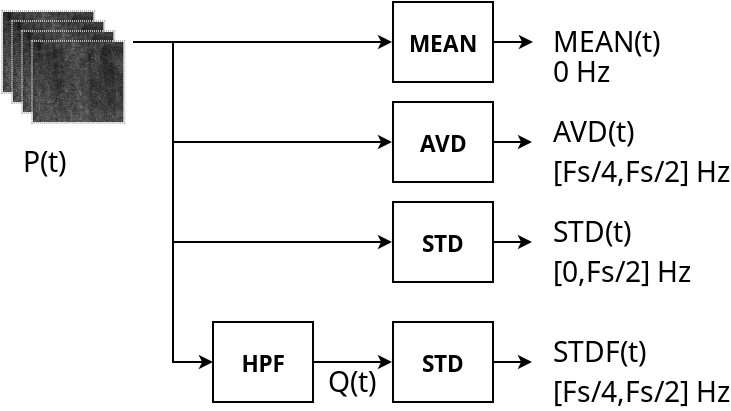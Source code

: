 <?xml version="1.0" encoding="UTF-8"?>
<dia:diagram xmlns:dia="http://www.lysator.liu.se/~alla/dia/">
  <dia:layer name="Segundo plano" visible="true" connectable="true" active="true">
    <dia:object type="Flowchart - Box" version="0" id="O0">
      <dia:attribute name="obj_pos">
        <dia:point val="39,10"/>
      </dia:attribute>
      <dia:attribute name="obj_bb">
        <dia:rectangle val="38.95,9.95;44.05,14.05"/>
      </dia:attribute>
      <dia:attribute name="elem_corner">
        <dia:point val="39,10"/>
      </dia:attribute>
      <dia:attribute name="elem_width">
        <dia:real val="5"/>
      </dia:attribute>
      <dia:attribute name="elem_height">
        <dia:real val="4"/>
      </dia:attribute>
      <dia:attribute name="show_background">
        <dia:boolean val="true"/>
      </dia:attribute>
      <dia:attribute name="padding">
        <dia:real val="0.5"/>
      </dia:attribute>
      <dia:attribute name="text">
        <dia:composite type="text">
          <dia:attribute name="string">
            <dia:string>#AVD#</dia:string>
          </dia:attribute>
          <dia:attribute name="font">
            <dia:font family="sans" style="80" name="Helvetica-Bold"/>
          </dia:attribute>
          <dia:attribute name="height">
            <dia:real val="1.411"/>
          </dia:attribute>
          <dia:attribute name="pos">
            <dia:point val="41.5,12.344"/>
          </dia:attribute>
          <dia:attribute name="color">
            <dia:color val="#000000ff"/>
          </dia:attribute>
          <dia:attribute name="alignment">
            <dia:enum val="1"/>
          </dia:attribute>
        </dia:composite>
      </dia:attribute>
    </dia:object>
    <dia:object type="Flowchart - Box" version="0" id="O1">
      <dia:attribute name="obj_pos">
        <dia:point val="39,15"/>
      </dia:attribute>
      <dia:attribute name="obj_bb">
        <dia:rectangle val="38.95,14.95;44.05,19.05"/>
      </dia:attribute>
      <dia:attribute name="elem_corner">
        <dia:point val="39,15"/>
      </dia:attribute>
      <dia:attribute name="elem_width">
        <dia:real val="5"/>
      </dia:attribute>
      <dia:attribute name="elem_height">
        <dia:real val="4"/>
      </dia:attribute>
      <dia:attribute name="show_background">
        <dia:boolean val="true"/>
      </dia:attribute>
      <dia:attribute name="padding">
        <dia:real val="0.5"/>
      </dia:attribute>
      <dia:attribute name="text">
        <dia:composite type="text">
          <dia:attribute name="string">
            <dia:string>#STD#</dia:string>
          </dia:attribute>
          <dia:attribute name="font">
            <dia:font family="sans" style="80" name="Helvetica-Bold"/>
          </dia:attribute>
          <dia:attribute name="height">
            <dia:real val="1.411"/>
          </dia:attribute>
          <dia:attribute name="pos">
            <dia:point val="41.5,17.344"/>
          </dia:attribute>
          <dia:attribute name="color">
            <dia:color val="#000000ff"/>
          </dia:attribute>
          <dia:attribute name="alignment">
            <dia:enum val="1"/>
          </dia:attribute>
        </dia:composite>
      </dia:attribute>
    </dia:object>
    <dia:object type="Flowchart - Box" version="0" id="O2">
      <dia:attribute name="obj_pos">
        <dia:point val="39,5"/>
      </dia:attribute>
      <dia:attribute name="obj_bb">
        <dia:rectangle val="38.95,4.95;44.05,9.05"/>
      </dia:attribute>
      <dia:attribute name="elem_corner">
        <dia:point val="39,5"/>
      </dia:attribute>
      <dia:attribute name="elem_width">
        <dia:real val="5"/>
      </dia:attribute>
      <dia:attribute name="elem_height">
        <dia:real val="4"/>
      </dia:attribute>
      <dia:attribute name="show_background">
        <dia:boolean val="true"/>
      </dia:attribute>
      <dia:attribute name="padding">
        <dia:real val="0.5"/>
      </dia:attribute>
      <dia:attribute name="text">
        <dia:composite type="text">
          <dia:attribute name="string">
            <dia:string>#MEAN#</dia:string>
          </dia:attribute>
          <dia:attribute name="font">
            <dia:font family="sans" style="80" name="Helvetica-Bold"/>
          </dia:attribute>
          <dia:attribute name="height">
            <dia:real val="1.411"/>
          </dia:attribute>
          <dia:attribute name="pos">
            <dia:point val="41.5,7.344"/>
          </dia:attribute>
          <dia:attribute name="color">
            <dia:color val="#000000ff"/>
          </dia:attribute>
          <dia:attribute name="alignment">
            <dia:enum val="1"/>
          </dia:attribute>
        </dia:composite>
      </dia:attribute>
    </dia:object>
    <dia:object type="Flowchart - Box" version="0" id="O3">
      <dia:attribute name="obj_pos">
        <dia:point val="39,21"/>
      </dia:attribute>
      <dia:attribute name="obj_bb">
        <dia:rectangle val="38.95,20.95;44.05,25.05"/>
      </dia:attribute>
      <dia:attribute name="elem_corner">
        <dia:point val="39,21"/>
      </dia:attribute>
      <dia:attribute name="elem_width">
        <dia:real val="5"/>
      </dia:attribute>
      <dia:attribute name="elem_height">
        <dia:real val="4"/>
      </dia:attribute>
      <dia:attribute name="show_background">
        <dia:boolean val="true"/>
      </dia:attribute>
      <dia:attribute name="padding">
        <dia:real val="0.5"/>
      </dia:attribute>
      <dia:attribute name="text">
        <dia:composite type="text">
          <dia:attribute name="string">
            <dia:string>#STD#</dia:string>
          </dia:attribute>
          <dia:attribute name="font">
            <dia:font family="sans" style="80" name="Helvetica-Bold"/>
          </dia:attribute>
          <dia:attribute name="height">
            <dia:real val="1.411"/>
          </dia:attribute>
          <dia:attribute name="pos">
            <dia:point val="41.5,23.344"/>
          </dia:attribute>
          <dia:attribute name="color">
            <dia:color val="#000000ff"/>
          </dia:attribute>
          <dia:attribute name="alignment">
            <dia:enum val="1"/>
          </dia:attribute>
        </dia:composite>
      </dia:attribute>
    </dia:object>
    <dia:object type="Standard - Image" version="0" id="O4">
      <dia:attribute name="obj_pos">
        <dia:point val="19.5,5.5"/>
      </dia:attribute>
      <dia:attribute name="obj_bb">
        <dia:rectangle val="19.4,5.4;24.117,9.6"/>
      </dia:attribute>
      <dia:attribute name="elem_corner">
        <dia:point val="19.5,5.5"/>
      </dia:attribute>
      <dia:attribute name="elem_width">
        <dia:real val="4.517"/>
      </dia:attribute>
      <dia:attribute name="elem_height">
        <dia:real val="4"/>
      </dia:attribute>
      <dia:attribute name="border_width">
        <dia:real val="0.1"/>
      </dia:attribute>
      <dia:attribute name="border_color">
        <dia:color val="#b5b5b5ff"/>
      </dia:attribute>
      <dia:attribute name="line_style">
        <dia:enum val="1"/>
      </dia:attribute>
      <dia:attribute name="dashlength">
        <dia:real val="0"/>
      </dia:attribute>
      <dia:attribute name="draw_border">
        <dia:boolean val="true"/>
      </dia:attribute>
      <dia:attribute name="keep_aspect">
        <dia:boolean val="true"/>
      </dia:attribute>
      <dia:attribute name="file">
        <dia:string>#/home/fernando/Downloads/ROLANDO/FPS_f11/15fps/10min/ROI/1.bmp#</dia:string>
      </dia:attribute>
      <dia:attribute name="inline_data">
        <dia:boolean val="true"/>
      </dia:attribute>
      <dia:attribute name="pixbuf">
        <dia:composite type="pixbuf">
          <dia:attribute name="data">
            <dia:data>iVBORw0KGgoAAAANSUhEUgAAAKYAAACTCAIAAACLXfU+AAAAA3NCSVQICAjb4U/gAAAgAElEQVR4
nEy9x49j6XX/TfIy55xjkZVzde6e6JE0LVnJgmR7YcuCF/LGG+/8F3llGIJgw4ANQRrNwKPu6TDd
lSNzvsyX+ZL8LT6viHcn9VR3MTzPOd90zlV+9NFH3W63VqtZrVa32z2ZTJrNpkKh6Ha78/k8EAh0
u12dTqdUKg0GQzQa1Wg0o9EonU5Ho1FJkgaDwWAw2N/f9/l8Z2dnkUhEoVDs7u7+93//d6fTcTqd
i8VisVioVKrxeGw0GgeDQalU8vv9Wq12sViYTCadTtfpdIrFosPhGA6HDx8+zGQy+XxerVavrKyU
SiWlUslrazQa8/l8OBzOZjOPxzMajTqdjs1mq1QqNputXq8bDIZUKlUqlUaj0XA4dDqdDoej1+vp
dDpRFJPJpEajKRQKoVBoMBjk83mFQmE0GkVRNBqNVqs1Go222+1sNms2m7VarVarHY1GkiRZLJZi
sbixsfH69WtBEIxGo8vlGo1G8/m83W4nk8l8Pm+xWDwez93d3Xg8NplMFoulUCgYjUa9Xt9oNO7d
u3d9fW02mweDgclkms1mw+EwHA4bjcZ+vz8YDFqtlkajUavVsiyPx2On06nVag8ODnK53J/+9Kef
/OQnv/3tby0Wi91u1+v1KpUqGAxaLBZBEC4uLux2+/n5udVqLZVK8/n8wYMHpVJpMplMp9PZbOb3
+/v9/nw+93g819fXTqdTsNvt8/ncYDBMJpNKpSIIAh+Q0WicTqeyLPOdGY3GWq1mMpn0en2r1VIq
lWazORQKPXr0KJvNNpvNYrGoVCobjUaj0Xjx4sVoNJpMJhqNRhAEj8dze3srCMJsNqvVaoPBYG1t
bT6fKxSKdrv96aefyrKs1Wqr1apSqex0Oq1Wy+VyPXny5MWLF/P5fDKZyLJcKpWCweDp6anT6ZzP
57zORqPR6XTcbnev10skEpPJRKvVhkIho9Go0+n+8R//8T//8z/D4XAikSiVSjqd7v379ysrK6Io
ajSadrttsVjG4/HGxkatVhNFsdls8kqGw6FCoRAEQZZlm802GAxms9lkMjGbzTqdzuPx1Ov10WgU
DAbdbne32/3FL37RarWq1ardbrdYLEqlkpOh1Wp9Pt9kMtna2lKpVDqdLpFIuN3uWq22ubn55s0b
pVLJK2+1WvV6PRqNulwuWZYnk4lOp3v16lUsFhMEQalUDofDSCTSaDQEQZhOp6VSaTwel0qlXC43
n8/H4/F0OvX5fCsrK4IgFIvF+Xx+eHgoiqJCoeh0OmazudPpGAwGlUolOJ3OaDRqsViazSbXcTab
GQwGg8GgVCr7/b7f718sFt1uV6FQmEymVqt1d3fXbrdHo9F0Om2325lM5vHjx0ajsd1uDwYDg8Gg
1WrNZnO73Z7P58lk8uTkxO/3DwYDo9E4mUzW1ta63e54PPZ6vbVaLZPJiKLY6XSUSqXT6cxms8+e
PWs2mzc3N7IsRyIRpVJpsVhcLhf/gsVi6fV6g8FgPp/r9Xr+UKfT1Wo1i8VSq9W46B9//PHl5eVs
NtNoNCcnJ+Fw+OLiwuPxdDodl8ul0+nMZvN0OuWNq9XqxWLR7/etVqvL5Wq32/1+fzQaKZVKhUKh
0WjMZrNarTYajYvFgsvtdrs7nQ536/T0VJKk9fX1fD4/mUzC4bDD4QgEAoVCQZIkn89XrVbL5TJX
RavVjsdjm822v79/e3ur0WgUCoUoiqFQqFKpBIPBxWJhNptdLpfX683lcmazuVqtHh0dvX79+vvf
//7u7u58PjeZTEqlcjwej0ajXq+XSqUmk4nBYGi32+VyWZZlq9XabrdVKlW9Xl9dXZUkaTKZjMdj
pVIpJBKJer0+mUysVutoNLJarVqtlvO+WCwMBsNwOOz3+5xxQRAUCoXH41Gr1dPpdG1trV6vP3r0
6Pj4OBKJ3NzcqNXqtbW1Wq1GYTEYDN1uV61WV6vVnZ2dwWCgVCrv7u50Ot1kMimXy91ul3IaDoe5
4r/85S/Pzs4KhUIsFjObzU6ns1QqBQKBxWJx7949lUrVbDbX19cXi0Wn0wkGg+VyeT6fNxqNaDS6
WCwCgUCr1SoWi2q1WqvV6nS64XBos9kikYgsywaDIRAISJKUy+VkWdbpdK1WS6VSzefzaDSq0+ma
zaZGo6HpUKJ1Op3BYNDpdDabrdPpdLvdXq/HZ61WqyORyGw2c7lcarW6Vqs5HI5arTYcDkVRbLfb
zWbTbDabTKZ2u61UKheLhdfrVSgU/X5fkqRgMCjLsiiK4/FYrVY/ePCg1WpdXl7+/Oc/Pzk5abfb
NLt6ve5wOG5vb202W7FYvLu7E0Vxa2urUChoNJpAIGAwGK6urkwmUz6f9/v9DodDo9EolUqfz0c9
6/V6er0+FArV6/Vutys4HI7FYmGxWG5vb/V6/Xg85nzReJrN5mw2s1gs8/ncbDbP53OadzQa1Wq1
Xq+30WgoFIpcLjedTvv9vt1ul2VZr9fb7XZJktxud7lc1ul0fr+/Wq1SsT0ej1arLRQK0+l0fX3d
4/Gcn58rlcr5fK5SqbhMvV6v0WhoNBpZltvttt1u12g0mUym2+3W63WqzsbGRiaT8fl8nGI6WaPR
GI/HHo+HWxsMBuv1+tOnT5VK5enpqdvtVqlUxWIxFosVi0Wr1WoymTKZTDgcFkUxGo1ms9l+v2+x
WDiver1+Pp/7/f5Wq/Xu3TutVitJklqtVigUs9ksHA4rFIpCocC1mc1m1WqV8xEKhfx+v9fr7fV6
SqVSr9dTBTUaTa1W48PMZDIKhWJtbS2VSkmSlMlkZFmezWa5XM7tdqvVaovFQo/X6XTValWn03m9
3nK5rNFozs/PtVptt9vd3d29vLzc3t5WKpVc9EAgMBwO1Wq13+8vlUrT6fTDDz8EoFit1mKxKDgc
DoVC0ev1DAaD0WgUBKHdbhsMBuqkUqnkFFM0nj17trKycnFxsb6+Xq1W4/F4vV7n2E6nU71er9Fo
VCrV2dmZwWCg8AKvIpHIeDxutVrT6ZRDI0mS1+vd2tp6/fr13t6eXq/vdrvb29v5fJ6KulgsKLw+
ny+dTjudzlarZTKZZFmmPjebTa1WazKZGo2GwWDY3d3V6XTgmkqlIoqiVqtVq9UqlarVav3+979P
JBKhUOju7s7tdptMpk6nE41GS6WSy+UKBAKDwWA6nVYqFY/HI8uyIAgAK5vNls/nqfl6vT6VSrXb
bYfDodVqNRpNuVz++OOPZVlOp9N6vd7tdq+vrw+HQ1mWQ6HQ6emp1Wrt9XparbbX6zmdzmKxGAqF
NjY2JEn6u7/7u8vLS5rgixcvwCUmk2k8HjcaDb1eX6/X+b6z2azBYJhOp+FwmEq+vb1dKpUAHN1u
dzabqdXq+XxeKpWMRuPl5WUkEjk5ObFardPp9Pb21uPxjMfjTCZjt9uFVCplMpmGw6Hb7R6Px4Ig
qFQqhULRarVGo5HNZmu1Wh6Pp91uc8Bfv36t0Wji8fjm5uYXX3wxGAy63W48Hh8MBrIsT6fTZrPJ
61Mqlfxfm82mUChqtZrRaFSr1d1ud7FYpFKpXq/ncrk0Go3BYJAkyWAwZDIZKEOv1wuHw9PpVK1W
C4LQ6/V8Ph8lmtLdbDYnk8loNDKZTIPBoFgs6nQ6oCWV6Yc//GE8Hs9ms7Tz8Xj88OHDP/7xj8lk
slQqra6u/vM///PXX3+tVqsfPXqUTqetVmu9XgcbDgYDrVb78ccfdzodGieXQZblu7s7tVodj8dH
o9HOzs7t7W29XrfZbPP53Gq1iqLo8XhEUYxEIl9//XUqlUqn0/P5XKlUlkqleDy+trY2Ho8NBsPJ
yUk+n+eavnz5kk8sGAyC+0wmU7FYVCgUNHLayng87nQ6AJdut+tyufr9PrSInywUCk6nc2VlZTab
FQqFnZ0drn48HlepVMPhsNPpSJIkuN3uVqulUCgGg4FarR4Oh3q9vt/vAyb5JijIk8lEqVRSlm9u
bigai8WCZkwNBNyurq4mk8l2u/38+XOAnl6v7/V6gAalUul2u6vV6tra2ueff57P59+8eQNM4xUr
lcpWq9Xv96lj3W6XnhqLxfr9viiKw+Gw1WolEgnupUKhUCqVSqUyl8uNRqO1tbXhcKhUKtVq9b17
9/73f/93Op3qdDpqxnw+B918++239XodNkXDG4/HFDydTmcymTQajd1u73Q6i8VCoVBkMhmv19vt
dgOBQLlc5psbDoccrFwuZ7FYNjY20um00WhMJBI2m81isRgMhnq97vP5nE7n6urqV199NZvNAJJa
rTYSiZRKJVmWb25uuBh6vb5YLEajUaPRCCaIx+OTyYT/OxwO2+220+n0er2bm5vT6bTb7Q6HQ9hv
q9WCylJXZFnu9XocMq5ZKBSy2+3C3t6eVqttt9uCIOj1engkfwJGU6lUfJ2LxYKSQod2uVzb29sg
O7VaTaPi1w+HQyBirVZrt9upVEqv15vNZvA/LUqv189ms//6r/+CPNBfy+XydDrN5XKBQKDf789m
M0mSbDZbo9GgcFUqFTBgv9+vVCoOhyORSKjV6tlsVqlUvF4vQoIgCFdXV0Cwfr/v8XhCodD19XWj
0RgMBuFw+OzszGaz3dzcLBYLm812cXEBEaBiy7JssVhubm5onEAKWZaDweBkMpEkKRAIjEajg4OD
YrEILFUoFOvr6ycnJ5FIxGw2//73vwckhsPhwWCQSCSy2ezl5aXP5xuNRqurq3q9Pp/P93q9VqtF
E7TZbM1ms9PpaDQauK5er9fpdMsW4/P5NjY2JpOJKIrT6TSbzSoUiuFwaDKZqtUqegmCxGg0MpvN
fPGdTocKDcJvNpsCd2symTgcjlQqBTvM5XIoAxqNZj6f9/t9KB1MCYmmXq8HAgEEDaVSqdPpjEYj
jHmxWIDJ7XY7lw+1hOKv0Wh8Pt94PFapVPSORCJht9up87Cj8XgsSZIgCBaLRafTra2tffTRRxcX
F/1+32QyeTyewWAgCILZbD46Orq4uBgMBpz6SCSClJRMJjc3N1+8eAGqF0VxMpmYTCZAtc1mOz09
BfFWq1Wr1SoIQqfTgRoYDAY+ZZ1O9+TJE5PJJAjCBx98cHx8TBvq9/tutzufz5tMpm+//Van07lc
rkqlQhWZz+c0rH6/32g0IpHI27dv1Wp1KBRyOBw6nc5ut2cyGb/fL8syHYrrZLfbZ7OZw+Hodrtu
t7ter4dCoXA4nMlkwDqSJPV6vcVi0Wg0ZrOZIAjwW5fL1e12lUql3W6HRkqS5HK5rFbr1dUVPKtW
q+3s7GSzWSEcDo/H49XV1el0ms/nx+MxVJXXodPp6BOwOo1GE4lE6vV6qVRqNptcGhQb0K8kSbC7
0WhEDTCbzchk3W5Xr9cj+MxmMwCn2+2ORCKLxeLq6qrT6WSzWVEUHz582Ol0tFrt9vZ2oVCo1Wrj
8fjFixeyLPt8vkgkAr8wm82BQODs7GwwGDx69KjZbII96/X6dDrVarX8m9B08KooipIk1et1SgUE
DE4syzIyXygU4rpYrdZYLJbL5URRTKVSb968ARyBpff29lCfptMp+gQ6FUVuc3MzGo1SrinF7XZb
q9XSIhUKxcrKymg0ury8RK1KJpO5XG42mykUCvA8MMVkMlFpQHZKpRKwlkwmuRsKhYK+s1gsYKH9
fh/9p9/v9/v9ra2tyWQCZ0auERKJhFKpLJfLVLb5fG6xWD7++GM+OK4mFX6xWGi12vl8PpvNptOp
2+02GAyUO4vFcnd3J0mSw+GA4SCAcD9g59vb2yhBSqWSKuR0OmOxmCzL4A6Hw+H3+3u9XiwW4+Ki
8TWbTaPRiCLU6XRyuVy5XAb3cua8Xm82mw0EAvzqR48emc3mRCIBtq9Wqz//+c9fvXpltVppPS6X
C0UzEAgUi8V4PM4RNBgMDocjl8tRBvr9vizLfIXb29vffPONTqeD8g6Hw9vb28lk8uTJE9q/1+tF
guQNxmKxP/zhD9AkcDXnaTKZoKBlMplGozGZTFQqFchpMpm4XC6+hdls1ul0HA5Hp9NRqVQWi6Xd
bisUivF4jFTHl71kW5PJJBqNDofDaDQajUbPzs7G43EoFDKZTPV6vdfrUR0lSRqNRgK0e319nd6A
ut5qtSqVisFg6PV6/NNutxvqwkvZ3NzsdDpqtdrpdPZ6PTAqWul8PueHu93uYDCgEIGS4BKCINCf
ksnk+/fvu92uKIp+v7/T6fDrbm5u7Hb7cDhcWVmp1WqcPHoKwqfb7e73++l0GmBYKpU417e3t2j4
1Wo1Eok8ePDg4uLCZDKdn5/b7faLiwuFQmGxWPr9viAIjx49evfuHaULuRfwv7W1Va1W+S2NRsPp
dB4eHv77v/+71WptNBoejweoOJ1O5/M57gA6/Hg8DofDUJLRaHR0dNRut61W62w2W1tbu7m5mc/n
sVjM5XLlcjmTyYSGyNVE3uDjXaoCFotFrVaDliRJstvtdrt9bW0NhWN9fX0ymQwGA71e73A4oKx2
u/3s7EwQBI4LRR4Vud/vOxwOWZYFKCka72w2o7fNZjNeEze72+16PJ5ut6vVaj0ej9PpnE6noVCo
2+2C47idarXa5XIlEgmkPqfTiepJ2YzH4+fn5zgxbrc7HA7ncrlGo7GxsWG1WguFwmg08nq9VEhR
FGezWT6fp6IMh8NCoaBWq30+n9FolCQJxhmNRmOxWKvVcjgc3/ve97rdrtFo/Pzzz7PZLHQjl8ut
r68bjcZMJqNUKkOhUKPR8Pl8yF7NZlOlUvn9/rOzs4ODA1EUb29vU6kUr/bVq1fj8dhut79//54/
sdvt0OJOp6PT6crlstFoXF5HMHypVNrb29PpdF988UUqlUL/abfbfr9/+TaDweB4PJ5MJlD5pao/
Ho/Ru1BEsAxQtGazGVo4nJAK5PP55vN5uVxeLBZgL2Q+aCG9uNPphMPhbre7ubkpy3KlUhEcDgew
wufzud3uZS3VarXIy7Isx2IxlUrFK8OhMhqNxWIRQOj3+1HyKB2ZTGY+nweDQZ/Pl8/n3W630+k8
Pj5utVrf+9737u7u+FtYZC6Xq9PpoMyoVKpOp/PDH/4Q3Q2bC0LMzfN4PAcHB6AYl8sliiKwazwe
a7Xa3/zmN+AXauloNLq+vg6Hw99++y3SDWInRBH11OfzGQyG2WzmdrvBjH/5l38ZCoW++uorURQx
+tRqda/XCwaDyAbj8djhcKjVapp9MBiETGJEybKcTCZPT0/j8ThMBC9uPp+jT2DoYcbc3d31+33Q
EsI7TKHdbsMq2+32YrGgB0mS1O/3P/zwQ5o6WL1cLhsMBpPJhBauUqnMZjNtFBBqs9kcDkelUgkE
AldXV0ABweFweL3e9fX1t2/foqscHBzQvPv9vtFodLvdyBEOh2M+n0ciEZgA4rlarf7Od75zcXFB
86BIWq1WhDaNRgNUBrnU63WPxyMIwmQyoRJMp1Pq+Xe+8x2OcDabxWnVaDT8Rk5DMpmUJCmfz/PP
DgaD9fV1s9l8c3NjMBgUCgVi7b1799B9w+EwBzQajb5+/VqpVMIbdTodbzmfz9+7dw+aBNew2+03
NzcXFxeJROLRo0eCIOzv76fT6a2tLfxc8Ae9NhgM4r602+1GowGbRWWDjnJhhsMhotN8Pqd3tFqt
fD6P9jCbzbjuUMFYLFYoFOx2uyAIo9EIRKnRaCBver1eFMWVlZXr62tRFNFnGo2GTqdD2eRXYDGP
RiNwyXg89vv94A9BEObzueDz+cC9Wq12MBikUimE4na7HYvFeFfomiqVKpfLeTweq9X65MmT6+vr
brdrs9levnwJ3QSo9/t9bPJWq6XVakVRLJfLbrf73r17pVIJ61ClUmk0GgjJfD7XarU0Zgy3arUK
BOWooWetrKyMx+PFYqFWq/mSgsHgzc2NQqHwer2wI5wMAI4kSaFQqN1uQ71AFdhfiOHb29svX76U
JOnevXuwEkxYnU7X6/VyuRwxApfL9fbt2+l0+tOf/rRWq21vbyNkBgIBhUKB3OFwODACYLwKhaLZ
bMKD0un0ZDKJxWKNRsPv98/nc7VajafJjVQqlUajERSGD6lSqRaLhSiKaFa4PrPZzG63b2xsnJyc
oC4D/fi+qVjj8TgSiajVapvNRhkzGo34ovV6HR19sVgI0JLJZOLxeEAN6N5ms3mxWBwdHVWr1SVU
CYVCEAlcv62tLbfb7fV6ZVnGtTUYDKFQKJvN6nQ6rVYLzLl///6DBw9+97vf4T5xy1UqFe/WbrfX
6/WdnR2tVluv1yndlLjNzc16vV6r1ThM0ASj0YindHNz02q10L9AtsjG2Wx2Op0+efKkVqth85TL
ZWIFh4eHpVJJpVJxpp1OZzAYlCQJKebu7m46ndJWGo2Gy+Wq1+t2u93n8xFquLu7w2qDCkYiEYPB
gBtNngC/h66n1+s7nc50OgUGcYJRuug76KYajYbeHAqFotFosVg0Go1KpTIQCEwmk16vB6ddLBaz
2SyTySwWC71ef3t7Ox6PU6lUs9kE7lksFhwBUIXNZuNj9Hg8KCt4XePxWNjf3+dAcabq9Xoul4tE
IrVardvtOhwOs9m8s7MjiqLNZhuNRtx7v98/Go1UKlUmkxmNRslk8u7ubjKZcB6HwyFa4P/nyQvC
69evjUYjeQ84BnIm33o4HK7X68gv+N9ms7nVaqH50z59Pp9er8ewabfbw+GQSu5wOEAPCoXi2bNn
eOR87l999VWv11tZWcGDCgaD2WxWo9EcHR3hs/E6Ly4uDg8PkdlJDIBSISy0ErxRXpjf76cB393d
eTyeyWQCmV4sFolEgiSI2Wym75AzEEXx8ePHZ2dngAAoDH2TCoytVSgUrFarJEm0JKvVyqcxm836
/b5arY5Gox6PB0l7NBrhcev1+t3d3aurK5VKRbHBBOLfhO8tFotYLJbJZFQqlYAqlMlk4A/wgWq1
+qtf/QqHX6lUfvnllw6Hw2q1VioVlUq1vr5eqVQ43bIsdzqdm5sbWux4PI5Go7TnxWIBzuI3lcvl
JT3ju+x0OrIs53I54BsU0efzlUqlcrk8HA4RsPC74Jfz+dzr9d67dw/F2+12g+dDoRDMSqfT7e/v
X11dIQ7CwsvlslKpvLq6slgsJDKMRqNKpRJFke8V8fHu7g5Vf29vr9/vf/PNNxjwNpstl8spFAqD
weB0OiuVCsr0bDbb29s7Pj4ejUY+n48fA7LZ7fZKpdLr9axWK9oi6tjS0/T7/TQ4ZGmwDuUd+wpf
n5ZhtVp1Op1Op4tEIt1uN5lMLhYLVGeyGJlMRqPRbGxsDAaDcrn8/PnzSqUiSZLf71er1SaTaTQa
DQYDUiECDW93d/f4+JhXyUdfLBZbrZYoioPBwOFwxONxn8+nUqkSicTt7S0qLtZWqVSKxWJra2vh
cPjm5gY/ZundyrIM1zcajUQG+Bqi0Wij0aC8r6ysRKNRlUoVj8epXffv36fge71eQnP46BBFjD6T
ybS5ualWq81m81LuiMVi6XT6wYMHtVpNr9crFIpQKDSfz9FWh8Oh3+8/ODiYTqeSJImiqNfrI5FI
MBg0m80cVlmWs9lsIpE4OjpCBCQOJIoi6j23EIpVKpVwPwkySJJkNpuVSuVoNPJ4POVyeTQa4W1j
WfGWp9Op1+vFGyWYptfrkZYTiQQugNPpxL/BsuJwE60Zj8eI09VqFaUWkf/s7Mzlcs3nc1IFBJN0
Op0kSRgH0+nUarUKXq+XI9PpdDwez9bWFi+CvwAs6vV6xWJxf3//yy+/5CovE4ww/cFgkMvlms0m
ShkEhrPS6/XIwa2trQUCgevra14lIIWyr9PpKpXK48ePj4+PaSWNRiObzdpsNr1eX6lUkOVRvrxe
bzqdXiwWz549Ozk5KRaLkE441atXr6LRKHlFPsput2uxWEwm0zfffIP89Pr1azJbHo8nHo8DCe/u
7iibFotlZWUlk8lcX18Du6CFqKSoF3RZjUaDVwtDwTWOx+NGozGdTsOSgQtgmk6ns7W1Rfe9uLgA
l+GUcJJIHoAhhsMhJHM2m0UikWq1StH2+XyUT5VKBYMlS5jP5zUaTSgUyufzkUjEZrP1ej1ZlgOB
AF7JcDjEvBFgq6PRiMRkLpfT6/WCIHAkaQPcaVgp9Gx9fX02mxEMha1x5FOpFKYC8SmyY9FoVKFQ
TCaTdDoNTwAbLpM26MyiKAKaYKiLxcJut4M/yTsAFGazmdfrxSxvtVr4ReiUAPjhcFir1finuOvT
6fTm5mZ9fb3X6+3v76PG4NFhelKKSdKpVKpXr16R4IDk4IHu7+/jFECQHA4H2pksy9vb2yqVSpZl
4o5AhOfPnzebTVg1NGEZD8SwMRqN9XodevLo0SM0llwuR0xKrVZTzwmjouMShrTZbPze58+fv3v3
bjKZENvF0V8sFpRY2jwujiiK/X4/kUgUi0XhwYMHGo3G6XQqlcpsNqvX6yVJcjqdoihaLBbMFbTf
0WiE4AwsrFQqwHIQGVE61J+l3M8bQzX0eDyUwaUKGI1GgWyz2QzNiBY4HA5JYtGrcrncxsZGvV5P
JBKiKLZarWQyabFY3G430TYw6sHBQblc/ou/+IuLiwuA583NTb1e7/f7Dx8+vLu7A71fX1+jS6Cn
JhKJp0+f/vGPf3Q6nZlMRqfT1ev1ZDJ5cHCQzWaNRiPpzZWVFdocYA1pEr4biUSwdF0uF5JtpVK5
d+8ePwzmnUwmnU5nZWUFNbPT6RAb5OMNBAIQP9oc2QWfzzedTqvVqlqtrtfrZKTUarXH41naZeVy
Wa1W41iitwyHQ7xpIhUop6PR6MGDB8Ayg8EgIMdLktRutz0eD3rTYDAgR4dtSv+n4PNtCYLg8/mw
L29ubsjrjMdjJBRMX7VabbfbAcBIFuQDuZp4rOBP4lZ6vd7j8UCdu91usVg0mUyIo2Qsr66ugOsf
fPDB6ekpsNblcm1ubhIH02g0fr8/l8s5nc7xeKzT6fjHc7kcuZrFYppAbjUAACAASURBVHFwcFCp
VGKxGHLeYrH46quvyJoRDfN4PF6v9/z8HJ3822+/Rb8cDofcGC43tUSr1eJzY1VNJpONjY1qtUpO
RpKkdDr94x//+O3bt7FY7Pr6OplMYoWVy2VUP6VSmUwmQT/wdWqqxWIhS282m71er9VqNRgMYF7S
fysrK4jcpVLJ4XCA6slpabXaSqUSCoWI6YVCodvbW3KVDx48EPb29iwWiyzL4HBBEMhoAmWRh2iK
R0dHzWYTGwpVqNVqUTnBmYIgoNggl9KzMRapAVTIdrtts9l4NeVyGU+QWmQymU5PTxG0MRlFUeRg
1Wq11dXVlZWVfr+PsB8KhcDw5M4WiwUBDeYrsAen0+nTp0+NRuP29vbbt283NjbevHkDqPZ4PMPh
kEQw7jA8fj6fZzIZSE6pVNra2iL5CoEkwd7v9xeLBXgYX4TZAJVK9fbtW9K61WqVav/FF1/EYjEE
mdvbWxol1u2nn356d3dH1qXX6zHzEAgEuDmwLJvNptVqMdy4LWtra71eL5vNQrCr1SqcXqFQ5PN5
iPtgMEgmk1yDVquF7aTRaLLZrMDtVCgUS0/MZrPBLKkzw+Hw8PCwVqsRNBiNRggIKpXK6/UOBgOn
04lWzAdBJBTSqdFosINIQFSrVZx1WZb7/T7aJMrRfD4HhNP7yeJDaokllUql4XBInZ/P59vb27zy
9+/f7+7utlotQRDS6XS73UZxM5lMTqfT5XIROxmPx/F4vFqtxmKxwWBweXmJMYOLRbnGpa7X68Qi
hsPheDyu1WrMVASDwUKhsKzPlEar1YrIpVKpKpVKOBxG9NDpdD6fr9ls4gjbbLZYLPb+/XuVSoUF
TnKXSK7NZrNaregi8/kcn1qj0cBWUHMB55988slSB/v8888nkwmjOQzKkAw7PDy8vb31+/1v376V
Zdnv9wNL6S+SJAk2mw0CcHR0JIqiKIp2uz2VSpE8hLwWi0W/309CZjabPXjwgJTFT37yk9XVVUJ3
Ozs70+nU4XDAWZF/EUEtFgv6FN2LRuvxeBA0EB2Hw2EymSSjCZgnW5dIJMgagBu49CqVKhQKffnl
l1tbW4FA4Pj4mEB0KpVaLBaCIDidzm63y03V6XROp/P29vb29rbf78Mqd3d3o9Eop5P8KAqG1+st
FotEgAuFApwiEAhAIphsQgDA/yb0AkGgNTSbzVQqVSgUBoMBaQCfz3d+ft7v958+fVosFgmPD4dD
bFCfz4e9ZrPZ/H6/x+NBzMA1liSJqQy9Xq9WqxuNBplrg8FQqVRub29DoVAkEgmHw2D4VqsFZ0aN
2d3dRZLLZDKIgyaTScCT7vf72WxWrVbHYrFsNgvYm8/nvHpUWBLpTqcTCdPr9b5+/ZqPQBAEXB38
mEaj0W63sQiXA1DlcjkcDsMccMmwUBuNBkWS9i9JEs4stgRSgUajCYfD1Wp1fX29WCyurKy8fftW
pVLl8/lYLIZQiL3YaDRAAxg8H3/88YsXLwKBQKlU8nq9Wq3W4XCAMAaDAdoqOUDOR7lc9vv95Eqx
/OGyIEqiHMu0Fq7xw4cPmQR79eqV2Wy+f//++fk56iGF4e7uThAEu93+pz/9aTqdmkwmnMliseh2
uyuVCu1/Op2Ox2PaeaVS2dnZISqOnBwKhVKpFAVJo9EcHBycnZ2RuRBF8erqiu+FM4HBbbFYrq+v
4TtY0kAfAVc/HA5jv2A/QA8w5FutViQSOT8/h+BioxmNxlgsFggE0uk0I1jgyVqtRkREEIRGo2Ey
mex2O3No29vb6XSagDCaPKY4yjztEP6D1bhYLPb391GtGWZLJBLlcvnx48eVSuXZs2fdbhdmJYoi
nnS/3yf7hiY6Go0ymYwgCHi4+I+//vWv+/0+F2tjYyOfz9fr9dvbWyxXIiiwTfJDv/rVr7766itQ
myRJHC9oIaEuqv27d+/u379fKBT4l3/yk5/0+/3Xr1/v7u7KsszHTV7x/PwcXxVTQ6vVlstliiUC
LQxZp9NZLBbyBOFwmH8ZnYD5QpVKRQ2eTCabm5sOhwM9u9frRaNRMkWz2azVapEzyOfzoVBoOp0K
ZrMZ5LVYLIhYGAwGs9lss9lub28Z/kin03AVplADgYAoir1ez2g07u3t8dHDmHGHsMDhe0QQ0XNq
tZpSqZRlGX5J58Zcoj8RpwHk429SikVR5LOjnASDwfX19U6ng6UI9rFYLATNFosFwmelUoGokKqw
2+0Oh+Obb77BqwiHw7e3t8gUBAAFQUilUmdnZw6Ho1gsWiwWlUqVTqftdjvkk3w7V5+gfjgchotz
+EqlEuY6SeRarfb973+fq/nRRx8VCoWVlZVCocDlwZnU6/WE+0gVx2IxrVaLjyJJUjKZnEwmNzc3
VH5CvQS0UbidTifpXqfTeXp6Sv4gHo+fnJwg8QKW0WTQ4IRUKgUm55VxxcnMajSazc1NGoksy3t7
e2RS8RDxj0ulEqoeA6qtVgvRwGw2m83mra0tInaxWOz169fElkOhUKfTsdvtyOMkL/AnHj16xDgP
qiFR6yVvBBl5PB4+XKvVitrDLJXH4+n1ehxklEGfz/f48WNiUlR7Mhf5fD4QCACVKUJ4D8skWjwe
R/whaEA+Hy6+tAFdLhesjKytKIo+n+/y8jKRSHS7XV4AauBkMvF6vW/evNFqtRcXF/V6PRgM0rM0
Gg2ejclkgg9ThI1GI6Mak8kEvQ9flcEoODcTbvP5fJnPtNvtgAzkeoZkMeUY0CkWi6IoCgaD4YMP
PsAjJ9SN7cF1TKfTGo1me3sb74uPOBwO5/N5gH08HiddhLvldrsFQWBehID3yclJtVrNZrMMXVJF
mLd2Op0EafR6PYNwKpWKjBi1a3V1lQNBTplRks8++0wQhEKhcHx8jCKEz726uirLMjGEfr9PL5zN
ZkvEW6lUTCaT2+1eW1u7vb0F2iAc0YPq9ToDTdlsFrTMPDpyk9FoXCIvYB1CJIPmer2+2Ww+fPjw
zZs34/H4yZMnlLrFYgEc2d7eJlePhNztdjmdCFbQChIZBoNhMBhwWdHkgURqtRoxlEFDhju5AHRV
ECvGz97eHgou077D4TCfz/OmBPooFPzhw4cMf6AmMrGBmcOINt8xaXiHwxEMBvP5fDabXV1dbbVa
uNeE7rBmc7lcq9Xyer0MZxCScblcLpcL312WZV5rNBpNJpOXl5cAKEEQstkswiSOEyXXbrc3Go33
798DZUOh0HJclKKKcIF5z7V2uVwM2Xz88ccMA+fz+Xg83mw2V1dXmemi+LtcLtAf5KLVajGTjEpB
HBS5aWdnp1arbWxscGrX1tbi8Xgulzs5OcHSJeJycXHBCPHjx4+vr69J315fX6NJh0Khm5sbt9sN
W+FCUxuIRsFvx+NxMBh0Op2YUm63e29vD+kTdfLy8pJsC59qs9nc2dlhmKHZbNZqNeg4IrdCoRAC
gcB0OsUMLpfLnU5nY2MDxNjpdNDGB4NBrVYjd8cXQMuEy6ZSKT6OcDgM45JlGa9zZ2eHGJ1ery+X
y3a7nfPEaB2GGFlji8Xy9ddf63Q6/nG/34+SSgqMOYdUKkWZnc1mm5ubTKARpF9dXbXZbAcHB1iK
9+/flySpWCwixRNgOjk5qdVqQE6dTkcNQzeFZSiVSr/fL4qiSqWCvnN7UOUIEwB0wMZoAH6/v1Kp
3NzcYH/R4BqNBpG3+Xy+s7NDHAiLnbDQw4cPv/zyS6ax7HY7aWiWCaAiMFxSqVT+4R/+4d27d7lc
7oc//OG7d++YZgL0zWYzWicdh+AzNIHx/bW1NQA8lis2jMAyCJ/P12g0jo6O+v3+7e2tw+HY2tq6
vLzkHNGuEPwwBp49e1atVnH7ueWMVgwGA7ojCXA8osPDQ0LQGHmSJD18+PDly5fIWKCHxWKBfQTc
Oz09ZfJhPB6zzmSpyefzebZ9VCqVer2OcQeUY1yt0WhUq9Xr62uo/9Kk2djYINYBihkMBvF4HA+7
XC5HIhFJkg4PDxeLBeBfpVLh+qM063S6zc3NcrnMGeVkOByO0WhULBZtNlutVoOgj0YjPPuNjQ3a
hM/nu7i4gJuxOOT169doNZIkMYAejUbBqsxskEOE2un1eiw1k8kUDAYR+ZEsMZTJhGHBIezw+lGd
GaNpNpvkwwT+MwrM7e0ts7Ltdhu2gNklSVI4HGZCjrkWhhBcLhfDL5y76+tr1AAKwPr6OkiKOZ35
fE4hsVgs79+/J/iwjMSAHOPxeDAYFEVxZ2fn66+/fvLkidFoZIodlzCbzaZSKdz3hw8f4lciRDOD
iWaMJDwejwOBADRBrVZnMhmPx9Pv9zUazerqaqfT2d7enk6nWCwk2I+Pj2kZ8/kcFo4ExNQ4bgf4
nF06wWAQDQDziSjt5ubm8fExvhZGCMOdhUKBlu/z+XCB3W43my8QCSwWy2w2A0ojwOFL8QLOzs5a
rRb1o1qtfvrpp9PplF7ACoVoNOr1ekulEp2FC0DKD/scI0C4d+8e4ZtyuRwIBFBSCbuHw+FgMIiW
CaZIJpPVanXZIAuFAj0JrWA0Gu3u7tL5lEplpVLBNUeZIllmt9u9Xi9jH6TWk8kkVQRLVJIk7uts
NiM0jn/zne9859WrVz6fbzAYQFtfvXrFDhKQLdo+IpQkSZSEu7s76s0nn3zCyGc0GhUE4fj4GAUC
1ZPEQLVaxc0kHdzv91dXV5kPwrJjCUelUsEQg0CTJ8QuYnbp/fv3DLPhk/KmZFlG4cEm5/2+ffu2
2Wwyl+/3++kFLBUCh9psNsRgAsEkI4j7lcvlfD4Pm+X2z2Yz7AaGxdjTAe9lywb3XiAL5/f7XS6X
SqUiLriysiJJUqVSYa4JS/jq6qpYLLJPByR///79dDrNvD+60sXFRafT4a/AKJBuEGuBQtVq9eLi
gpbPf1rGW/ENE4mERqPhpU+nU8TLt2/f4jFIkkSoGWmFG+x0Opl8YHkGeZhKpUJkVq/Xb2xs/N//
/Z/Vat3Z2SF1f3R0BN/FT0OrwWHiO8Acstls9BGPx/PkyZM3b95ABAi28teTyeTt7a3JZIJo4PGQ
eyGvtxREu93u2tqaRqMh1o38wmg7eLbdbi+VCQoSqTKcX/osCdLj4+PV1VU0Br1ej4W4t7c3GAyY
DmMVUTAYXFZBQhaC1WqNRCIajcZkMt27d+/NmzdPnz5l9EuhUJDZwENkcMtkMr179458LtQL6x4F
GPeTJk1cnCgxyuL29jZUm/ArFi1+Oc4b01+oucxZpdPpx48fE80gRre7u8t+LYPBEI1GGYsE/KOX
MfJ/enpqMBg2NzeZfrq+vh4MBj/60Y9++9vfer1eloZZLBaolNVqzWQyhAO5W8TykegFQYjH4/wJ
CZzlggW2g9ze3h4dHZ2cnHz3u9/N5/MgwXw+P5/P4/E4etRkMvmrv/orZHOiSziQSxkDDZhzgzrp
cDjomxaLxWq1kgWaTCZkupFAKMlGo/HHP/7xixcvyEwivGBvcsURX8Ph8Pr6urC6uspYAucrEAi8
efPm7//+74nWQj3ZasJqFDKpIAW0ntlsJooiNuJyLpxIEGNK8/n85OQENREjbjKZkC+4u7uDCjIW
iubDYGKz2ex2u0jHcNBIJMK9NxqNTC8DZEgJarXatbU1ECVhSP4rvJw2fH5+brFYsF5EUcQJZGPT
eDzGzkLcJZ5LOICpMBAPk0es3UEbR3ZFNm40GmSVjEbj0dGRLMvn5+eMRo/H4/Pzc8YQie7jvVJC
CO5tbW1VKhXmsTFdKHVOp/P8/Nzlcm1tbRFVhtBLkuTxeOg76XQa7vDhhx8yS8uCHZ/Ph903m83Y
OSOwtQ5BjeGj8/NzvV7/pz/9ackF8eEZmcESZfMJka5er0f241e/+tWbN2+IhsGnQaGEN4LBoN1u
510hJymVSpvNNp1OecMmk4mxdQwVTk+/32efx4cffjgej/n3SYnv7+9fXFzc3t5i1jmdznw+v7+/
H4vFgJaiKAaDQfjx3t5eo9F49uwZCwGI1pRKJXoEoAmmxPQQc6nz+bxerz9//tzpdN7d3RHlI5hA
MgxVi9gPJwaVcDgclkqlVqv1ySefcJc8Hk+xWKSMk8Qaj8eIPyxywWKAZSBboTcQFq3X6+zjY8qT
qW9gcrlc/uyzz25ubvR6PYZTq9XC4B4MBkj6w+Fwd3cX8CiAnpisabVaHA2qCmIIO5N+9rOf3d3d
EbCyWCxMiq+srLBZjGhOo9FAB0X2G41GiJqz2YybOplMms0mXyRLKwAvcNNqtWqxWILBYLPZDAaD
wWCQeZGHDx/e3t5qtVq23oxGIyRxURSZAaOnwM6JHaI/yLJM9TOZTLSkSqWSTqcRhWAsvCSdThcO
hyORCH292+36fD7kDrPZfHZ2BkDRarWNRiOVShHNhib1+/1f/OIX79+/Z5bMbDYDzkOhEHPw9FoC
MLFY7PT01Gg0NhqNcrns8XhardZyAN3v99vtduRSPjEGGDqdDkYfnyTDX3yALDPCqp7NZkRi2DAA
GiNlSssjLCWQO17qeWSsbm5ugsEg4VS0Ria1ZFk+PT0NhULj8Ri6ZbFY/H4/elatVovFYugVXDim
pAh1ELhAwlwaA8iWuGFQo0qlQiy6UChwmPhzaCTrUPL5PGsa6Grj8djlcpVKJZyhcrn89OlTfBqm
XFdWVmjAFxcXyWRyNpudnp5SvVZWVlZXVzkljUaDzoecwmgu66yAVKVSCWjGdBJw78GDB3d3d7Qt
Rk/y+TxpBdYXuFyu9fV1vG2uBEScnSIajQYQTpac3tztdhFHS6USERJY8Ww2Ozg4gOBEo1Hsj2w2
y/iA1Wpl5BbjqlgsIhwRPW02m0z/CKFQSKVScbp7vR7lFDzJhBUldzKZXF9fGwyG7e1tkhTANLgE
zVKv17OgB5uEHhYKhVqtFvO3JCq1Wi3j84vFArqP+s0yVKVS6fP5isXibDZjtQZeNSY9UigLqGjJ
oFmaLrY3WxNlWSajuL29fXFxUalUjo+Pofh+v//w8JBxMjbnmc1mnMBIJMIoE7oK+jHS5ve///1m
s8kcYaVSId/OpPtyEpYENAPf4IOf/vSnpVLp6uoKBwXODWWntUEv8Zna7TZ3mqEWqq/FYoGIIoUV
i0XiyOVyWaFQlEqlZ8+eybKMCP3Tn/6UiW7WVZAZx8O02+2JRCKTyQjLyDd6KloHs2cYTa1WK5fL
cSwkSSKpzixuNBrd29u7vLzkgLM/j9ag1WozmQwJZYfDsbKykk6nWf2ZzWYpaEt4iJNIBgscC3Nl
IAZXAFs2FApRhxHbFQoFvm0kEkkkEmQvRVHc3Nxkjymp+3K5zEoPQuaRSOTq6orTRqqcCrGxsVEs
FlmYg1WDz5RMJkVRPD09hRkPh0OsMCDnv/zLv3zxxRcqlapQKAQCAZVKtbm5yf4j6Am9nPVRrFyr
1WoKhQIY73A4cO1GoxGQYrFYrK+vi6JIAQ4EAp1Ohz/n57Hq+/0+sBylKxAIGI3GV69eMaWbTCZ3
dnYqlcpHH3307bffkg1HkRUIEM5mMzabshUW/xWoEo/HuVWAW1mWDw4OePU4BIxXASWA9BaLxev1
RqPR6XRKhoISgtDPJlSUV3wkPnS1Wr21tcUNmM/nW1tbuVyOHyD7HAqF2MZKrb6+vma+5Pnz53/8
4x8hAiw5Qjw3mUwkivATZVluNpulUonh0Ewmg1hUKBTIrPFGdDpdsVjEScKgY1+NUqkkMCLLMhH3
er1uMpn+53/+B9GXYAgbAZd2O3l4JqH6/T54BdAHEMtkMolEgoCiLMv3798HfxBPxkensyALslQN
Dtxut5k5QjjBtEXufPbs2d3dXaVSAQN+/PHHFxcX2Wz26dOnQjAYRG1Gk+PNsCLmBz/4AfP4zI4Q
CmCwNB6P5/P5ra0topZUp1Qq9f79e5Sp29tblkJxJC0WSzabxS8HrxEgbLVarGrBeYvH49RkdEQU
LtJ5wJYHDx6wQojtXkynfvHFF7TGw8PDfD6PuYfiSEyDsKzb7U4kEoQ+cI+Wag+5RDZWQGZgyTab
TalUkpgAsrEThrIMoMPkpcHBVohFt1otKA/LcZvNJjGH6XTKaCNzuIylMcBAAWAnN2+ZS0zYAVCM
QqBWq4ELGE50KOxgAgq1Wo3uQFYdlM01FuLxOPvGA4EAmWUm6IfD4cuXL51O53A4ZAnTeDweDAYE
JY+OjsCxzC8S5J5MJmzsQ8BiAhSad3p6mkqllkAa2xgdjR9DaEwmk7T258+fp9Np1BVRFLHV6TKt
VoultRaLRZKks7Oz1dVV0PvNzU0gEIDheDyeVCrF/CYOErsyo9EoPNDn871+/RpdFhlcp9P97d/+
LSNtl5eXv/zlL1++fKlUKkVR3N7ehra5XC5JkgqFAl8e/in7zxHaMEMJ4cPCmQL3eDxMeTIfSVdi
sFSj0fD9wXqq1SrzcsPhcGNjgxBVIpFgIglVaj6fM3vLHg06PUt+lpvIgYHLdcR8yM+ePROQKuEV
H374oc1m+8Mf/kCh0+l0v/71r1ut1s3NDVHcBw8ewCD5F2n/kz+vC+MdYl/ik6JcwgCX45lKpXI5
dMnghMlkOjw8JCWOwMKLns/nJMBZIMBQoMfjcTgc+GncKjwCtGtmknU6He476yQsFsvV1ZXX64UO
cHCZH1Aqlaj6zFh9/fXXvV7v//7v/wDeiGKU+g8++AC7HScUUxhCteysFosFQZQUb7PZJCbq8Xjy
+TxDijQyp9NZLpcxaRDDUVsjkQjQyufzsTaTbDXxS9jQcjWBLMs6nQ4WimLIt7BYLKrVKgEKJjcQ
QiwWSygUEvR6PcOn9N1CobDMn4ADGT/A8GHo0m63s3anWCz6fD6z2by6uqpWq3O53CeffIIlzPYL
JpKIVbPcmV02sixjU3JK7t279/btW2xZIDFWJnI03+uHH35Yq9U6nU4kEmFzqkajIaqA/syQjiRJ
d3d3TN8v59OwnnCsa7UaO5qRF1ut1uHhoclk+td//ddvv/0WbW51dRVxe6lkqdXq9+/fo4winwmC
4HK5yFOgTN/d3TGSsswGEnS32WzZbBbFjc99sVjQYtnq12w29/f3EUfRM/jisSqW2x8oGIgQNETq
Jem03d1dxuGYwVtZWVlfX2fwhcLOaIAoisLq6ion8fPPPyevToAG2s2e7Hv37v3xj39cJjTw7NAH
dDrdL3/5y3/7t3/jmAMu2JzEZFokEmHh6HKpOOHtbrfLIEG32+33+9hTzNzGYrHz8/P79+9nMhnW
JSynw2FHz549y+VyrPQAozElBFt1Op34GY1GIxaLLf685efm5oZ8GcEmZBMyGr1e7z/+4z8YUej1
eljLWq326uqKPSg//vGP2ZF+cnJCI+PegKXhtHq9Ht0eiMdsNq6PwWC4urpyuVzBYLDRaEBKnz17
9v79++U2FOa/K5UKEWkCZFD/fr+PwIDRMplMcF19Ph+qHFYvm7yXe2yYGGcWoFKpsE2wXq8LSNw2
m+3q6gpAGIlEBEH4/PPPm81moVCArvzoRz8CH6Krc2MYlf7yyy9p3qPR6ODgALcfCsskNNHMSqWy
ublJzef2s4EDFitJEmpwvV4nqIvEzXDebDYjRsHeGKQPSiI2NqIHvAuwzdzJo0ePWG9hMBigRslk
EkpCMyY5hH2CQMSDOcjgUht6vd5vfvOb+XweCAQY+zCbzclkcjgcPnjwoFwu53K5yWTy5MmT29tb
Js3wafBUGOMyGAwMY3s8Hh7IgAiB50Y2hMAuhwaiiAVHToQEA4N2tG1WE3Dx1Go1Lio+uFarxc6m
+BG4IG4lkHlm19v+/v7u7i5bLr744otcLkfYuVgsMrxCxID8Go9WUCqVjUYjGAyy8BZZ4/z8nCAR
iJTpZ5blMkbE2tvFYmE2m/P5fCqVQl5mg4pard7f33/z5g2wlnVhrLFgYhaZgogLQR/GTVCESPIS
qeOWAFaPjo4ymQxLseLxOBiQkT6yycziMvyXzWYpeIeHh9fX1+wiYBoynU6jZ4XD4aurK4g+jHyx
WHzve9978+aNyWT67ne/yzMDWE2ZzWYjkQgqAkvgATT4h8ygI1N2u13ikTzYAB4hSRILoGVZ5tlH
5GTK5TLpR0hHqVTiJwVBoAA4nU6cNJvNVigU+v2+sLGxARIBALOupFwuTyaTnZ0dWZYZV6CqsAaW
1ClDRuzSwEjFAPZ6vdwDqgJiCI+aYcUw5JUn2KD6gWt6vR42XafT4fE7xG/a7TZmNngK65fBWGLw
0Wj03bt3KysriJeXl5fkaubzudPpJLzb6XSazWY8HkepLpVKDERi6PX7/WAweHZ2xlc7Ho+73e7F
xQWhhsVisbe3R/2vVqvNZjMcDqOpoSTiyL1+/Rrng35xcXFhtVpZq7Qct+OTWbZYvl273e50OhFt
KPJcaxIiTDiwc4X1zUqlcrknwu/3I5AfHR1dXl7C5vV6/draGnn+Xq9Hx0F5RKwVbDYbUAJLMRAI
ELGORqNIbwzgs4mMcR7y7WhGxWKR0WreEmSgUCg4HA6yRARC0Ooxj0FATCdhIUynU3gdGxnAcRyy
ZWSKGW74VaFQyGazJJ/YVsgoK0EAk8nEZAJJJrahGQwGiKzJZEJ00+v119fXT548mUwmCPVkOpDq
iNkwnbq+vq7T6UqlUqFQWFtbQ3v+7LPPSMDJsgxwYX87QAmpSqfTMd1B1gpNEEzO6pTNzU3i6+xc
IfRNYgzjBC4H9AM/os7y5c3n8/39feWfdzkiPBCELZfLH374IfIRrZMbLySTSTa0LKUGaByHkdvD
xgCNRvP48WNRFJlpI4wGxex2u4lEggWGMJBUKpVKpXAOqKvpdJpVHNwzNkfMZjOn00mfg1+yd12n
0xkMhp2dHcZrUSv5avnaBEFYXV0FS3JqoaoOh4OpLZQ1ioRer0+lUsSbgAtsSAWUsI2CnweIFQoF
PG++S4aEOQpqtTqfz//oRz/KZrM8HoaN1ZiBvH7gBa13bW0NoSX21wAAIABJREFUlBMOhxmBRpgi
JsouRygJjjveARQJZsG3i2wARsaDIdBBq+ajYw8YQvV4PJ7NZi9evMBVQ/8hxyYsVfvhcCgIws7O
jkql2t3dNZvNPOqoUCgQzmXACfhjMpmi0Wi5XO71eslkEkC45B4oXN988836+no4HCZoLf752Wvc
nkajAYHp9/vb29t0ELyZRqPx8OFDduvwu4bDIV4C4/MsQEDMv7q6QiNitXSxWNze3maw8vHjx2T3
WXTHmDtclvE5vV6PkAIbRF7c3NxcPrsATpFKpY6Pj1m9+PjxY4vFglgGVHS5XP/0T//05Zdfonbh
5yLFM5BcKpUEQQDZDf+8H38wGMznc0YpYHS4GNgqFFEC+QgkTqeTFomkPRgM4F1cfXLQRC2WgIa4
B3nn8/NzRv9ns5kQj8cZzV0WWK1Wy3AsgznMo7Tb7e3tbe4f0hKjz2zfZSETW4EY/kBcpGsuDQZG
U+EtTG1hmfAIKwKpNDOiq3a7vdlsttvtTz/9dDweM/07mUxMJhMLasrlMusy9Xr94eEhMr4sy+Fw
eGNj48svv6TKMRvg9/tXV1fX1tay2ezW1haIkpAJS2wgF+wbwuFg6KnT6aRSKVYzYCF+/fXXJOSj
0SiyDAsHSAMjMhJW93q9fGf4mCBiRjL4YQAdjBEpF1bCwifiHoASEA+Qi5uDGc0VX2qIOHXs0XA4
HHt7e1jDyEqtVkuAUYiiyCIlejYEDD+DOYFarUa94hlDHMnhcMi95GyORiOGv9G/6F5sA9ja2qL0
dTodlvNxIXQ63f9/LQy8lkzucjhyeSMjkUgoFGLnCfiZL0mv16fTaSxhzjV2QrVapazRHReLxd3d
HVskmGFoNBofffQRmUN0MSYZyM+bTCbCbjs7O8tZTAg0CV2C20gF5MlrtVo4HGacTJKkq6srJqRA
rMs0EhcGNfTm5ga9wel00lngMrQnvqplDFKr1dZqNZoRBgE0j8Uy4H8ifhcXF7jYaDUMvofD4clk
IhwcHPD3J5NJIBAIBoNMZeJG4z8SJFpbW/vmm2+AjoxHc8QwqlEAkD8h3/wPGk+v12O0hb/CYDPJ
S3JzwGaGacnvsc6FpRJ8l263myg4CyyWE6ahUGh3d/fs7Izua7PZPvjgA55rQhqcraMajYYBRNJz
eOE3NzfLYPJoNGK/GxyPMBN+GrvLMAJYt8XOgVKpFI1GWY9JG97e3qaKMoDu9Xr39vbgY6AwwOP+
/j6yILu1UCHBjEhSUFAM76WhDkEAItzc3CSTSYLrrPza3d3N5XKEEgKBAHMpCGtwRQasBFZI8AwP
EARPpjCZTLlcjhUBaHjsTyLIttxbSzNbWVlBgyTFB15gnHgpaPMMPqVSyS9GK1jSUJPJdHR0hMXE
sxqYt0CtMxgM4XCYqQuHw3F2dqZQKFj8HolEQMJk//j4Li8v0W34RJjFYRMey1axNaGOuAadTicY
DBK/dDgcz549g9CPRqNAIMCOX57YabPZ0K4Hg4HX6z05OeHcGwyGvb09EAwPOcpms8PhEDFumckE
b6KgIaLxIC40n+mfH/NEnpqJjmQyiV7ZarVA7PT1VqsF6AHNEd1h2BErlsk0k8nEYje6oYBGg5+I
OXFxcbFYLBgHxLYi8alSqRQKxf3796d/3qHJXLjL5SIyDCRhFwPmMcgLbIkTgEdCsBdpE8eWbBCj
s8QHQBX08uWYC4iUd0UWEWJDhG06nVLwMdYQ0lGv2J2YSqV4bYzGLRaL2WyGsY3UjyWqVqvT6TRy
3tOnT6+urtAMAPwGg8Hn83311VfxeHy5g2symcxms6Xd1+12lySK30K/44vEaADKpNNplqpR+Rgl
QDXrdDqHh4c3NzeE2iwWC6QRqkydR6UhPDmbzThM+/v7eMf379+fTCbojCqVyu/3B4NBgedQo2ND
IaAuSGNQglwuRziOk5HL5Y6OjsrlMrk2cpwkEjnLxOh5StHR0RFB0gcPHhCsE0Wx0+kQcUc7hNNb
rVaW6ZBZILgiSRLeA7ZBtVrtdDqxWIymziie0WhkRxsOEglzg8HQarVYZ/LgwQNUPIfDgcwOjNJo
NHa7HTUNPMH2FOoH+uvSiWq1WgRmbDYbSQ1sYggnbgJkmjQ3ag+8cZmtJmkzm82odsxmY5xwN0hG
93o9+lq/319ZWZlMJlB5IE4wGCTXho1JaBN8wGO1CdnhTVerVZwb8m3X19eCwWDg5CLzopAwM43f
x1FAJydC84tf/OJ3v/tdpVIxGo2AIOY/OObj8TiVSjFU/eTJk5ubG4rY2dmZTqe7u7sbDAYffPAB
+swy6M4LYKkZeh+5KOot4JwdQxqNpl6v8zoRDxhXoOlSh1mZIggCSJOIRzAYZJejXq/nKqdSqXw+
z06t58+fM6OzubmJ0sd2iePjY7oA6dJEInFycsKoGCHPQqFA1JMYxXQ63dra+uKLL8xm82effQZo
vb6+5sWwSpA7vbu7yypunrVK6KXRaMDs6cT0U4gWsiYIg1R1p9Ph4PJmeUYjHxozLjzp1maz8VBz
3FUhmUzKsgxMhbHwBJh4PP7pp59CxDOZzMHBwcXFxXQ6tdlsdrv96urKbrfDTBA+1Wr1/fv3iXGx
GUetVh8fH9vtdo/HQ7FV//lpizgf5HAlSbLZbDiAKNhqtZoC0Gw20QPA80RxYrEY2VZGRgBEPDBB
q9U+efKEcfvd3d3RaPSzn/0MhVmpVC7XlBkMBpo67YbXXCgUMpkMSgMABbcG5yoYDO7s7ND+l52F
ZOZisSAKoFKp2KpVqVR+8IMfEOvjHZn+/Nz3v/mbv+Ext+BEIof0YO4V4X/MFR7KhQ7BGCX5fPRd
tMiVlRWoMpkAtoPwqwVB2NzcHP35YXkszTKZTAI5cLzqw8NDNh3r9fp3797haBWLxa2tLbzLra0t
zDFQJbvp4aBut5uf4WtgWw2yAPYiEWP+kFwGmTuQSL/fT6VShJQ5eaxXi0aj/AwvcrkVlYE3UnI0
NpJSZKSWHO/ly5f9ft/lcjG8zyKkQqHA9DLiOUtaiM4By/looH+BQGB1dZXYKLuNFH9+DBMvYGdn
5/r6mk7BaJlOp8vn8xR2douxF4NdbDabjRwccIRFLrQn8g7QASKqMJ1+v8+julnEzJZP7ky5XObh
GMAXtqixh02lUl1fXyMr8S6Y6hUCgQDog0UPPD7QZDLF43HsPIwaURStVisPfKKCAVu63S5TVdFo
NJPJpFIpwDNggbwiOhQaO+I2vZa3yugrG9cZPFt2TbxRaB6fO18/40vAWlKarPr47ne/+/LlS6PR
yH/62c9+xiY8yC5PpaWEhMNhQFYmkzEajZRKgmy8BkQhMgUPHz7sdrs0C1beMt3BsEe/36fl//Vf
//Xd3R3WHIMNDGRNp1PkASK/PHl3sVigHi4ZlCRJyGLoXZRAJrf/X09n9tRoet1/SS+gBQGSWAQC
BBJakFjEDk3ve89Mz3g8NZ5xxlnKju3cJCk7lUoluUvlH8lFLpJKyjU/22Wnxt22Z+uNZhcIkJBA
QhKS0IL2Xb+Lj5GvUpNuUL96n/Oc890O3x8RbYCJILulUmloaIi1sATAQWoAkIB99fT0AJ2hdunt
7RVGRkYYqG7evMlrnkqlzs/PdTodaCjIAPLWfD7PJSeXyyGMT05O+Cf5fD6kDRDPPAvWJ2GlpzMP
hUIdHR3ImAiskUgktMd0NIVCoambYHDAbTs/P49ZhLGtr69PrVYzUqdSqVu3brHQUqvVku8Wj8df
vXpFPW/mc0O6oFOj/SZokV09qVQKYzMxYnB93JQ0ATqd7o9//KNIJOKCdzgc/HXGzqOjI7TD/NJC
oYCwrlwue71eZHdIxwKBgEQigdmDBgXUGhwcZK2E1+tljBocHKTHAlKFzmBucrvd6ACy2ez169dr
tdrh4SF0GUqK/v7+R48ePXv2DB0mSq9MJiNMT08XCgWLxYJ0kHFTLBYjNGOrKXcVOAAorM1m29nZ
4U0kpRz5oiAIDx8+rNfrjx498vl83IVcQmBJLCBk0NdqteR3cbzIkEHdTU4LaBTSKDoJJOWYihkr
mBrgauHx8vk8yRm4vTkBBoPh7du3hNrrdDoGVqam5tCIvZKOEvlGZ2fnD37wA3Zsog/jQkEG0uRa
MNFxYEqlEl5zkqN5w9jYjEiNooXUCTvH+fk5v8vr9YKyMftxdaJBBSGliQEHw5PWFA2A0jcTi1gY
f3h4yF2DTpILRejv74fAwN3JZ6LmMKMzJrE1ZHZ21ul08lJDT7EWFxEqyXzs4AD3B7CE7kT+IJPJ
4HlKpZJSqYzFYoz7HHHep0qlkkqlkOxzyFZXV1OplMVi8Xq93DUAVVT10dFRr9fLpNtcAoJiAr1D
MBicm5trJgFRNgwGQ39//+joKN4zmufU1cYosHHUdohVQqGQ0WhkLWy9Xuel5DzxyQHPa7UaHmBQ
LPTqEApqtZrDinCRRhJlVS6XSyaTqB66urqoEGTI4BNtb29HDyO7St1ET8ZPIwkUDTUUA/M6XCX8
BdioRqMRxsbGBEGYm5vzer28SoCFOJv7+/sJ4EIusr29jfgSO//i4mIwGOzr6zs5OcE+CFzMZB+N
RvG9EYxx8+bNV69eDQwMAJBxfBnVIP4UCgWSdYoBgnaOOOUkd7WhnS1Ll5eX4XAYIXOlUqEFIcvl
2rVrFxcXFF6ZTHbr1q1Xr17l83ngF24rqhrYXyqVorvs7u7mRgyHw8wmVC/K2OnpKd2MTqdD1MsJ
IwaHrxA1WDQaRZvGaEMCPkJYgnvC4bDdbid9A7EXVVAmkyFmYioGHKxUKuheqMx4MXm9ent7YS/x
uOPqBUTKZrPpdPr+/fuYkO/fv89XIzCxEPgIa7u8vEwHaLfbUYtaLBboCkgXIFWDwbC3tweQAhB4
eno6ODiIP8jpdHL7smqspaWFbH3oBLZm0B5yyUWjUVTAxMdTDJrOFfB5aDHYbuQPk5OTjUaDfEz0
a5VKBaKo6WdWqVQ0HOl0+s6dO3t7e7lcbmxszGKxgCUnk0mOL34fZh5yRCgScD8ILAlwNZlMdrud
DZk4vAVBIFR0cHCQI4tnQC6Xg8PDIVFQLy8vx8bGCClp9tvAXIlEApqR447aGuEQkoJGoxEIBKDP
kY2wzaq9vX13dxct7PDwcKFQGBgYAJwmJSSdTv/JeTo1NTU8POx2uy8vL4mnOT09XV5e7urqcrvd
VDm73Q69T6NHnATkK5Sr2Wxm+Uw6nfZ6vVyoFJnp6Wm/3z8xMeF2u202GxOg2WwuFApwfzSxKO/l
cjmK+lwuRzh5sVjE/kOwmkwmGxkZYeLClsYCdYVCwUXb09Ozu7sbCAQAYbxeL3JPiUQCroKGjnwb
TCeQOt/5znfcbjfabwY/hHvoR4B1Q6EQDwRs2Ov1dnR0gF8BlwqCgEkbNhmdPFBrNBplE2RPT08T
s4Jr4bGTzU7pRsATj8dxDp+cnHR1dY2Pj/OGYXiDaCe4EsKtVCo5HA5eHZROtMBASTAU8XhcIP8W
sIIWAPwSZXg+n9doNMxazbCs5eVltVq9u7sLOU/qwYsXLywWCyvL6LyQfKTT6VAohD2f1omfz7jc
tOF0dXVJpVKRSERePHY1+g7qFe+HyWTSarWwNSg7RCLRtWvXTk9PCfNubW1tDjwUBpSE5XLZZrMx
K4rFYqKb2LyL+/zbb7+tVCqrq6vs5fX7/dgkuFMwuBBbTj+fy+VQXBH/wmRYq9VABQwGQxOIrVQq
JHHRMIVCIRbEkUsP+lur1QKBgFQqpYMBSKHFIZkCqA5VK9w0dwFZUMTTEtpNUAxhXeiu6HbpLUQi
0Z9crx6PBziTzY0wdECtaBTpfsfHxwFi+U3ErIJMcbuQ8ERlW1hYIE7J4XBgzFQoFCcnJwwCRqPR
6XSiB0XDlEgk6GOJ6AOkGxgYMJlMCPYgcoDoa7UapCptLWw3M26hUOASpXkJBoMoFEgwJYUGBBuK
Ba4vHA5zPppIcGdnp9vtZqVkZ2dnMxCYANNqtYqUjAPHNYzwBoU/GK1Go+GUc6nBn2KmByVdWVlp
DmxYL9RqNS0CUAwwQE9Pz8HBwb1797hGx8fHkcliowSHIQUjFArdvXu3ubuKhTTZbLbpmxGePHmS
SqWuX7/OzHfv3j1qDm4osVhstVpTqRTjP70SoiKdToft9Pj4OBKJmEwm9jOBHfLv5+7HSEz4E1sw
tFqtx+NBLs3cCeEDIgvMBIyM+vbo6OjatWtarfbZs2fItlGSMKjAHPAecNGYTCaEi6enp3NzcxaL
xefzTU9Pl0olxL+BQICMHn47cDSSEIvFAtDNS6xWq2dmZhjEmSa40bq6ura3t+kG0OCKxWKWqwpX
KbbAiKQQcO9i4sFg0NbWptfr29vb2ZLY0tKCz5I6zEjGhR0KhfL5PGvoUDTT+mBnaTQaOENwYo+M
jOzv7/v9fs4bk1dnZ6ff7wdBElBHE6/PNMXMTr29vLzEhcRre3FxgSYkl8vZbDYIOxBEOkydTgcb
yGHl9+Xzefj1ZvmCqKXLQE/N4EuzRvpioVBQKBS88p2dnXhlWe3U0tIyOztLc16tVgFQMa5yX25t
bQH08ig5lOFweHZ2ttmyUSQYgqm94Cfyq3WotVoNG1s6nabNHh4enpiYuLxaJMZUjZscFenZ2RkC
G5JXmkO/WCzmv8hksuvXrycSCfB5KgqsIx/J6XRykPAS0+cbjUav1zs2NoY2BO0ebxUYC5EfLpcL
YWtXV1ej0ZiZmeGbZVLHWVAoFATa9ba2NjZ0USeZoNhsw3NvYvdw+GC/OFrxRo+PjzP4c1IhQgjC
hc8GlkEiR/QKHTirB0EFwKup6pTudDrN3BiJRNBz/c3f/E0wGNzZ2eno6GhrawOMpGyKRKLT09N4
PM7rgglSEIRkMsnNykReKpVUKhUqmnq9zqSLRJ/VeODkNFDoZ4gJAeVt+iL42khIiEQimJMBFWiy
GDKx40iu4kErlUruKq6O9GfEawj4YSW4kkQiEQLZ4+NjQHHwg0wmYzQaj4+PRSLRjRs3yCMcGBjQ
aDR8AHiKRCLhdruXlpZw3xWLRRodob+/nzWjcrmcNyuZTPJlMwDgJ0LeKwgCsxaHDJmOSqWanJx0
uVz48PBzDw0NuVwuvqfh4WEsRWNjY2Kx+OzsjLmWubxYLDYzz6EZeOEYoJlhEAigr3I6nfjOm9Zq
m82Wz+fxsUKR0fTygiKZVSgUhPq2trYeHh5yI6JmxGFJjw0/dnFxQWPBm4cNdnFxkdXbPAEQtGQy
GQwG8QyjDYQSHBkZaeaQAs7QhWFjACRpa2trEhnNuBieDL0UqHAmk0EbA98I8HV+ft7d3U3KG7zf
7u4uLSeiD4JdqRB7e3sgzUNDQ5OTk0KTqtve3haJRAMDAxixQEjQvAJnQjy0XC2NwUiNEoN/CXeE
RqPhCoTA4WatVqt2u93pdJIJfH5+DkrPOMTMA2jV3t6OoIBfR9hNcwSiIEUiEdiq1tbWmZkZFAfQ
aMAXtVoNkTm3V7FYNJvN9N7n5+dLS0u7u7t2u31vby+bzX7yyScHBweAJxaLhaXxcrmcBI7Dw8NP
Pvkkn89j4aBNQdVK248KD2SNKGOO78nJCe90S0sLOjDYCnRt+NDQNsGftrW1cTRpD6GpmrgvExcs
OP8iTgVOOVKH+AlNoY7dbne73fx1pVIpFotjsVgwGBRu377N9IUxmsmyt7cX1rJQKHDNjI6OhkIh
dufxtaFOYRdnZ2fn7OxssVhEWgoZxU0vkUhevXqF/on5G7MgkzecG9v+qKWAKul0mphHGCd2V5Ll
AuP3ox/9aHd3t6OjY21tDSaK7CiJREKlIU02n88zKVFvgsGgTqej0l5cXLAu/fnz5/V6HU8QmBIu
7cXFRTZq6vV6UvoQL6MDg1yBY8WsSWGgfjLuV6tVq9WKSBlqi6qG04yWG6UD7Sqievw6dDDYhiBY
VSoVM6QgCPx7gbOQQaJMQbjAHerxePgK8MTgUJdIJILFYkGSJ5VKacR4F1Aj4TZ68uQJcUoY6knS
aUYVPHnyxOVyAUOyiMZqteIlBi2ixaU5evTo0ddff005xRtAB8dypZ/+9KevXr0iJosLTyqVPnz4
kMW0yJ9504+OjoAXBgYGrFbrZ599ViqV2OTg8XjI2xCLxShJaL+HhoZOT0/Z6nNwcIDgjlmWioJa
8saNGy9fvsSVgpNvf38/Ho9LpdIf/vCHZGcgyWL6ApBGmVm7SialFdXr9aQAwu0Wi0WyYorFIs0d
7SFiflSmbPUkUowPtrS0xBHK5/MHBwdcap2dneish4eHzWbz7u4uEz9c8Pz8/M7ODhA4hAqAFT34
n8Ag0H8++tLSEjZSNH6FQuHo6MhoNIKess2+qaMWiUSBQADsnokZWU8kEkH3SJlF6U3ps1gsoBZk
KNB8cUGgFUdTwCxXKpWi0WgymbRarblcLhQKORyO8/NzRkGmtUQi8eLFi4uLi+JV/hhNA0EVJEKB
qY2OjopEIpPJRO4BHGBrayvZ72gdDw4OuCZrtdrs7GwsFkOMGwwG19bWVCqVQqEA0OV4sOCDv8sW
CMg00ohoRKhSsI6kIhBpB0aE3iaXy929ezeTybAjGt8W9BqKPxAkmjVKnVwuBwsiJJp0iHq97na7
0Swxu1osFlgrYF2BNAd6deCR1tZWr9crFoub3oNCodDX17ezs4PCidCxxcXFnZ0dXtjR0VEuG6VS
aTAYqIdjY2P8R7lcXi6XKUHRaDQQCFitViAhv9+/vLyM7hOF3sDAAHc5O/wYCohZFYvFBGs2Gg2H
w4G7TCaTLS8v1+v13d1dln9DPUF5qVQqlslUq1VmhGKxaDKZ1tfXHzx4cHR0xEzl8XgI6eWK+Yu/
+Av67WZKHSjkyMiIIAiRSMTj8dCmDQ8PHxwc0Pbz4QH2M5kMqnu+Jwr70NDQwcEBBEzpKhY4HA4T
FB8Oh8/PzwOBQPNVePr0KSM7WneM2X6/nyGtra2NFgqilv/v2NgYzC+WY+Zyv9+PQZXkAAGghxND
l3h2dmYymeAqmh5jMDw4ZjATxD2CIDBfJZNJcl3Qlk9NTX399ddKpRJmV3y1I3VwcBBZC1pMYq0B
c+gewCwpj3RS6PvRBRQKhQ8//BD6ix4QNTQ59XTg4XAYTySMNXM2SUO8vijeGTK5WeHK0JkADLNS
t7+/n3KCVpp8ZJ4V8kvGcfzcGIARZTPCtbW1NRqNdDrNE2OiicVi+XwegAsmCbQb7/GNGze8Xi86
CxKtSBgoFAo4WEUi0d27d10uF0r1+/fvQzSkr/7XbI/oOXK5nN1uL5fLuKBLpZLw85//HGABtVCl
Url//z7ntVgsRqNRdkasrq5S4kQiEYDzyckJz7H1Kjv9+PjYbrfz+wqFAvuAEA1SBinsfD3wB8gL
lUolCY3sGmSwwTYHpaa82kYaCAT29/fr9TpgMDxB/moZwvr6Os1LNpsF42RnDP0H69xBD9EaM22z
mgxRkcvl6uvrQ76BboLBj3gqzNUUoXQ6DSDaxNQqlcr169dRXWavQuPRADKPjIyMYIRDhYGhSaFQ
AHXTlvt8Plh2kPbp6WlInc7OTow1cJUo9arV6vHxMcepXq8jQu/p6QEI6e7uxtXVDHtHBCYEg8EH
Dx68fv0acGBiYuLbb78ViUTc6/l8/vj4eHR0dHh4OBAIMJ7hl2EUAetAGsazuHHjhlardTqd2BIY
bDDjYAG8vLycmprC88BbCTEgCEJ3dzde37a2NpVKxUWL7KK7uxspBNoYnr5IJMKjBIXKZN9UdzOx
EL0OYjg6OspBoT5jMIYs7+jooBeRSCR8mKawn0FRJpN5vV7aC/Qd1Wq1r6+Pa5If/vLlS5Kr+Bj4
8fCNNvVY0KMEajQ3w8rl8vPz82QyCadO/nB7ezteu2q1iheAEJ7mKpfl5eV4PD4zM1MqlQDzs9ks
+ZZ8u2i50Bw3hZfCd7/73V//+tdcMNhHQOkwROG8dblcbrd7bm6uecqHhoZIHGNf/cjICC+UIAiB
QAAlq0KhmJychI/hLIKRkZZnt9vb2tomJyeRZpByRy85PT1NohySNNzk1CjIaZBLYt2uXbsG849I
BgoB1y5fbTKZhE3CkMzLRALH6OgoDCwYGfKYTCbT19fHC2G329lIT0wU0wfiT7A2ajua83A4/N57
7zmdTox5bHXIXWVSg7yCLtTr9ZmZGTSAzQgQKqvFYqEIgS1ms9nx8fHe3l5uTy5HhmdG3EgkQi+J
uOjs7IxrG2s3laOlpYWYCEYeweFwnJ2dwVuHQiHa2nQ6zdi3v7/PE6TG4l7v7OykkYG9sdvt3AvE
ATIIouUwGAybm5u5XA4mG7MqXUI4HI5Go9Fo9NatWwCBmUyGWJhQKETgPt0vFQWQXKPR/OQnP/nv
//5vmUxGZjSJ3SweJVRjZmaG+GrsEPxqGBGaNZvNtrm5aTQa9/f3b9++jVEPo1oul5ucnMSRmU6n
4bmRptCv8PEA8rAfczGBy+Idl0ql3d3d6+vrjUYDkxeVBuUgoCH3AjA72gf8Vs0MBDT2qGiGh4e5
RsViMY9dJBINDQ3RroM9kLSApgpUm5paqVQmJyf39vYIjurt7RUePnxIJEQoFFIqlUtLSwTfyK6W
nwqC4PV6aSMx9FJbkPi0tbVhg6AvzWazDoejUCh89NFHPp+P8GK/3z82NiaVSoEptFotQgOuiXw+
z3QOb43eAzUt2cR4rqanp2mMf/GLX9hsNmS1lauMWEK7FQrFzZs39/b2msCtTCaz2Wx0Et3d3RaL
BYKSX8QBJXoESxvhkCcnJ9RYvV5PVSe/sb+/n3guZLgUW4fDAWT2+PFj/A/gEP39/dx0YEpisdhg
MNApY0rFVa/T6bRaLTvOof4QismuYk8tFgsV5fHjx6RbIaNDdckrwozHdcA1AVm8uroaj8d5yFxe
4XBYINczl8vdv38fKJuEE8SgOzs7w8PDYHswEwQVYnXD8toRAAAgAElEQVQk0iOZTP7whz9cW1tj
Jn779u3du3d/97vfkaQ/MDAwPj5O0U6lUg6H4+TkpNFoNBqNZDKJy9JgMPh8PuXVFvB8Ps+fx6qI
5hz9UyaTGRgY0Gq1OGkqlQrq+o6ODlTiHo8Hq87GxoZYLJ6enqbByWazer2eWbFSqYDNIVanPre2
tg4ODkJgkFEgvcqgZe0bl+Xa2hqXPeYxWDL0zpubm3wfKpUK1zTm52Qy2bQV4i7LZrOdnZ02m41r
dHNzkxGGF72rqwvlfKlUKhaLxGQfHR1FIhHwEmY8kFeAYTxG+BYMBgMiUgoMjF97eztp7SqVSkAl
SI4bWm6iRgOBwK1btwYHB7lliQnR6/WvXr0iRieVShGwRGeEZRLqE/Qbgi+TyZycnMzNzbHDgR/F
RgXgyWw2C/DSbADRUPj9fpogWg+ykvV6fTAYzOVyJG+SxkHLg8y00WjEYrFoNLqysiIWixma8XIy
/tEVnp2dIY1Kp9M/+tGPnE5nPp/3er0Ug9rVns/bt28fHR1Vq9WZmRmn04meValUYkuGHeEOptXV
6XTd3d0jIyNffvkl4AzZfu+//z4/mRcXVjcQCOAASafTfX19hCWhimF1WzqdhmIZGhqiyUBMgHOW
Wgg629vbiyx9YmKi6UBmNEXoTfdOko8AzYdMIJ1Oz8zMINpKJpNut5tkDpAEIF+r1UpSM9+NSqX6
5JNP3G632Ww+Pj4ms/jmzZuFQoGZHkkMdzY41OHhIcEQTScOfVatVmNbSS6XQxOCiptxWSaTkcsm
k8keP368ublpMpmy2SxLRXU6nUQiYX8ALrXh4eGvvvqKYZ3p3GAwwGcjDrh169ZvfvObRqOh0WhO
Tk42NjZ4vna7HVk4mwYYtJBXUxiwXvOR2MeBBZNNlex6wUuLbYrOiy6dfyn0VSqVEovFdK9SqZSL
IJfL3blzhzXwEOdwdM0gCa5t1DKZTMZisfCHydw6PDyEooWZJCyJuBEavUgkIrAXCc9SsVhkgxlW
5kqlcu3aNczGpN8RTCmRSNra2rRaLXQZ4j3kxghxaFiKxSJHPBQKpdNpvmn6EfSH4XB4fn4e4zgD
BkXPYDDodDrcyOz0RIlFk+Hz+XZ3d2dnZ4+Pj6n8SIDL5fLZ2Znf79doNFQp9lOQRwLtUSgUEJUS
mIDMdHZ2FvkRMn7Sd5HBI8Lke+3t7V1dXeWq7urqwkC/t7fHO6rT6T7//HPkGFi/Hjx4gPEKz0Mm
k0G1gk+WIBd81IC44XCYm2Jra4vepa+vD9UQpwszBhmB1WqVeBLaSZKAwAeRF1BOGJ1kMlkkEhkd
HSVNRJiamiqVSlar9dtvv6VRJJyJKDccsB9++CGCpEQigcWSiRzkC20eHFpTiVav12H18SA26Ve6
IfI8mNbAVg8ODsho1mg0HHESESG8EXeiDFSr1QsLCy6Xa3Fx0e12Y6cul8vDw8Ok/OAUz2QyPNCm
E6Cnp8fv96Miwi5J6GkikVCpVAsLC/ChWq32zZs3WAtYkIGmAx0meCK3KVvzCKLhnkYETHhLMpnE
aAKFSqsIlezz+ZaWlmh7uUHAiUulEoUEKS07NcC7kHUzKHZ0dGB+QIEJFM0+QUjxYDD45MmTXC4X
DocLhYJEIiHGDRhU4EItl8sej4eGRaFQ0Iak02mNRqPRaA4ODrhZ7969++LFC5qRQqFASSC4Gd0E
7lbmjf7+flyANputaYjKZrO3b99GQUbTDjUOm4tBjlf19PRUJpNhYqXGknLQ29t7fn5Or06MGO8c
bhJuipaWFkIaI5FIV1eX0WjMZDKEKslksjt37pDU1tnZqdPp8MBiDWHBAuNWuVxG0Mf8xvIENqDg
rWzaei8vLz/++GNeeqVSCd8IUJpMJhHlAbwzjyCOY+jyeDz4wqHD0UGgOkQVCbmFv5yNVOgA/umf
/ongLsiLfD7/z//8z//xH//R09Pj8XigJyqVCqglHOmfhEnA0cJVHiyDARY9vPZ4EKEs3W732NgY
HkGHwxEKhZrTF/M95t7p6enNzU2oOUEQOjo6fD7f0NAQcuCtrS0ITZBtgicY6BljcrkcoYAw5ZgN
mG0Iajo6OgJk4KET/wJcWCqVJicnu7u7KeNYUymP2Wz2o48+Aq9lOxILHBqNBsNbKBSi8CCnGRoa
MhqNGxsbFouFWTGTyXR3d7NjBloF7hUXKitcv/vd74IeQhxTyRlM6vX6rVu3GO5RY9JX46qkSnMS
fD6fSCQaHx+HJlcqlWwfokDG4/HW1tatrS2+FAaZer3+7Nmzp0+fsg0RPRbPnx+LpSsajQoPHjwg
Qo9dlzzW0dFRrP0MiITV8T1lMhniU5A1skwyEAgQKiGXyxcWFsRiMdJ3poBsNsuOcF6pkZERrVbr
drtZcgFCiRKIalytVv/u7/5uY2NjYWHhxYsX6JMUCsXKygr7Q1G+kj0KYILwgRW+iJQhYdkpgjHg
+Ph4Z2enUqn09fX5fL7Z2Vky+oF74/E40zlrzaB2SqUSMiFgDUI03G43mbr4W0UiUeJqR3u1WsVB
TrcF5KfRaNRqNRJEdKsXFxdNioFrXiwWd3d3Ly4ucgFnMhmG1VQqhRoODEMsFjfN9I8fPyZEFozl
L//yL2Uy2bfffgsue35+fu3aNbfbTebW1NQUtV0kEgkTExMikQghN5YwAj2xNAD9E/MPR0tiNIoU
tBz7+/sOh4OqhXQCBSB3Pwgr9rZoNBqLxcgZYw8YwL7Var28vDQYDCqVyuFweDwefBHhcNhmsyFg
JWfy4cOHpLeyF4KOhkfPywQAjhrV7XaD2iaTyePjY6VSOTMzc35+bjabqb2kSdF7xmIxjCaTk5NA
xVQ7g8HgdrtRvMRiMXyyqNZ5UBCABoNBoVDs7+9zIvEvlsvlvr4+/A+cmZ6eHpyIcLIMQXa7nShE
rBrskSP6hxcFNWa9Xn///fdpXyhs5OOaTCbE2nt7e21tbT/96U9RGLC1C5Du/PwcYK5WqwkjIyMG
g2F9fd1isdBwvffee41G4/nz50hul5eXfT6fTqcD8ysWi19//XVvby/DKFT31tYW/jkk+Ds7OxKJ
pGnbMZlMAPUo6SUSiVQqzWazKKtisRh9H8zE+vp6JpN5+PBhsVikgjERcdmjszabzQqFAkkugW61
Ws3hcGxtbQESk7kTi8Xu3r1LT5dIJMCiIbV47l6vl/h+7ARMNcViUSwW87Kq1Wq32009RwqNRBXn
fT6fX1pagmb1er3we4IgnJycwHM0Go2RkRHWAyCUo+SSuseCP9wtuas9n7u7u1DvBOwATzUajWg0
ihCP+55wHgZU1udxo0ul0l/96lcE7NBOMuBh3wepFZibp6enLy4uUKP+6le/yuVyZKXRZ0kkkt7e
XrzgrMWlQ6afR4X+J5ZGEHApIIYB5/N4PBMTExsbG3RnrIatVqswXaRi2Gy2ly9f5nI5qVRqs9lc
LhePibhh+mcOUKVSAY0hUB4tnkgkgkLd39+nl0FV7ff7I5HI+Pg42VyA9pxUDhnzJFuI+/v78Ygr
FAqFQoEksKurC+8ucaJMySsrK1z5TVk+67taW1ttNhvApVqtNpvNwWDQ4/HI5XK9Xs8xZYUymi3s
0K2treQx0pFwgZIxBwl5eXlps9ni8TjXM/cgax3FYjFbVbq6upg2cU8qFIrDw8PZ2VkEUkzUgUCg
q6tLoPtYX1/nTINaNEWcBBBUq1UEJGQxkMiMgMRgMBweHo6NjaVSqX/5l38hx/nWrVvpdBqxG+Bd
Op0eGBg4PT3FbGG1WpPJ5EcffbS3t0cGI6Kw4eHheDweDAYTiQSZBqgSlEol1ggytltbW4mfOzg4
yOfzZFHDJdPRoL8jp5GKgsUJJbXBYOBJsScBMzCN3rVr13Z2dri/UUticMTQC4RZr9d9Ph/2vGaX
hAyXtp9RG3EE9D+xGuVy+fDwEKAGcIZxVCqV0jnduHFjb2+P6wbiOBKJDA0NYRDHNM9fYWgMBoPE
ERDSsbKy4nK5eOfS6bTJZGppafH5fLdv3yZ/kltDmJiYwPxCoU6lUt/5znf4KYVCgfxbkEWED+3t
7WQwgtmh1qMCu91ulvemUin+zOLiIkHXDCT1et1oNCIHy2azbKoHCkWERB7q8PAw6PHY2JjBYPB6
vVRvnjgumUaj4fP5zGbz7OwsjDUcLuwh5e7WrVvwVEtLSyShVioVAuNoX4lVJIsSOvWPf/yjyWSq
1+vAw7wWQ0NDIOrwJbRpk5OTfr/f7XZTAnnbyGfAb8vGs+PjY2yhJAD09fWpVKrPPvvsm2++QQJk
t9vZ6oZXF8UA7zqrUwYHBxHiwUpAUjfBLjoJpHZbW1sAeYRbcnOBOWJai8ViBoNBGBgYIJBJKpVi
ucChispFIpFgC8rn82DjhUIBXXQul/vkk09g1imD2FY48ffu3SOw6+joqL+/H10thYH8tf7+flQG
iGiVSiX5XVylw8PDOMH8fn+pVJqbm0PFR9cql8tZSE04Ds0gKpdCobC0tPTixYv5+fnXr18DLg0M
DBweHjYVRRaLBcgBBKKZusSMDhIFmxwMBqPRaKlU8vv9HFDYhI6ODhL28cpAnubzeZoe7E6JRAJT
KmhdqVRCu5jNZp89e9bX1wfTg1mQIDU+TFOuD3AEYsMIQG9EwO3p6Wmj0aDL+8EPfvD8+XOtVksE
ErePQqHAKE+kK6awZDIpaDQam802Njbm8XiYKBgSOjs7l5eXj4+PZTKZx+N599133759i0w/k8nM
zc1JJBK0A/F4fGVlJRgMsrehWCzyZOl0KFwtLS3Hx8cjIyOQhuPj4zwvXh10NezeBn6HGavX66Sz
4TEAM8CCu7u7i0Q3EAjcuHEDWBTqicmH444GLRKJEO01NTVVq9WOj491Ot2rV6/IcNXpdIIgjI+P
n5ycwCqJxWK1Wu1yudBi5HK58/Pz/v5+sNhyuYw1AnTW6/WOj48rFIp4PE5Xj5FKuFppwNSHHDab
zZLWSGYOZZWyQesD8QWZpFAosNHjBsSPzd0HoUzRTaVSOA4xpGEfxmM0NDT0xRdfkHkUi8VIqRO6
urru3Lnz7NkzFkJOTU1dXl4uLS0Zjcbf/va36DEmJiaI8ZBcbYHa3d1F+YVIbWtrS6VS9fT0SCQS
cGkGTZSHbrebisSLhsqKrIS9vT2Hw4HtFL0+PjHkHwRrAgdxJaPkxfVIk9Xe3s7kHQwGSUwg1obF
3rVa7YMPPtje3h4fH4dhQ/VAYQfGohQbjcbm6hA2HJG2SQ+PRQHqolwux2IxyKdUKtXV1UUMREtL
C2IT8GYGSMADn88HMYr6iGEaR2q9Xh8cHGSOPTs7Q56LWk0ulxPgSuwyHSiMA2ofHPwGg8Hv9/f1
9blcrra2NkRmHCSdTge6QNbeyMiIWCwW7t69i9+cxNB8Pn/r1q1QKLS+vq5Sqbhm2OWOqjKfzwO/
ICeFZwuHw2NjY0NDQ82NVq2trXNzcwMDA7u7u+mrvcfIHAKBAAZBj8fDazQ0NNSMZsACUa1WmWv5
GuBMZ2ZmRCIRogMaKAzuRqNRoVAAHrCSFdEVlmb6IMgbviqI3WAwaDQaOYJgpVKp9OLioik0YAF3
MBicnJz85ptvENNFIpFYLEZUVa1WI/wUrA31EpQx80L5alMjCDmWNl5f/PQMRNjtyGLJZDIqlQpC
CJ6wWq2en5/r9Xrhakky+zIQ/hK29s4770ClDA4OulwujUZDUgvKDnJZotFoOBweHBwU+KyFQkEQ
BJvNxhBcLpfX19cRStLgEANks9lI/z46OiIHACaAn/v27Vvk1uTy9Pb2HhwcoPcYHx8Ph8PT09M7
Ozu8ocQkghwhNMNZ39vbazQaMaMXCoV79+7F4/Fr164RwsQQ1dfXRwIRFAJGcJrqqampQCBw7do1
zK02m43cxe7ubnpDrkNC78A7QekxhNL7NLdsYDHk/kJXzzdRqVTQpaBq4rjD/eCdpqXlws7n8whM
CAkCdUdAgRPx9evXNLAOh4P/jhKXDF3kRuz9RdYC6FStVtnuxLbFZDJJsANQ6ejoaCKRWFxcLJfL
yWTy1q1b2JXPz8+FGzduMF6TYoCUTiQSzc7OUhCILkSkwFLmubm5RqPh9XpxBNIEUbcBBJpEIY/g
/PycWGdyn6enp5G7w0mgRURoBezAgcvn86urq1988QXcMwqT1tbW+/fvv3jxgssbuSpoT71eN5vN
Ho8HKJR3kRhUcpwJScL+gxdEKpUC4DNKkfjZ0tIyPT3ddEJh9cBZQT5yuVx2OBw0/0xx2JtpbCGq
uZIh36anp7nFkeRWq1WsaKenp3/1V3/17NmzpaUlv98/PDx8eHhYr9eh2AHjmM2YX+DQgJ9xG2Et
pkgoFAq2TBAtxOFZXFwk7vLly5cWi4UQDQEwj+TbRCLx+PFjqVS6vr4OnSeTyeCAIQ3T6fTCwsIf
//jHaDSaSqXm5+cRxCEumJ2d1el0MLXEJkmvtvH09fU19e2CIBCJCqckFoufPHmiUqm6urpw0PBV
EWjEuoNiscgmsXA4HIvFCGcCgv7444+j0ejo6CidHdkvMpksGAwaDIbOzk5Gvrm5ubOzMxIDFApF
MBhcXFwkBCuXyy0tLfX39+fzeQJnOI7cX4gAgLGY0a1W6/HxcTAY5PZBL8t9R9NjMBjAibH40qAg
58J+huYCrU65XL558ybaG/y5TK3FYjGRSPA14/NVKBR4NymuSC0MBgN3IkMHE1ZT88rT4H7h7QyH
wwJKfaVS6XQ6bTbb69evMbchD02n01arlVEHwJaabLfbCcyA671+/frm5iZd5fDw8MrKCgXjyy+/
NBgMkCKEj8KE1mo1wHz8Cdlsdmxs7PXr14jRxsbGAoEAI3W1WrVYLLFYjGWSyFjff/99/oBer3/x
4gUd8ubmpkKhQExhtVqz2Wx7ezvdEEkNyInC4TCsFDO0VCpdXl6ORqOhUMjr9YpEosnJSXp+fFvw
HJVKhaxqcpG4BHU6nUqlQs/U2dm5t7eHWPHy8hIRR71e53dpNBqn0ymXy+GLfT4fUbUgqYAW+Xx+
Zmbm1atXXGoikai9vR2HUUtLC+UdHS2BF7QUcrkcrTsmSPQgMHvwOhiYkYro9XqRSCSMjIxIpVKU
mryYCLJ4+rRmVqu1ra3t4OAAF4XZbEZvy80kFovdbrdWqyXd4Je//CW41bfffsuQTbN9dHREGhqH
w263c73x0H/1q1/Nz8+7XK7W1lYEigRyiMViNlXOz8/LZLKdnR0Ug5FI5Pr167B5xHAR9gVKc3l5
2YzaYXRh0Qt5TvgrqHgDAwMHBwfwOihoOYs2m43IqO3tbWCcvb09wEfcv06nE3MPqr3z83MeK9pW
uqqWlhZwhfPz8+9///ssDJDL5Var9ezsDBUo6LLNZuPrF4lEHR0dn3766cuXL3G1YR1FBEBCBwg/
BZgrFehGr9cjIQHDRldYKpXY04H/XiwWC2q1mnuaPF+wSRqQ2dnZs7MzdqgQL4feKpfL+f1+v9/v
cDiq1SpPtni1JCIcDi8tLXk8HhIGqBYnJycPHjyIxWLsTQE09Xg8dru9Xq8jSSPoOXO1MQzRD0Na
b2/vmzdvotGo0WhEasigSdab2WzG6nD//n1yVZvqM7PZ/Pvf/54POTw8vLu7m8lkFhYWQOIwhEaj
URa0YwPu7+8neJXVvIVCwWg0ovjGsEjmeTqdbq5Ts1qtHR0dqDOIi2djDd8TkY9ut7tSqUxMTOzs
7MC0who4nU70PJjccBLRarGNjB+VTqdZ6Yl8ASEGnYHf78fHc/PmTQ53LpeDlBobG8OeAK0CdCiQ
FYeRJ51OP336lOwKGgfa46YPGYlPvV4H0yeduVAoYAAjIU6hUOC3q9Vqu7u7OMthGiiqxKNCveDW
RBclFotxZGEkiMfjyWTS4XCk0+nj42O5XD46OlooFNxuNywn5j+geEhlgEaUC6Qsgh1BtZGm3vQu
GY3G7e3teDxutVpZMgxZTDIT3H+5XJbL5YA8er3+5s2bjJE0HLS3CIrJj3A4HGBBl5eXQ0NDjAl8
T+TFbm9vkyoG0MkDQRgukUh+/OMff/HFF0gHQqEQKnIKIT5CQJuRkZHR0VHkCHSLfDsw3cxsLpeL
ncS1Wm1+fj6VSrHlt9FoCHw36GclEonb7UbZk0wm4/H41NQUCQNILyYmJoiaw5Og1WrNZjNvMbA5
ZmvxVRT5/Pw8AGc8HkcmOz09TXuCq/v8/JzFsYim8Wy2tbVNT09zwqxWK5w3DWcymaQTeffdd8mX
pbKB5COkZ5EfbGmxWAQDgV9iyzOTDzKp+/fv04Hn8/m7d+96PJ7FxUUcdNjtOL7Y8Hw+n8/nI9jO
aDQi4sY2IBaLCe6ZmppCc4FoCdFtT08PBxHCAlIf6Q7thd1up6tXKBQcM4hwZmZMvg8fPiSLrL+/
//DwsLW1lW3JDIH0mERwIcOCAibpls4XuFPAZgaZkU6nl5eX4UWocvS64OEUDalUCggDVEdjyc3H
XDE2NnZ0dESUIqp6Wrnbt2+XSiUSnhCx4FpFFDY5Ocl6OMZCrVbblA+jZWY3L5YwHgGlFcyByZA4
RygE0nkmJiZ4vhB677//Pmx3vV5noyhxPwQOOJ3O3t7e7e3t1dVVTDCssUAtQ0/DBKhQKFhwywvK
o+MGpDU7PT2FRiqXy0jNzs/PCVdn2HE4HFAjJpOpt7cXekYkEjFfoW6GSuFqWFpaOj09pZtGntzU
jra1tQGJ8gFIH4HHY+8QIUGQfkNDQ4LFYqEdwAUvk8kIWzUajeAkpJHjbkX5tba2xpKgSqXidDpj
sVgymcQ20dnZOTk5eXJykkgkrFYrjSicwc7ODvBva2sr/+z79+9jyQQzwkpDhKNSqXz27JlYLGag
oG+nGUTthJ3/9PSUhlkikWDgI7Hv5s2b6XQaa1K5XMbzrFKp3rx5w8CTTqdHR0er1ert27d5sRqN
BnwrH49ACkZ5MPmLi4vl5WVqI31WW1sbqk6fz1ev16krfEnxeJwF3Mx+uVyOTGCAaoglslCpl7Ap
ZO9IJBJ41ZaWlqZ2CtkFtCEI8eDgIPhjT08Pmn/aSehpmUwGvwXTjQaX3yKQXWc2m7H1+nw+qVRK
CwpPRTbNzs4OU2AgEECUmM/ngZTVajWEBxOFWq0mTJNbCk0um3BglthVwVYjBgES89F1k6hRLBYH
Bwd5uKCPzTxQtMwkO7S1tRHXgVzc7XbDotJpHhwcSCQSn883NTUVj8cbjca9e/dINguHwxhcYMop
UZFI5OHDhzqdzuVyIQmNRCKfffbZ0dHRnTt3SJSDfYGwAZqkMpPrYrFYEokEbA1tCmNetVpVq9WE
QYhEounp6exV3Ofl5SVWPWZRxPOA0K2trWg6WJduMBgikcjp6SkeUKfTCfHPBUerS9cml8stFgti
GFwyXEnIT/6U+0a7jvKwUChgIOLO49Ty6RF0IqTlTQQX5OQhL+GC3NnZubi4II2C0Q5tZLlcjkQi
bLbEto/TEWiaK5yvLZ/PI/OwWCzkPdI2h8NhmCLiCBiukKbwBDFJTU9Py+VysVh8dnbW2dnZ2dmZ
Tqfb29tPT09v3rxJE8AxZW42mUwGg+EPf/jD9vY2Fl/K4OHhYbVaffPmDRANlj6ShEHUwVaxXnMr
gUBMTk6CMKLl6uzsZAS12WxffPEFf567HN8Q4BJ5AuxOZV/01tYW3xwHAJg5EAiQdicWi9nNgcQb
UIjrA1yZ9jmbzfb19bH3XZibm0un0/Q13PBMn+gbWUaFY0oikYyPjzudTggcWE6kAegsPB7PysoK
QlW0LiSu0B4ilJBIJBcXFzDo5GJhkYFjxtkLdctQoVQqDw8PscCRxALj/uTJE0EQPB7PwsICluMH
Dx6AfdrtdkoivAJNVvOTxONxatjq6ip5Mjqd7uOPPybqCcaP0DQgMI7so0ePaD95s0UikUwmczgc
SApRz/FCl8vlwcFBdrVxFaIyhgu32WxoT0AAsWCKRCIs8hiG8duSv0L5JHeENbJyuXx/f39qagr6
mAohlUoZ98/Pz/nuCKLhfPJfUGudnJwIZB2ZzWa0XYhGWltbEdSZzWbUd0dHRyKRaG1traurKxwO
LywsEH2KnHtvbw/y1O12IytLpVKwnFqtlqx8huN6vc4Fg8KETthkMk1MTIyPj6PYbYZHACoRZpVO
pzlYRNZ4vV7U7OTpIEkYGxsDFTg9PUWFl81miRJUKpXA/lTUiYmJu3fvwrFubW2p1Wqn02k2m0n5
FIlEz58/7+/v57shNemzzz5D0UbmOQXGbrejjCavhq8NP3aj0WCl6e3bt/1+v8Viuby8BDaAB5LL
5eSJEZyHykWr1TKU88YgAwkGgxaLpbe31+/34ymg+Lnd7mq1KghCPB4nVPQf/uEffv3rXxOnzyzO
IwXqoGURbt68icEsk8kAIxgMhvPzc5D98/PzDz74AFkxAxLIAKogDAnQRKhoRCIRRi8gPAaM09NT
0JJcLgeoSSZf9Wq5YKFQoEIy2GBFllztsAAr5eJkEQGkBV8kwg9UInK5HK8JNZ/2k3gkdD60Gn6/
32AwfP7559hTwHkAcyCZ5HL5ysrK2toaMz2pv4eHh1qt9u3bt3AN4Bvkxz158uTk5ATf/MXFxfz8
PHJQcKTXr183XXDN9Eu41+ZFADcBocWUhYmc/het/tHREdA4AQuI9RDWMbhLpVKn00liGDYdotCh
a/lXtLW1CVarFVIWTR2LgXCEYLfZ3t52OBx7e3symWxmZmZ/f5+oV96+Zuhuc77iDmYFICrYWCyG
VlelUpE0AXnF1A5WzCIvlAWgJcCcMpkMpEytVkNjNxoNlUplNptRqqCfB6bg3CNBkclkfX19SFy4
a3n/enp62LCSSCRu3bpFdg309rVr13BKkLgCqTgyMqJUKnkLE4nE6upqe3s7FnxgiYuLi6+//lql
UmFgHhwcpPITx4kagjmTrNKTk5NsNkuwhclkQl8pOzcAABfNSURBVKxNYYPNa4okkWNgIgSR1Wg0
tEHz8/Pw11jgCKLhzSAEElBLqVT++Mc/Xl9fJ1YPKEIQi8Xn5+cGg4Gz21x+zlz+zjvviESizc1N
zFEg9QhY19fX+/v7yXBKJBJkIWq12mg0SjvNJoizszODwdCECeGArVYrCN3Ozo7dbgeKIuBlYWEh
nU5TJOVy+fz8PH7Hw8PDoaEhnU5Xq9VYI8adBwDHdABQCtU4PDy8trbGXcvFyS4FMmcwPDANX79+
HT4Gohr/gMFgkMlker2+mbve3t6OtJl8B1SkmUyGGxchKdQcHBf468XFxdjY2MbGhlqtxqyKKAjD
IlUdXBa0g4Q70M/u7m60OsyZt27dwvGTSqXIyMOwARK3sLBAy9bR0bG3t9fe3j4xMaHRaNbX1ym3
MpkM3lIYHBxsrlTp7e09OTmxWq2dnZ2sIUHj0PR90V+43W70tr29vfRoeBtRPD569KitrY1EQNrL
UCg0PT3NsmK+P7aPgAQwQPt8PnB1PMMMjQDviKIEQWhvb1er1WNjY/gCGRASicS//uu/cqMbjcaf
/vSnX331lSAI3Mr9/f1SqZRgVNT/nBXo5LOzs7m5OafTiSOJ6ofNGE4a/wBxgwaDYWlpyel0Eozm
crmi0ej4+Pju7i4ThN/vJ3KPlRSdnZ3kEuOkx5VNSjfAyLVr1/b29qje3FP8RuQ9RqMxGAzSzaGo
IZEyn88DmQB+kxOqVqvfvn37ve99Dw0k/xBsJCQjisVijUbDoiFhcHAQqh9yvlar/eM//uN//dd/
IU4C2UbOVrja2gN4JJVKYTC7urrUajV5X5RlRM0nJydEKoOINRqN09PT/v7+Jm5KPmStVtPpdFgg
KHoUZGgoND2Q69wIHo8Ha2ogEPj+97/f1dX1v//7v7x26XS6+U3gXu7q6jIYDCAnw8PDNOGswSTG
j4wypEvVapUYV+44pNyFQmF1dZVKtre3Z7PZCCbPZDKoNjDfgP9wDAheiEQiOzs7FosFpR5NBuAj
iiV2/hgMBm4r6C94T4BLnjmxd2dnZ5AoNE94qtntBvBeKBQY2dFiYNM5OzsjsBCUmi2MAp0k6ir8
ul999RVLx6F+RSLRmzdvEKBBSIyMjBBuUSwWe3t7CQjO5/NIvre3twmSCIfDPT09RFeNj49D4Hd3
d+OHRhai0+nm5+cPDw/R3mC1xVfh9/utVit9JbJGCGMk++y/IIGvVqvNzMwAOEOiv3nzBpAVLwsL
rMfGxlwuFwtE0Jtqtdq9vT0MbCz8DAaDqVRqbGyMzC725NRqNbfbjTCN5U07Oztzc3OAvrAv3//+
958/f867Pjg4uLOzA+69urrq8XiaOITJZPL7/QhS4KUAKiYnJ0ulEtWrUCiwQg3EwmKxUIew7ZE+
6PV6E4kEfAwgGOe2s7Nzfn5+b2+Ph6nX64eGhvL5PCwJLghhaGiov79fLpc7HA6CWru6ujY2Nu7d
u+d2u0lnGxgYcDgcgUBArVZjXEImRkvl9/tjsRjWEKfTiTAtl8vRtUKY5vP5hYUFeD14Q5Jp2eqH
kpxMT+wjPBQCbMFr8VbhoOdSZ3MCSB+o5MDAACkM77//PsmejCV6vd7j8cTjcY1GEw6HHz9+vLGx
geSBgp/P59kaxOhBrv1nn33m9XqbVBjpXslkEjs7IDz5YMjoRkdHj4+PBwYGGC7m5+eRB4IgTUxM
NK+/ycnJo6MjuKXLy0sksHw8Uj63trZWV1c5G9ls9unTp2RMgOXREtGrT0xMkOvBzmtuB9aWw0gB
AJNpQDqewHiOTRAGBkiIrBy9Xr+2toZ8rKenh8n74uICQp14diQDOPTz+XytViMMG1wWQQtnBU1j
Op1GfYYbAZlbqVQCqymVSmdnZ0QDYlli0u3v72c847ohbNxoNEYiEXb5CYJgMpmi0ejExMT29vbA
wACwF+seGY3wgfJ2arVaaKtYLGaz2Wiq8/n8ysqKSCTS6XTr6+s+n89gMKANaWlpsdlsCKKRKW5u
bgL6Dg4Out3u09NTnhvrT/DdgRCz74rvGJqup6cHw6xKpRobG0MuhnqOaQgnG87hL7/8cn5+Hr5g
cXFxe3ubrXRIxwRBmJ2dPTg4WFhYGBoagj6XSCSkE/Mu4jB57733UqmU8Nd//deHh4cKhaJYLC4s
LIADoFocHBzc2NiQSCSffPLJ2toaOhOr1YqKpre3d2dnx2azKRSKpaWlQCAgl8tR/NP/T0xMQCog
1SiVStvb293d3Wq1GpiPUKhMJvPgwYOmRxBSldUEq6ur6+vrPBGsnWazGXUUBKBer5dIJOQv6/X6
9fV1ooaz2Sz5M6SGEJIN1xQKhYgYJ8uRZoXYOHpa6nClUuGyj0ajq6urWHlOT09XVla2t7dLpRKi
cbpuh8OxubnJWEhjC9C2v78/NzeHRQF+mVBDQAskHo1Gg9DPvr4+DDQajYawzq2trTt37ni93t7e
Xq/Xi7ocC/76+jrKQazgALF0SxMTE5CwyF7Hx8dh9ijvHR0dQjQanZ+fhxNk+xS6gGAwyDRcLBbZ
wQHViIIgFotR6Hp6ekql0tHRETd9R0fH6uoq1bhcLjudTq1Wy/jk8/lUKtX8/DyYUT6f507FbAGY
SvDx7Ozs5eUlowH4a7lchucvFosYZYLBIFcS7C0947vvvgtV09HRcXBwwNMfGBjg8kOXAYGLxQKm
wOfzTUxM/PrXvw4EAmazeXh4GJ8U/yOj2ePx3Lx5k/VGhCKRhQc36Pf7AT6xXPF/MOkZjca1tbUm
r9Xa2vr3f//3L168QI2Kx4Pl0slkkpno5OQEPKO9vR3ZeaFQWFlZCYfDANX1eh05EJ4KmIXW1lZy
u6PRqNPpFIvFTYMYM8vw8DDKQYHOiLYcSoOJ8969exDh6JysVis7meBtGo0GixltNhvWX9yUyJsg
DPL5PFgxp1Cr1RKEiHlsZGQEHyjf/dnZ2aNHj6anp9fX1/f390dHR3EbQajAjmAX+uabb5gayuXy
0dHR6OgoWl1MHnS58XicJR2I2qio3B1oY8B6aXcxM8zNzZEjJZPJ7Hb77u5uvV63WCybm5sgl8ji
iInF14mGIBqNomioVCpIdD788EO0YolEAghPrVYTh4QmrNFoUAOYRY+OjsRi8eXl5d27d8/Pz0ul
EvlmxOT5fD48MYIgkICC2crr9a6srPCvRmF9enpKyAy+sOvXrxMvE41GWYjBDizBaDTOz897vV6v
1zs6OgoGLpfLm29KPp/nAsYmg66DfJFKpbK/v49sFn8sOQ449JeXl1tbWz/88ENQGkT2IpEIwTJJ
BxhOpVLp6elpuVwm45J8wmAwSIQSy2U//fRTgguITgCH4VHC84pEou9973swYLFYbHFxkVBY0BhS
uVjdxmBWKBT29/e5YlKpVE9Pz/n5OUlGTL1UO7PZDH6OlRCMlow27N1ghWRsJxIJ7IlsekLCiyIq
kUigfYAvDgaDy8vLxChzq1LzMV3DT1qtVnaVlctlBA537txBndAMxgHiJQnzN7/5ze9//3u8mI8f
P/78889hp3Q6HdP80dHRn/3Znwk0Yjiq7969+8UXX+h0OqADzqJWq8UWVavVmrCi2Wz2er0LCws/
+9nPXr58Sbo4N2utVmMLF1EwX375ZTQapXvkXw5iSqQkECYjkF6vRxiDNBgHF+HRSqXS6/USI8MV
mM/nHz16hFQGqhixHi2FWCw2m80nJycGg6G9vV0qlY6MjKDu5iwmEglyXhUKRV9fn8lkYjlIIpFg
k4Pf7+cKY0dqX1/fq1evxGIxMdYPHjwgM217exuJGTI0zjEgh1KpHB4eRu7OyleIE3TW9KoqlUql
Uq2srNDT0esBuahUKrfb/fTp05OTk0KhAKjg8/kCgcDHH3/84sULtVoNVcGZViqVv/zlL4k45gLd
3t4GVfR4PH/7t3+7trYWj8dfvnwpIHJq8jx6vR6mQa1Wg13ncjm73U5aOOGVu7u78XicEvd///d/
nLwbN26sr6/TJEcikampqRcvXnCjs1WGUIZKpYJeBxqDmZtPyeAObEe2zM7Ozs9//vNkMkkLc+fO
nbdv34LSMxqw7z0YDAYCAZbBAD4jFQ0EAlNTU06nk4gijBbFYrGzs/PJkyfcJqRh9fb2joyMkPzd
nBgR2O/t7aGVqNVqrJWg/uP/ZhQWBKG/v//DDz9EjEu7MDc3R/6rVCp95513dnd3adna29tRSza7
xY2NDZSGEolkeXmZqMzNzU2uFcZaSprH49HpdOPj42dnZ1NTU/RPwWBwbm6OlDe85i0tLf/v//2/
lpYWZM5IJdFTi8VigQyFpka9tbVVr9fzxTCAfvTRR+hNYbixxhNGieSK4WF/f39kZARzM1k5AMU4
M7CvhkIhhLeJRIImGa2cTqf7+uuvLRZLKBSiHhBjix01FouNjY0lEgmXy8Uw2tnZqdFo8A7G4/GO
jo7p6WkA5IODg8nJSYvF8vnnn4tEopWVlRcvXiiVShB+xM4XFxfkdaKgWlpa+t3vftfd3U06OmLv
mZkZgpoMBsPy8jKFF1aQ1q9QKND6ANej27y8vHS5XFxGh4eH3P3RaPTw8PDGjRtra2vNNBGijpqb
PoDwoAzK5TIORZwuuEL1ev3h4SEk4YcffphMJkGrstnsyspKU31ar9eh6ltbW8k1kclklUplfn5+
c3OzVCotLi4K/f39YNH0MhqNBq1EMzD8t7/9LeMTqQKINwDCPvvsMyob23W4cj744IM3b96AKxWL
xYmJCaoFskO8gIxGPT0929vbqGugdev1+vHxMak3EDyw42h1lUol7yU9Dkx8V1cX9DkLGTo6Oq5f
v07WTSQSmZ+f56PitkW/JZfLQ6FQJpMB6HW5XETQABqSzQJDPzIygsYU2zBaXoLiWffCT7bb7SCg
3Bc0d5CwgUAAvwQ7ZlCIJJNJVrC8fv1adbUxPJ/Pm81ml8sF9dDd3d3W1vb48WO0G+AtY2Nj3OLh
cHhqampiYgKjYCqVslgs2BDv3bsHIqvVan0+XzabXVhY4C1XqVQnJyfC0tIStAFeKbKINBrNv//7
vz9//vzP//zP3759SxYuIw3MP5mQW1tbtHV+v//evXunp6cUn2QyqdfrQVWPj49x23LOiMQbGxt7
9eoV4SJPnz7FF4EgnAmHfJxyuRwOh+n8zWZzpVLB23BxccGqPrBlYqctFgtZuAaD4T//8z9hncPh
8PHx8cTEBKIlCMSJiYmtrS2IotHR0cHBQaDN7NUiGgjN5lhPnYfZq9frUAY4TvD+IJ04PDzs7e0l
kkWr1R4fH4+Pj0OEQAACxU9NTZ2dnQEcHR4eopyJRqOsJuSaR8aj0WgQYAFCzM7OEgeI+t3j8VCV
s9kst9Lz58+RTFGP9/b2RkZGeFxer5ds02q1KjQaDWBnKAdaIX5uNBpl5K3X6yxoIyGCQZnoONxl
qVTK7XaXSiXEoAzcuLp5rx88eIDWCswO0SoQFfO3VCp99913Sfe9vLxUKBSZTAYhMJdfPB7Hcb64
uEiiCcaXZhIvyR/UfwL80OQwrYESku+8tbXF32WRAtKG1dVVp9O5uLhI/odarZ6amjo6OsIwDPVZ
r9fJqARedDqdbHnp7Ozc3NwUBAFhExUVvIi8bQY2UklQmJVKpdevX1NdxsfHWWj/b//2bx6PB31E
oVBwOBwYiQEriQzhWpycnEQ+Oj09vbe3Nz4+TlQ5UzHkcjabZWsXK7/Jjezq6hIICCNrQBAEAgnb
29t3d3eHhobAkOFk8MANDw8zOKIz6e/vh0jo6+sjAFR0teTvgw8+4Pu7ffv25ubm9PT04eFhqVRK
pVIk5mA42tjYIFIhFArh5L5+/TpqL5lM9uTJE4/HQ/enUCjYPwynBPOdTqepz1zSvb29yM2GhobY
V4BsGTEkmcsmk4l0MkYMGgWm87Ozs5aWFm5Ehp9isRgMBinOwFh05mTCcGFBxbK9aGNjg0rw4MED
lpVAaZA/Q48JXwBtCqiFQpIxhwBrYMqdnR1YVGynOIr6+vqSyeTt27eDweDJycnU1JTRaES9T/9I
HAt9BuUT7SU6eYHIXCKA+ZUon+/cubO2tsZHNBqNAO94MoxGI2p+CjXedpvNlslkkskkUe12u/1/
/ud/AFC5euGdpFIpE0V7e3swGMxms8i+QLU6Ojpo+o6OjigqOB+USiV8InCEVqsltPvy8lKtVodC
oZaWFoBPEIJ0Og3+g0zj4uKCh0L0CKUFUpxwTypNOBwma1Cr1ZKgQYCA3W5PJBL37t3jIoNlDgaD
jNQqlQo2D3Cwra0N60kul0NS3mg0lpeXgYkqlQrVolKp4LEyGo1swyoUCuRoiESi1tZWoIJSqdTT
00OWJus3Wd/LP5Nks66uLrfbDQBMSLlOp8tms3BIs7OzIEvSq7XxAsvz0JbwRbI3jDw8rEaE1IRC
oXg8PjIygveMKRaAArEOGQ3z8/PffPON1+tlGSN5B8CQ6LmIYHY4HDs7O1hVEEI5nU6lUvnkyRM6
FwBhyoYgCHSOzMo/+9nPPv/888HBQbgsqtnFxYXf7+fWeOedd9LpNJ3ayckJQw692MnJCX8ln8/b
7XaNRrOwsMCmhVqtRu/Nq4nWCiKfFTJIAhmTuGhKpRKJlxqNhnSaYDCIAVuv11sslqGhIWYwYGBQ
pnQ6HYvFkG6ytUQkEvFmgBywUyMUChHLYDab3W73xsYGpQ6PMCMD19PCwoJGo4G4YnIh2gMd4uXl
5eXlJWr/n/zkJ8LAwMDc3BwZj8wk8XjcZDJtb28zJWcymYGBgS+++ILgiuY2IjRA8Xic7A0gX4T7
4IiUOyQ0SqUSgzgRXrxJ1Jm+vj4MNRqNBsXq+fl5tVqNx+MMaV1dXWNjY4hot7a2IC6bOhboRUEQ
iAo1GAxw2ECYcHQcr4ODg6mpKYYCVB5OpzOVSv3hD3/43ve+d3h4iIJDr9cTjJbNZrk12UvGEGGx
WPb3910uF74QpVLJYjBOyMHBwcjICCt9crkc7Ofs7Cze93g8jvEMmFkkErGDNZPJvPvuu818A/Tw
hEWRAZTNZoeGhli6TTG+vLz89NNPIeLItKT9ZHP59PQ0PxZYPhaL2e32nZ2doaGht2/fCjqdrrOz
c3t7e2VlpV6vezwevV6vVqtJmD46OmIBCe49lp13dnZeXl5aLBaXyyUWi4E7SMVgHxzfAUdqcnLS
ZDLB9S4tLdGnoPXh0cDJ5nI5WBDGYu5FBIpocrBaEeIZiURWVlbwmvt8vqdPn5I/gz+eEIODgwN6
VFzjQNz4Q9m8CMqGjv3g4IBOBaMWEzmytb29PbzaLHxQqVQzMzOY02QyGUDs+vo6wwKCNd5ILFqZ
TAbKit1Ms7Ozra2tZrOZpDXmWNgweib+Orkm0JXMzJjluBwHBgYUCsWbN29Y33VwcMBpYaAdGBhA
08eAQGSN1WoFq7dYLMJ3v/tdQA/+wajKNzc3aYI6OzubgR/Dw8NEXZEpUq1WEZE9ePDA7XaTD2Ay
meBXXC4XiCO/ssnUoera3d1txshgxG1mln322Wd8jI6ODsYekUj03nvv/eIXv3j33XcFQcCoQSaH
3+83mUwulwuYPRQKEShIULDX6wV8BktAQNHa2qrRaAYHB6HVAZQUCsXx8TFdJA4PtVp99+7dXC43
OzuLNANQElEGf8ZgMEDhVKvVqampra0tsGSEAjdv3mRSoLWOxWIkj21tbQWDQeLP0c7iHmFuRmbY
xA+Y+8HwjUYjzXWxWMRnSlvAudrf3yeF1+Px8C7mcjmiURGeZLPZP4UlKZVKfhBFGzM3ak7QUFI9
CDBn95Jer+dIRSIROji6ZSwRsViMFoaEBbFY7HK5EEuBriCpKBQKmEVWVlYwMNO4trW1JZNJ9gn0
9PSEQqFCoeD1etvb25eWll6+fLm8vAwHo9FoKLOkNQ4MDEDuIURpxmmgyIjH48h+29raYBs//fTT
r776anl5+fDwkMhwNguZTCaFQjE8PByJRORyOavT6UAZE9DTkeljMpn29/dv3bpFCCuqQpadcPQD
gQALI1taWhwOx4sXLzCIFwoFGknQDhaUwCCoVKq+vj5qEtn9oCA7OzsMFFKp1Gg0wvEkEomHDx9u
bGygMwBUGBoa+sMf/rC4uNh0v37wwQeYHbPZ7P8Hu/tAHZMjlSAAAAAASUVORK5CYII=</dia:data>
          </dia:attribute>
        </dia:composite>
      </dia:attribute>
    </dia:object>
    <dia:object type="Standard - PolyLine" version="0" id="O5">
      <dia:attribute name="obj_pos">
        <dia:point val="26,7"/>
      </dia:attribute>
      <dia:attribute name="obj_bb">
        <dia:rectangle val="25.95,6.638;41.5,7.362"/>
      </dia:attribute>
      <dia:attribute name="poly_points">
        <dia:point val="26,7"/>
        <dia:point val="41.5,7"/>
      </dia:attribute>
      <dia:attribute name="end_arrow">
        <dia:enum val="22"/>
      </dia:attribute>
      <dia:attribute name="end_arrow_length">
        <dia:real val="0.5"/>
      </dia:attribute>
      <dia:attribute name="end_arrow_width">
        <dia:real val="0.5"/>
      </dia:attribute>
      <dia:connections>
        <dia:connection handle="1" to="O2" connection="16"/>
      </dia:connections>
    </dia:object>
    <dia:object type="Standard - PolyLine" version="0" id="O6">
      <dia:attribute name="obj_pos">
        <dia:point val="26,7"/>
      </dia:attribute>
      <dia:attribute name="obj_bb">
        <dia:rectangle val="25.95,6.95;41.5,12.362"/>
      </dia:attribute>
      <dia:attribute name="poly_points">
        <dia:point val="26,7"/>
        <dia:point val="28,7"/>
        <dia:point val="28,12"/>
        <dia:point val="41.5,12"/>
      </dia:attribute>
      <dia:attribute name="end_arrow">
        <dia:enum val="22"/>
      </dia:attribute>
      <dia:attribute name="end_arrow_length">
        <dia:real val="0.5"/>
      </dia:attribute>
      <dia:attribute name="end_arrow_width">
        <dia:real val="0.5"/>
      </dia:attribute>
      <dia:connections>
        <dia:connection handle="3" to="O0" connection="16"/>
      </dia:connections>
    </dia:object>
    <dia:object type="Standard - PolyLine" version="0" id="O7">
      <dia:attribute name="obj_pos">
        <dia:point val="26,7"/>
      </dia:attribute>
      <dia:attribute name="obj_bb">
        <dia:rectangle val="25.95,6.95;41.5,17.362"/>
      </dia:attribute>
      <dia:attribute name="poly_points">
        <dia:point val="26,7"/>
        <dia:point val="28,7"/>
        <dia:point val="28,17"/>
        <dia:point val="41.5,17"/>
      </dia:attribute>
      <dia:attribute name="end_arrow">
        <dia:enum val="22"/>
      </dia:attribute>
      <dia:attribute name="end_arrow_length">
        <dia:real val="0.5"/>
      </dia:attribute>
      <dia:attribute name="end_arrow_width">
        <dia:real val="0.5"/>
      </dia:attribute>
      <dia:connections>
        <dia:connection handle="3" to="O1" connection="16"/>
      </dia:connections>
    </dia:object>
    <dia:object type="Standard - PolyLine" version="0" id="O8">
      <dia:attribute name="obj_pos">
        <dia:point val="26,7"/>
      </dia:attribute>
      <dia:attribute name="obj_bb">
        <dia:rectangle val="25.95,6.95;30.05,23.362"/>
      </dia:attribute>
      <dia:attribute name="poly_points">
        <dia:point val="26,7"/>
        <dia:point val="28,7"/>
        <dia:point val="28,23"/>
        <dia:point val="30,23"/>
      </dia:attribute>
      <dia:attribute name="end_arrow">
        <dia:enum val="22"/>
      </dia:attribute>
      <dia:attribute name="end_arrow_length">
        <dia:real val="0.5"/>
      </dia:attribute>
      <dia:attribute name="end_arrow_width">
        <dia:real val="0.5"/>
      </dia:attribute>
    </dia:object>
    <dia:object type="Standard - Line" version="0" id="O9">
      <dia:attribute name="obj_pos">
        <dia:point val="44.05,7"/>
      </dia:attribute>
      <dia:attribute name="obj_bb">
        <dia:rectangle val="44.0,6.638;46.05,7.362"/>
      </dia:attribute>
      <dia:attribute name="conn_endpoints">
        <dia:point val="44.05,7"/>
        <dia:point val="46,7"/>
      </dia:attribute>
      <dia:attribute name="numcp">
        <dia:int val="1"/>
      </dia:attribute>
      <dia:attribute name="end_arrow">
        <dia:enum val="22"/>
      </dia:attribute>
      <dia:attribute name="end_arrow_length">
        <dia:real val="0.5"/>
      </dia:attribute>
      <dia:attribute name="end_arrow_width">
        <dia:real val="0.5"/>
      </dia:attribute>
      <dia:connections>
        <dia:connection handle="0" to="O2" connection="16"/>
      </dia:connections>
    </dia:object>
    <dia:object type="Standard - Line" version="0" id="O10">
      <dia:attribute name="obj_pos">
        <dia:point val="44,12"/>
      </dia:attribute>
      <dia:attribute name="obj_bb">
        <dia:rectangle val="43.95,11.638;46.0,12.362"/>
      </dia:attribute>
      <dia:attribute name="conn_endpoints">
        <dia:point val="44,12"/>
        <dia:point val="45.95,12"/>
      </dia:attribute>
      <dia:attribute name="numcp">
        <dia:int val="1"/>
      </dia:attribute>
      <dia:attribute name="end_arrow">
        <dia:enum val="22"/>
      </dia:attribute>
      <dia:attribute name="end_arrow_length">
        <dia:real val="0.5"/>
      </dia:attribute>
      <dia:attribute name="end_arrow_width">
        <dia:real val="0.5"/>
      </dia:attribute>
      <dia:connections>
        <dia:connection handle="0" to="O0" connection="8"/>
      </dia:connections>
    </dia:object>
    <dia:object type="Standard - Line" version="0" id="O11">
      <dia:attribute name="obj_pos">
        <dia:point val="44,17"/>
      </dia:attribute>
      <dia:attribute name="obj_bb">
        <dia:rectangle val="43.95,16.638;46.0,17.362"/>
      </dia:attribute>
      <dia:attribute name="conn_endpoints">
        <dia:point val="44,17"/>
        <dia:point val="45.95,17"/>
      </dia:attribute>
      <dia:attribute name="numcp">
        <dia:int val="1"/>
      </dia:attribute>
      <dia:attribute name="end_arrow">
        <dia:enum val="22"/>
      </dia:attribute>
      <dia:attribute name="end_arrow_length">
        <dia:real val="0.5"/>
      </dia:attribute>
      <dia:attribute name="end_arrow_width">
        <dia:real val="0.5"/>
      </dia:attribute>
      <dia:connections>
        <dia:connection handle="0" to="O1" connection="8"/>
      </dia:connections>
    </dia:object>
    <dia:object type="Standard - Line" version="0" id="O12">
      <dia:attribute name="obj_pos">
        <dia:point val="44,23"/>
      </dia:attribute>
      <dia:attribute name="obj_bb">
        <dia:rectangle val="43.95,22.638;46.0,23.362"/>
      </dia:attribute>
      <dia:attribute name="conn_endpoints">
        <dia:point val="44,23"/>
        <dia:point val="45.95,23"/>
      </dia:attribute>
      <dia:attribute name="numcp">
        <dia:int val="1"/>
      </dia:attribute>
      <dia:attribute name="end_arrow">
        <dia:enum val="22"/>
      </dia:attribute>
      <dia:attribute name="end_arrow_length">
        <dia:real val="0.5"/>
      </dia:attribute>
      <dia:attribute name="end_arrow_width">
        <dia:real val="0.5"/>
      </dia:attribute>
      <dia:connections>
        <dia:connection handle="0" to="O3" connection="8"/>
      </dia:connections>
    </dia:object>
    <dia:object type="Standard - Text" version="1" id="O13">
      <dia:attribute name="obj_pos">
        <dia:point val="20.5,13.5"/>
      </dia:attribute>
      <dia:attribute name="obj_bb">
        <dia:rectangle val="20.5,12.19;23.003,13.835"/>
      </dia:attribute>
      <dia:attribute name="text">
        <dia:composite type="text">
          <dia:attribute name="string">
            <dia:string>#P(t)#</dia:string>
          </dia:attribute>
          <dia:attribute name="font">
            <dia:font family="sans" style="0" name="Helvetica"/>
          </dia:attribute>
          <dia:attribute name="height">
            <dia:real val="1.764"/>
          </dia:attribute>
          <dia:attribute name="pos">
            <dia:point val="20.5,13.5"/>
          </dia:attribute>
          <dia:attribute name="color">
            <dia:color val="#000000ff"/>
          </dia:attribute>
          <dia:attribute name="alignment">
            <dia:enum val="0"/>
          </dia:attribute>
        </dia:composite>
      </dia:attribute>
      <dia:attribute name="valign">
        <dia:enum val="3"/>
      </dia:attribute>
    </dia:object>
    <dia:object type="Standard - Text" version="1" id="O14">
      <dia:attribute name="obj_pos">
        <dia:point val="47,7.5"/>
      </dia:attribute>
      <dia:attribute name="obj_bb">
        <dia:rectangle val="47,6.19;52.782,7.835"/>
      </dia:attribute>
      <dia:attribute name="text">
        <dia:composite type="text">
          <dia:attribute name="string">
            <dia:string>#MEAN(t)#</dia:string>
          </dia:attribute>
          <dia:attribute name="font">
            <dia:font family="sans" style="0" name="Helvetica"/>
          </dia:attribute>
          <dia:attribute name="height">
            <dia:real val="1.764"/>
          </dia:attribute>
          <dia:attribute name="pos">
            <dia:point val="47,7.5"/>
          </dia:attribute>
          <dia:attribute name="color">
            <dia:color val="#000000ff"/>
          </dia:attribute>
          <dia:attribute name="alignment">
            <dia:enum val="0"/>
          </dia:attribute>
        </dia:composite>
      </dia:attribute>
      <dia:attribute name="valign">
        <dia:enum val="3"/>
      </dia:attribute>
    </dia:object>
    <dia:object type="Standard - Image" version="0" id="O15">
      <dia:attribute name="obj_pos">
        <dia:point val="20,6"/>
      </dia:attribute>
      <dia:attribute name="obj_bb">
        <dia:rectangle val="19.9,5.9;24.617,10.1"/>
      </dia:attribute>
      <dia:attribute name="elem_corner">
        <dia:point val="20,6"/>
      </dia:attribute>
      <dia:attribute name="elem_width">
        <dia:real val="4.517"/>
      </dia:attribute>
      <dia:attribute name="elem_height">
        <dia:real val="4"/>
      </dia:attribute>
      <dia:attribute name="border_width">
        <dia:real val="0.1"/>
      </dia:attribute>
      <dia:attribute name="border_color">
        <dia:color val="#b5b5b5ff"/>
      </dia:attribute>
      <dia:attribute name="line_style">
        <dia:enum val="1"/>
      </dia:attribute>
      <dia:attribute name="dashlength">
        <dia:real val="0"/>
      </dia:attribute>
      <dia:attribute name="draw_border">
        <dia:boolean val="true"/>
      </dia:attribute>
      <dia:attribute name="keep_aspect">
        <dia:boolean val="true"/>
      </dia:attribute>
      <dia:attribute name="file">
        <dia:string>#/home/fernando/Downloads/ROLANDO/FPS_f11/15fps/10min/ROI/1.bmp#</dia:string>
      </dia:attribute>
      <dia:attribute name="inline_data">
        <dia:boolean val="true"/>
      </dia:attribute>
      <dia:attribute name="pixbuf">
        <dia:composite type="pixbuf">
          <dia:attribute name="data">
            <dia:data>iVBORw0KGgoAAAANSUhEUgAAAKYAAACTCAIAAACLXfU+AAAAA3NCSVQICAjb4U/gAAAgAElEQVR4
nEy9x49j6XX/TfIy55xjkZVzde6e6JE0LVnJgmR7YcuCF/LGG+/8F3llGIJgw4ANQRrNwKPu6TDd
lSNzvsyX+ZL8LT6viHcn9VR3MTzPOd90zlV+9NFH3W63VqtZrVa32z2ZTJrNpkKh6Ha78/k8EAh0
u12dTqdUKg0GQzQa1Wg0o9EonU5Ho1FJkgaDwWAw2N/f9/l8Z2dnkUhEoVDs7u7+93//d6fTcTqd
i8VisVioVKrxeGw0GgeDQalU8vv9Wq12sViYTCadTtfpdIrFosPhGA6HDx8+zGQy+XxerVavrKyU
SiWlUslrazQa8/l8OBzOZjOPxzMajTqdjs1mq1QqNputXq8bDIZUKlUqlUaj0XA4dDqdDoej1+vp
dDpRFJPJpEajKRQKoVBoMBjk83mFQmE0GkVRNBqNVqs1Go222+1sNms2m7VarVarHY1GkiRZLJZi
sbixsfH69WtBEIxGo8vlGo1G8/m83W4nk8l8Pm+xWDwez93d3Xg8NplMFoulUCgYjUa9Xt9oNO7d
u3d9fW02mweDgclkms1mw+EwHA4bjcZ+vz8YDFqtlkajUavVsiyPx2On06nVag8ODnK53J/+9Kef
/OQnv/3tby0Wi91u1+v1KpUqGAxaLBZBEC4uLux2+/n5udVqLZVK8/n8wYMHpVJpMplMp9PZbOb3
+/v9/nw+93g819fXTqdTsNvt8/ncYDBMJpNKpSIIAh+Q0WicTqeyLPOdGY3GWq1mMpn0en2r1VIq
lWazORQKPXr0KJvNNpvNYrGoVCobjUaj0Xjx4sVoNJpMJhqNRhAEj8dze3srCMJsNqvVaoPBYG1t
bT6fKxSKdrv96aefyrKs1Wqr1apSqex0Oq1Wy+VyPXny5MWLF/P5fDKZyLJcKpWCweDp6anT6ZzP
57zORqPR6XTcbnev10skEpPJRKvVhkIho9Go0+n+8R//8T//8z/D4XAikSiVSjqd7v379ysrK6Io
ajSadrttsVjG4/HGxkatVhNFsdls8kqGw6FCoRAEQZZlm802GAxms9lkMjGbzTqdzuPx1Ov10WgU
DAbdbne32/3FL37RarWq1ardbrdYLEqlkpOh1Wp9Pt9kMtna2lKpVDqdLpFIuN3uWq22ubn55s0b
pVLJK2+1WvV6PRqNulwuWZYnk4lOp3v16lUsFhMEQalUDofDSCTSaDQEQZhOp6VSaTwel0qlXC43
n8/H4/F0OvX5fCsrK4IgFIvF+Xx+eHgoiqJCoeh0OmazudPpGAwGlUolOJ3OaDRqsViazSbXcTab
GQwGg8GgVCr7/b7f718sFt1uV6FQmEymVqt1d3fXbrdHo9F0Om2325lM5vHjx0ajsd1uDwYDg8Gg
1WrNZnO73Z7P58lk8uTkxO/3DwYDo9E4mUzW1ta63e54PPZ6vbVaLZPJiKLY6XSUSqXT6cxms8+e
PWs2mzc3N7IsRyIRpVJpsVhcLhf/gsVi6fV6g8FgPp/r9Xr+UKfT1Wo1i8VSq9W46B9//PHl5eVs
NtNoNCcnJ+Fw+OLiwuPxdDodl8ul0+nMZvN0OuWNq9XqxWLR7/etVqvL5Wq32/1+fzQaKZVKhUKh
0WjMZrNarTYajYvFgsvtdrs7nQ536/T0VJKk9fX1fD4/mUzC4bDD4QgEAoVCQZIkn89XrVbL5TJX
RavVjsdjm822v79/e3ur0WgUCoUoiqFQqFKpBIPBxWJhNptdLpfX683lcmazuVqtHh0dvX79+vvf
//7u7u58PjeZTEqlcjwej0ajXq+XSqUmk4nBYGi32+VyWZZlq9XabrdVKlW9Xl9dXZUkaTKZjMdj
pVIpJBKJer0+mUysVutoNLJarVqtlvO+WCwMBsNwOOz3+5xxQRAUCoXH41Gr1dPpdG1trV6vP3r0
6Pj4OBKJ3NzcqNXqtbW1Wq1GYTEYDN1uV61WV6vVnZ2dwWCgVCrv7u50Ot1kMimXy91ul3IaDoe5
4r/85S/Pzs4KhUIsFjObzU6ns1QqBQKBxWJx7949lUrVbDbX19cXi0Wn0wkGg+VyeT6fNxqNaDS6
WCwCgUCr1SoWi2q1WqvV6nS64XBos9kikYgsywaDIRAISJKUy+VkWdbpdK1WS6VSzefzaDSq0+ma
zaZGo6HpUKJ1Op3BYNDpdDabrdPpdLvdXq/HZ61WqyORyGw2c7lcarW6Vqs5HI5arTYcDkVRbLfb
zWbTbDabTKZ2u61UKheLhdfrVSgU/X5fkqRgMCjLsiiK4/FYrVY/ePCg1WpdXl7+/Oc/Pzk5abfb
NLt6ve5wOG5vb202W7FYvLu7E0Vxa2urUChoNJpAIGAwGK6urkwmUz6f9/v9DodDo9EolUqfz0c9
6/V6er0+FArV6/Vutys4HI7FYmGxWG5vb/V6/Xg85nzReJrN5mw2s1gs8/ncbDbP53OadzQa1Wq1
Xq+30WgoFIpcLjedTvv9vt1ul2VZr9fb7XZJktxud7lc1ul0fr+/Wq1SsT0ej1arLRQK0+l0fX3d
4/Gcn58rlcr5fK5SqbhMvV6v0WhoNBpZltvttt1u12g0mUym2+3W63WqzsbGRiaT8fl8nGI6WaPR
GI/HHo+HWxsMBuv1+tOnT5VK5enpqdvtVqlUxWIxFosVi0Wr1WoymTKZTDgcFkUxGo1ms9l+v2+x
WDiver1+Pp/7/f5Wq/Xu3TutVitJklqtVigUs9ksHA4rFIpCocC1mc1m1WqV8xEKhfx+v9fr7fV6
SqVSr9dTBTUaTa1W48PMZDIKhWJtbS2VSkmSlMlkZFmezWa5XM7tdqvVaovFQo/X6XTValWn03m9
3nK5rNFozs/PtVptt9vd3d29vLzc3t5WKpVc9EAgMBwO1Wq13+8vlUrT6fTDDz8EoFit1mKxKDgc
DoVC0ev1DAaD0WgUBKHdbhsMBuqkUqnkFFM0nj17trKycnFxsb6+Xq1W4/F4vV7n2E6nU71er9Fo
VCrV2dmZwWCg8AKvIpHIeDxutVrT6ZRDI0mS1+vd2tp6/fr13t6eXq/vdrvb29v5fJ6KulgsKLw+
ny+dTjudzlarZTKZZFmmPjebTa1WazKZGo2GwWDY3d3V6XTgmkqlIoqiVqtVq9UqlarVav3+979P
JBKhUOju7s7tdptMpk6nE41GS6WSy+UKBAKDwWA6nVYqFY/HI8uyIAgAK5vNls/nqfl6vT6VSrXb
bYfDodVqNRpNuVz++OOPZVlOp9N6vd7tdq+vrw+HQ1mWQ6HQ6emp1Wrt9XparbbX6zmdzmKxGAqF
NjY2JEn6u7/7u8vLS5rgixcvwCUmk2k8HjcaDb1eX6/X+b6z2azBYJhOp+FwmEq+vb1dKpUAHN1u
dzabqdXq+XxeKpWMRuPl5WUkEjk5ObFardPp9Pb21uPxjMfjTCZjt9uFVCplMpmGw6Hb7R6Px4Ig
qFQqhULRarVGo5HNZmu1Wh6Pp91uc8Bfv36t0Wji8fjm5uYXX3wxGAy63W48Hh8MBrIsT6fTZrPJ
61Mqlfxfm82mUChqtZrRaFSr1d1ud7FYpFKpXq/ncrk0Go3BYJAkyWAwZDIZKEOv1wuHw9PpVK1W
C4LQ6/V8Ph8lmtLdbDYnk8loNDKZTIPBoFgs6nQ6oCWV6Yc//GE8Hs9ms7Tz8Xj88OHDP/7xj8lk
slQqra6u/vM///PXX3+tVqsfPXqUTqetVmu9XgcbDgYDrVb78ccfdzodGieXQZblu7s7tVodj8dH
o9HOzs7t7W29XrfZbPP53Gq1iqLo8XhEUYxEIl9//XUqlUqn0/P5XKlUlkqleDy+trY2Ho8NBsPJ
yUk+n+eavnz5kk8sGAyC+0wmU7FYVCgUNHLayng87nQ6AJdut+tyufr9PrSInywUCk6nc2VlZTab
FQqFnZ0drn48HlepVMPhsNPpSJIkuN3uVqulUCgGg4FarR4Oh3q9vt/vAyb5JijIk8lEqVRSlm9u
bigai8WCZkwNBNyurq4mk8l2u/38+XOAnl6v7/V6gAalUul2u6vV6tra2ueff57P59+8eQNM4xUr
lcpWq9Xv96lj3W6XnhqLxfr9viiKw+Gw1WolEgnupUKhUCqVSqUyl8uNRqO1tbXhcKhUKtVq9b17
9/73f/93Op3qdDpqxnw+B918++239XodNkXDG4/HFDydTmcymTQajd1u73Q6i8VCoVBkMhmv19vt
dgOBQLlc5psbDoccrFwuZ7FYNjY20um00WhMJBI2m81isRgMhnq97vP5nE7n6urqV199NZvNAJJa
rTYSiZRKJVmWb25uuBh6vb5YLEajUaPRCCaIx+OTyYT/OxwO2+220+n0er2bm5vT6bTb7Q6HQ9hv
q9WCylJXZFnu9XocMq5ZKBSy2+3C3t6eVqttt9uCIOj1engkfwJGU6lUfJ2LxYKSQod2uVzb29sg
O7VaTaPi1w+HQyBirVZrt9upVEqv15vNZvA/LUqv189ms//6r/+CPNBfy+XydDrN5XKBQKDf789m
M0mSbDZbo9GgcFUqFTBgv9+vVCoOhyORSKjV6tlsVqlUvF4vQoIgCFdXV0Cwfr/v8XhCodD19XWj
0RgMBuFw+OzszGaz3dzcLBYLm812cXEBEaBiy7JssVhubm5onEAKWZaDweBkMpEkKRAIjEajg4OD
YrEILFUoFOvr6ycnJ5FIxGw2//73vwckhsPhwWCQSCSy2ezl5aXP5xuNRqurq3q9Pp/P93q9VqtF
E7TZbM1ms9PpaDQauK5er9fpdMsW4/P5NjY2JpOJKIrT6TSbzSoUiuFwaDKZqtUqegmCxGg0MpvN
fPGdTocKDcJvNpsCd2symTgcjlQqBTvM5XIoAxqNZj6f9/t9KB1MCYmmXq8HAgEEDaVSqdPpjEYj
jHmxWIDJ7XY7lw+1hOKv0Wh8Pt94PFapVPSORCJht9up87Cj8XgsSZIgCBaLRafTra2tffTRRxcX
F/1+32QyeTyewWAgCILZbD46Orq4uBgMBpz6SCSClJRMJjc3N1+8eAGqF0VxMpmYTCZAtc1mOz09
BfFWq1Wr1SoIQqfTgRoYDAY+ZZ1O9+TJE5PJJAjCBx98cHx8TBvq9/tutzufz5tMpm+//Van07lc
rkqlQhWZz+c0rH6/32g0IpHI27dv1Wp1KBRyOBw6nc5ut2cyGb/fL8syHYrrZLfbZ7OZw+Hodrtu
t7ter4dCoXA4nMlkwDqSJPV6vcVi0Wg0ZrOZIAjwW5fL1e12lUql3W6HRkqS5HK5rFbr1dUVPKtW
q+3s7GSzWSEcDo/H49XV1el0ms/nx+MxVJXXodPp6BOwOo1GE4lE6vV6qVRqNptcGhQb0K8kSbC7
0WhEDTCbzchk3W5Xr9cj+MxmMwCn2+2ORCKLxeLq6qrT6WSzWVEUHz582Ol0tFrt9vZ2oVCo1Wrj
8fjFixeyLPt8vkgkAr8wm82BQODs7GwwGDx69KjZbII96/X6dDrVarX8m9B08KooipIk1et1SgUE
DE4syzIyXygU4rpYrdZYLJbL5URRTKVSb968ARyBpff29lCfptMp+gQ6FUVuc3MzGo1SrinF7XZb
q9XSIhUKxcrKymg0ury8RK1KJpO5XG42mykUCvA8MMVkMlFpQHZKpRKwlkwmuRsKhYK+s1gsYKH9
fh/9p9/v9/v9ra2tyWQCZ0auERKJhFKpLJfLVLb5fG6xWD7++GM+OK4mFX6xWGi12vl8PpvNptOp
2+02GAyUO4vFcnd3J0mSw+GA4SCAcD9g59vb2yhBSqWSKuR0OmOxmCzL4A6Hw+H3+3u9XiwW4+Ki
8TWbTaPRiCLU6XRyuVy5XAb3cua8Xm82mw0EAvzqR48emc3mRCIBtq9Wqz//+c9fvXpltVppPS6X
C0UzEAgUi8V4PM4RNBgMDocjl8tRBvr9vizLfIXb29vffPONTqeD8g6Hw9vb28lk8uTJE9q/1+tF
guQNxmKxP/zhD9AkcDXnaTKZoKBlMplGozGZTFQqFchpMpm4XC6+hdls1ul0HA5Hp9NRqVQWi6Xd
bisUivF4jFTHl71kW5PJJBqNDofDaDQajUbPzs7G43EoFDKZTPV6vdfrUR0lSRqNRgK0e319nd6A
ut5qtSqVisFg6PV6/NNutxvqwkvZ3NzsdDpqtdrpdPZ6PTAqWul8PueHu93uYDCgEIGS4BKCINCf
ksnk+/fvu92uKIp+v7/T6fDrbm5u7Hb7cDhcWVmp1WqcPHoKwqfb7e73++l0GmBYKpU417e3t2j4
1Wo1Eok8ePDg4uLCZDKdn5/b7faLiwuFQmGxWPr9viAIjx49evfuHaULuRfwv7W1Va1W+S2NRsPp
dB4eHv77v/+71WptNBoejweoOJ1O5/M57gA6/Hg8DofDUJLRaHR0dNRut61W62w2W1tbu7m5mc/n
sVjM5XLlcjmTyYSGyNVE3uDjXaoCFotFrVaDliRJstvtdrt9bW0NhWN9fX0ymQwGA71e73A4oKx2
u/3s7EwQBI4LRR4Vud/vOxwOWZYFKCka72w2o7fNZjNeEze72+16PJ5ut6vVaj0ej9PpnE6noVCo
2+2C47idarXa5XIlEgmkPqfTiepJ2YzH4+fn5zgxbrc7HA7ncrlGo7GxsWG1WguFwmg08nq9VEhR
FGezWT6fp6IMh8NCoaBWq30+n9FolCQJxhmNRmOxWKvVcjgc3/ve97rdrtFo/Pzzz7PZLHQjl8ut
r68bjcZMJqNUKkOhUKPR8Pl8yF7NZlOlUvn9/rOzs4ODA1EUb29vU6kUr/bVq1fj8dhut79//54/
sdvt0OJOp6PT6crlstFoXF5HMHypVNrb29PpdF988UUqlUL/abfbfr9/+TaDweB4PJ5MJlD5pao/
Ho/Ru1BEsAxQtGazGVo4nJAK5PP55vN5uVxeLBZgL2Q+aCG9uNPphMPhbre7ubkpy3KlUhEcDgew
wufzud3uZS3VarXIy7Isx2IxlUrFK8OhMhqNxWIRQOj3+1HyKB2ZTGY+nweDQZ/Pl8/n3W630+k8
Pj5utVrf+9737u7u+FtYZC6Xq9PpoMyoVKpOp/PDH/4Q3Q2bC0LMzfN4PAcHB6AYl8sliiKwazwe
a7Xa3/zmN+AXauloNLq+vg6Hw99++y3SDWInRBH11OfzGQyG2WzmdrvBjH/5l38ZCoW++uorURQx
+tRqda/XCwaDyAbj8djhcKjVapp9MBiETGJEybKcTCZPT0/j8ThMBC9uPp+jT2DoYcbc3d31+33Q
EsI7TKHdbsMq2+32YrGgB0mS1O/3P/zwQ5o6WL1cLhsMBpPJhBauUqnMZjNtFBBqs9kcDkelUgkE
AldXV0ABweFweL3e9fX1t2/foqscHBzQvPv9vtFodLvdyBEOh2M+n0ciEZgA4rlarf7Od75zcXFB
86BIWq1WhDaNRgNUBrnU63WPxyMIwmQyoRJMp1Pq+Xe+8x2OcDabxWnVaDT8Rk5DMpmUJCmfz/PP
DgaD9fV1s9l8c3NjMBgUCgVi7b1799B9w+EwBzQajb5+/VqpVMIbdTodbzmfz9+7dw+aBNew2+03
NzcXFxeJROLRo0eCIOzv76fT6a2tLfxc8Ae9NhgM4r602+1GowGbRWWDjnJhhsMhotN8Pqd3tFqt
fD6P9jCbzbjuUMFYLFYoFOx2uyAIo9EIRKnRaCBver1eFMWVlZXr62tRFNFnGo2GTqdD2eRXYDGP
RiNwyXg89vv94A9BEObzueDz+cC9Wq12MBikUimE4na7HYvFeFfomiqVKpfLeTweq9X65MmT6+vr
brdrs9levnwJ3QSo9/t9bPJWq6XVakVRLJfLbrf73r17pVIJ61ClUmk0GgjJfD7XarU0Zgy3arUK
BOWooWetrKyMx+PFYqFWq/mSgsHgzc2NQqHwer2wI5wMAI4kSaFQqN1uQ71AFdhfiOHb29svX76U
JOnevXuwEkxYnU7X6/VyuRwxApfL9fbt2+l0+tOf/rRWq21vbyNkBgIBhUKB3OFwODACYLwKhaLZ
bMKD0un0ZDKJxWKNRsPv98/nc7VajafJjVQqlUajERSGD6lSqRaLhSiKaFa4PrPZzG63b2xsnJyc
oC4D/fi+qVjj8TgSiajVapvNRhkzGo34ovV6HR19sVgI0JLJZOLxeEAN6N5ms3mxWBwdHVWr1SVU
CYVCEAlcv62tLbfb7fV6ZVnGtTUYDKFQKJvN6nQ6rVYLzLl///6DBw9+97vf4T5xy1UqFe/WbrfX
6/WdnR2tVluv1yndlLjNzc16vV6r1ThM0ASj0YindHNz02q10L9AtsjG2Wx2Op0+efKkVqth85TL
ZWIFh4eHpVJJpVJxpp1OZzAYlCQJKebu7m46ndJWGo2Gy+Wq1+t2u93n8xFquLu7w2qDCkYiEYPB
gBtNngC/h66n1+s7nc50OgUGcYJRuug76KYajYbeHAqFotFosVg0Go1KpTIQCEwmk16vB6ddLBaz
2SyTySwWC71ef3t7Ox6PU6lUs9kE7lksFhwBUIXNZuNj9Hg8KCt4XePxWNjf3+dAcabq9Xoul4tE
IrVardvtOhwOs9m8s7MjiqLNZhuNRtx7v98/Go1UKlUmkxmNRslk8u7ubjKZcB6HwyFa4P/nyQvC
69evjUYjeQ84BnIm33o4HK7X68gv+N9ms7nVaqH50z59Pp9er8ewabfbw+GQSu5wOEAPCoXi2bNn
eOR87l999VWv11tZWcGDCgaD2WxWo9EcHR3hs/E6Ly4uDg8PkdlJDIBSISy0ErxRXpjf76cB393d
eTyeyWQCmV4sFolEgiSI2Wym75AzEEXx8ePHZ2dngAAoDH2TCoytVSgUrFarJEm0JKvVyqcxm836
/b5arY5Gox6PB0l7NBrhcev1+t3d3aurK5VKRbHBBOLfhO8tFotYLJbJZFQqlYAqlMlk4A/wgWq1
+qtf/QqHX6lUfvnllw6Hw2q1VioVlUq1vr5eqVQ43bIsdzqdm5sbWux4PI5Go7TnxWIBzuI3lcvl
JT3ju+x0OrIs53I54BsU0efzlUqlcrk8HA4RsPC74Jfz+dzr9d67dw/F2+12g+dDoRDMSqfT7e/v
X11dIQ7CwsvlslKpvLq6slgsJDKMRqNKpRJFke8V8fHu7g5Vf29vr9/vf/PNNxjwNpstl8spFAqD
weB0OiuVCsr0bDbb29s7Pj4ejUY+n48fA7LZ7fZKpdLr9axWK9oi6tjS0/T7/TQ4ZGmwDuUd+wpf
n5ZhtVp1Op1Op4tEIt1uN5lMLhYLVGeyGJlMRqPRbGxsDAaDcrn8/PnzSqUiSZLf71er1SaTaTQa
DQYDUiECDW93d/f4+JhXyUdfLBZbrZYoioPBwOFwxONxn8+nUqkSicTt7S0qLtZWqVSKxWJra2vh
cPjm5gY/ZundyrIM1zcajUQG+Bqi0Wij0aC8r6ysRKNRlUoVj8epXffv36fge71eQnP46BBFjD6T
ybS5ualWq81m81LuiMVi6XT6wYMHtVpNr9crFIpQKDSfz9FWh8Oh3+8/ODiYTqeSJImiqNfrI5FI
MBg0m80cVlmWs9lsIpE4OjpCBCQOJIoi6j23EIpVKpVwPwkySJJkNpuVSuVoNPJ4POVyeTQa4W1j
WfGWp9Op1+vFGyWYptfrkZYTiQQugNPpxL/BsuJwE60Zj8eI09VqFaUWkf/s7Mzlcs3nc1IFBJN0
Op0kSRgH0+nUarUKXq+XI9PpdDwez9bWFi+CvwAs6vV6xWJxf3//yy+/5CovE4ww/cFgkMvlms0m
ShkEhrPS6/XIwa2trQUCgevra14lIIWyr9PpKpXK48ePj4+PaSWNRiObzdpsNr1eX6lUkOVRvrxe
bzqdXiwWz549Ozk5KRaLkE441atXr6LRKHlFPsput2uxWEwm0zfffIP89Pr1azJbHo8nHo8DCe/u
7iibFotlZWUlk8lcX18Du6CFqKSoF3RZjUaDVwtDwTWOx+NGozGdTsOSgQtgmk6ns7W1Rfe9uLgA
l+GUcJJIHoAhhsMhJHM2m0UikWq1StH2+XyUT5VKBYMlS5jP5zUaTSgUyufzkUjEZrP1ej1ZlgOB
AF7JcDjEvBFgq6PRiMRkLpfT6/WCIHAkaQPcaVgp9Gx9fX02mxEMha1x5FOpFKYC8SmyY9FoVKFQ
TCaTdDoNTwAbLpM26MyiKAKaYKiLxcJut4M/yTsAFGazmdfrxSxvtVr4ReiUAPjhcFir1finuOvT
6fTm5mZ9fb3X6+3v76PG4NFhelKKSdKpVKpXr16R4IDk4IHu7+/jFECQHA4H2pksy9vb2yqVSpZl
4o5AhOfPnzebTVg1NGEZD8SwMRqN9XodevLo0SM0llwuR0xKrVZTzwmjouMShrTZbPze58+fv3v3
bjKZENvF0V8sFpRY2jwujiiK/X4/kUgUi0XhwYMHGo3G6XQqlcpsNqvX6yVJcjqdoihaLBbMFbTf
0WiE4AwsrFQqwHIQGVE61J+l3M8bQzX0eDyUwaUKGI1GgWyz2QzNiBY4HA5JYtGrcrncxsZGvV5P
JBKiKLZarWQyabFY3G430TYw6sHBQblc/ou/+IuLiwuA583NTb1e7/f7Dx8+vLu7A71fX1+jS6Cn
JhKJp0+f/vGPf3Q6nZlMRqfT1ev1ZDJ5cHCQzWaNRiPpzZWVFdocYA1pEr4biUSwdF0uF5JtpVK5
d+8ePwzmnUwmnU5nZWUFNbPT6RAb5OMNBAIQP9oc2QWfzzedTqvVqlqtrtfrZKTUarXH41naZeVy
Wa1W41iitwyHQ7xpIhUop6PR6MGDB8Ayg8EgIMdLktRutz0eD3rTYDAgR4dtSv+n4PNtCYLg8/mw
L29ubsjrjMdjJBRMX7VabbfbAcBIFuQDuZp4rOBP4lZ6vd7j8UCdu91usVg0mUyIo2Qsr66ugOsf
fPDB6ekpsNblcm1ubhIH02g0fr8/l8s5nc7xeKzT6fjHc7kcuZrFYppAbjUAACAASURBVHFwcFCp
VGKxGHLeYrH46quvyJoRDfN4PF6v9/z8HJ3822+/Rb8cDofcGC43tUSr1eJzY1VNJpONjY1qtUpO
RpKkdDr94x//+O3bt7FY7Pr6OplMYoWVy2VUP6VSmUwmQT/wdWqqxWIhS282m71er9VqNRgMYF7S
fysrK4jcpVLJ4XCA6slpabXaSqUSCoWI6YVCodvbW3KVDx48EPb29iwWiyzL4HBBEMhoAmWRh2iK
R0dHzWYTGwpVqNVqUTnBmYIgoNggl9KzMRapAVTIdrtts9l4NeVyGU+QWmQymU5PTxG0MRlFUeRg
1Wq11dXVlZWVfr+PsB8KhcDw5M4WiwUBDeYrsAen0+nTp0+NRuP29vbbt283NjbevHkDqPZ4PMPh
kEQw7jA8fj6fZzIZSE6pVNra2iL5CoEkwd7v9xeLBXgYX4TZAJVK9fbtW9K61WqVav/FF1/EYjEE
mdvbWxol1u2nn356d3dH1qXX6zHzEAgEuDmwLJvNptVqMdy4LWtra71eL5vNQrCr1SqcXqFQ5PN5
iPtgMEgmk1yDVquF7aTRaLLZrMDtVCgUS0/MZrPBLKkzw+Hw8PCwVqsRNBiNRggIKpXK6/UOBgOn
04lWzAdBJBTSqdFosINIQFSrVZx1WZb7/T7aJMrRfD4HhNP7yeJDaokllUql4XBInZ/P59vb27zy
9+/f7+7utlotQRDS6XS73UZxM5lMTqfT5XIROxmPx/F4vFqtxmKxwWBweXmJMYOLRbnGpa7X68Qi
hsPheDyu1WrMVASDwUKhsKzPlEar1YrIpVKpKpVKOBxG9NDpdD6fr9ls4gjbbLZYLPb+/XuVSoUF
TnKXSK7NZrNaregi8/kcn1qj0cBWUHMB55988slSB/v8888nkwmjOQzKkAw7PDy8vb31+/1v376V
Zdnv9wNL6S+SJAk2mw0CcHR0JIqiKIp2uz2VSpE8hLwWi0W/309CZjabPXjwgJTFT37yk9XVVUJ3
Ozs70+nU4XDAWZF/EUEtFgv6FN2LRuvxeBA0EB2Hw2EymSSjCZgnW5dIJMgagBu49CqVKhQKffnl
l1tbW4FA4Pj4mEB0KpVaLBaCIDidzm63y03V6XROp/P29vb29rbf78Mqd3d3o9Eop5P8KAqG1+st
FotEgAuFApwiEAhAIphsQgDA/yb0AkGgNTSbzVQqVSgUBoMBaQCfz3d+ft7v958+fVosFgmPD4dD
bFCfz4e9ZrPZ/H6/x+NBzMA1liSJqQy9Xq9WqxuNBplrg8FQqVRub29DoVAkEgmHw2D4VqsFZ0aN
2d3dRZLLZDKIgyaTScCT7vf72WxWrVbHYrFsNgvYm8/nvHpUWBLpTqcTCdPr9b5+/ZqPQBAEXB38
mEaj0W63sQiXA1DlcjkcDsMccMmwUBuNBkWS9i9JEs4stgRSgUajCYfD1Wp1fX29WCyurKy8fftW
pVLl8/lYLIZQiL3YaDRAAxg8H3/88YsXLwKBQKlU8nq9Wq3W4XCAMAaDAdoqOUDOR7lc9vv95Eqx
/OGyIEqiHMu0Fq7xw4cPmQR79eqV2Wy+f//++fk56iGF4e7uThAEu93+pz/9aTqdmkwmnMliseh2
uyuVCu1/Op2Ox2PaeaVS2dnZISqOnBwKhVKpFAVJo9EcHBycnZ2RuRBF8erqiu+FM4HBbbFYrq+v
4TtY0kAfAVc/HA5jv2A/QA8w5FutViQSOT8/h+BioxmNxlgsFggE0uk0I1jgyVqtRkREEIRGo2Ey
mex2O3No29vb6XSagDCaPKY4yjztEP6D1bhYLPb391GtGWZLJBLlcvnx48eVSuXZs2fdbhdmJYoi
nnS/3yf7hiY6Go0ymYwgCHi4+I+//vWv+/0+F2tjYyOfz9fr9dvbWyxXIiiwTfJDv/rVr7766itQ
myRJHC9oIaEuqv27d+/u379fKBT4l3/yk5/0+/3Xr1/v7u7KsszHTV7x/PwcXxVTQ6vVlstliiUC
LQxZp9NZLBbyBOFwmH8ZnYD5QpVKRQ2eTCabm5sOhwM9u9frRaNRMkWz2azVapEzyOfzoVBoOp0K
ZrMZ5LVYLIhYGAwGs9lss9lub28Z/kin03AVplADgYAoir1ez2g07u3t8dHDmHGHsMDhe0QQ0XNq
tZpSqZRlGX5J58Zcoj8RpwHk429SikVR5LOjnASDwfX19U6ng6UI9rFYLATNFosFwmelUoGokKqw
2+0Oh+Obb77BqwiHw7e3t8gUBAAFQUilUmdnZw6Ho1gsWiwWlUqVTqftdjvkk3w7V5+gfjgchotz
+EqlEuY6SeRarfb973+fq/nRRx8VCoWVlZVCocDlwZnU6/WE+0gVx2IxrVaLjyJJUjKZnEwmNzc3
VH5CvQS0UbidTifpXqfTeXp6Sv4gHo+fnJwg8QKW0WTQ4IRUKgUm55VxxcnMajSazc1NGoksy3t7
e2RS8RDxj0ulEqoeA6qtVgvRwGw2m83mra0tInaxWOz169fElkOhUKfTsdvtyOMkL/AnHj16xDgP
qiFR6yVvBBl5PB4+XKvVitrDLJXH4+n1ehxklEGfz/f48WNiUlR7Mhf5fD4QCACVKUJ4D8skWjwe
R/whaEA+Hy6+tAFdLhesjKytKIo+n+/y8jKRSHS7XV4AauBkMvF6vW/evNFqtRcXF/V6PRgM0rM0
Gg2ejclkgg9ThI1GI6Mak8kEvQ9flcEoODcTbvP5fJnPtNvtgAzkeoZkMeUY0CkWi6IoCgaD4YMP
PsAjJ9SN7cF1TKfTGo1me3sb74uPOBwO5/N5gH08HiddhLvldrsFQWBehID3yclJtVrNZrMMXVJF
mLd2Op0EafR6PYNwKpWKjBi1a3V1lQNBTplRks8++0wQhEKhcHx8jCKEz726uirLMjGEfr9PL5zN
ZkvEW6lUTCaT2+1eW1u7vb0F2iAc0YPq9ToDTdlsFrTMPDpyk9FoXCIvYB1CJIPmer2+2Ww+fPjw
zZs34/H4yZMnlLrFYgEc2d7eJlePhNztdjmdCFbQChIZBoNhMBhwWdHkgURqtRoxlEFDhju5AHRV
ECvGz97eHgou077D4TCfz/OmBPooFPzhw4cMf6AmMrGBmcOINt8xaXiHwxEMBvP5fDabXV1dbbVa
uNeE7rBmc7lcq9Xyer0MZxCScblcLpcL312WZV5rNBpNJpOXl5cAKEEQstkswiSOEyXXbrc3Go33
798DZUOh0HJclKKKcIF5z7V2uVwM2Xz88ccMA+fz+Xg83mw2V1dXmemi+LtcLtAf5KLVajGTjEpB
HBS5aWdnp1arbWxscGrX1tbi8Xgulzs5OcHSJeJycXHBCPHjx4+vr69J315fX6NJh0Khm5sbt9sN
W+FCUxuIRsFvx+NxMBh0Op2YUm63e29vD+kTdfLy8pJsC59qs9nc2dlhmKHZbNZqNeg4IrdCoRAC
gcB0OsUMLpfLnU5nY2MDxNjpdNDGB4NBrVYjd8cXQMuEy6ZSKT6OcDgM45JlGa9zZ2eHGJ1ery+X
y3a7nfPEaB2GGFlji8Xy9ddf63Q6/nG/34+SSgqMOYdUKkWZnc1mm5ubTKARpF9dXbXZbAcHB1iK
9+/flySpWCwixRNgOjk5qdVqQE6dTkcNQzeFZSiVSr/fL4qiSqWCvnN7UOUIEwB0wMZoAH6/v1Kp
3NzcYH/R4BqNBpG3+Xy+s7NDHAiLnbDQw4cPv/zyS6ax7HY7aWiWCaAiMFxSqVT+4R/+4d27d7lc
7oc//OG7d++YZgL0zWYzWicdh+AzNIHx/bW1NQA8lis2jMAyCJ/P12g0jo6O+v3+7e2tw+HY2tq6
vLzkHNGuEPwwBp49e1atVnH7ueWMVgwGA7ojCXA8osPDQ0LQGHmSJD18+PDly5fIWKCHxWKBfQTc
Oz09ZfJhPB6zzmSpyefzebZ9VCqVer2OcQeUY1yt0WhUq9Xr62uo/9Kk2djYINYBihkMBvF4HA+7
XC5HIhFJkg4PDxeLBeBfpVLh+qM063S6zc3NcrnMGeVkOByO0WhULBZtNlutVoOgj0YjPPuNjQ3a
hM/nu7i4gJuxOOT169doNZIkMYAejUbBqsxskEOE2un1eiw1k8kUDAYR+ZEsMZTJhGHBIezw+lGd
GaNpNpvkwwT+MwrM7e0ts7Ltdhu2gNklSVI4HGZCjrkWhhBcLhfDL5y76+tr1AAKwPr6OkiKOZ35
fE4hsVgs79+/J/iwjMSAHOPxeDAYFEVxZ2fn66+/fvLkidFoZIodlzCbzaZSKdz3hw8f4lciRDOD
iWaMJDwejwOBADRBrVZnMhmPx9Pv9zUazerqaqfT2d7enk6nWCwk2I+Pj2kZ8/kcFo4ExNQ4bgf4
nF06wWAQDQDziSjt5ubm8fExvhZGCMOdhUKBlu/z+XCB3W43my8QCSwWy2w2A0ojwOFL8QLOzs5a
rRb1o1qtfvrpp9PplF7ACoVoNOr1ekulEp2FC0DKD/scI0C4d+8e4ZtyuRwIBFBSCbuHw+FgMIiW
CaZIJpPVanXZIAuFAj0JrWA0Gu3u7tL5lEplpVLBNUeZIllmt9u9Xi9jH6TWk8kkVQRLVJIk7uts
NiM0jn/zne9859WrVz6fbzAYQFtfvXrFDhKQLdo+IpQkSZSEu7s76s0nn3zCyGc0GhUE4fj4GAUC
1ZPEQLVaxc0kHdzv91dXV5kPwrJjCUelUsEQg0CTJ8QuYnbp/fv3DLPhk/KmZFlG4cEm5/2+ffu2
2Wwyl+/3++kFLBUCh9psNsRgAsEkI4j7lcvlfD4Pm+X2z2Yz7AaGxdjTAe9lywb3XiAL5/f7XS6X
SqUiLriysiJJUqVSYa4JS/jq6qpYLLJPByR///79dDrNvD+60sXFRafT4a/AKJBuEGuBQtVq9eLi
gpbPf1rGW/ENE4mERqPhpU+nU8TLt2/f4jFIkkSoGWmFG+x0Opl8YHkGeZhKpUJkVq/Xb2xs/N//
/Z/Vat3Z2SF1f3R0BN/FT0OrwWHiO8Acstls9BGPx/PkyZM3b95ABAi28teTyeTt7a3JZIJo4PGQ
eyGvtxREu93u2tqaRqMh1o38wmg7eLbdbi+VCQoSqTKcX/osCdLj4+PV1VU0Br1ej4W4t7c3GAyY
DmMVUTAYXFZBQhaC1WqNRCIajcZkMt27d+/NmzdPnz5l9EuhUJDZwENkcMtkMr179458LtQL6x4F
GPeTJk1cnCgxyuL29jZUm/ArFi1+Oc4b01+oucxZpdPpx48fE80gRre7u8t+LYPBEI1GGYsE/KOX
MfJ/enpqMBg2NzeZfrq+vh4MBj/60Y9++9vfer1eloZZLBaolNVqzWQyhAO5W8TykegFQYjH4/wJ
CZzlggW2g9ze3h4dHZ2cnHz3u9/N5/MgwXw+P5/P4/E4etRkMvmrv/orZHOiSziQSxkDDZhzgzrp
cDjomxaLxWq1kgWaTCZkupFAKMlGo/HHP/7xixcvyEwivGBvcsURX8Ph8Pr6urC6uspYAucrEAi8
efPm7//+74nWQj3ZasJqFDKpIAW0ntlsJooiNuJyLpxIEGNK8/n85OQENREjbjKZkC+4u7uDCjIW
iubDYGKz2ex2u0jHcNBIJMK9NxqNTC8DZEgJarXatbU1ECVhSP4rvJw2fH5+brFYsF5EUcQJZGPT
eDzGzkLcJZ5LOICpMBAPk0es3UEbR3ZFNm40GmSVjEbj0dGRLMvn5+eMRo/H4/Pzc8YQie7jvVJC
CO5tbW1VKhXmsTFdKHVOp/P8/Nzlcm1tbRFVhtBLkuTxeOg76XQa7vDhhx8yS8uCHZ/Ph903m83Y
OSOwtQ5BjeGj8/NzvV7/pz/9ackF8eEZmcESZfMJka5er0f241e/+tWbN2+IhsGnQaGEN4LBoN1u
510hJymVSpvNNp1OecMmk4mxdQwVTk+/32efx4cffjgej/n3SYnv7+9fXFzc3t5i1jmdznw+v7+/
H4vFgJaiKAaDQfjx3t5eo9F49uwZCwGI1pRKJXoEoAmmxPQQc6nz+bxerz9//tzpdN7d3RHlI5hA
MgxVi9gPJwaVcDgclkqlVqv1ySefcJc8Hk+xWKSMk8Qaj8eIPyxywWKAZSBboTcQFq3X6+zjY8qT
qW9gcrlc/uyzz25ubvR6PYZTq9XC4B4MBkj6w+Fwd3cX8CiAnpisabVaHA2qCmIIO5N+9rOf3d3d
EbCyWCxMiq+srLBZjGhOo9FAB0X2G41GiJqz2YybOplMms0mXyRLKwAvcNNqtWqxWILBYLPZDAaD
wWCQeZGHDx/e3t5qtVq23oxGIyRxURSZAaOnwM6JHaI/yLJM9TOZTLSkSqWSTqcRhWAsvCSdThcO
hyORCH292+36fD7kDrPZfHZ2BkDRarWNRiOVShHNhib1+/1f/OIX79+/Z5bMbDYDzkOhEHPw9FoC
MLFY7PT01Gg0NhqNcrns8XhardZyAN3v99vtduRSPjEGGDqdDkYfnyTDX3yALDPCqp7NZkRi2DAA
GiNlSssjLCWQO17qeWSsbm5ugsEg4VS0Ria1ZFk+PT0NhULj8Ri6ZbFY/H4/elatVovFYugVXDim
pAh1ELhAwlwaA8iWuGFQo0qlQiy6UChwmPhzaCTrUPL5PGsa6Grj8djlcpVKJZyhcrn89OlTfBqm
XFdWVmjAFxcXyWRyNpudnp5SvVZWVlZXVzkljUaDzoecwmgu66yAVKVSCWjGdBJw78GDB3d3d7Qt
Rk/y+TxpBdYXuFyu9fV1vG2uBEScnSIajQYQTpac3tztdhFHS6USERJY8Ww2Ozg4gOBEo1Hsj2w2
y/iA1Wpl5BbjqlgsIhwRPW02m0z/CKFQSKVScbp7vR7lFDzJhBUldzKZXF9fGwyG7e1tkhTANLgE
zVKv17OgB5uEHhYKhVqtFvO3JCq1Wi3j84vFArqP+s0yVKVS6fP5isXibDZjtQZeNSY9UigLqGjJ
oFmaLrY3WxNlWSajuL29fXFxUalUjo+Pofh+v//w8JBxMjbnmc1mnMBIJMIoE7oK+jHS5ve///1m
s8kcYaVSId/OpPtyEpYENAPf4IOf/vSnpVLp6uoKBwXODWWntUEv8Zna7TZ3mqEWqq/FYoGIIoUV
i0XiyOVyWaFQlEqlZ8+eybKMCP3Tn/6UiW7WVZAZx8O02+2JRCKTyQjLyDd6KloHs2cYTa1WK5fL
cSwkSSKpzixuNBrd29u7vLzkgLM/j9ag1WozmQwJZYfDsbKykk6nWf2ZzWYpaEt4iJNIBgscC3Nl
IAZXAFs2FApRhxHbFQoFvm0kEkkkEmQvRVHc3Nxkjymp+3K5zEoPQuaRSOTq6orTRqqcCrGxsVEs
FlmYg1WDz5RMJkVRPD09hRkPh0OsMCDnv/zLv3zxxRcqlapQKAQCAZVKtbm5yf4j6Am9nPVRrFyr
1WoKhQIY73A4cO1GoxGQYrFYrK+vi6JIAQ4EAp1Ohz/n57Hq+/0+sBylKxAIGI3GV69eMaWbTCZ3
dnYqlcpHH3307bffkg1HkRUIEM5mMzabshUW/xWoEo/HuVWAW1mWDw4OePU4BIxXASWA9BaLxev1
RqPR6XRKhoISgtDPJlSUV3wkPnS1Wr21tcUNmM/nW1tbuVyOHyD7HAqF2MZKrb6+vma+5Pnz53/8
4x8hAiw5Qjw3mUwkivATZVluNpulUonh0Ewmg1hUKBTIrPFGdDpdsVjEScKgY1+NUqkkMCLLMhH3
er1uMpn+53/+B9GXYAgbAZd2O3l4JqH6/T54BdAHEMtkMolEgoCiLMv3798HfxBPxkensyALslQN
Dtxut5k5QjjBtEXufPbs2d3dXaVSAQN+/PHHFxcX2Wz26dOnQjAYRG1Gk+PNsCLmBz/4AfP4zI4Q
CmCwNB6P5/P5ra0topZUp1Qq9f79e5Sp29tblkJxJC0WSzabxS8HrxEgbLVarGrBeYvH49RkdEQU
LtJ5wJYHDx6wQojtXkynfvHFF7TGw8PDfD6PuYfiSEyDsKzb7U4kEoQ+cI+Wag+5RDZWQGZgyTab
TalUkpgAsrEThrIMoMPkpcHBVohFt1otKA/LcZvNJjGH6XTKaCNzuIylMcBAAWAnN2+ZS0zYAVCM
QqBWq4ELGE50KOxgAgq1Wo3uQFYdlM01FuLxOPvGA4EAmWUm6IfD4cuXL51O53A4ZAnTeDweDAYE
JY+OjsCxzC8S5J5MJmzsQ8BiAhSad3p6mkqllkAa2xgdjR9DaEwmk7T258+fp9Np1BVRFLHV6TKt
VoultRaLRZKks7Oz1dVV0PvNzU0gEIDheDyeVCrF/CYOErsyo9EoPNDn871+/RpdFhlcp9P97d/+
LSNtl5eXv/zlL1++fKlUKkVR3N7ehra5XC5JkgqFAl8e/in7zxHaMEMJ4cPCmQL3eDxMeTIfSVdi
sFSj0fD9wXqq1SrzcsPhcGNjgxBVIpFgIglVaj6fM3vLHg06PUt+lpvIgYHLdcR8yM+ePROQKuEV
H374oc1m+8Mf/kCh0+l0v/71r1ut1s3NDVHcBw8ewCD5F2n/kz+vC+MdYl/ik6JcwgCX45lKpXI5
dMnghMlkOjw8JCWOwMKLns/nJMBZIMBQoMfjcTgc+GncKjwCtGtmknU6He476yQsFsvV1ZXX64UO
cHCZH1Aqlaj6zFh9/fXXvV7v//7v/wDeiGKU+g8++AC7HScUUxhCteysFosFQZQUb7PZJCbq8Xjy
+TxDijQyp9NZLpcxaRDDUVsjkQjQyufzsTaTbDXxS9jQcjWBLMs6nQ4WimLIt7BYLKrVKgEKJjcQ
QiwWSygUEvR6PcOn9N1CobDMn4ADGT/A8GHo0m63s3anWCz6fD6z2by6uqpWq3O53CeffIIlzPYL
JpKIVbPcmV02sixjU3JK7t279/btW2xZIDFWJnI03+uHH35Yq9U6nU4kEmFzqkajIaqA/syQjiRJ
d3d3TN8v59OwnnCsa7UaO5qRF1ut1uHhoclk+td//ddvv/0WbW51dRVxe6lkqdXq9+/fo4winwmC
4HK5yFOgTN/d3TGSsswGEnS32WzZbBbFjc99sVjQYtnq12w29/f3EUfRM/jisSqW2x8oGIgQNETq
Jem03d1dxuGYwVtZWVlfX2fwhcLOaIAoisLq6ion8fPPPyevToAG2s2e7Hv37v3xj39cJjTw7NAH
dDrdL3/5y3/7t3/jmAMu2JzEZFokEmHh6HKpOOHtbrfLIEG32+33+9hTzNzGYrHz8/P79+9nMhnW
JSynw2FHz549y+VyrPQAozElBFt1Op34GY1GIxaLLf685efm5oZ8GcEmZBMyGr1e7z/+4z8YUej1
eljLWq326uqKPSg//vGP2ZF+cnJCI+PegKXhtHq9Ht0eiMdsNq6PwWC4urpyuVzBYLDRaEBKnz17
9v79++U2FOa/K5UKEWkCZFD/fr+PwIDRMplMcF19Ph+qHFYvm7yXe2yYGGcWoFKpsE2wXq8LSNw2
m+3q6gpAGIlEBEH4/PPPm81moVCArvzoRz8CH6Krc2MYlf7yyy9p3qPR6ODgALcfCsskNNHMSqWy
ublJzef2s4EDFitJEmpwvV4nqIvEzXDebDYjRsHeGKQPSiI2NqIHvAuwzdzJo0ePWG9hMBigRslk
EkpCMyY5hH2CQMSDOcjgUht6vd5vfvOb+XweCAQY+zCbzclkcjgcPnjwoFwu53K5yWTy5MmT29tb
Js3wafBUGOMyGAwMY3s8Hh7IgAiB50Y2hMAuhwaiiAVHToQEA4N2tG1WE3Dx1Go1Lio+uFarxc6m
+BG4IG4lkHlm19v+/v7u7i5bLr744otcLkfYuVgsMrxCxID8Go9WUCqVjUYjGAyy8BZZ4/z8nCAR
iJTpZ5blMkbE2tvFYmE2m/P5fCqVQl5mg4pard7f33/z5g2wlnVhrLFgYhaZgogLQR/GTVCESPIS
qeOWAFaPjo4ymQxLseLxOBiQkT6yycziMvyXzWYpeIeHh9fX1+wiYBoynU6jZ4XD4aurK4g+jHyx
WHzve9978+aNyWT67ne/yzMDWE2ZzWYjkQgqAkvgATT4h8ygI1N2u13ikTzYAB4hSRILoGVZ5tlH
5GTK5TLpR0hHqVTiJwVBoAA4nU6cNJvNVigU+v2+sLGxARIBALOupFwuTyaTnZ0dWZYZV6CqsAaW
1ClDRuzSwEjFAPZ6vdwDqgJiCI+aYcUw5JUn2KD6gWt6vR42XafT4fE7xG/a7TZmNngK65fBWGLw
0Wj03bt3KysriJeXl5fkaubzudPpJLzb6XSazWY8HkepLpVKDERi6PX7/WAweHZ2xlc7Ho+73e7F
xQWhhsVisbe3R/2vVqvNZjMcDqOpoSTiyL1+/Rrng35xcXFhtVpZq7Qct+OTWbZYvl273e50OhFt
KPJcaxIiTDiwc4X1zUqlcrknwu/3I5AfHR1dXl7C5vV6/draGnn+Xq9Hx0F5RKwVbDYbUAJLMRAI
ELGORqNIbwzgs4mMcR7y7WhGxWKR0WreEmSgUCg4HA6yRARC0Ooxj0FATCdhIUynU3gdGxnAcRyy
ZWSKGW74VaFQyGazJJ/YVsgoK0EAk8nEZAJJJrahGQwGiKzJZEJ00+v119fXT548mUwmCPVkOpDq
iNkwnbq+vq7T6UqlUqFQWFtbQ3v+7LPPSMDJsgxwYX87QAmpSqfTMd1B1gpNEEzO6pTNzU3i6+xc
IfRNYgzjBC4H9AM/os7y5c3n8/39feWfdzkiPBCELZfLH374IfIRrZMbLySTSTa0LKUGaByHkdvD
xgCNRvP48WNRFJlpI4wGxex2u4lEggWGMJBUKpVKpXAOqKvpdJpVHNwzNkfMZjOn00mfg1+yd12n
0xkMhp2dHcZrUSv5avnaBEFYXV0FS3JqoaoOh4OpLZQ1ioRer0+lUsSbgAtsSAWUsI2CnweIFQoF
PG++S4aEOQpqtTqfz//oRz/KZrM8HoaN1ZiBvH7gBa13bW0NoSX21wAAIABJREFUlBMOhxmBRpgi
JsouRygJjjveARQJZsG3i2wARsaDIdBBq+ajYw8YQvV4PJ7NZi9evMBVQ/8hxyYsVfvhcCgIws7O
jkql2t3dNZvNPOqoUCgQzmXACfhjMpmi0Wi5XO71eslkEkC45B4oXN988836+no4HCZoLf752Wvc
nkajAYHp9/vb29t0ELyZRqPx8OFDduvwu4bDIV4C4/MsQEDMv7q6QiNitXSxWNze3maw8vHjx2T3
WXTHmDtclvE5vV6PkAIbRF7c3NxcPrsATpFKpY6Pj1m9+PjxY4vFglgGVHS5XP/0T//05Zdfonbh
5yLFM5BcKpUEQQDZDf+8H38wGMznc0YpYHS4GNgqFFEC+QgkTqeTFomkPRgM4F1cfXLQRC2WgIa4
B3nn8/NzRv9ns5kQj8cZzV0WWK1Wy3AsgznMo7Tb7e3tbe4f0hKjz2zfZSETW4EY/kBcpGsuDQZG
U+EtTG1hmfAIKwKpNDOiq3a7vdlsttvtTz/9dDweM/07mUxMJhMLasrlMusy9Xr94eEhMr4sy+Fw
eGNj48svv6TKMRvg9/tXV1fX1tay2ezW1haIkpAJS2wgF+wbwuFg6KnT6aRSKVYzYCF+/fXXJOSj
0SiyDAsHSAMjMhJW93q9fGf4mCBiRjL4YQAdjBEpF1bCwifiHoASEA+Qi5uDGc0VX2qIOHXs0XA4
HHt7e1jDyEqtVkuAUYiiyCIlejYEDD+DOYFarUa94hlDHMnhcMi95GyORiOGv9G/6F5sA9ja2qL0
dTodlvNxIXQ63f9/LQy8lkzucjhyeSMjkUgoFGLnCfiZL0mv16fTaSxhzjV2QrVapazRHReLxd3d
HVskmGFoNBofffQRmUN0MSYZyM+bTCbCbjs7O8tZTAg0CV2C20gF5MlrtVo4HGacTJKkq6srJqRA
rMs0EhcGNfTm5ga9wel00lngMrQnvqplDFKr1dZqNZoRBgE0j8Uy4H8ifhcXF7jYaDUMvofD4clk
IhwcHPD3J5NJIBAIBoNMZeJG4z8SJFpbW/vmm2+AjoxHc8QwqlEAkD8h3/wPGk+v12O0hb/CYDPJ
S3JzwGaGacnvsc6FpRJ8l263myg4CyyWE6ahUGh3d/fs7Izua7PZPvjgA55rQhqcraMajYYBRNJz
eOE3NzfLYPJoNGK/GxyPMBN+GrvLMAJYt8XOgVKpFI1GWY9JG97e3qaKMoDu9Xr39vbgY6AwwOP+
/j6yILu1UCHBjEhSUFAM76WhDkEAItzc3CSTSYLrrPza3d3N5XKEEgKBAHMpCGtwRQasBFZI8AwP
EARPpjCZTLlcjhUBaHjsTyLIttxbSzNbWVlBgyTFB15gnHgpaPMMPqVSyS9GK1jSUJPJdHR0hMXE
sxqYt0CtMxgM4XCYqQuHw3F2dqZQKFj8HolEQMJk//j4Li8v0W34RJjFYRMey1axNaGOuAadTicY
DBK/dDgcz549g9CPRqNAIMCOX57YabPZ0K4Hg4HX6z05OeHcGwyGvb09EAwPOcpms8PhEDFumckE
b6KgIaLxIC40n+mfH/NEnpqJjmQyiV7ZarVA7PT1VqsF6AHNEd1h2BErlsk0k8nEYje6oYBGg5+I
OXFxcbFYLBgHxLYi8alSqRQKxf3796d/3qHJXLjL5SIyDCRhFwPmMcgLbIkTgEdCsBdpE8eWbBCj
s8QHQBX08uWYC4iUd0UWEWJDhG06nVLwMdYQ0lGv2J2YSqV4bYzGLRaL2WyGsY3UjyWqVqvT6TRy
3tOnT6+urtAMAPwGg8Hn83311VfxeHy5g2symcxms6Xd1+12lySK30K/44vEaADKpNNplqpR+Rgl
QDXrdDqHh4c3NzeE2iwWC6QRqkydR6UhPDmbzThM+/v7eMf379+fTCbojCqVyu/3B4NBgedQo2ND
IaAuSGNQglwuRziOk5HL5Y6OjsrlMrk2cpwkEjnLxOh5StHR0RFB0gcPHhCsE0Wx0+kQcUc7hNNb
rVaW6ZBZILgiSRLeA7ZBtVrtdDqxWIymziie0WhkRxsOEglzg8HQarVYZ/LgwQNUPIfDgcwOjNJo
NHa7HTUNPMH2FOoH+uvSiWq1WgRmbDYbSQ1sYggnbgJkmjQ3ag+8cZmtJmkzm82odsxmY5xwN0hG
93o9+lq/319ZWZlMJlB5IE4wGCTXho1JaBN8wGO1CdnhTVerVZwb8m3X19eCwWDg5CLzopAwM43f
x1FAJydC84tf/OJ3v/tdpVIxGo2AIOY/OObj8TiVSjFU/eTJk5ubG4rY2dmZTqe7u7sbDAYffPAB
+swy6M4LYKkZeh+5KOot4JwdQxqNpl6v8zoRDxhXoOlSh1mZIggCSJOIRzAYZJejXq/nKqdSqXw+
z06t58+fM6OzubmJ0sd2iePjY7oA6dJEInFycsKoGCHPQqFA1JMYxXQ63dra+uKLL8xm82effQZo
vb6+5sWwSpA7vbu7yypunrVK6KXRaMDs6cT0U4gWsiYIg1R1p9Ph4PJmeUYjHxozLjzp1maz8VBz
3FUhmUzKsgxMhbHwBJh4PP7pp59CxDOZzMHBwcXFxXQ6tdlsdrv96urKbrfDTBA+1Wr1/fv3iXGx
GUetVh8fH9vtdo/HQ7FV//lpizgf5HAlSbLZbDiAKNhqtZoC0Gw20QPA80RxYrEY2VZGRgBEPDBB
q9U+efKEcfvd3d3RaPSzn/0MhVmpVC7XlBkMBpo67YbXXCgUMpkMSgMABbcG5yoYDO7s7ND+l52F
ZOZisSAKoFKp2KpVqVR+8IMfEOvjHZn+/Nz3v/mbv+Ext+BEIof0YO4V4X/MFR7KhQ7BGCX5fPRd
tMiVlRWoMpkAtoPwqwVB2NzcHP35YXkszTKZTAI5cLzqw8NDNh3r9fp3797haBWLxa2tLbzLra0t
zDFQJbvp4aBut5uf4WtgWw2yAPYiEWP+kFwGmTuQSL/fT6VShJQ5eaxXi0aj/AwvcrkVlYE3UnI0
NpJSZKSWHO/ly5f9ft/lcjG8zyKkQqHA9DLiOUtaiM4By/looH+BQGB1dZXYKLuNFH9+DBMvYGdn
5/r6mk7BaJlOp8vn8xR2douxF4NdbDabjRwccIRFLrQn8g7QASKqMJ1+v8+julnEzJZP7ky5XObh
GMAXtqixh02lUl1fXyMr8S6Y6hUCgQDog0UPPD7QZDLF43HsPIwaURStVisPfKKCAVu63S5TVdFo
NJPJpFIpwDNggbwiOhQaO+I2vZa3yugrG9cZPFt2TbxRaB6fO18/40vAWlKarPr47ne/+/LlS6PR
yH/62c9+xiY8yC5PpaWEhMNhQFYmkzEajZRKgmy8BkQhMgUPHz7sdrs0C1beMt3BsEe/36fl//Vf
//Xd3R3WHIMNDGRNp1PkASK/PHl3sVigHi4ZlCRJyGLoXZRAJrf/X09n9tRoet1/SS+gBQGSWAQC
BBJakFjEDk3ve89Mz3g8NZ5xxlnKju3cJCk7lUoluUvlH8lFLpJKyjU/22Wnxt22Z+uNZhcIkJBA
QhKS0IL2Xb+Lj5GvUpNuUL96n/Oc890O3x8RbYCJILulUmloaIi1sATAQWoAkIB99fT0AJ2hdunt
7RVGRkYYqG7evMlrnkqlzs/PdTodaCjIAPLWfD7PJSeXyyGMT05O+Cf5fD6kDRDPPAvWJ2GlpzMP
hUIdHR3ImAiskUgktMd0NIVCoambYHDAbTs/P49ZhLGtr69PrVYzUqdSqVu3brHQUqvVku8Wj8df
vXpFPW/mc0O6oFOj/SZokV09qVQKYzMxYnB93JQ0ATqd7o9//KNIJOKCdzgc/HXGzqOjI7TD/NJC
oYCwrlwue71eZHdIxwKBgEQigdmDBgXUGhwcZK2E1+tljBocHKTHAlKFzmBucrvd6ACy2ez169dr
tdrh4SF0GUqK/v7+R48ePXv2DB0mSq9MJiNMT08XCgWLxYJ0kHFTLBYjNGOrKXcVOAAorM1m29nZ
4U0kpRz5oiAIDx8+rNfrjx498vl83IVcQmBJLCBk0NdqteR3cbzIkEHdTU4LaBTSKDoJJOWYihkr
mBrgauHx8vk8yRm4vTkBBoPh7du3hNrrdDoGVqam5tCIvZKOEvlGZ2fnD37wA3Zsog/jQkEG0uRa
MNFxYEqlEl5zkqN5w9jYjEiNooXUCTvH+fk5v8vr9YKyMftxdaJBBSGliQEHw5PWFA2A0jcTi1gY
f3h4yF2DTpILRejv74fAwN3JZ6LmMKMzJrE1ZHZ21ul08lJDT7EWFxEqyXzs4AD3B7CE7kT+IJPJ
4HlKpZJSqYzFYoz7HHHep0qlkkqlkOxzyFZXV1OplMVi8Xq93DUAVVT10dFRr9fLpNtcAoJiAr1D
MBicm5trJgFRNgwGQ39//+joKN4zmufU1cYosHHUdohVQqGQ0WhkLWy9Xuel5DzxyQHPa7UaHmBQ
LPTqEApqtZrDinCRRhJlVS6XSyaTqB66urqoEGTI4BNtb29HDyO7St1ET8ZPIwkUDTUUA/M6XCX8
BdioRqMRxsbGBEGYm5vzer28SoCFOJv7+/sJ4EIusr29jfgSO//i4mIwGOzr6zs5OcE+CFzMZB+N
RvG9EYxx8+bNV69eDQwMAJBxfBnVIP4UCgWSdYoBgnaOOOUkd7WhnS1Ll5eX4XAYIXOlUqEFIcvl
2rVrFxcXFF6ZTHbr1q1Xr17l83ngF24rqhrYXyqVorvs7u7mRgyHw8wmVC/K2OnpKd2MTqdD1MsJ
IwaHrxA1WDQaRZvGaEMCPkJYgnvC4bDdbid9A7EXVVAmkyFmYioGHKxUKuheqMx4MXm9ent7YS/x
uOPqBUTKZrPpdPr+/fuYkO/fv89XIzCxEPgIa7u8vEwHaLfbUYtaLBboCkgXIFWDwbC3tweQAhB4
eno6ODiIP8jpdHL7smqspaWFbH3oBLZm0B5yyUWjUVTAxMdTDJrOFfB5aDHYbuQPk5OTjUaDfEz0
a5VKBaKo6WdWqVQ0HOl0+s6dO3t7e7lcbmxszGKxgCUnk0mOL34fZh5yRCgScD8ILAlwNZlMdrud
DZk4vAVBIFR0cHCQI4tnQC6Xg8PDIVFQLy8vx8bGCClp9tvAXIlEApqR447aGuEQkoJGoxEIBKDP
kY2wzaq9vX13dxct7PDwcKFQGBgYAJwmJSSdTv/JeTo1NTU8POx2uy8vL4mnOT09XV5e7urqcrvd
VDm73Q69T6NHnATkK5Sr2Wxm+Uw6nfZ6vVyoFJnp6Wm/3z8xMeF2u202GxOg2WwuFApwfzSxKO/l
cjmK+lwuRzh5sVjE/kOwmkwmGxkZYeLClsYCdYVCwUXb09Ozu7sbCAQAYbxeL3JPiUQCroKGjnwb
TCeQOt/5znfcbjfabwY/hHvoR4B1Q6EQDwRs2Ov1dnR0gF8BlwqCgEkbNhmdPFBrNBplE2RPT08T
s4Jr4bGTzU7pRsATj8dxDp+cnHR1dY2Pj/OGYXiDaCe4EsKtVCo5HA5eHZROtMBASTAU8XhcIP8W
sIIWAPwSZXg+n9doNMxazbCs5eVltVq9u7sLOU/qwYsXLywWCyvL6LyQfKTT6VAohD2f1omfz7jc
tOF0dXVJpVKRSERePHY1+g7qFe+HyWTSarWwNSg7RCLRtWvXTk9PCfNubW1tDjwUBpSE5XLZZrMx
K4rFYqKb2LyL+/zbb7+tVCqrq6vs5fX7/dgkuFMwuBBbTj+fy+VQXBH/wmRYq9VABQwGQxOIrVQq
JHHRMIVCIRbEkUsP+lur1QKBgFQqpYMBSKHFIZkCqA5VK9w0dwFZUMTTEtpNUAxhXeiu6HbpLUQi
0Z9crx6PBziTzY0wdECtaBTpfsfHxwFi+U3ErIJMcbuQ8ERlW1hYIE7J4XBgzFQoFCcnJwwCRqPR
6XSiB0XDlEgk6GOJ6AOkGxgYMJlMCPYgcoDoa7UapCptLWw3M26hUOASpXkJBoMoFEgwJYUGBBuK
Ba4vHA5zPppIcGdnp9vtZqVkZ2dnMxCYANNqtYqUjAPHNYzwBoU/GK1Go+GUc6nBn2KmByVdWVlp
DmxYL9RqNS0CUAwwQE9Pz8HBwb1797hGx8fHkcliowSHIQUjFArdvXu3ubuKhTTZbLbpmxGePHmS
SqWuX7/OzHfv3j1qDm4osVhstVpTqRTjP70SoiKdToft9Pj4OBKJmEwm9jOBHfLv5+7HSEz4E1sw
tFqtx+NBLs3cCeEDIgvMBIyM+vbo6OjatWtarfbZs2fItlGSMKjAHPAecNGYTCaEi6enp3NzcxaL
xefzTU9Pl0olxL+BQICMHn47cDSSEIvFAtDNS6xWq2dmZhjEmSa40bq6ura3t+kG0OCKxWKWqwpX
KbbAiKQQcO9i4sFg0NbWptfr29vb2ZLY0tKCz5I6zEjGhR0KhfL5PGvoUDTT+mBnaTQaOENwYo+M
jOzv7/v9fs4bk1dnZ6ff7wdBElBHE6/PNMXMTr29vLzEhcRre3FxgSYkl8vZbDYIOxBEOkydTgcb
yGHl9+Xzefj1ZvmCqKXLQE/N4EuzRvpioVBQKBS88p2dnXhlWe3U0tIyOztLc16tVgFQMa5yX25t
bQH08ig5lOFweHZ2ttmyUSQYgqm94Cfyq3WotVoNG1s6nabNHh4enpiYuLxaJMZUjZscFenZ2RkC
G5JXmkO/WCzmv8hksuvXrycSCfB5KgqsIx/J6XRykPAS0+cbjUav1zs2NoY2BO0ebxUYC5EfLpcL
YWtXV1ej0ZiZmeGbZVLHWVAoFATa9ba2NjZ0USeZoNhsw3NvYvdw+GC/OFrxRo+PjzP4c1IhQgjC
hc8GlkEiR/QKHTirB0EFwKup6pTudDrN3BiJRNBz/c3f/E0wGNzZ2eno6GhrawOMpGyKRKLT09N4
PM7rgglSEIRkMsnNykReKpVUKhUqmnq9zqSLRJ/VeODkNFDoZ4gJAeVt+iL42khIiEQimJMBFWiy
GDKx40iu4kErlUruKq6O9GfEawj4YSW4kkQiEQLZ4+NjQHHwg0wmYzQaj4+PRSLRjRs3yCMcGBjQ
aDR8AHiKRCLhdruXlpZw3xWLRRodob+/nzWjcrmcNyuZTPJlMwDgJ0LeKwgCsxaHDJmOSqWanJx0
uVz48PBzDw0NuVwuvqfh4WEsRWNjY2Kx+OzsjLmWubxYLDYzz6EZeOEYoJlhEAigr3I6nfjOm9Zq
m82Wz+fxsUKR0fTygiKZVSgUhPq2trYeHh5yI6JmxGFJjw0/dnFxQWPBm4cNdnFxkdXbPAEQtGQy
GQwG8QyjDYQSHBkZaeaQAs7QhWFjACRpa2trEhnNuBieDL0UqHAmk0EbA98I8HV+ft7d3U3KG7zf
7u4uLSeiD4JdqRB7e3sgzUNDQ5OTk0KTqtve3haJRAMDAxixQEjQvAJnQjy0XC2NwUiNEoN/CXeE
RqPhCoTA4WatVqt2u93pdJIJfH5+DkrPOMTMA2jV3t6OoIBfR9hNcwSiIEUiEdiq1tbWmZkZFAfQ
aMAXtVoNkTm3V7FYNJvN9N7n5+dLS0u7u7t2u31vby+bzX7yyScHBweAJxaLhaXxcrmcBI7Dw8NP
Pvkkn89j4aBNQdVK248KD2SNKGOO78nJCe90S0sLOjDYCnRt+NDQNsGftrW1cTRpD6GpmrgvExcs
OP8iTgVOOVKH+AlNoY7dbne73fx1pVIpFotjsVgwGBRu377N9IUxmsmyt7cX1rJQKHDNjI6OhkIh
dufxtaFOYRdnZ2fn7OxssVhEWgoZxU0vkUhevXqF/on5G7MgkzecG9v+qKWAKul0mphHGCd2V5Ll
AuP3ox/9aHd3t6OjY21tDSaK7CiJREKlIU02n88zKVFvgsGgTqej0l5cXLAu/fnz5/V6HU8QmBIu
7cXFRTZq6vV6UvoQL6MDg1yBY8WsSWGgfjLuV6tVq9WKSBlqi6qG04yWG6UD7Sqievw6dDDYhiBY
VSoVM6QgCPx7gbOQQaJMQbjAHerxePgK8MTgUJdIJILFYkGSJ5VKacR4F1Aj4TZ68uQJcUoY6knS
aUYVPHnyxOVyAUOyiMZqteIlBi2ixaU5evTo0ddff005xRtAB8dypZ/+9KevXr0iJosLTyqVPnz4
kMW0yJ9504+OjoAXBgYGrFbrZ599ViqV2OTg8XjI2xCLxShJaL+HhoZOT0/Z6nNwcIDgjlmWioJa
8saNGy9fvsSVgpNvf38/Ho9LpdIf/vCHZGcgyWL6ApBGmVm7SialFdXr9aQAwu0Wi0WyYorFIs0d
7SFiflSmbPUkUowPtrS0xBHK5/MHBwdcap2dneish4eHzWbz7u4uEz9c8Pz8/M7ODhA4hAqAFT34
n8Ag0H8++tLSEjZSNH6FQuHo6MhoNIKess2+qaMWiUSBQADsnokZWU8kEkH3SJlF6U3ps1gsoBZk
KNB8cUGgFUdTwCxXKpWi0WgymbRarblcLhQKORyO8/NzRkGmtUQi8eLFi4uLi+JV/hhNA0EVJEKB
qY2OjopEIpPJRO4BHGBrayvZ72gdDw4OuCZrtdrs7GwsFkOMGwwG19bWVCqVQqEA0OV4sOCDv8sW
CMg00ohoRKhSsI6kIhBpB0aE3iaXy929ezeTybAjGt8W9BqKPxAkmjVKnVwuBwsiJJp0iHq97na7
0Swxu1osFlgrYF2BNAd6deCR1tZWr9crFoub3oNCodDX17ezs4PCidCxxcXFnZ0dXtjR0VEuG6VS
aTAYqIdjY2P8R7lcXi6XKUHRaDQQCFitViAhv9+/vLyM7hOF3sDAAHc5O/wYCohZFYvFBGs2Gg2H
w4G7TCaTLS8v1+v13d1dln9DPUF5qVQqlslUq1VmhGKxaDKZ1tfXHzx4cHR0xEzl8XgI6eWK+Yu/
+Av67WZKHSjkyMiIIAiRSMTj8dCmDQ8PHxwc0Pbz4QH2M5kMqnu+Jwr70NDQwcEBBEzpKhY4HA4T
FB8Oh8/PzwOBQPNVePr0KSM7WneM2X6/nyGtra2NFgqilv/v2NgYzC+WY+Zyv9+PQZXkAAGghxND
l3h2dmYymeAqmh5jMDw4ZjATxD2CIDBfJZNJcl3Qlk9NTX399ddKpRJmV3y1I3VwcBBZC1pMYq0B
c+gewCwpj3RS6PvRBRQKhQ8//BD6ix4QNTQ59XTg4XAYTySMNXM2SUO8vijeGTK5WeHK0JkADLNS
t7+/n3KCVpp8ZJ4V8kvGcfzcGIARZTPCtbW1NRqNdDrNE2OiicVi+XwegAsmCbQb7/GNGze8Xi86
CxKtSBgoFAo4WEUi0d27d10uF0r1+/fvQzSkr/7XbI/oOXK5nN1uL5fLuKBLpZLw85//HGABtVCl
Url//z7ntVgsRqNRdkasrq5S4kQiEYDzyckJz7H1Kjv9+PjYbrfz+wqFAvuAEA1SBinsfD3wB8gL
lUolCY3sGmSwwTYHpaa82kYaCAT29/fr9TpgMDxB/moZwvr6Os1LNpsF42RnDP0H69xBD9EaM22z
mgxRkcvl6uvrQ76BboLBj3gqzNUUoXQ6DSDaxNQqlcr169dRXWavQuPRADKPjIyMYIRDhYGhSaFQ
AHXTlvt8Plh2kPbp6WlInc7OTow1cJUo9arV6vHxMcepXq8jQu/p6QEI6e7uxtXVDHtHBCYEg8EH
Dx68fv0acGBiYuLbb78ViUTc6/l8/vj4eHR0dHh4OBAIMJ7hl2EUAetAGsazuHHjhlardTqd2BIY
bDDjYAG8vLycmprC88BbCTEgCEJ3dzde37a2NpVKxUWL7KK7uxspBNoYnr5IJMKjBIXKZN9UdzOx
EL0OYjg6OspBoT5jMIYs7+jooBeRSCR8mKawn0FRJpN5vV7aC/Qd1Wq1r6+Pa5If/vLlS5Kr+Bj4
8fCNNvVY0KMEajQ3w8rl8vPz82QyCadO/nB7ezteu2q1iheAEJ7mKpfl5eV4PD4zM1MqlQDzs9ks
+ZZ8u2i50Bw3hZfCd7/73V//+tdcMNhHQOkwROG8dblcbrd7bm6uecqHhoZIHGNf/cjICC+UIAiB
QAAlq0KhmJychI/hLIKRkZZnt9vb2tomJyeRZpByRy85PT1NohySNNzk1CjIaZBLYt2uXbsG849I
BgoB1y5fbTKZhE3CkMzLRALH6OgoDCwYGfKYTCbT19fHC2G329lIT0wU0wfiT7A2ajua83A4/N57
7zmdTox5bHXIXWVSg7yCLtTr9ZmZGTSAzQgQKqvFYqEIgS1ms9nx8fHe3l5uTy5HhmdG3EgkQi+J
uOjs7IxrG2s3laOlpYWYCEYeweFwnJ2dwVuHQiHa2nQ6zdi3v7/PE6TG4l7v7OykkYG9sdvt3AvE
ATIIouUwGAybm5u5XA4mG7MqXUI4HI5Go9Fo9NatWwCBmUyGWJhQKETgPt0vFQWQXKPR/OQnP/nv
//5vmUxGZjSJ3SweJVRjZmaG+GrsEPxqGBGaNZvNtrm5aTQa9/f3b9++jVEPo1oul5ucnMSRmU6n
4bmRptCv8PEA8rAfczGBy+Idl0ql3d3d6+vrjUYDkxeVBuUgoCH3AjA72gf8Vs0MBDT2qGiGh4e5
RsViMY9dJBINDQ3RroM9kLSApgpUm5paqVQmJyf39vYIjurt7RUePnxIJEQoFFIqlUtLSwTfyK6W
nwqC4PV6aSMx9FJbkPi0tbVhg6AvzWazDoejUCh89NFHPp+P8GK/3z82NiaVSoEptFotQgOuiXw+
z3QOb43eAzUt2cR4rqanp2mMf/GLX9hsNmS1lauMWEK7FQrFzZs39/b2msCtTCaz2Wx0Et3d3RaL
BYKSX8QBJXoESxvhkCcnJ9RYvV5PVSe/sb+/n3guZLgUW4fDAWT2+PFj/A/gEP39/dx0YEpisdhg
MNApY0rFVa/T6bRaLTvOof4QismuYk8tFgsV5fHjx6RbIaNDdckrwozHdcA1AVm8uroaj8d5yFxe
4XBYINczl8vdv38fKJuEE8SgOzs7w8PDYHswEwQVYnXD8toRAAAgAElEQVQk0iOZTP7whz9cW1tj
Jn779u3du3d/97vfkaQ/MDAwPj5O0U6lUg6H4+TkpNFoNBqNZDKJy9JgMPh8PuXVFvB8Ps+fx6qI
5hz9UyaTGRgY0Gq1OGkqlQrq+o6ODlTiHo8Hq87GxoZYLJ6enqbByWazer2eWbFSqYDNIVanPre2
tg4ODkJgkFEgvcqgZe0bl+Xa2hqXPeYxWDL0zpubm3wfKpUK1zTm52Qy2bQV4i7LZrOdnZ02m41r
dHNzkxGGF72rqwvlfKlUKhaLxGQfHR1FIhHwEmY8kFeAYTxG+BYMBgMiUgoMjF97eztp7SqVSkAl
SI4bWm6iRgOBwK1btwYHB7lliQnR6/WvXr0iRieVShGwRGeEZRLqE/Qbgi+TyZycnMzNzbHDgR/F
RgXgyWw2C/DSbADRUPj9fpogWg+ykvV6fTAYzOVyJG+SxkHLg8y00WjEYrFoNLqysiIWixma8XIy
/tEVnp2dIY1Kp9M/+tGPnE5nPp/3er0Ug9rVns/bt28fHR1Vq9WZmRmn04meValUYkuGHeEOptXV
6XTd3d0jIyNffvkl4AzZfu+//z4/mRcXVjcQCOAASafTfX19hCWhimF1WzqdhmIZGhqiyUBMgHOW
Wgg629vbiyx9YmKi6UBmNEXoTfdOko8AzYdMIJ1Oz8zMINpKJpNut5tkDpAEIF+r1UpSM9+NSqX6
5JNP3G632Ww+Pj4ms/jmzZuFQoGZHkkMdzY41OHhIcEQTScOfVatVmNbSS6XQxOCiptxWSaTkcsm
k8keP368ublpMpmy2SxLRXU6nUQiYX8ALrXh4eGvvvqKYZ3p3GAwwGcjDrh169ZvfvObRqOh0WhO
Tk42NjZ4vna7HVk4mwYYtJBXUxiwXvOR2MeBBZNNlex6wUuLbYrOiy6dfyn0VSqVEovFdK9SqZSL
IJfL3blzhzXwEOdwdM0gCa5t1DKZTMZisfCHydw6PDyEooWZJCyJuBEavUgkIrAXCc9SsVhkgxlW
5kqlcu3aNczGpN8RTCmRSNra2rRaLXQZ4j3kxghxaFiKxSJHPBQKpdNpvmn6EfSH4XB4fn4e4zgD
BkXPYDDodDrcyOz0RIlFk+Hz+XZ3d2dnZ4+Pj6n8SIDL5fLZ2Znf79doNFQp9lOQRwLtUSgUEJUS
mIDMdHZ2FvkRMn7Sd5HBI8Lke+3t7V1dXeWq7urqwkC/t7fHO6rT6T7//HPkGFi/Hjx4gPEKz0Mm
k0G1gk+WIBd81IC44XCYm2Jra4vepa+vD9UQpwszBhmB1WqVeBLaSZKAwAeRF1BOGJ1kMlkkEhkd
HSVNRJiamiqVSlar9dtvv6VRJJyJKDccsB9++CGCpEQigcWSiRzkC20eHFpTiVav12H18SA26Ve6
IfI8mNbAVg8ODsho1mg0HHESESG8EXeiDFSr1QsLCy6Xa3Fx0e12Y6cul8vDw8Ok/OAUz2QyPNCm
E6Cnp8fv96Miwi5J6GkikVCpVAsLC/ChWq32zZs3WAtYkIGmAx0meCK3KVvzCKLhnkYETHhLMpnE
aAKFSqsIlezz+ZaWlmh7uUHAiUulEoUEKS07NcC7kHUzKHZ0dGB+QIEJFM0+QUjxYDD45MmTXC4X
DocLhYJEIiHGDRhU4EItl8sej4eGRaFQ0Iak02mNRqPRaA4ODrhZ7969++LFC5qRQqFASSC4Gd0E
7lbmjf7+flyANputaYjKZrO3b99GQUbTDjUOm4tBjlf19PRUJpNhYqXGknLQ29t7fn5Or06MGO8c
bhJuipaWFkIaI5FIV1eX0WjMZDKEKslksjt37pDU1tnZqdPp8MBiDWHBAuNWuVxG0Mf8xvIENqDg
rWzaei8vLz/++GNeeqVSCd8IUJpMJhHlAbwzjyCOY+jyeDz4wqHD0UGgOkQVCbmFv5yNVOgA/umf
/ongLsiLfD7/z//8z//xH//R09Pj8XigJyqVCqglHOmfhEnA0cJVHiyDARY9vPZ4EKEs3W732NgY
HkGHwxEKhZrTF/M95t7p6enNzU2oOUEQOjo6fD7f0NAQcuCtrS0ITZBtgicY6BljcrkcoYAw5ZgN
mG0Iajo6OgJk4KET/wJcWCqVJicnu7u7KeNYUymP2Wz2o48+Aq9lOxILHBqNBsNbKBSi8CCnGRoa
MhqNGxsbFouFWTGTyXR3d7NjBloF7hUXKitcv/vd74IeQhxTyRlM6vX6rVu3GO5RY9JX46qkSnMS
fD6fSCQaHx+HJlcqlWwfokDG4/HW1tatrS2+FAaZer3+7Nmzp0+fsg0RPRbPnx+LpSsajQoPHjwg
Qo9dlzzW0dFRrP0MiITV8T1lMhniU5A1skwyEAgQKiGXyxcWFsRiMdJ3poBsNsuOcF6pkZERrVbr
drtZcgFCiRKIalytVv/u7/5uY2NjYWHhxYsX6JMUCsXKygr7Q1G+kj0KYILwgRW+iJQhYdkpgjHg
+Ph4Z2enUqn09fX5fL7Z2Vky+oF74/E40zlrzaB2SqUSMiFgDUI03G43mbr4W0UiUeJqR3u1WsVB
TrcF5KfRaNRqNRJEdKsXFxdNioFrXiwWd3d3Ly4ucgFnMhmG1VQqhRoODEMsFjfN9I8fPyZEFozl
L//yL2Uy2bfffgsue35+fu3aNbfbTebW1NQUtV0kEgkTExMikQghN5YwAj2xNAD9E/MPR0tiNIoU
tBz7+/sOh4OqhXQCBSB3Pwgr9rZoNBqLxcgZYw8YwL7Var28vDQYDCqVyuFweDwefBHhcNhmsyFg
JWfy4cOHpLeyF4KOhkfPywQAjhrV7XaD2iaTyePjY6VSOTMzc35+bjabqb2kSdF7xmIxjCaTk5NA
xVQ7g8HgdrtRvMRiMXyyqNZ5UBCABoNBoVDs7+9zIvEvlsvlvr4+/A+cmZ6eHpyIcLIMQXa7nShE
rBrskSP6hxcFNWa9Xn///fdpXyhs5OOaTCbE2nt7e21tbT/96U9RGLC1C5Du/PwcYK5WqwkjIyMG
g2F9fd1isdBwvffee41G4/nz50hul5eXfT6fTqcD8ysWi19//XVvby/DKFT31tYW/jkk+Ds7OxKJ
pGnbMZlMAPUo6SUSiVQqzWazKKtisRh9H8zE+vp6JpN5+PBhsVikgjERcdmjszabzQqFAkkugW61
Ws3hcGxtbQESk7kTi8Xu3r1LT5dIJMCiIbV47l6vl/h+7ARMNcViUSwW87Kq1Wq32009RwqNRBXn
fT6fX1pagmb1er3we4IgnJycwHM0Go2RkRHWAyCUo+SSuseCP9wtuas9n7u7u1DvBOwATzUajWg0
ihCP+55wHgZU1udxo0ul0l/96lcE7NBOMuBh3wepFZibp6enLy4uUKP+6le/yuVyZKXRZ0kkkt7e
XrzgrMWlQ6afR4X+J5ZGEHApIIYB5/N4PBMTExsbG3RnrIatVqswXaRi2Gy2ly9f5nI5qVRqs9lc
LhePibhh+mcOUKVSAY0hUB4tnkgkgkLd39+nl0FV7ff7I5HI+Pg42VyA9pxUDhnzJFuI+/v78Ygr
FAqFQoEksKurC+8ucaJMySsrK1z5TVk+67taW1ttNhvApVqtNpvNwWDQ4/HI5XK9Xs8xZYUymi3s
0K2treQx0pFwgZIxBwl5eXlps9ni8TjXM/cgax3FYjFbVbq6upg2cU8qFIrDw8PZ2VkEUkzUgUCg
q6tLoPtYX1/nTINaNEWcBBBUq1UEJGQxkMiMgMRgMBweHo6NjaVSqX/5l38hx/nWrVvpdBqxG+Bd
Op0eGBg4PT3FbGG1WpPJ5EcffbS3t0cGI6Kw4eHheDweDAYTiQSZBqgSlEol1ggytltbW4mfOzg4
yOfzZFHDJdPRoL8jp5GKgsUJJbXBYOBJsScBMzCN3rVr13Z2dri/UUticMTQC4RZr9d9Ph/2vGaX
hAyXtp9RG3EE9D+xGuVy+fDwEKAGcIZxVCqV0jnduHFjb2+P6wbiOBKJDA0NYRDHNM9fYWgMBoPE
ERDSsbKy4nK5eOfS6bTJZGppafH5fLdv3yZ/kltDmJiYwPxCoU6lUt/5znf4KYVCgfxbkEWED+3t
7WQwgtmh1qMCu91ulvemUin+zOLiIkHXDCT1et1oNCIHy2azbKoHCkWERB7q8PAw6PHY2JjBYPB6
vVRvnjgumUaj4fP5zGbz7OwsjDUcLuwh5e7WrVvwVEtLSyShVioVAuNoX4lVJIsSOvWPf/yjyWSq
1+vAw7wWQ0NDIOrwJbRpk5OTfr/f7XZTAnnbyGfAb8vGs+PjY2yhJAD09fWpVKrPPvvsm2++QQJk
t9vZ6oZXF8UA7zqrUwYHBxHiwUpAUjfBLjoJpHZbW1sAeYRbcnOBOWJai8ViBoNBGBgYIJBJKpVi
ucChispFIpFgC8rn82DjhUIBXXQul/vkk09g1imD2FY48ffu3SOw6+joqL+/H10thYH8tf7+flQG
iGiVSiX5XVylw8PDOMH8fn+pVJqbm0PFR9cql8tZSE04Ds0gKpdCobC0tPTixYv5+fnXr18DLg0M
DBweHjYVRRaLBcgBBKKZusSMDhIFmxwMBqPRaKlU8vv9HFDYhI6ODhL28cpAnubzeZoe7E6JRAJT
KmhdqVRCu5jNZp89e9bX1wfTg1mQIDU+TFOuD3AEYsMIQG9EwO3p6Wmj0aDL+8EPfvD8+XOtVksE
ErePQqHAKE+kK6awZDIpaDQam802Njbm8XiYKBgSOjs7l5eXj4+PZTKZx+N599133759i0w/k8nM
zc1JJBK0A/F4fGVlJRgMsrehWCzyZOl0KFwtLS3Hx8cjIyOQhuPj4zwvXh10NezeBn6HGavX66Sz
4TEAM8CCu7u7i0Q3EAjcuHEDWBTqicmH444GLRKJEO01NTVVq9WOj491Ot2rV6/IcNXpdIIgjI+P
n5ycwCqJxWK1Wu1yudBi5HK58/Pz/v5+sNhyuYw1AnTW6/WOj48rFIp4PE5Xj5FKuFppwNSHHDab
zZLWSGYOZZWyQesD8QWZpFAosNHjBsSPzd0HoUzRTaVSOA4xpGEfxmM0NDT0xRdfkHkUi8VIqRO6
urru3Lnz7NkzFkJOTU1dXl4uLS0Zjcbf/va36DEmJiaI8ZBcbYHa3d1F+YVIbWtrS6VS9fT0SCQS
cGkGTZSHbrebisSLhsqKrIS9vT2Hw4HtFL0+PjHkHwRrAgdxJaPkxfVIk9Xe3s7kHQwGSUwg1obF
3rVa7YMPPtje3h4fH4dhQ/VAYQfGohQbjcbm6hA2HJG2SQ+PRQHqolwux2IxyKdUKtXV1UUMREtL
C2IT8GYGSMADn88HMYr6iGEaR2q9Xh8cHGSOPTs7Q56LWk0ulxPgSuwyHSiMA2ofHPwGg8Hv9/f1
9blcrra2NkRmHCSdTge6QNbeyMiIWCwW7t69i9+cxNB8Pn/r1q1QKLS+vq5Sqbhm2OWOqjKfzwO/
ICeFZwuHw2NjY0NDQ82NVq2trXNzcwMDA7u7u+mrvcfIHAKBAAZBj8fDazQ0NNSMZsACUa1WmWv5
GuBMZ2ZmRCIRogMaKAzuRqNRoVAAHrCSFdEVlmb6IMgbviqI3WAwaDQaOYJgpVKp9OLioik0YAF3
MBicnJz85ptvENNFIpFYLEZUVa1WI/wUrA31EpQx80L5alMjCDmWNl5f/PQMRNjtyGLJZDIqlQpC
CJ6wWq2en5/r9Xrhakky+zIQ/hK29s4770ClDA4OulwujUZDUgvKDnJZotFoOBweHBwU+KyFQkEQ
BJvNxhBcLpfX19cRStLgEANks9lI/z46OiIHACaAn/v27Vvk1uTy9Pb2HhwcoPcYHx8Ph8PT09M7
Ozu8ocQkghwhNMNZ39vbazQaMaMXCoV79+7F4/Fr164RwsQQ1dfXRwIRFAJGcJrqqampQCBw7do1
zK02m43cxe7ubnpDrkNC78A7QekxhNL7NLdsYDHk/kJXzzdRqVTQpaBq4rjD/eCdpqXlws7n8whM
CAkCdUdAgRPx9evXNLAOh4P/jhKXDF3kRuz9RdYC6FStVtnuxLbFZDJJsANQ6ejoaCKRWFxcLJfL
yWTy1q1b2JXPz8+FGzduMF6TYoCUTiQSzc7OUhCILkSkwFLmubm5RqPh9XpxBNIEUbcBBJpEIY/g
/PycWGdyn6enp5G7w0mgRURoBezAgcvn86urq1988QXcMwqT1tbW+/fvv3jxgssbuSpoT71eN5vN
Ho8HKJR3kRhUcpwJScL+gxdEKpUC4DNKkfjZ0tIyPT3ddEJh9cBZQT5yuVx2OBw0/0xx2JtpbCGq
uZIh36anp7nFkeRWq1WsaKenp3/1V3/17NmzpaUlv98/PDx8eHhYr9eh2AHjmM2YX+DQgJ9xG2Et
pkgoFAq2TBAtxOFZXFwk7vLly5cWi4UQDQEwj+TbRCLx+PFjqVS6vr4OnSeTyeCAIQ3T6fTCwsIf
//jHaDSaSqXm5+cRxCEumJ2d1el0MLXEJkmvtvH09fU19e2CIBCJCqckFoufPHmiUqm6urpw0PBV
EWjEuoNiscgmsXA4HIvFCGcCgv7444+j0ejo6CidHdkvMpksGAwaDIbOzk5Gvrm5ubOzMxIDFApF
MBhcXFwkBCuXyy0tLfX39+fzeQJnOI7cX4gAgLGY0a1W6/HxcTAY5PZBL8t9R9NjMBjAibH40qAg
58J+huYCrU65XL558ybaG/y5TK3FYjGRSPA14/NVKBR4NymuSC0MBgN3IkMHE1ZT88rT4H7h7QyH
wwJKfaVS6XQ6bTbb69evMbchD02n01arlVEHwJaabLfbCcyA671+/frm5iZd5fDw8MrKCgXjyy+/
NBgMkCKEj8KE1mo1wHz8Cdlsdmxs7PXr14jRxsbGAoEAI3W1WrVYLLFYjGWSyFjff/99/oBer3/x
4gUd8ubmpkKhQExhtVqz2Wx7ezvdEEkNyInC4TCsFDO0VCpdXl6ORqOhUMjr9YpEosnJSXp+fFvw
HJVKhaxqcpG4BHU6nUqlQs/U2dm5t7eHWPHy8hIRR71e53dpNBqn0ymXy+GLfT4fUbUgqYAW+Xx+
Zmbm1atXXGoikai9vR2HUUtLC+UdHS2BF7QUcrkcrTsmSPQgMHvwOhiYkYro9XqRSCSMjIxIpVKU
mryYCLJ4+rRmVqu1ra3t4OAAF4XZbEZvy80kFovdbrdWqyXd4Je//CW41bfffsuQTbN9dHREGhqH
w263c73x0H/1q1/Nz8+7XK7W1lYEigRyiMViNlXOz8/LZLKdnR0Ug5FI5Pr167B5xHAR9gVKc3l5
2YzaYXRh0Qt5TvgrqHgDAwMHBwfwOihoOYs2m43IqO3tbWCcvb09wEfcv06nE3MPqr3z83MeK9pW
uqqWlhZwhfPz8+9///ssDJDL5Var9ezsDBUo6LLNZuPrF4lEHR0dn3766cuXL3G1YR1FBEBCBwg/
BZgrFehGr9cjIQHDRldYKpXY04H/XiwWC2q1mnuaPF+wSRqQ2dnZs7MzdqgQL4feKpfL+f1+v9/v
cDiq1SpPtni1JCIcDi8tLXk8HhIGqBYnJycPHjyIxWLsTQE09Xg8dru9Xq8jSSPoOXO1MQzRD0Na
b2/vmzdvotGo0WhEasigSdab2WzG6nD//n1yVZvqM7PZ/Pvf/54POTw8vLu7m8lkFhYWQOIwhEaj
URa0YwPu7+8neJXVvIVCwWg0ovjGsEjmeTqdbq5Ts1qtHR0dqDOIi2djDd8TkY9ut7tSqUxMTOzs
7MC0who4nU70PJjccBLRarGNjB+VTqdZ6Yl8ASEGnYHf78fHc/PmTQ53LpeDlBobG8OeAK0CdCiQ
FYeRJ51OP336lOwKGgfa46YPGYlPvV4H0yeduVAoYAAjIU6hUOC3q9Vqu7u7OMthGiiqxKNCveDW
RBclFotxZGEkiMfjyWTS4XCk0+nj42O5XD46OlooFNxuNywn5j+geEhlgEaUC6Qsgh1BtZGm3vQu
GY3G7e3teDxutVpZMgxZTDIT3H+5XJbL5YA8er3+5s2bjJE0HLS3CIrJj3A4HGBBl5eXQ0NDjAl8
T+TFbm9vkyoG0MkDQRgukUh+/OMff/HFF0gHQqEQKnIKIT5CQJuRkZHR0VHkCHSLfDsw3cxsLpeL
ncS1Wm1+fj6VSrHlt9FoCHw36GclEonb7UbZk0wm4/H41NQUCQNILyYmJoiaw5Og1WrNZjNvMbA5
ZmvxVRT5/Pw8AGc8HkcmOz09TXuCq/v8/JzFsYim8Wy2tbVNT09zwqxWK5w3DWcymaQTeffdd8mX
pbKB5COkZ5EfbGmxWAQDgV9iyzOTDzKp+/fv04Hn8/m7d+96PJ7FxUUcdNjtOL7Y8Hw+n8/nI9jO
aDQi4sY2IBaLCe6ZmppCc4FoCdFtT08PBxHCAlIf6Q7thd1up6tXKBQcM4hwZmZMvg8fPiSLrL+/
//DwsLW1lW3JDIH0mERwIcOCAibpls4XuFPAZgaZkU6nl5eX4UWocvS64OEUDalUCggDVEdjyc3H
XDE2NnZ0dESUIqp6Wrnbt2+XSiUSnhCx4FpFFDY5Ocl6OMZCrVbblA+jZWY3L5YwHgGlFcyByZA4
RygE0nkmJiZ4vhB677//Pmx3vV5noyhxPwQOOJ3O3t7e7e3t1dVVTDCssUAtQ0/DBKhQKFhwywvK
o+MGpDU7PT2FRiqXy0jNzs/PCVdn2HE4HFAjJpOpt7cXekYkEjFfoW6GSuFqWFpaOj09pZtGntzU
jra1tQGJ8gFIH4HHY+8QIUGQfkNDQ4LFYqEdwAUvk8kIWzUajeAkpJHjbkX5tba2xpKgSqXidDpj
sVgymcQ20dnZOTk5eXJykkgkrFYrjSicwc7ODvBva2sr/+z79+9jyQQzwkpDhKNSqXz27JlYLGag
oG+nGUTthJ3/9PSUhlkikWDgI7Hv5s2b6XQaa1K5XMbzrFKp3rx5w8CTTqdHR0er1ert27d5sRqN
BnwrH49ACkZ5MPmLi4vl5WVqI31WW1sbqk6fz1ev16krfEnxeJwF3Mx+uVyOTGCAaoglslCpl7Ap
ZO9IJBJ41ZaWlqZ2CtkFtCEI8eDgIPhjT08Pmn/aSehpmUwGvwXTjQaX3yKQXWc2m7H1+nw+qVRK
CwpPRTbNzs4OU2AgEECUmM/ngZTVajWEBxOFWq0mTJNbCk0um3BglthVwVYjBgES89F1k6hRLBYH
Bwd5uKCPzTxQtMwkO7S1tRHXgVzc7XbDotJpHhwcSCQSn883NTUVj8cbjca9e/dINguHwxhcYMop
UZFI5OHDhzqdzuVyIQmNRCKfffbZ0dHRnTt3SJSDfYGwAZqkMpPrYrFYEokEbA1tCmNetVpVq9WE
QYhEounp6exV3Ofl5SVWPWZRxPOA0K2trWg6WJduMBgikcjp6SkeUKfTCfHPBUerS9cml8stFgti
GFwyXEnIT/6U+0a7jvKwUChgIOLO49Ty6RF0IqTlTQQX5OQhL+GC3NnZubi4II2C0Q5tZLlcjkQi
bLbEto/TEWiaK5yvLZ/PI/OwWCzkPdI2h8NhmCLiCBiukKbwBDFJTU9Py+VysVh8dnbW2dnZ2dmZ
Tqfb29tPT09v3rxJE8AxZW42mUwGg+EPf/jD9vY2Fl/K4OHhYbVaffPmDRANlj6ShEHUwVaxXnMr
gUBMTk6CMKLl6uzsZAS12WxffPEFf567HN8Q4BJ5AuxOZV/01tYW3xwHAJg5EAiQdicWi9nNgcQb
UIjrA1yZ9jmbzfb19bH3XZibm0un0/Q13PBMn+gbWUaFY0oikYyPjzudTggcWE6kAegsPB7PysoK
QlW0LiSu0B4ilJBIJBcXFzDo5GJhkYFjxtkLdctQoVQqDw8PscCRxALj/uTJE0EQPB7PwsICluMH
Dx6AfdrtdkoivAJNVvOTxONxatjq6ip5Mjqd7uOPPybqCcaP0DQgMI7so0ePaD95s0UikUwmczgc
SApRz/FCl8vlwcFBdrVxFaIyhgu32WxoT0AAsWCKRCIs8hiG8duSv0L5JHeENbJyuXx/f39qagr6
mAohlUoZ98/Pz/nuCKLhfPJfUGudnJwIZB2ZzWa0XYhGWltbEdSZzWbUd0dHRyKRaG1traurKxwO
LywsEH2KnHtvbw/y1O12IytLpVKwnFqtlqx8huN6vc4Fg8KETthkMk1MTIyPj6PYbYZHACoRZpVO
pzlYRNZ4vV7U7OTpIEkYGxsDFTg9PUWFl81miRJUKpXA/lTUiYmJu3fvwrFubW2p1Wqn02k2m0n5
FIlEz58/7+/v57shNemzzz5D0UbmOQXGbrejjCavhq8NP3aj0WCl6e3bt/1+v8Viuby8BDaAB5LL
5eSJEZyHykWr1TKU88YgAwkGgxaLpbe31+/34ymg+Lnd7mq1KghCPB4nVPQf/uEffv3rXxOnzyzO
IwXqoGURbt68icEsk8kAIxgMhvPzc5D98/PzDz74AFkxAxLIAKogDAnQRKhoRCIRRi8gPAaM09NT
0JJcLgeoSSZf9Wq5YKFQoEIy2GBFllztsAAr5eJkEQGkBV8kwg9UInK5HK8JNZ/2k3gkdD60Gn6/
32AwfP7559hTwHkAcyCZ5HL5ysrK2toaMz2pv4eHh1qt9u3bt3AN4Bvkxz158uTk5ATf/MXFxfz8
PHJQcKTXr183XXDN9Eu41+ZFADcBocWUhYmc/het/tHREdA4AQuI9RDWMbhLpVKn00liGDYdotCh
a/lXtLW1CVarFVIWTR2LgXCEYLfZ3t52OBx7e3symWxmZmZ/f5+oV96+Zuhuc77iDmYFICrYWCyG
VlelUpE0AXnF1A5WzCIvlAWgJcCcMpkMpEytVkNjNxoNlUplNptRqqCfB6bg3CNBkclkfX19SFy4
a3n/enp62LCSSCRu3bpFdg309rVr13BKkLgCqTgyMqJUKnkLE4nE6upqe3s7FnxgiYuLi6+//lql
UmFgHhwcpPITx4kagjmTrNKTk5NsNkuwhclkQl8pOzcAABfNSURBVKxNYYPNa4okkWNgIgSR1Wg0
tEHz8/Pw11jgCKLhzSAEElBLqVT++Mc/Xl9fJ1YPKEIQi8Xn5+cGg4Gz21x+zlz+zjvviESizc1N
zFEg9QhY19fX+/v7yXBKJBJkIWq12mg0SjvNJoizszODwdCECeGArVYrCN3Ozo7dbgeKIuBlYWEh
nU5TJOVy+fz8PH7Hw8PDoaEhnU5Xq9VYI8adBwDHdABQCtU4PDy8trbGXcvFyS4FMmcwPDANX79+
HT4Gohr/gMFgkMlker2+mbve3t6OtJl8B1SkmUyGGxchKdQcHBf468XFxdjY2MbGhlqtxqyKKAjD
IlUdXBa0g4Q70M/u7m60OsyZt27dwvGTSqXIyMOwARK3sLBAy9bR0bG3t9fe3j4xMaHRaNbX1ym3
MpkM3lIYHBxsrlTp7e09OTmxWq2dnZ2sIUHj0PR90V+43W70tr29vfRoeBtRPD569KitrY1EQNrL
UCg0PT3NsmK+P7aPgAQwQPt8PnB1PMMMjQDviKIEQWhvb1er1WNjY/gCGRASicS//uu/cqMbjcaf
/vSnX331lSAI3Mr9/f1SqZRgVNT/nBXo5LOzs7m5OafTiSOJ6ofNGE4a/wBxgwaDYWlpyel0Eozm
crmi0ej4+Pju7i4ThN/vJ3KPlRSdnZ3kEuOkx5VNSjfAyLVr1/b29qje3FP8RuQ9RqMxGAzSzaGo
IZEyn88DmQB+kxOqVqvfvn37ve99Dw0k/xBsJCQjisVijUbDoiFhcHAQqh9yvlar/eM//uN//dd/
IU4C2UbOVrja2gN4JJVKYTC7urrUajV5X5RlRM0nJydEKoOINRqN09PT/v7+Jm5KPmStVtPpdFgg
KHoUZGgoND2Q69wIHo8Ha2ogEPj+97/f1dX1v//7v7x26XS6+U3gXu7q6jIYDCAnw8PDNOGswSTG
j4wypEvVapUYV+44pNyFQmF1dZVKtre3Z7PZCCbPZDKoNjDfgP9wDAheiEQiOzs7FosFpR5NBuAj
iiV2/hgMBm4r6C94T4BLnjmxd2dnZ5AoNE94qtntBvBeKBQY2dFiYNM5OzsjsBCUmi2MAp0k6ir8
ul999RVLx6F+RSLRmzdvEKBBSIyMjBBuUSwWe3t7CQjO5/NIvre3twmSCIfDPT09RFeNj49D4Hd3
d+OHRhai0+nm5+cPDw/R3mC1xVfh9/utVit9JbJGCGMk++y/IIGvVqvNzMwAOEOiv3nzBpAVLwsL
rMfGxlwuFwtE0Jtqtdq9vT0MbCz8DAaDqVRqbGyMzC725NRqNbfbjTCN5U07Oztzc3OAvrAv3//+
958/f867Pjg4uLOzA+69urrq8XiaOITJZPL7/QhS4KUAKiYnJ0ulEtWrUCiwQg3EwmKxUIew7ZE+
6PV6E4kEfAwgGOe2s7Nzfn5+b2+Ph6nX64eGhvL5PCwJLghhaGiov79fLpc7HA6CWru6ujY2Nu7d
u+d2u0lnGxgYcDgcgUBArVZjXEImRkvl9/tjsRjWEKfTiTAtl8vRtUKY5vP5hYUFeD14Q5Jp2eqH
kpxMT+wjPBQCbMFr8VbhoOdSZ3MCSB+o5MDAACkM77//PsmejCV6vd7j8cTjcY1GEw6HHz9+vLGx
geSBgp/P59kaxOhBrv1nn33m9XqbVBjpXslkEjs7IDz5YMjoRkdHj4+PBwYGGC7m5+eRB4IgTUxM
NK+/ycnJo6MjuKXLy0sksHw8Uj63trZWV1c5G9ls9unTp2RMgOXREtGrT0xMkOvBzmtuB9aWw0gB
AJNpQDqewHiOTRAGBkiIrBy9Xr+2toZ8rKenh8n74uICQp14diQDOPTz+XytViMMG1wWQQtnBU1j
Op1GfYYbAZlbqVQCqymVSmdnZ0QDYlli0u3v72c847ohbNxoNEYiEXb5CYJgMpmi0ejExMT29vbA
wACwF+seGY3wgfJ2arVaaKtYLGaz2Wiq8/n8ysqKSCTS6XTr6+s+n89gMKANaWlpsdlsCKKRKW5u
bgL6Dg4Out3u09NTnhvrT/DdgRCz74rvGJqup6cHw6xKpRobG0MuhnqOaQgnG87hL7/8cn5+Hr5g
cXFxe3ubrXRIxwRBmJ2dPTg4WFhYGBoagj6XSCSkE/Mu4jB57733UqmU8Nd//deHh4cKhaJYLC4s
LIADoFocHBzc2NiQSCSffPLJ2toaOhOr1YqKpre3d2dnx2azKRSKpaWlQCAgl8tR/NP/T0xMQCog
1SiVStvb293d3Wq1GpiPUKhMJvPgwYOmRxBSldUEq6ur6+vrPBGsnWazGXUUBKBer5dIJOQv6/X6
9fV1ooaz2Sz5M6SGEJIN1xQKhYgYJ8uRZoXYOHpa6nClUuGyj0ajq6urWHlOT09XVla2t7dLpRKi
cbpuh8OxubnJWEhjC9C2v78/NzeHRQF+mVBDQAskHo1Gg9DPvr4+DDQajYawzq2trTt37ni93t7e
Xq/Xi7ocC/76+jrKQazgALF0SxMTE5CwyF7Hx8dh9ijvHR0dQjQanZ+fhxNk+xS6gGAwyDRcLBbZ
wQHViIIgFotR6Hp6ekql0tHRETd9R0fH6uoq1bhcLjudTq1Wy/jk8/lUKtX8/DyYUT6f507FbAGY
SvDx7Ozs5eUlowH4a7lchucvFosYZYLBIFcS7C0947vvvgtV09HRcXBwwNMfGBjg8kOXAYGLxQKm
wOfzTUxM/PrXvw4EAmazeXh4GJ8U/yOj2ePx3Lx5k/VGhCKRhQc36Pf7AT6xXPF/MOkZjca1tbUm
r9Xa2vr3f//3L168QI2Kx4Pl0slkkpno5OQEPKO9vR3ZeaFQWFlZCYfDANX1eh05EJ4KmIXW1lZy
u6PRqNPpFIvFTYMYM8vw8DDKQYHOiLYcSoOJ8969exDh6JysVis7meBtGo0GixltNhvWX9yUyJsg
DPL5PFgxp1Cr1RKEiHlsZGQEHyjf/dnZ2aNHj6anp9fX1/f390dHR3EbQajAjmAX+uabb5gayuXy
0dHR6OgoWl1MHnS58XicJR2I2qio3B1oY8B6aXcxM8zNzZEjJZPJ7Hb77u5uvV63WCybm5sgl8ji
iInF14mGIBqNomioVCpIdD788EO0YolEAghPrVYTh4QmrNFoUAOYRY+OjsRi8eXl5d27d8/Pz0ul
EvlmxOT5fD48MYIgkICC2crr9a6srPCvRmF9enpKyAy+sOvXrxMvE41GWYjBDizBaDTOz897vV6v
1zs6OgoGLpfLm29KPp/nAsYmg66DfJFKpbK/v49sFn8sOQ449JeXl1tbWz/88ENQGkT2IpEIwTJJ
BxhOpVLp6elpuVwm45J8wmAwSIQSy2U//fRTgguITgCH4VHC84pEou9973swYLFYbHFxkVBY0BhS
uVjdxmBWKBT29/e5YlKpVE9Pz/n5OUlGTL1UO7PZDH6OlRCMlow27N1ghWRsJxIJ7IlsekLCiyIq
kUigfYAvDgaDy8vLxChzq1LzMV3DT1qtVnaVlctlBA537txBndAMxgHiJQnzN7/5ze9//3u8mI8f
P/78889hp3Q6HdP80dHRn/3Znwk0Yjiq7969+8UXX+h0OqADzqJWq8UWVavVmrCi2Wz2er0LCws/
+9nPXr58Sbo4N2utVmMLF1EwX375ZTQapXvkXw5iSqQkECYjkF6vRxiDNBgHF+HRSqXS6/USI8MV
mM/nHz16hFQGqhixHi2FWCw2m80nJycGg6G9vV0qlY6MjKDu5iwmEglyXhUKRV9fn8lkYjlIIpFg
k4Pf7+cKY0dqX1/fq1evxGIxMdYPHjwgM217exuJGTI0zjEgh1KpHB4eRu7OyleIE3TW9KoqlUql
Uq2srNDT0esBuahUKrfb/fTp05OTk0KhAKjg8/kCgcDHH3/84sULtVoNVcGZViqVv/zlL4k45gLd
3t4GVfR4PH/7t3+7trYWj8dfvnwpIHJq8jx6vR6mQa1Wg13ncjm73U5aOOGVu7u78XicEvd///d/
nLwbN26sr6/TJEcikampqRcvXnCjs1WGUIZKpYJeBxqDmZtPyeAObEe2zM7Ozs9//vNkMkkLc+fO
nbdv34LSMxqw7z0YDAYCAZbBAD4jFQ0EAlNTU06nk4gijBbFYrGzs/PJkyfcJqRh9fb2joyMkPzd
nBgR2O/t7aGVqNVqrJWg/uP/ZhQWBKG/v//DDz9EjEu7MDc3R/6rVCp95513dnd3adna29tRSza7
xY2NDZSGEolkeXmZqMzNzU2uFcZaSprH49HpdOPj42dnZ1NTU/RPwWBwbm6OlDe85i0tLf/v//2/
lpYWZM5IJdFTi8VigQyFpka9tbVVr9fzxTCAfvTRR+hNYbixxhNGieSK4WF/f39kZARzM1k5AMU4
M7CvhkIhhLeJRIImGa2cTqf7+uuvLRZLKBSiHhBjix01FouNjY0lEgmXy8Uw2tnZqdFo8A7G4/GO
jo7p6WkA5IODg8nJSYvF8vnnn4tEopWVlRcvXiiVShB+xM4XFxfkdaKgWlpa+t3vftfd3U06OmLv
mZkZgpoMBsPy8jKFF1aQ1q9QKND6ANej27y8vHS5XFxGh4eH3P3RaPTw8PDGjRtra2vNNBGijpqb
PoDwoAzK5TIORZwuuEL1ev3h4SEk4YcffphMJkGrstnsyspKU31ar9eh6ltbW8k1kclklUplfn5+
c3OzVCotLi4K/f39YNH0MhqNBq1EMzD8t7/9LeMTqQKINwDCPvvsMyob23W4cj744IM3b96AKxWL
xYmJCaoFskO8gIxGPT0929vbqGugdev1+vHxMak3EDyw42h1lUol7yU9Dkx8V1cX9DkLGTo6Oq5f
v07WTSQSmZ+f56PitkW/JZfLQ6FQJpMB6HW5XETQABqSzQJDPzIygsYU2zBaXoLiWffCT7bb7SCg
3Bc0d5CwgUAAvwQ7ZlCIJJNJVrC8fv1adbUxPJ/Pm81ml8sF9dDd3d3W1vb48WO0G+AtY2Nj3OLh
cHhqampiYgKjYCqVslgs2BDv3bsHIqvVan0+XzabXVhY4C1XqVQnJyfC0tIStAFeKbKINBrNv//7
vz9//vzP//zP3759SxYuIw3MP5mQW1tbtHV+v//evXunp6cUn2QyqdfrQVWPj49x23LOiMQbGxt7
9eoV4SJPnz7FF4EgnAmHfJxyuRwOh+n8zWZzpVLB23BxccGqPrBlYqctFgtZuAaD4T//8z9hncPh
8PHx8cTEBKIlCMSJiYmtrS2IotHR0cHBQaDN7NUiGgjN5lhPnYfZq9frUAY4TvD+IJ04PDzs7e0l
kkWr1R4fH4+Pj0OEQAACxU9NTZ2dnQEcHR4eopyJRqOsJuSaR8aj0WgQYAFCzM7OEgeI+t3j8VCV
s9kst9Lz58+RTFGP9/b2RkZGeFxer5ds02q1KjQaDWBnKAdaIX5uNBpl5K3X6yxoIyGCQZnoONxl
qVTK7XaXSiXEoAzcuLp5rx88eIDWCswO0SoQFfO3VCp99913Sfe9vLxUKBSZTAYhMJdfPB7Hcb64
uEiiCcaXZhIvyR/UfwL80OQwrYESku+8tbXF32WRAtKG1dVVp9O5uLhI/odarZ6amjo6OsIwDPVZ
r9fJqARedDqdbHnp7Ozc3NwUBAFhExUVvIi8bQY2UklQmJVKpdevX1NdxsfHWWj/b//2bx6PB31E
oVBwOBwYiQEriQzhWpycnEQ+Oj09vbe3Nz4+TlQ5UzHkcjabZWsXK7/Jjezq6hIICCNrQBAEAgnb
29t3d3eHhobAkOFk8MANDw8zOKIz6e/vh0jo6+sjAFR0teTvgw8+4Pu7ffv25ubm9PT04eFhqVRK
pVIk5mA42tjYIFIhFArh5L5+/TpqL5lM9uTJE4/HQ/enUCjYPwynBPOdTqepz1zSvb29yM2GhobY
V4BsGTEkmcsmk4l0MkYMGgWm87Ozs5aWFm5Ehp9isRgMBinOwFh05mTCcGFBxbK9aGNjg0rw4MED
lpVAaZA/Q48JXwBtCqiFQpIxhwBrYMqdnR1YVGynOIr6+vqSyeTt27eDweDJycnU1JTRaES9T/9I
HAt9BuUT7SU6eYHIXCKA+ZUon+/cubO2tsZHNBqNAO94MoxGI2p+CjXedpvNlslkkskkUe12u/1/
/ud/AFC5euGdpFIpE0V7e3swGMxms8i+QLU6Ojpo+o6OjigqOB+USiV8InCEVqsltPvy8lKtVodC
oZaWFoBPEIJ0Og3+g0zj4uKCh0L0CKUFUpxwTypNOBwma1Cr1ZKgQYCA3W5PJBL37t3jIoNlDgaD
jNQqlQo2D3Cwra0N60kul0NS3mg0lpeXgYkqlQrVolKp4LEyGo1swyoUCuRoiESi1tZWoIJSqdTT
00OWJus3Wd/LP5Nks66uLrfbDQBMSLlOp8tms3BIs7OzIEvSq7XxAsvz0JbwRbI3jDw8rEaE1IRC
oXg8PjIygveMKRaAArEOGQ3z8/PffPON1+tlGSN5B8CQ6LmIYHY4HDs7O1hVEEI5nU6lUvnkyRM6
FwBhyoYgCHSOzMo/+9nPPv/888HBQbgsqtnFxYXf7+fWeOedd9LpNJ3ayckJQw692MnJCX8ln8/b
7XaNRrOwsMCmhVqtRu/Nq4nWCiKfFTJIAhmTuGhKpRKJlxqNhnSaYDCIAVuv11sslqGhIWYwYGBQ
pnQ6HYvFkG6ytUQkEvFmgBywUyMUChHLYDab3W73xsYGpQ6PMCMD19PCwoJGo4G4YnIh2gMd4uXl
5eXlJWr/n/zkJ8LAwMDc3BwZj8wk8XjcZDJtb28zJWcymYGBgS+++ILgiuY2IjRA8Xic7A0gX4T7
4IiUOyQ0SqUSgzgRXrxJ1Jm+vj4MNRqNBsXq+fl5tVqNx+MMaV1dXWNjY4hot7a2IC6bOhboRUEQ
iAo1GAxw2ECYcHQcr4ODg6mpKYYCVB5OpzOVSv3hD3/43ve+d3h4iIJDr9cTjJbNZrk12UvGEGGx
WPb3910uF74QpVLJYjBOyMHBwcjICCt9crkc7Ofs7Cze93g8jvEMmFkkErGDNZPJvPvuu818A/Tw
hEWRAZTNZoeGhli6TTG+vLz89NNPIeLItKT9ZHP59PQ0PxZYPhaL2e32nZ2doaGht2/fCjqdrrOz
c3t7e2VlpV6vezwevV6vVqtJmD46OmIBCe49lp13dnZeXl5aLBaXyyUWi4E7SMVgHxzfAUdqcnLS
ZDLB9S4tLdGnoPXh0cDJ5nI5WBDGYu5FBIpocrBaEeIZiURWVlbwmvt8vqdPn5I/gz+eEIODgwN6
VFzjQNz4Q9m8CMqGjv3g4IBOBaMWEzmytb29PbzaLHxQqVQzMzOY02QyGUDs+vo6wwKCNd5ILFqZ
TAbKit1Ms7Ozra2tZrOZpDXmWNgweib+Orkm0JXMzJjluBwHBgYUCsWbN29Y33VwcMBpYaAdGBhA
08eAQGSN1WoFq7dYLMJ3v/tdQA/+wajKNzc3aYI6OzubgR/Dw8NEXZEpUq1WEZE9ePDA7XaTD2Ay
meBXXC4XiCO/ssnUoera3d1txshgxG1mln322Wd8jI6ODsYekUj03nvv/eIXv3j33XcFQcCoQSaH
3+83mUwulwuYPRQKEShIULDX6wV8BktAQNHa2qrRaAYHB6HVAZQUCsXx8TFdJA4PtVp99+7dXC43
OzuLNANQElEGf8ZgMEDhVKvVqampra0tsGSEAjdv3mRSoLWOxWIkj21tbQWDQeLP0c7iHmFuRmbY
xA+Y+8HwjUYjzXWxWMRnSlvAudrf3yeF1+Px8C7mcjmiURGeZLPZP4UlKZVKfhBFGzM3ak7QUFI9
CDBn95Jer+dIRSIROji6ZSwRsViMFoaEBbFY7HK5EEuBriCpKBQKmEVWVlYwMNO4trW1JZNJ9gn0
9PSEQqFCoeD1etvb25eWll6+fLm8vAwHo9FoKLOkNQ4MDEDuIURpxmmgyIjH48h+29raYBs//fTT
r776anl5+fDwkMhwNguZTCaFQjE8PByJRORyOavT6UAZE9DTkeljMpn29/dv3bpFCCuqQpadcPQD
gQALI1taWhwOx4sXLzCIFwoFGknQDhaUwCCoVKq+vj5qEtn9oCA7OzsMFFKp1Gg0wvEkEomHDx9u
bGygMwBUGBoa+sMf/rC4uNh0v37wwQeYHbPZ7P8Hu/tAHZMjlSAAAAAASUVORK5CYII=</dia:data>
          </dia:attribute>
        </dia:composite>
      </dia:attribute>
    </dia:object>
    <dia:object type="Standard - Image" version="0" id="O16">
      <dia:attribute name="obj_pos">
        <dia:point val="20.5,6.5"/>
      </dia:attribute>
      <dia:attribute name="obj_bb">
        <dia:rectangle val="20.4,6.4;25.117,10.6"/>
      </dia:attribute>
      <dia:attribute name="elem_corner">
        <dia:point val="20.5,6.5"/>
      </dia:attribute>
      <dia:attribute name="elem_width">
        <dia:real val="4.517"/>
      </dia:attribute>
      <dia:attribute name="elem_height">
        <dia:real val="4"/>
      </dia:attribute>
      <dia:attribute name="border_width">
        <dia:real val="0.1"/>
      </dia:attribute>
      <dia:attribute name="border_color">
        <dia:color val="#b5b5b5ff"/>
      </dia:attribute>
      <dia:attribute name="line_style">
        <dia:enum val="1"/>
      </dia:attribute>
      <dia:attribute name="dashlength">
        <dia:real val="0"/>
      </dia:attribute>
      <dia:attribute name="draw_border">
        <dia:boolean val="true"/>
      </dia:attribute>
      <dia:attribute name="keep_aspect">
        <dia:boolean val="true"/>
      </dia:attribute>
      <dia:attribute name="file">
        <dia:string>#/home/fernando/Downloads/ROLANDO/FPS_f11/15fps/10min/ROI/1.bmp#</dia:string>
      </dia:attribute>
      <dia:attribute name="inline_data">
        <dia:boolean val="true"/>
      </dia:attribute>
      <dia:attribute name="pixbuf">
        <dia:composite type="pixbuf">
          <dia:attribute name="data">
            <dia:data>iVBORw0KGgoAAAANSUhEUgAAAKYAAACTCAIAAACLXfU+AAAAA3NCSVQICAjb4U/gAAAgAElEQVR4
nEy9x49j6XX/TfIy55xjkZVzde6e6JE0LVnJgmR7YcuCF/LGG+/8F3llGIJgw4ANQRrNwKPu6TDd
lSNzvsyX+ZL8LT6viHcn9VR3MTzPOd90zlV+9NFH3W63VqtZrVa32z2ZTJrNpkKh6Ha78/k8EAh0
u12dTqdUKg0GQzQa1Wg0o9EonU5Ho1FJkgaDwWAw2N/f9/l8Z2dnkUhEoVDs7u7+93//d6fTcTqd
i8VisVioVKrxeGw0GgeDQalU8vv9Wq12sViYTCadTtfpdIrFosPhGA6HDx8+zGQy+XxerVavrKyU
SiWlUslrazQa8/l8OBzOZjOPxzMajTqdjs1mq1QqNputXq8bDIZUKlUqlUaj0XA4dDqdDoej1+vp
dDpRFJPJpEajKRQKoVBoMBjk83mFQmE0GkVRNBqNVqs1Go222+1sNms2m7VarVarHY1GkiRZLJZi
sbixsfH69WtBEIxGo8vlGo1G8/m83W4nk8l8Pm+xWDwez93d3Xg8NplMFoulUCgYjUa9Xt9oNO7d
u3d9fW02mweDgclkms1mw+EwHA4bjcZ+vz8YDFqtlkajUavVsiyPx2On06nVag8ODnK53J/+9Kef
/OQnv/3tby0Wi91u1+v1KpUqGAxaLBZBEC4uLux2+/n5udVqLZVK8/n8wYMHpVJpMplMp9PZbOb3
+/v9/nw+93g819fXTqdTsNvt8/ncYDBMJpNKpSIIAh+Q0WicTqeyLPOdGY3GWq1mMpn0en2r1VIq
lWazORQKPXr0KJvNNpvNYrGoVCobjUaj0Xjx4sVoNJpMJhqNRhAEj8dze3srCMJsNqvVaoPBYG1t
bT6fKxSKdrv96aefyrKs1Wqr1apSqex0Oq1Wy+VyPXny5MWLF/P5fDKZyLJcKpWCweDp6anT6ZzP
57zORqPR6XTcbnev10skEpPJRKvVhkIho9Go0+n+8R//8T//8z/D4XAikSiVSjqd7v379ysrK6Io
ajSadrttsVjG4/HGxkatVhNFsdls8kqGw6FCoRAEQZZlm802GAxms9lkMjGbzTqdzuPx1Ov10WgU
DAbdbne32/3FL37RarWq1ardbrdYLEqlkpOh1Wp9Pt9kMtna2lKpVDqdLpFIuN3uWq22ubn55s0b
pVLJK2+1WvV6PRqNulwuWZYnk4lOp3v16lUsFhMEQalUDofDSCTSaDQEQZhOp6VSaTwel0qlXC43
n8/H4/F0OvX5fCsrK4IgFIvF+Xx+eHgoiqJCoeh0OmazudPpGAwGlUolOJ3OaDRqsViazSbXcTab
GQwGg8GgVCr7/b7f718sFt1uV6FQmEymVqt1d3fXbrdHo9F0Om2325lM5vHjx0ajsd1uDwYDg8Gg
1WrNZnO73Z7P58lk8uTkxO/3DwYDo9E4mUzW1ta63e54PPZ6vbVaLZPJiKLY6XSUSqXT6cxms8+e
PWs2mzc3N7IsRyIRpVJpsVhcLhf/gsVi6fV6g8FgPp/r9Xr+UKfT1Wo1i8VSq9W46B9//PHl5eVs
NtNoNCcnJ+Fw+OLiwuPxdDodl8ul0+nMZvN0OuWNq9XqxWLR7/etVqvL5Wq32/1+fzQaKZVKhUKh
0WjMZrNarTYajYvFgsvtdrs7nQ536/T0VJKk9fX1fD4/mUzC4bDD4QgEAoVCQZIkn89XrVbL5TJX
RavVjsdjm822v79/e3ur0WgUCoUoiqFQqFKpBIPBxWJhNptdLpfX683lcmazuVqtHh0dvX79+vvf
//7u7u58PjeZTEqlcjwej0ajXq+XSqUmk4nBYGi32+VyWZZlq9XabrdVKlW9Xl9dXZUkaTKZjMdj
pVIpJBKJer0+mUysVutoNLJarVqtlvO+WCwMBsNwOOz3+5xxQRAUCoXH41Gr1dPpdG1trV6vP3r0
6Pj4OBKJ3NzcqNXqtbW1Wq1GYTEYDN1uV61WV6vVnZ2dwWCgVCrv7u50Ot1kMimXy91ul3IaDoe5
4r/85S/Pzs4KhUIsFjObzU6ns1QqBQKBxWJx7949lUrVbDbX19cXi0Wn0wkGg+VyeT6fNxqNaDS6
WCwCgUCr1SoWi2q1WqvV6nS64XBos9kikYgsywaDIRAISJKUy+VkWdbpdK1WS6VSzefzaDSq0+ma
zaZGo6HpUKJ1Op3BYNDpdDabrdPpdLvdXq/HZ61WqyORyGw2c7lcarW6Vqs5HI5arTYcDkVRbLfb
zWbTbDabTKZ2u61UKheLhdfrVSgU/X5fkqRgMCjLsiiK4/FYrVY/ePCg1WpdXl7+/Oc/Pzk5abfb
NLt6ve5wOG5vb202W7FYvLu7E0Vxa2urUChoNJpAIGAwGK6urkwmUz6f9/v9DodDo9EolUqfz0c9
6/V6er0+FArV6/Vutys4HI7FYmGxWG5vb/V6/Xg85nzReJrN5mw2s1gs8/ncbDbP53OadzQa1Wq1
Xq+30WgoFIpcLjedTvv9vt1ul2VZr9fb7XZJktxud7lc1ul0fr+/Wq1SsT0ej1arLRQK0+l0fX3d
4/Gcn58rlcr5fK5SqbhMvV6v0WhoNBpZltvttt1u12g0mUym2+3W63WqzsbGRiaT8fl8nGI6WaPR
GI/HHo+HWxsMBuv1+tOnT5VK5enpqdvtVqlUxWIxFosVi0Wr1WoymTKZTDgcFkUxGo1ms9l+v2+x
WDiver1+Pp/7/f5Wq/Xu3TutVitJklqtVigUs9ksHA4rFIpCocC1mc1m1WqV8xEKhfx+v9fr7fV6
SqVSr9dTBTUaTa1W48PMZDIKhWJtbS2VSkmSlMlkZFmezWa5XM7tdqvVaovFQo/X6XTValWn03m9
3nK5rNFozs/PtVptt9vd3d29vLzc3t5WKpVc9EAgMBwO1Wq13+8vlUrT6fTDDz8EoFit1mKxKDgc
DoVC0ev1DAaD0WgUBKHdbhsMBuqkUqnkFFM0nj17trKycnFxsb6+Xq1W4/F4vV7n2E6nU71er9Fo
VCrV2dmZwWCg8AKvIpHIeDxutVrT6ZRDI0mS1+vd2tp6/fr13t6eXq/vdrvb29v5fJ6KulgsKLw+
ny+dTjudzlarZTKZZFmmPjebTa1WazKZGo2GwWDY3d3V6XTgmkqlIoqiVqtVq9UqlarVav3+979P
JBKhUOju7s7tdptMpk6nE41GS6WSy+UKBAKDwWA6nVYqFY/HI8uyIAgAK5vNls/nqfl6vT6VSrXb
bYfDodVqNRpNuVz++OOPZVlOp9N6vd7tdq+vrw+HQ1mWQ6HQ6emp1Wrt9XparbbX6zmdzmKxGAqF
NjY2JEn6u7/7u8vLS5rgixcvwCUmk2k8HjcaDb1eX6/X+b6z2azBYJhOp+FwmEq+vb1dKpUAHN1u
dzabqdXq+XxeKpWMRuPl5WUkEjk5ObFardPp9Pb21uPxjMfjTCZjt9uFVCplMpmGw6Hb7R6Px4Ig
qFQqhULRarVGo5HNZmu1Wh6Pp91uc8Bfv36t0Wji8fjm5uYXX3wxGAy63W48Hh8MBrIsT6fTZrPJ
61Mqlfxfm82mUChqtZrRaFSr1d1ud7FYpFKpXq/ncrk0Go3BYJAkyWAwZDIZKEOv1wuHw9PpVK1W
C4LQ6/V8Ph8lmtLdbDYnk8loNDKZTIPBoFgs6nQ6oCWV6Yc//GE8Hs9ms7Tz8Xj88OHDP/7xj8lk
slQqra6u/vM///PXX3+tVqsfPXqUTqetVmu9XgcbDgYDrVb78ccfdzodGieXQZblu7s7tVodj8dH
o9HOzs7t7W29XrfZbPP53Gq1iqLo8XhEUYxEIl9//XUqlUqn0/P5XKlUlkqleDy+trY2Ho8NBsPJ
yUk+n+eavnz5kk8sGAyC+0wmU7FYVCgUNHLayng87nQ6AJdut+tyufr9PrSInywUCk6nc2VlZTab
FQqFnZ0drn48HlepVMPhsNPpSJIkuN3uVqulUCgGg4FarR4Oh3q9vt/vAyb5JijIk8lEqVRSlm9u
bigai8WCZkwNBNyurq4mk8l2u/38+XOAnl6v7/V6gAalUul2u6vV6tra2ueff57P59+8eQNM4xUr
lcpWq9Xv96lj3W6XnhqLxfr9viiKw+Gw1WolEgnupUKhUCqVSqUyl8uNRqO1tbXhcKhUKtVq9b17
9/73f/93Op3qdDpqxnw+B918++239XodNkXDG4/HFDydTmcymTQajd1u73Q6i8VCoVBkMhmv19vt
dgOBQLlc5psbDoccrFwuZ7FYNjY20um00WhMJBI2m81isRgMhnq97vP5nE7n6urqV199NZvNAJJa
rTYSiZRKJVmWb25uuBh6vb5YLEajUaPRCCaIx+OTyYT/OxwO2+220+n0er2bm5vT6bTb7Q6HQ9hv
q9WCylJXZFnu9XocMq5ZKBSy2+3C3t6eVqttt9uCIOj1engkfwJGU6lUfJ2LxYKSQod2uVzb29sg
O7VaTaPi1w+HQyBirVZrt9upVEqv15vNZvA/LUqv189ms//6r/+CPNBfy+XydDrN5XKBQKDf789m
M0mSbDZbo9GgcFUqFTBgv9+vVCoOhyORSKjV6tlsVqlUvF4vQoIgCFdXV0Cwfr/v8XhCodD19XWj
0RgMBuFw+OzszGaz3dzcLBYLm812cXEBEaBiy7JssVhubm5onEAKWZaDweBkMpEkKRAIjEajg4OD
YrEILFUoFOvr6ycnJ5FIxGw2//73vwckhsPhwWCQSCSy2ezl5aXP5xuNRqurq3q9Pp/P93q9VqtF
E7TZbM1ms9PpaDQauK5er9fpdMsW4/P5NjY2JpOJKIrT6TSbzSoUiuFwaDKZqtUqegmCxGg0MpvN
fPGdTocKDcJvNpsCd2symTgcjlQqBTvM5XIoAxqNZj6f9/t9KB1MCYmmXq8HAgEEDaVSqdPpjEYj
jHmxWIDJ7XY7lw+1hOKv0Wh8Pt94PFapVPSORCJht9up87Cj8XgsSZIgCBaLRafTra2tffTRRxcX
F/1+32QyeTyewWAgCILZbD46Orq4uBgMBpz6SCSClJRMJjc3N1+8eAGqF0VxMpmYTCZAtc1mOz09
BfFWq1Wr1SoIQqfTgRoYDAY+ZZ1O9+TJE5PJJAjCBx98cHx8TBvq9/tutzufz5tMpm+//Van07lc
rkqlQhWZz+c0rH6/32g0IpHI27dv1Wp1KBRyOBw6nc5ut2cyGb/fL8syHYrrZLfbZ7OZw+Hodrtu
t7ter4dCoXA4nMlkwDqSJPV6vcVi0Wg0ZrOZIAjwW5fL1e12lUql3W6HRkqS5HK5rFbr1dUVPKtW
q+3s7GSzWSEcDo/H49XV1el0ms/nx+MxVJXXodPp6BOwOo1GE4lE6vV6qVRqNptcGhQb0K8kSbC7
0WhEDTCbzchk3W5Xr9cj+MxmMwCn2+2ORCKLxeLq6qrT6WSzWVEUHz582Ol0tFrt9vZ2oVCo1Wrj
8fjFixeyLPt8vkgkAr8wm82BQODs7GwwGDx69KjZbII96/X6dDrVarX8m9B08KooipIk1et1SgUE
DE4syzIyXygU4rpYrdZYLJbL5URRTKVSb968ARyBpff29lCfptMp+gQ6FUVuc3MzGo1SrinF7XZb
q9XSIhUKxcrKymg0ury8RK1KJpO5XG42mykUCvA8MMVkMlFpQHZKpRKwlkwmuRsKhYK+s1gsYKH9
fh/9p9/v9/v9ra2tyWQCZ0auERKJhFKpLJfLVLb5fG6xWD7++GM+OK4mFX6xWGi12vl8PpvNptOp
2+02GAyUO4vFcnd3J0mSw+GA4SCAcD9g59vb2yhBSqWSKuR0OmOxmCzL4A6Hw+H3+3u9XiwW4+Ki
8TWbTaPRiCLU6XRyuVy5XAb3cua8Xm82mw0EAvzqR48emc3mRCIBtq9Wqz//+c9fvXpltVppPS6X
C0UzEAgUi8V4PM4RNBgMDocjl8tRBvr9vizLfIXb29vffPONTqeD8g6Hw9vb28lk8uTJE9q/1+tF
guQNxmKxP/zhD9AkcDXnaTKZoKBlMplGozGZTFQqFchpMpm4XC6+hdls1ul0HA5Hp9NRqVQWi6Xd
bisUivF4jFTHl71kW5PJJBqNDofDaDQajUbPzs7G43EoFDKZTPV6vdfrUR0lSRqNRgK0e319nd6A
ut5qtSqVisFg6PV6/NNutxvqwkvZ3NzsdDpqtdrpdPZ6PTAqWul8PueHu93uYDCgEIGS4BKCINCf
ksnk+/fvu92uKIp+v7/T6fDrbm5u7Hb7cDhcWVmp1WqcPHoKwqfb7e73++l0GmBYKpU417e3t2j4
1Wo1Eok8ePDg4uLCZDKdn5/b7faLiwuFQmGxWPr9viAIjx49evfuHaULuRfwv7W1Va1W+S2NRsPp
dB4eHv77v/+71WptNBoejweoOJ1O5/M57gA6/Hg8DofDUJLRaHR0dNRut61W62w2W1tbu7m5mc/n
sVjM5XLlcjmTyYSGyNVE3uDjXaoCFotFrVaDliRJstvtdrt9bW0NhWN9fX0ymQwGA71e73A4oKx2
u/3s7EwQBI4LRR4Vud/vOxwOWZYFKCka72w2o7fNZjNeEze72+16PJ5ut6vVaj0ej9PpnE6noVCo
2+2C47idarXa5XIlEgmkPqfTiepJ2YzH4+fn5zgxbrc7HA7ncrlGo7GxsWG1WguFwmg08nq9VEhR
FGezWT6fp6IMh8NCoaBWq30+n9FolCQJxhmNRmOxWKvVcjgc3/ve97rdrtFo/Pzzz7PZLHQjl8ut
r68bjcZMJqNUKkOhUKPR8Pl8yF7NZlOlUvn9/rOzs4ODA1EUb29vU6kUr/bVq1fj8dhut79//54/
sdvt0OJOp6PT6crlstFoXF5HMHypVNrb29PpdF988UUqlUL/abfbfr9/+TaDweB4PJ5MJlD5pao/
Ho/Ru1BEsAxQtGazGVo4nJAK5PP55vN5uVxeLBZgL2Q+aCG9uNPphMPhbre7ubkpy3KlUhEcDgew
wufzud3uZS3VarXIy7Isx2IxlUrFK8OhMhqNxWIRQOj3+1HyKB2ZTGY+nweDQZ/Pl8/n3W630+k8
Pj5utVrf+9737u7u+FtYZC6Xq9PpoMyoVKpOp/PDH/4Q3Q2bC0LMzfN4PAcHB6AYl8sliiKwazwe
a7Xa3/zmN+AXauloNLq+vg6Hw99++y3SDWInRBH11OfzGQyG2WzmdrvBjH/5l38ZCoW++uorURQx
+tRqda/XCwaDyAbj8djhcKjVapp9MBiETGJEybKcTCZPT0/j8ThMBC9uPp+jT2DoYcbc3d31+33Q
EsI7TKHdbsMq2+32YrGgB0mS1O/3P/zwQ5o6WL1cLhsMBpPJhBauUqnMZjNtFBBqs9kcDkelUgkE
AldXV0ABweFweL3e9fX1t2/foqscHBzQvPv9vtFodLvdyBEOh2M+n0ciEZgA4rlarf7Od75zcXFB
86BIWq1WhDaNRgNUBrnU63WPxyMIwmQyoRJMp1Pq+Xe+8x2OcDabxWnVaDT8Rk5DMpmUJCmfz/PP
DgaD9fV1s9l8c3NjMBgUCgVi7b1799B9w+EwBzQajb5+/VqpVMIbdTodbzmfz9+7dw+aBNew2+03
NzcXFxeJROLRo0eCIOzv76fT6a2tLfxc8Ae9NhgM4r602+1GowGbRWWDjnJhhsMhotN8Pqd3tFqt
fD6P9jCbzbjuUMFYLFYoFOx2uyAIo9EIRKnRaCBver1eFMWVlZXr62tRFNFnGo2GTqdD2eRXYDGP
RiNwyXg89vv94A9BEObzueDz+cC9Wq12MBikUimE4na7HYvFeFfomiqVKpfLeTweq9X65MmT6+vr
brdrs9levnwJ3QSo9/t9bPJWq6XVakVRLJfLbrf73r17pVIJ61ClUmk0GgjJfD7XarU0Zgy3arUK
BOWooWetrKyMx+PFYqFWq/mSgsHgzc2NQqHwer2wI5wMAI4kSaFQqN1uQ71AFdhfiOHb29svX76U
JOnevXuwEkxYnU7X6/VyuRwxApfL9fbt2+l0+tOf/rRWq21vbyNkBgIBhUKB3OFwODACYLwKhaLZ
bMKD0un0ZDKJxWKNRsPv98/nc7VajafJjVQqlUajERSGD6lSqRaLhSiKaFa4PrPZzG63b2xsnJyc
oC4D/fi+qVjj8TgSiajVapvNRhkzGo34ovV6HR19sVgI0JLJZOLxeEAN6N5ms3mxWBwdHVWr1SVU
CYVCEAlcv62tLbfb7fV6ZVnGtTUYDKFQKJvN6nQ6rVYLzLl///6DBw9+97vf4T5xy1UqFe/WbrfX
6/WdnR2tVluv1yndlLjNzc16vV6r1ThM0ASj0YindHNz02q10L9AtsjG2Wx2Op0+efKkVqth85TL
ZWIFh4eHpVJJpVJxpp1OZzAYlCQJKebu7m46ndJWGo2Gy+Wq1+t2u93n8xFquLu7w2qDCkYiEYPB
gBtNngC/h66n1+s7nc50OgUGcYJRuug76KYajYbeHAqFotFosVg0Go1KpTIQCEwmk16vB6ddLBaz
2SyTySwWC71ef3t7Ox6PU6lUs9kE7lksFhwBUIXNZuNj9Hg8KCt4XePxWNjf3+dAcabq9Xoul4tE
IrVardvtOhwOs9m8s7MjiqLNZhuNRtx7v98/Go1UKlUmkxmNRslk8u7ubjKZcB6HwyFa4P/nyQvC
69evjUYjeQ84BnIm33o4HK7X68gv+N9ms7nVaqH50z59Pp9er8ewabfbw+GQSu5wOEAPCoXi2bNn
eOR87l999VWv11tZWcGDCgaD2WxWo9EcHR3hs/E6Ly4uDg8PkdlJDIBSISy0ErxRXpjf76cB393d
eTyeyWQCmV4sFolEgiSI2Wym75AzEEXx8ePHZ2dngAAoDH2TCoytVSgUrFarJEm0JKvVyqcxm836
/b5arY5Gox6PB0l7NBrhcev1+t3d3aurK5VKRbHBBOLfhO8tFotYLJbJZFQqlYAqlMlk4A/wgWq1
+qtf/QqHX6lUfvnllw6Hw2q1VioVlUq1vr5eqVQ43bIsdzqdm5sbWux4PI5Go7TnxWIBzuI3lcvl
JT3ju+x0OrIs53I54BsU0efzlUqlcrk8HA4RsPC74Jfz+dzr9d67dw/F2+12g+dDoRDMSqfT7e/v
X11dIQ7CwsvlslKpvLq6slgsJDKMRqNKpRJFke8V8fHu7g5Vf29vr9/vf/PNNxjwNpstl8spFAqD
weB0OiuVCsr0bDbb29s7Pj4ejUY+n48fA7LZ7fZKpdLr9axWK9oi6tjS0/T7/TQ4ZGmwDuUd+wpf
n5ZhtVp1Op1Op4tEIt1uN5lMLhYLVGeyGJlMRqPRbGxsDAaDcrn8/PnzSqUiSZLf71er1SaTaTQa
DQYDUiECDW93d/f4+JhXyUdfLBZbrZYoioPBwOFwxONxn8+nUqkSicTt7S0qLtZWqVSKxWJra2vh
cPjm5gY/ZundyrIM1zcajUQG+Bqi0Wij0aC8r6ysRKNRlUoVj8epXffv36fge71eQnP46BBFjD6T
ybS5ualWq81m81LuiMVi6XT6wYMHtVpNr9crFIpQKDSfz9FWh8Oh3+8/ODiYTqeSJImiqNfrI5FI
MBg0m80cVlmWs9lsIpE4OjpCBCQOJIoi6j23EIpVKpVwPwkySJJkNpuVSuVoNPJ4POVyeTQa4W1j
WfGWp9Op1+vFGyWYptfrkZYTiQQugNPpxL/BsuJwE60Zj8eI09VqFaUWkf/s7Mzlcs3nc1IFBJN0
Op0kSRgH0+nUarUKXq+XI9PpdDwez9bWFi+CvwAs6vV6xWJxf3//yy+/5CovE4ww/cFgkMvlms0m
ShkEhrPS6/XIwa2trQUCgevra14lIIWyr9PpKpXK48ePj4+PaSWNRiObzdpsNr1eX6lUkOVRvrxe
bzqdXiwWz549Ozk5KRaLkE441atXr6LRKHlFPsput2uxWEwm0zfffIP89Pr1azJbHo8nHo8DCe/u
7iibFotlZWUlk8lcX18Du6CFqKSoF3RZjUaDVwtDwTWOx+NGozGdTsOSgQtgmk6ns7W1Rfe9uLgA
l+GUcJJIHoAhhsMhJHM2m0UikWq1StH2+XyUT5VKBYMlS5jP5zUaTSgUyufzkUjEZrP1ej1ZlgOB
AF7JcDjEvBFgq6PRiMRkLpfT6/WCIHAkaQPcaVgp9Gx9fX02mxEMha1x5FOpFKYC8SmyY9FoVKFQ
TCaTdDoNTwAbLpM26MyiKAKaYKiLxcJut4M/yTsAFGazmdfrxSxvtVr4ReiUAPjhcFir1finuOvT
6fTm5mZ9fb3X6+3v76PG4NFhelKKSdKpVKpXr16R4IDk4IHu7+/jFECQHA4H2pksy9vb2yqVSpZl
4o5AhOfPnzebTVg1NGEZD8SwMRqN9XodevLo0SM0llwuR0xKrVZTzwmjouMShrTZbPze58+fv3v3
bjKZENvF0V8sFpRY2jwujiiK/X4/kUgUi0XhwYMHGo3G6XQqlcpsNqvX6yVJcjqdoihaLBbMFbTf
0WiE4AwsrFQqwHIQGVE61J+l3M8bQzX0eDyUwaUKGI1GgWyz2QzNiBY4HA5JYtGrcrncxsZGvV5P
JBKiKLZarWQyabFY3G430TYw6sHBQblc/ou/+IuLiwuA583NTb1e7/f7Dx8+vLu7A71fX1+jS6Cn
JhKJp0+f/vGPf3Q6nZlMRqfT1ev1ZDJ5cHCQzWaNRiPpzZWVFdocYA1pEr4biUSwdF0uF5JtpVK5
d+8ePwzmnUwmnU5nZWUFNbPT6RAb5OMNBAIQP9oc2QWfzzedTqvVqlqtrtfrZKTUarXH41naZeVy
Wa1W41iitwyHQ7xpIhUop6PR6MGDB8Ayg8EgIMdLktRutz0eD3rTYDAgR4dtSv+n4PNtCYLg8/mw
L29ubsjrjMdjJBRMX7VabbfbAcBIFuQDuZp4rOBP4lZ6vd7j8UCdu91usVg0mUyIo2Qsr66ugOsf
fPDB6ekpsNblcm1ubhIH02g0fr8/l8s5nc7xeKzT6fjHc7kcuZrFYppAbjUAACAASURBVHFwcFCp
VGKxGHLeYrH46quvyJoRDfN4PF6v9/z8HJ3822+/Rb8cDofcGC43tUSr1eJzY1VNJpONjY1qtUpO
RpKkdDr94x//+O3bt7FY7Pr6OplMYoWVy2VUP6VSmUwmQT/wdWqqxWIhS282m71er9VqNRgMYF7S
fysrK4jcpVLJ4XCA6slpabXaSqUSCoWI6YVCodvbW3KVDx48EPb29iwWiyzL4HBBEMhoAmWRh2iK
R0dHzWYTGwpVqNVqUTnBmYIgoNggl9KzMRapAVTIdrtts9l4NeVyGU+QWmQymU5PTxG0MRlFUeRg
1Wq11dXVlZWVfr+PsB8KhcDw5M4WiwUBDeYrsAen0+nTp0+NRuP29vbbt283NjbevHkDqPZ4PMPh
kEQw7jA8fj6fZzIZSE6pVNra2iL5CoEkwd7v9xeLBXgYX4TZAJVK9fbtW9K61WqVav/FF1/EYjEE
mdvbWxol1u2nn356d3dH1qXX6zHzEAgEuDmwLJvNptVqMdy4LWtra71eL5vNQrCr1SqcXqFQ5PN5
iPtgMEgmk1yDVquF7aTRaLLZrMDtVCgUS0/MZrPBLKkzw+Hw8PCwVqsRNBiNRggIKpXK6/UOBgOn
04lWzAdBJBTSqdFosINIQFSrVZx1WZb7/T7aJMrRfD4HhNP7yeJDaokllUql4XBInZ/P59vb27zy
9+/f7+7utlotQRDS6XS73UZxM5lMTqfT5XIROxmPx/F4vFqtxmKxwWBweXmJMYOLRbnGpa7X68Qi
hsPheDyu1WrMVASDwUKhsKzPlEar1YrIpVKpKpVKOBxG9NDpdD6fr9ls4gjbbLZYLPb+/XuVSoUF
TnKXSK7NZrNaregi8/kcn1qj0cBWUHMB55988slSB/v8888nkwmjOQzKkAw7PDy8vb31+/1v376V
Zdnv9wNL6S+SJAk2mw0CcHR0JIqiKIp2uz2VSpE8hLwWi0W/309CZjabPXjwgJTFT37yk9XVVUJ3
Ozs70+nU4XDAWZF/EUEtFgv6FN2LRuvxeBA0EB2Hw2EymSSjCZgnW5dIJMgagBu49CqVKhQKffnl
l1tbW4FA4Pj4mEB0KpVaLBaCIDidzm63y03V6XROp/P29vb29rbf78Mqd3d3o9Eop5P8KAqG1+st
FotEgAuFApwiEAhAIphsQgDA/yb0AkGgNTSbzVQqVSgUBoMBaQCfz3d+ft7v958+fVosFgmPD4dD
bFCfz4e9ZrPZ/H6/x+NBzMA1liSJqQy9Xq9WqxuNBplrg8FQqVRub29DoVAkEgmHw2D4VqsFZ0aN
2d3dRZLLZDKIgyaTScCT7vf72WxWrVbHYrFsNgvYm8/nvHpUWBLpTqcTCdPr9b5+/ZqPQBAEXB38
mEaj0W63sQiXA1DlcjkcDsMccMmwUBuNBkWS9i9JEs4stgRSgUajCYfD1Wp1fX29WCyurKy8fftW
pVLl8/lYLIZQiL3YaDRAAxg8H3/88YsXLwKBQKlU8nq9Wq3W4XCAMAaDAdoqOUDOR7lc9vv95Eqx
/OGyIEqiHMu0Fq7xw4cPmQR79eqV2Wy+f//++fk56iGF4e7uThAEu93+pz/9aTqdmkwmnMliseh2
uyuVCu1/Op2Ox2PaeaVS2dnZISqOnBwKhVKpFAVJo9EcHBycnZ2RuRBF8erqiu+FM4HBbbFYrq+v
4TtY0kAfAVc/HA5jv2A/QA8w5FutViQSOT8/h+BioxmNxlgsFggE0uk0I1jgyVqtRkREEIRGo2Ey
mex2O3No29vb6XSagDCaPKY4yjztEP6D1bhYLPb391GtGWZLJBLlcvnx48eVSuXZs2fdbhdmJYoi
nnS/3yf7hiY6Go0ymYwgCHi4+I+//vWv+/0+F2tjYyOfz9fr9dvbWyxXIiiwTfJDv/rVr7766itQ
myRJHC9oIaEuqv27d+/u379fKBT4l3/yk5/0+/3Xr1/v7u7KsszHTV7x/PwcXxVTQ6vVlstliiUC
LQxZp9NZLBbyBOFwmH8ZnYD5QpVKRQ2eTCabm5sOhwM9u9frRaNRMkWz2azVapEzyOfzoVBoOp0K
ZrMZ5LVYLIhYGAwGs9lss9lub28Z/kin03AVplADgYAoir1ez2g07u3t8dHDmHGHsMDhe0QQ0XNq
tZpSqZRlGX5J58Zcoj8RpwHk429SikVR5LOjnASDwfX19U6ng6UI9rFYLATNFosFwmelUoGokKqw
2+0Oh+Obb77BqwiHw7e3t8gUBAAFQUilUmdnZw6Ho1gsWiwWlUqVTqftdjvkk3w7V5+gfjgchotz
+EqlEuY6SeRarfb973+fq/nRRx8VCoWVlZVCocDlwZnU6/WE+0gVx2IxrVaLjyJJUjKZnEwmNzc3
VH5CvQS0UbidTifpXqfTeXp6Sv4gHo+fnJwg8QKW0WTQ4IRUKgUm55VxxcnMajSazc1NGoksy3t7
e2RS8RDxj0ulEqoeA6qtVgvRwGw2m83mra0tInaxWOz169fElkOhUKfTsdvtyOMkL/AnHj16xDgP
qiFR6yVvBBl5PB4+XKvVitrDLJXH4+n1ehxklEGfz/f48WNiUlR7Mhf5fD4QCACVKUJ4D8skWjwe
R/whaEA+Hy6+tAFdLhesjKytKIo+n+/y8jKRSHS7XV4AauBkMvF6vW/evNFqtRcXF/V6PRgM0rM0
Gg2ejclkgg9ThI1GI6Mak8kEvQ9flcEoODcTbvP5fJnPtNvtgAzkeoZkMeUY0CkWi6IoCgaD4YMP
PsAjJ9SN7cF1TKfTGo1me3sb74uPOBwO5/N5gH08HiddhLvldrsFQWBehID3yclJtVrNZrMMXVJF
mLd2Op0EafR6PYNwKpWKjBi1a3V1lQNBTplRks8++0wQhEKhcHx8jCKEz726uirLMjGEfr9PL5zN
ZkvEW6lUTCaT2+1eW1u7vb0F2iAc0YPq9ToDTdlsFrTMPDpyk9FoXCIvYB1CJIPmer2+2Ww+fPjw
zZs34/H4yZMnlLrFYgEc2d7eJlePhNztdjmdCFbQChIZBoNhMBhwWdHkgURqtRoxlEFDhju5AHRV
ECvGz97eHgou077D4TCfz/OmBPooFPzhw4cMf6AmMrGBmcOINt8xaXiHwxEMBvP5fDabXV1dbbVa
uNeE7rBmc7lcq9Xyer0MZxCScblcLpcL312WZV5rNBpNJpOXl5cAKEEQstkswiSOEyXXbrc3Go33
798DZUOh0HJclKKKcIF5z7V2uVwM2Xz88ccMA+fz+Xg83mw2V1dXmemi+LtcLtAf5KLVajGTjEpB
HBS5aWdnp1arbWxscGrX1tbi8Xgulzs5OcHSJeJycXHBCPHjx4+vr69J315fX6NJh0Khm5sbt9sN
W+FCUxuIRsFvx+NxMBh0Op2YUm63e29vD+kTdfLy8pJsC59qs9nc2dlhmKHZbNZqNeg4IrdCoRAC
gcB0OsUMLpfLnU5nY2MDxNjpdNDGB4NBrVYjd8cXQMuEy6ZSKT6OcDgM45JlGa9zZ2eHGJ1ery+X
y3a7nfPEaB2GGFlji8Xy9ddf63Q6/nG/34+SSgqMOYdUKkWZnc1mm5ubTKARpF9dXbXZbAcHB1iK
9+/flySpWCwixRNgOjk5qdVqQE6dTkcNQzeFZSiVSr/fL4qiSqWCvnN7UOUIEwB0wMZoAH6/v1Kp
3NzcYH/R4BqNBpG3+Xy+s7NDHAiLnbDQw4cPv/zyS6ax7HY7aWiWCaAiMFxSqVT+4R/+4d27d7lc
7oc//OG7d++YZgL0zWYzWicdh+AzNIHx/bW1NQA8lis2jMAyCJ/P12g0jo6O+v3+7e2tw+HY2tq6
vLzkHNGuEPwwBp49e1atVnH7ueWMVgwGA7ojCXA8osPDQ0LQGHmSJD18+PDly5fIWKCHxWKBfQTc
Oz09ZfJhPB6zzmSpyefzebZ9VCqVer2OcQeUY1yt0WhUq9Xr62uo/9Kk2djYINYBihkMBvF4HA+7
XC5HIhFJkg4PDxeLBeBfpVLh+qM063S6zc3NcrnMGeVkOByO0WhULBZtNlutVoOgj0YjPPuNjQ3a
hM/nu7i4gJuxOOT169doNZIkMYAejUbBqsxskEOE2un1eiw1k8kUDAYR+ZEsMZTJhGHBIezw+lGd
GaNpNpvkwwT+MwrM7e0ts7Ltdhu2gNklSVI4HGZCjrkWhhBcLhfDL5y76+tr1AAKwPr6OkiKOZ35
fE4hsVgs79+/J/iwjMSAHOPxeDAYFEVxZ2fn66+/fvLkidFoZIodlzCbzaZSKdz3hw8f4lciRDOD
iWaMJDwejwOBADRBrVZnMhmPx9Pv9zUazerqaqfT2d7enk6nWCwk2I+Pj2kZ8/kcFo4ExNQ4bgf4
nF06wWAQDQDziSjt5ubm8fExvhZGCMOdhUKBlu/z+XCB3W43my8QCSwWy2w2A0ojwOFL8QLOzs5a
rRb1o1qtfvrpp9PplF7ACoVoNOr1ekulEp2FC0DKD/scI0C4d+8e4ZtyuRwIBFBSCbuHw+FgMIiW
CaZIJpPVanXZIAuFAj0JrWA0Gu3u7tL5lEplpVLBNUeZIllmt9u9Xi9jH6TWk8kkVQRLVJIk7uts
NiM0jn/zne9859WrVz6fbzAYQFtfvXrFDhKQLdo+IpQkSZSEu7s76s0nn3zCyGc0GhUE4fj4GAUC
1ZPEQLVaxc0kHdzv91dXV5kPwrJjCUelUsEQg0CTJ8QuYnbp/fv3DLPhk/KmZFlG4cEm5/2+ffu2
2Wwyl+/3++kFLBUCh9psNsRgAsEkI4j7lcvlfD4Pm+X2z2Yz7AaGxdjTAe9lywb3XiAL5/f7XS6X
SqUiLriysiJJUqVSYa4JS/jq6qpYLLJPByR///79dDrNvD+60sXFRafT4a/AKJBuEGuBQtVq9eLi
gpbPf1rGW/ENE4mERqPhpU+nU8TLt2/f4jFIkkSoGWmFG+x0Opl8YHkGeZhKpUJkVq/Xb2xs/N//
/Z/Vat3Z2SF1f3R0BN/FT0OrwWHiO8Acstls9BGPx/PkyZM3b95ABAi28teTyeTt7a3JZIJo4PGQ
eyGvtxREu93u2tqaRqMh1o38wmg7eLbdbi+VCQoSqTKcX/osCdLj4+PV1VU0Br1ej4W4t7c3GAyY
DmMVUTAYXFZBQhaC1WqNRCIajcZkMt27d+/NmzdPnz5l9EuhUJDZwENkcMtkMr179458LtQL6x4F
GPeTJk1cnCgxyuL29jZUm/ArFi1+Oc4b01+oucxZpdPpx48fE80gRre7u8t+LYPBEI1GGYsE/KOX
MfJ/enpqMBg2NzeZfrq+vh4MBj/60Y9++9vfer1eloZZLBaolNVqzWQyhAO5W8TykegFQYjH4/wJ
CZzlggW2g9ze3h4dHZ2cnHz3u9/N5/MgwXw+P5/P4/E4etRkMvmrv/orZHOiSziQSxkDDZhzgzrp
cDjomxaLxWq1kgWaTCZkupFAKMlGo/HHP/7xixcvyEwivGBvcsURX8Ph8Pr6urC6uspYAucrEAi8
efPm7//+74nWQj3ZasJqFDKpIAW0ntlsJooiNuJyLpxIEGNK8/n85OQENREjbjKZkC+4u7uDCjIW
iubDYGKz2ex2u0jHcNBIJMK9NxqNTC8DZEgJarXatbU1ECVhSP4rvJw2fH5+brFYsF5EUcQJZGPT
eDzGzkLcJZ5LOICpMBAPk0es3UEbR3ZFNm40GmSVjEbj0dGRLMvn5+eMRo/H4/Pzc8YQie7jvVJC
CO5tbW1VKhXmsTFdKHVOp/P8/Nzlcm1tbRFVhtBLkuTxeOg76XQa7vDhhx8yS8uCHZ/Ph903m83Y
OSOwtQ5BjeGj8/NzvV7/pz/9ackF8eEZmcESZfMJka5er0f241e/+tWbN2+IhsGnQaGEN4LBoN1u
510hJymVSpvNNp1OecMmk4mxdQwVTk+/32efx4cffjgej/n3SYnv7+9fXFzc3t5i1jmdznw+v7+/
H4vFgJaiKAaDQfjx3t5eo9F49uwZCwGI1pRKJXoEoAmmxPQQc6nz+bxerz9//tzpdN7d3RHlI5hA
MgxVi9gPJwaVcDgclkqlVqv1ySefcJc8Hk+xWKSMk8Qaj8eIPyxywWKAZSBboTcQFq3X6+zjY8qT
qW9gcrlc/uyzz25ubvR6PYZTq9XC4B4MBkj6w+Fwd3cX8CiAnpisabVaHA2qCmIIO5N+9rOf3d3d
EbCyWCxMiq+srLBZjGhOo9FAB0X2G41GiJqz2YybOplMms0mXyRLKwAvcNNqtWqxWILBYLPZDAaD
wWCQeZGHDx/e3t5qtVq23oxGIyRxURSZAaOnwM6JHaI/yLJM9TOZTLSkSqWSTqcRhWAsvCSdThcO
hyORCH292+36fD7kDrPZfHZ2BkDRarWNRiOVShHNhib1+/1f/OIX79+/Z5bMbDYDzkOhEHPw9FoC
MLFY7PT01Gg0NhqNcrns8XhardZyAN3v99vtduRSPjEGGDqdDkYfnyTDX3yALDPCqp7NZkRi2DAA
GiNlSssjLCWQO17qeWSsbm5ugsEg4VS0Ria1ZFk+PT0NhULj8Ri6ZbFY/H4/elatVovFYugVXDim
pAh1ELhAwlwaA8iWuGFQo0qlQiy6UChwmPhzaCTrUPL5PGsa6Grj8djlcpVKJZyhcrn89OlTfBqm
XFdWVmjAFxcXyWRyNpudnp5SvVZWVlZXVzkljUaDzoecwmgu66yAVKVSCWjGdBJw78GDB3d3d7Qt
Rk/y+TxpBdYXuFyu9fV1vG2uBEScnSIajQYQTpac3tztdhFHS6USERJY8Ww2Ozg4gOBEo1Hsj2w2
y/iA1Wpl5BbjqlgsIhwRPW02m0z/CKFQSKVScbp7vR7lFDzJhBUldzKZXF9fGwyG7e1tkhTANLgE
zVKv17OgB5uEHhYKhVqtFvO3JCq1Wi3j84vFArqP+s0yVKVS6fP5isXibDZjtQZeNSY9UigLqGjJ
oFmaLrY3WxNlWSajuL29fXFxUalUjo+Pofh+v//w8JBxMjbnmc1mnMBIJMIoE7oK+jHS5ve///1m
s8kcYaVSId/OpPtyEpYENAPf4IOf/vSnpVLp6uoKBwXODWWntUEv8Zna7TZ3mqEWqq/FYoGIIoUV
i0XiyOVyWaFQlEqlZ8+eybKMCP3Tn/6UiW7WVZAZx8O02+2JRCKTyQjLyDd6KloHs2cYTa1WK5fL
cSwkSSKpzixuNBrd29u7vLzkgLM/j9ag1WozmQwJZYfDsbKykk6nWf2ZzWYpaEt4iJNIBgscC3Nl
IAZXAFs2FApRhxHbFQoFvm0kEkkkEmQvRVHc3Nxkjymp+3K5zEoPQuaRSOTq6orTRqqcCrGxsVEs
FlmYg1WDz5RMJkVRPD09hRkPh0OsMCDnv/zLv3zxxRcqlapQKAQCAZVKtbm5yf4j6Am9nPVRrFyr
1WoKhQIY73A4cO1GoxGQYrFYrK+vi6JIAQ4EAp1Ohz/n57Hq+/0+sBylKxAIGI3GV69eMaWbTCZ3
dnYqlcpHH3307bffkg1HkRUIEM5mMzabshUW/xWoEo/HuVWAW1mWDw4OePU4BIxXASWA9BaLxev1
RqPR6XRKhoISgtDPJlSUV3wkPnS1Wr21tcUNmM/nW1tbuVyOHyD7HAqF2MZKrb6+vma+5Pnz53/8
4x8hAiw5Qjw3mUwkivATZVluNpulUonh0Ewmg1hUKBTIrPFGdDpdsVjEScKgY1+NUqkkMCLLMhH3
er1uMpn+53/+B9GXYAgbAZd2O3l4JqH6/T54BdAHEMtkMolEgoCiLMv3798HfxBPxkensyALslQN
Dtxut5k5QjjBtEXufPbs2d3dXaVSAQN+/PHHFxcX2Wz26dOnQjAYRG1Gk+PNsCLmBz/4AfP4zI4Q
CmCwNB6P5/P5ra0topZUp1Qq9f79e5Sp29tblkJxJC0WSzabxS8HrxEgbLVarGrBeYvH49RkdEQU
LtJ5wJYHDx6wQojtXkynfvHFF7TGw8PDfD6PuYfiSEyDsKzb7U4kEoQ+cI+Wag+5RDZWQGZgyTab
TalUkpgAsrEThrIMoMPkpcHBVohFt1otKA/LcZvNJjGH6XTKaCNzuIylMcBAAWAnN2+ZS0zYAVCM
QqBWq4ELGE50KOxgAgq1Wo3uQFYdlM01FuLxOPvGA4EAmWUm6IfD4cuXL51O53A4ZAnTeDweDAYE
JY+OjsCxzC8S5J5MJmzsQ8BiAhSad3p6mkqllkAa2xgdjR9DaEwmk7T258+fp9Np1BVRFLHV6TKt
VoultRaLRZKks7Oz1dVV0PvNzU0gEIDheDyeVCrF/CYOErsyo9EoPNDn871+/RpdFhlcp9P97d/+
LSNtl5eXv/zlL1++fKlUKkVR3N7ehra5XC5JkgqFAl8e/in7zxHaMEMJ4cPCmQL3eDxMeTIfSVdi
sFSj0fD9wXqq1SrzcsPhcGNjgxBVIpFgIglVaj6fM3vLHg06PUt+lpvIgYHLdcR8yM+ePROQKuEV
H374oc1m+8Mf/kCh0+l0v/71r1ut1s3NDVHcBw8ewCD5F2n/kz+vC+MdYl/ik6JcwgCX45lKpXI5
dMnghMlkOjw8JCWOwMKLns/nJMBZIMBQoMfjcTgc+GncKjwCtGtmknU6He476yQsFsvV1ZXX64UO
cHCZH1Aqlaj6zFh9/fXXvV7v//7v/wDeiGKU+g8++AC7HScUUxhCteysFosFQZQUb7PZJCbq8Xjy
+TxDijQyp9NZLpcxaRDDUVsjkQjQyufzsTaTbDXxS9jQcjWBLMs6nQ4WimLIt7BYLKrVKgEKJjcQ
QiwWSygUEvR6PcOn9N1CobDMn4ADGT/A8GHo0m63s3anWCz6fD6z2by6uqpWq3O53CeffIIlzPYL
JpKIVbPcmV02sixjU3JK7t279/btW2xZIDFWJnI03+uHH35Yq9U6nU4kEmFzqkajIaqA/syQjiRJ
d3d3TN8v59OwnnCsa7UaO5qRF1ut1uHhoclk+td//ddvv/0WbW51dRVxe6lkqdXq9+/fo4winwmC
4HK5yFOgTN/d3TGSsswGEnS32WzZbBbFjc99sVjQYtnq12w29/f3EUfRM/jisSqW2x8oGIgQNETq
Jem03d1dxuGYwVtZWVlfX2fwhcLOaIAoisLq6ion8fPPPyevToAG2s2e7Hv37v3xj39cJjTw7NAH
dDrdL3/5y3/7t3/jmAMu2JzEZFokEmHh6HKpOOHtbrfLIEG32+33+9hTzNzGYrHz8/P79+9nMhnW
JSynw2FHz549y+VyrPQAozElBFt1Op34GY1GIxaLLf685efm5oZ8GcEmZBMyGr1e7z/+4z8YUej1
eljLWq326uqKPSg//vGP2ZF+cnJCI+PegKXhtHq9Ht0eiMdsNq6PwWC4urpyuVzBYLDRaEBKnz17
9v79++U2FOa/K5UKEWkCZFD/fr+PwIDRMplMcF19Ph+qHFYvm7yXe2yYGGcWoFKpsE2wXq8LSNw2
m+3q6gpAGIlEBEH4/PPPm81moVCArvzoRz8CH6Krc2MYlf7yyy9p3qPR6ODgALcfCsskNNHMSqWy
ublJzef2s4EDFitJEmpwvV4nqIvEzXDebDYjRsHeGKQPSiI2NqIHvAuwzdzJo0ePWG9hMBigRslk
EkpCMyY5hH2CQMSDOcjgUht6vd5vfvOb+XweCAQY+zCbzclkcjgcPnjwoFwu53K5yWTy5MmT29tb
Js3wafBUGOMyGAwMY3s8Hh7IgAiB50Y2hMAuhwaiiAVHToQEA4N2tG1WE3Dx1Go1Lio+uFarxc6m
+BG4IG4lkHlm19v+/v7u7i5bLr744otcLkfYuVgsMrxCxID8Go9WUCqVjUYjGAyy8BZZ4/z8nCAR
iJTpZ5blMkbE2tvFYmE2m/P5fCqVQl5mg4pard7f33/z5g2wlnVhrLFgYhaZgogLQR/GTVCESPIS
qeOWAFaPjo4ymQxLseLxOBiQkT6yycziMvyXzWYpeIeHh9fX1+wiYBoynU6jZ4XD4aurK4g+jHyx
WHzve9978+aNyWT67ne/yzMDWE2ZzWYjkQgqAkvgATT4h8ygI1N2u13ikTzYAB4hSRILoGVZ5tlH
5GTK5TLpR0hHqVTiJwVBoAA4nU6cNJvNVigU+v2+sLGxARIBALOupFwuTyaTnZ0dWZYZV6CqsAaW
1ClDRuzSwEjFAPZ6vdwDqgJiCI+aYcUw5JUn2KD6gWt6vR42XafT4fE7xG/a7TZmNngK65fBWGLw
0Wj03bt3KysriJeXl5fkaubzudPpJLzb6XSazWY8HkepLpVKDERi6PX7/WAweHZ2xlc7Ho+73e7F
xQWhhsVisbe3R/2vVqvNZjMcDqOpoSTiyL1+/Rrng35xcXFhtVpZq7Qct+OTWbZYvl273e50OhFt
KPJcaxIiTDiwc4X1zUqlcrknwu/3I5AfHR1dXl7C5vV6/draGnn+Xq9Hx0F5RKwVbDYbUAJLMRAI
ELGORqNIbwzgs4mMcR7y7WhGxWKR0WreEmSgUCg4HA6yRARC0Ooxj0FATCdhIUynU3gdGxnAcRyy
ZWSKGW74VaFQyGazJJ/YVsgoK0EAk8nEZAJJJrahGQwGiKzJZEJ00+v119fXT548mUwmCPVkOpDq
iNkwnbq+vq7T6UqlUqFQWFtbQ3v+7LPPSMDJsgxwYX87QAmpSqfTMd1B1gpNEEzO6pTNzU3i6+xc
IfRNYgzjBC4H9AM/os7y5c3n8/39feWfdzkiPBCELZfLH374IfIRrZMbLySTSTa0LKUGaByHkdvD
xgCNRvP48WNRFJlpI4wGxex2u4lEggWGMJBUKpVKpXAOqKvpdJpVHNwzNkfMZjOn00mfg1+yd12n
0xkMhp2dHcZrUSv5avnaBEFYXV0FS3JqoaoOh4OpLZQ1ioRer0+lUsSbgAtsSAWUsI2CnweIFQoF
PG++S4aEOQpqtTqfz//oRz/KZrM8HoaN1ZiBvH7gBa13bW0NoSX21wAAIABJREFUlBMOhxmBRpgi
JsouRygJjjveARQJZsG3i2wARsaDIdBBq+ajYw8YQvV4PJ7NZi9evMBVQ/8hxyYsVfvhcCgIws7O
jkql2t3dNZvNPOqoUCgQzmXACfhjMpmi0Wi5XO71eslkEkC45B4oXN988836+no4HCZoLf752Wvc
nkajAYHp9/vb29t0ELyZRqPx8OFDduvwu4bDIV4C4/MsQEDMv7q6QiNitXSxWNze3maw8vHjx2T3
WXTHmDtclvE5vV6PkAIbRF7c3NxcPrsATpFKpY6Pj1m9+PjxY4vFglgGVHS5XP/0T//05Zdfonbh
5yLFM5BcKpUEQQDZDf+8H38wGMznc0YpYHS4GNgqFFEC+QgkTqeTFomkPRgM4F1cfXLQRC2WgIa4
B3nn8/NzRv9ns5kQj8cZzV0WWK1Wy3AsgznMo7Tb7e3tbe4f0hKjz2zfZSETW4EY/kBcpGsuDQZG
U+EtTG1hmfAIKwKpNDOiq3a7vdlsttvtTz/9dDweM/07mUxMJhMLasrlMusy9Xr94eEhMr4sy+Fw
eGNj48svv6TKMRvg9/tXV1fX1tay2ezW1haIkpAJS2wgF+wbwuFg6KnT6aRSKVYzYCF+/fXXJOSj
0SiyDAsHSAMjMhJW93q9fGf4mCBiRjL4YQAdjBEpF1bCwifiHoASEA+Qi5uDGc0VX2qIOHXs0XA4
HHt7e1jDyEqtVkuAUYiiyCIlejYEDD+DOYFarUa94hlDHMnhcMi95GyORiOGv9G/6F5sA9ja2qL0
dTodlvNxIXQ63f9/LQy8lkzucjhyeSMjkUgoFGLnCfiZL0mv16fTaSxhzjV2QrVapazRHReLxd3d
HVskmGFoNBofffQRmUN0MSYZyM+bTCbCbjs7O8tZTAg0CV2C20gF5MlrtVo4HGacTJKkq6srJqRA
rMs0EhcGNfTm5ga9wel00lngMrQnvqplDFKr1dZqNZoRBgE0j8Uy4H8ifhcXF7jYaDUMvofD4clk
IhwcHPD3J5NJIBAIBoNMZeJG4z8SJFpbW/vmm2+AjoxHc8QwqlEAkD8h3/wPGk+v12O0hb/CYDPJ
S3JzwGaGacnvsc6FpRJ8l263myg4CyyWE6ahUGh3d/fs7Izua7PZPvjgA55rQhqcraMajYYBRNJz
eOE3NzfLYPJoNGK/GxyPMBN+GrvLMAJYt8XOgVKpFI1GWY9JG97e3qaKMoDu9Xr39vbgY6AwwOP+
/j6yILu1UCHBjEhSUFAM76WhDkEAItzc3CSTSYLrrPza3d3N5XKEEgKBAHMpCGtwRQasBFZI8AwP
EARPpjCZTLlcjhUBaHjsTyLIttxbSzNbWVlBgyTFB15gnHgpaPMMPqVSyS9GK1jSUJPJdHR0hMXE
sxqYt0CtMxgM4XCYqQuHw3F2dqZQKFj8HolEQMJk//j4Li8v0W34RJjFYRMey1axNaGOuAadTicY
DBK/dDgcz549g9CPRqNAIMCOX57YabPZ0K4Hg4HX6z05OeHcGwyGvb09EAwPOcpms8PhEDFumckE
b6KgIaLxIC40n+mfH/NEnpqJjmQyiV7ZarVA7PT1VqsF6AHNEd1h2BErlsk0k8nEYje6oYBGg5+I
OXFxcbFYLBgHxLYi8alSqRQKxf3796d/3qHJXLjL5SIyDCRhFwPmMcgLbIkTgEdCsBdpE8eWbBCj
s8QHQBX08uWYC4iUd0UWEWJDhG06nVLwMdYQ0lGv2J2YSqV4bYzGLRaL2WyGsY3UjyWqVqvT6TRy
3tOnT6+urtAMAPwGg8Hn83311VfxeHy5g2symcxms6Xd1+12lySK30K/44vEaADKpNNplqpR+Rgl
QDXrdDqHh4c3NzeE2iwWC6QRqkydR6UhPDmbzThM+/v7eMf379+fTCbojCqVyu/3B4NBgedQo2ND
IaAuSGNQglwuRziOk5HL5Y6OjsrlMrk2cpwkEjnLxOh5StHR0RFB0gcPHhCsE0Wx0+kQcUc7hNNb
rVaW6ZBZILgiSRLeA7ZBtVrtdDqxWIymziie0WhkRxsOEglzg8HQarVYZ/LgwQNUPIfDgcwOjNJo
NHa7HTUNPMH2FOoH+uvSiWq1WgRmbDYbSQ1sYggnbgJkmjQ3ag+8cZmtJmkzm82odsxmY5xwN0hG
93o9+lq/319ZWZlMJlB5IE4wGCTXho1JaBN8wGO1CdnhTVerVZwb8m3X19eCwWDg5CLzopAwM43f
x1FAJydC84tf/OJ3v/tdpVIxGo2AIOY/OObj8TiVSjFU/eTJk5ubG4rY2dmZTqe7u7sbDAYffPAB
+swy6M4LYKkZeh+5KOot4JwdQxqNpl6v8zoRDxhXoOlSh1mZIggCSJOIRzAYZJejXq/nKqdSqXw+
z06t58+fM6OzubmJ0sd2iePjY7oA6dJEInFycsKoGCHPQqFA1JMYxXQ63dra+uKLL8xm82effQZo
vb6+5sWwSpA7vbu7yypunrVK6KXRaMDs6cT0U4gWsiYIg1R1p9Ph4PJmeUYjHxozLjzp1maz8VBz
3FUhmUzKsgxMhbHwBJh4PP7pp59CxDOZzMHBwcXFxXQ6tdlsdrv96urKbrfDTBA+1Wr1/fv3iXGx
GUetVh8fH9vtdo/HQ7FV//lpizgf5HAlSbLZbDiAKNhqtZoC0Gw20QPA80RxYrEY2VZGRgBEPDBB
q9U+efKEcfvd3d3RaPSzn/0MhVmpVC7XlBkMBpo67YbXXCgUMpkMSgMABbcG5yoYDO7s7ND+l52F
ZOZisSAKoFKp2KpVqVR+8IMfEOvjHZn+/Nz3v/mbv+Ext+BEIof0YO4V4X/MFR7KhQ7BGCX5fPRd
tMiVlRWoMpkAtoPwqwVB2NzcHP35YXkszTKZTAI5cLzqw8NDNh3r9fp3797haBWLxa2tLbzLra0t
zDFQJbvp4aBut5uf4WtgWw2yAPYiEWP+kFwGmTuQSL/fT6VShJQ5eaxXi0aj/AwvcrkVlYE3UnI0
NpJSZKSWHO/ly5f9ft/lcjG8zyKkQqHA9DLiOUtaiM4By/looH+BQGB1dZXYKLuNFH9+DBMvYGdn
5/r6mk7BaJlOp8vn8xR2douxF4NdbDabjRwccIRFLrQn8g7QASKqMJ1+v8+julnEzJZP7ky5XObh
GMAXtqixh02lUl1fXyMr8S6Y6hUCgQDog0UPPD7QZDLF43HsPIwaURStVisPfKKCAVu63S5TVdFo
NJPJpFIpwDNggbwiOhQaO+I2vZa3yugrG9cZPFt2TbxRaB6fO18/40vAWlKarPr47ne/+/LlS6PR
yH/62c9+xiY8yC5PpaWEhMNhQFYmkzEajZRKgmy8BkQhMgUPHz7sdrs0C1beMt3BsEe/36fl//Vf
//Xd3R3WHIMNDGRNp1PkASK/PHl3sVigHi4ZlCRJyGLoXZRAJrf/X09n9tRoet1/SS+gBQGSWAQC
BBJakFjEDk3ve89Mz3g8NZ5xxlnKju3cJCk7lUoluUvlH8lFLpJKyjU/22Wnxt22Z+uNZhcIkJBA
QhKS0IL2Xb+Lj5GvUpNuUL96n/Oc890O3x8RbYCJILulUmloaIi1sATAQWoAkIB99fT0AJ2hdunt
7RVGRkYYqG7evMlrnkqlzs/PdTodaCjIAPLWfD7PJSeXyyGMT05O+Cf5fD6kDRDPPAvWJ2GlpzMP
hUIdHR3ImAiskUgktMd0NIVCoambYHDAbTs/P49ZhLGtr69PrVYzUqdSqVu3brHQUqvVku8Wj8df
vXpFPW/mc0O6oFOj/SZokV09qVQKYzMxYnB93JQ0ATqd7o9//KNIJOKCdzgc/HXGzqOjI7TD/NJC
oYCwrlwue71eZHdIxwKBgEQigdmDBgXUGhwcZK2E1+tljBocHKTHAlKFzmBucrvd6ACy2ez169dr
tdrh4SF0GUqK/v7+R48ePXv2DB0mSq9MJiNMT08XCgWLxYJ0kHFTLBYjNGOrKXcVOAAorM1m29nZ
4U0kpRz5oiAIDx8+rNfrjx498vl83IVcQmBJLCBk0NdqteR3cbzIkEHdTU4LaBTSKDoJJOWYihkr
mBrgauHx8vk8yRm4vTkBBoPh7du3hNrrdDoGVqam5tCIvZKOEvlGZ2fnD37wA3Zsog/jQkEG0uRa
MNFxYEqlEl5zkqN5w9jYjEiNooXUCTvH+fk5v8vr9YKyMftxdaJBBSGliQEHw5PWFA2A0jcTi1gY
f3h4yF2DTpILRejv74fAwN3JZ6LmMKMzJrE1ZHZ21ul08lJDT7EWFxEqyXzs4AD3B7CE7kT+IJPJ
4HlKpZJSqYzFYoz7HHHep0qlkkqlkOxzyFZXV1OplMVi8Xq93DUAVVT10dFRr9fLpNtcAoJiAr1D
MBicm5trJgFRNgwGQ39//+joKN4zmufU1cYosHHUdohVQqGQ0WhkLWy9Xuel5DzxyQHPa7UaHmBQ
LPTqEApqtZrDinCRRhJlVS6XSyaTqB66urqoEGTI4BNtb29HDyO7St1ET8ZPIwkUDTUUA/M6XCX8
BdioRqMRxsbGBEGYm5vzer28SoCFOJv7+/sJ4EIusr29jfgSO//i4mIwGOzr6zs5OcE+CFzMZB+N
RvG9EYxx8+bNV69eDQwMAJBxfBnVIP4UCgWSdYoBgnaOOOUkd7WhnS1Ll5eX4XAYIXOlUqEFIcvl
2rVrFxcXFF6ZTHbr1q1Xr17l83ngF24rqhrYXyqVorvs7u7mRgyHw8wmVC/K2OnpKd2MTqdD1MsJ
IwaHrxA1WDQaRZvGaEMCPkJYgnvC4bDdbid9A7EXVVAmkyFmYioGHKxUKuheqMx4MXm9ent7YS/x
uOPqBUTKZrPpdPr+/fuYkO/fv89XIzCxEPgIa7u8vEwHaLfbUYtaLBboCkgXIFWDwbC3tweQAhB4
eno6ODiIP8jpdHL7smqspaWFbH3oBLZm0B5yyUWjUVTAxMdTDJrOFfB5aDHYbuQPk5OTjUaDfEz0
a5VKBaKo6WdWqVQ0HOl0+s6dO3t7e7lcbmxszGKxgCUnk0mOL34fZh5yRCgScD8ILAlwNZlMdrud
DZk4vAVBIFR0cHCQI4tnQC6Xg8PDIVFQLy8vx8bGCClp9tvAXIlEApqR447aGuEQkoJGoxEIBKDP
kY2wzaq9vX13dxct7PDwcKFQGBgYAJwmJSSdTv/JeTo1NTU8POx2uy8vL4mnOT09XV5e7urqcrvd
VDm73Q69T6NHnATkK5Sr2Wxm+Uw6nfZ6vVyoFJnp6Wm/3z8xMeF2u202GxOg2WwuFApwfzSxKO/l
cjmK+lwuRzh5sVjE/kOwmkwmGxkZYeLClsYCdYVCwUXb09Ozu7sbCAQAYbxeL3JPiUQCroKGjnwb
TCeQOt/5znfcbjfabwY/hHvoR4B1Q6EQDwRs2Ov1dnR0gF8BlwqCgEkbNhmdPFBrNBplE2RPT08T
s4Jr4bGTzU7pRsATj8dxDp+cnHR1dY2Pj/OGYXiDaCe4EsKtVCo5HA5eHZROtMBASTAU8XhcIP8W
sIIWAPwSZXg+n9doNMxazbCs5eVltVq9u7sLOU/qwYsXLywWCyvL6LyQfKTT6VAohD2f1omfz7jc
tOF0dXVJpVKRSERePHY1+g7qFe+HyWTSarWwNSg7RCLRtWvXTk9PCfNubW1tDjwUBpSE5XLZZrMx
K4rFYqKb2LyL+/zbb7+tVCqrq6vs5fX7/dgkuFMwuBBbTj+fy+VQXBH/wmRYq9VABQwGQxOIrVQq
JHHRMIVCIRbEkUsP+lur1QKBgFQqpYMBSKHFIZkCqA5VK9w0dwFZUMTTEtpNUAxhXeiu6HbpLUQi
0Z9crx6PBziTzY0wdECtaBTpfsfHxwFi+U3ErIJMcbuQ8ERlW1hYIE7J4XBgzFQoFCcnJwwCRqPR
6XSiB0XDlEgk6GOJ6AOkGxgYMJlMCPYgcoDoa7UapCptLWw3M26hUOASpXkJBoMoFEgwJYUGBBuK
Ba4vHA5zPppIcGdnp9vtZqVkZ2dnMxCYANNqtYqUjAPHNYzwBoU/GK1Go+GUc6nBn2KmByVdWVlp
DmxYL9RqNS0CUAwwQE9Pz8HBwb1797hGx8fHkcliowSHIQUjFArdvXu3ubuKhTTZbLbpmxGePHmS
SqWuX7/OzHfv3j1qDm4osVhstVpTqRTjP70SoiKdToft9Pj4OBKJmEwm9jOBHfLv5+7HSEz4E1sw
tFqtx+NBLs3cCeEDIgvMBIyM+vbo6OjatWtarfbZs2fItlGSMKjAHPAecNGYTCaEi6enp3NzcxaL
xefzTU9Pl0olxL+BQICMHn47cDSSEIvFAtDNS6xWq2dmZhjEmSa40bq6ura3t+kG0OCKxWKWqwpX
KbbAiKQQcO9i4sFg0NbWptfr29vb2ZLY0tKCz5I6zEjGhR0KhfL5PGvoUDTT+mBnaTQaOENwYo+M
jOzv7/v9fs4bk1dnZ6ff7wdBElBHE6/PNMXMTr29vLzEhcRre3FxgSYkl8vZbDYIOxBEOkydTgcb
yGHl9+Xzefj1ZvmCqKXLQE/N4EuzRvpioVBQKBS88p2dnXhlWe3U0tIyOztLc16tVgFQMa5yX25t
bQH08ig5lOFweHZ2ttmyUSQYgqm94Cfyq3WotVoNG1s6nabNHh4enpiYuLxaJMZUjZscFenZ2RkC
G5JXmkO/WCzmv8hksuvXrycSCfB5KgqsIx/J6XRykPAS0+cbjUav1zs2NoY2BO0ebxUYC5EfLpcL
YWtXV1ej0ZiZmeGbZVLHWVAoFATa9ba2NjZ0USeZoNhsw3NvYvdw+GC/OFrxRo+PjzP4c1IhQgjC
hc8GlkEiR/QKHTirB0EFwKup6pTudDrN3BiJRNBz/c3f/E0wGNzZ2eno6GhrawOMpGyKRKLT09N4
PM7rgglSEIRkMsnNykReKpVUKhUqmnq9zqSLRJ/VeODkNFDoZ4gJAeVt+iL42khIiEQimJMBFWiy
GDKx40iu4kErlUruKq6O9GfEawj4YSW4kkQiEQLZ4+NjQHHwg0wmYzQaj4+PRSLRjRs3yCMcGBjQ
aDR8AHiKRCLhdruXlpZw3xWLRRodob+/nzWjcrmcNyuZTPJlMwDgJ0LeKwgCsxaHDJmOSqWanJx0
uVz48PBzDw0NuVwuvqfh4WEsRWNjY2Kx+OzsjLmWubxYLDYzz6EZeOEYoJlhEAigr3I6nfjOm9Zq
m82Wz+fxsUKR0fTygiKZVSgUhPq2trYeHh5yI6JmxGFJjw0/dnFxQWPBm4cNdnFxkdXbPAEQtGQy
GQwG8QyjDYQSHBkZaeaQAs7QhWFjACRpa2trEhnNuBieDL0UqHAmk0EbA98I8HV+ft7d3U3KG7zf
7u4uLSeiD4JdqRB7e3sgzUNDQ5OTk0KTqtve3haJRAMDAxixQEjQvAJnQjy0XC2NwUiNEoN/CXeE
RqPhCoTA4WatVqt2u93pdJIJfH5+DkrPOMTMA2jV3t6OoIBfR9hNcwSiIEUiEdiq1tbWmZkZFAfQ
aMAXtVoNkTm3V7FYNJvN9N7n5+dLS0u7u7t2u31vby+bzX7yyScHBweAJxaLhaXxcrmcBI7Dw8NP
Pvkkn89j4aBNQdVK248KD2SNKGOO78nJCe90S0sLOjDYCnRt+NDQNsGftrW1cTRpD6GpmrgvExcs
OP8iTgVOOVKH+AlNoY7dbne73fx1pVIpFotjsVgwGBRu377N9IUxmsmyt7cX1rJQKHDNjI6OhkIh
dufxtaFOYRdnZ2fn7OxssVhEWgoZxU0vkUhevXqF/on5G7MgkzecG9v+qKWAKul0mphHGCd2V5Ll
AuP3ox/9aHd3t6OjY21tDSaK7CiJREKlIU02n88zKVFvgsGgTqej0l5cXLAu/fnz5/V6HU8QmBIu
7cXFRTZq6vV6UvoQL6MDg1yBY8WsSWGgfjLuV6tVq9WKSBlqi6qG04yWG6UD7Sqievw6dDDYhiBY
VSoVM6QgCPx7gbOQQaJMQbjAHerxePgK8MTgUJdIJILFYkGSJ5VKacR4F1Aj4TZ68uQJcUoY6knS
aUYVPHnyxOVyAUOyiMZqteIlBi2ixaU5evTo0ddff005xRtAB8dypZ/+9KevXr0iJosLTyqVPnz4
kMW0yJ9504+OjoAXBgYGrFbrZ599ViqV2OTg8XjI2xCLxShJaL+HhoZOT0/Z6nNwcIDgjlmWioJa
8saNGy9fvsSVgpNvf38/Ho9LpdIf/vCHZGcgyWL6ApBGmVm7SialFdXr9aQAwu0Wi0WyYorFIs0d
7SFiflSmbPUkUowPtrS0xBHK5/MHBwdcap2dneish4eHzWbz7u4uEz9c8Pz8/M7ODhA4hAqAFT34
n8Ag0H8++tLSEjZSNH6FQuHo6MhoNIKess2+qaMWiUSBQADsnokZWU8kEkH3SJlF6U3ps1gsoBZk
KNB8cUGgFUdTwCxXKpWi0WgymbRarblcLhQKORyO8/NzRkGmtUQi8eLFi4uLi+JV/hhNA0EVJEKB
qY2OjopEIpPJRO4BHGBrayvZ72gdDw4OuCZrtdrs7GwsFkOMGwwG19bWVCqVQqEA0OV4sOCDv8sW
CMg00ohoRKhSsI6kIhBpB0aE3iaXy929ezeTybAjGt8W9BqKPxAkmjVKnVwuBwsiJJp0iHq97na7
0Swxu1osFlgrYF2BNAd6deCR1tZWr9crFoub3oNCodDX17ezs4PCidCxxcXFnZ0dXtjR0VEuG6VS
aTAYqIdjY2P8R7lcXi6XKUHRaDQQCFitViAhv9+/vLyM7hOF3sDAAHc5O/wYCohZFYvFBGs2Gg2H
w4G7TCaTLS8v1+v13d1dln9DPUF5qVQqlslUq1VmhGKxaDKZ1tfXHzx4cHR0xEzl8XgI6eWK+Yu/
+Av67WZKHSjkyMiIIAiRSMTj8dCmDQ8PHxwc0Pbz4QH2M5kMqnu+Jwr70NDQwcEBBEzpKhY4HA4T
FB8Oh8/PzwOBQPNVePr0KSM7WneM2X6/nyGtra2NFgqilv/v2NgYzC+WY+Zyv9+PQZXkAAGghxND
l3h2dmYymeAqmh5jMDw4ZjATxD2CIDBfJZNJcl3Qlk9NTX399ddKpRJmV3y1I3VwcBBZC1pMYq0B
c+gewCwpj3RS6PvRBRQKhQ8//BD6ix4QNTQ59XTg4XAYTySMNXM2SUO8vijeGTK5WeHK0JkADLNS
t7+/n3KCVpp8ZJ4V8kvGcfzcGIARZTPCtbW1NRqNdDrNE2OiicVi+XwegAsmCbQb7/GNGze8Xi86
CxKtSBgoFAo4WEUi0d27d10uF0r1+/fvQzSkr/7XbI/oOXK5nN1uL5fLuKBLpZLw85//HGABtVCl
Url//z7ntVgsRqNRdkasrq5S4kQiEYDzyckJz7H1Kjv9+PjYbrfz+wqFAvuAEA1SBinsfD3wB8gL
lUolCY3sGmSwwTYHpaa82kYaCAT29/fr9TpgMDxB/moZwvr6Os1LNpsF42RnDP0H69xBD9EaM22z
mgxRkcvl6uvrQ76BboLBj3gqzNUUoXQ6DSDaxNQqlcr169dRXWavQuPRADKPjIyMYIRDhYGhSaFQ
AHXTlvt8Plh2kPbp6WlInc7OTow1cJUo9arV6vHxMcepXq8jQu/p6QEI6e7uxtXVDHtHBCYEg8EH
Dx68fv0acGBiYuLbb78ViUTc6/l8/vj4eHR0dHh4OBAIMJ7hl2EUAetAGsazuHHjhlardTqd2BIY
bDDjYAG8vLycmprC88BbCTEgCEJ3dzde37a2NpVKxUWL7KK7uxspBNoYnr5IJMKjBIXKZN9UdzOx
EL0OYjg6OspBoT5jMIYs7+jooBeRSCR8mKawn0FRJpN5vV7aC/Qd1Wq1r6+Pa5If/vLlS5Kr+Bj4
8fCNNvVY0KMEajQ3w8rl8vPz82QyCadO/nB7ezteu2q1iheAEJ7mKpfl5eV4PD4zM1MqlQDzs9ks
+ZZ8u2i50Bw3hZfCd7/73V//+tdcMNhHQOkwROG8dblcbrd7bm6uecqHhoZIHGNf/cjICC+UIAiB
QAAlq0KhmJychI/hLIKRkZZnt9vb2tomJyeRZpByRy85PT1NohySNNzk1CjIaZBLYt2uXbsG849I
BgoB1y5fbTKZhE3CkMzLRALH6OgoDCwYGfKYTCbT19fHC2G329lIT0wU0wfiT7A2ajua83A4/N57
7zmdTox5bHXIXWVSg7yCLtTr9ZmZGTSAzQgQKqvFYqEIgS1ms9nx8fHe3l5uTy5HhmdG3EgkQi+J
uOjs7IxrG2s3laOlpYWYCEYeweFwnJ2dwVuHQiHa2nQ6zdi3v7/PE6TG4l7v7OykkYG9sdvt3AvE
ATIIouUwGAybm5u5XA4mG7MqXUI4HI5Go9Fo9NatWwCBmUyGWJhQKETgPt0vFQWQXKPR/OQnP/nv
//5vmUxGZjSJ3SweJVRjZmaG+GrsEPxqGBGaNZvNtrm5aTQa9/f3b9++jVEPo1oul5ucnMSRmU6n
4bmRptCv8PEA8rAfczGBy+Idl0ql3d3d6+vrjUYDkxeVBuUgoCH3AjA72gf8Vs0MBDT2qGiGh4e5
RsViMY9dJBINDQ3RroM9kLSApgpUm5paqVQmJyf39vYIjurt7RUePnxIJEQoFFIqlUtLSwTfyK6W
nwqC4PV6aSMx9FJbkPi0tbVhg6AvzWazDoejUCh89NFHPp+P8GK/3z82NiaVSoEptFotQgOuiXw+
z3QOb43eAzUt2cR4rqanp2mMf/GLX9hsNmS1lauMWEK7FQrFzZs39/b2msCtTCaz2Wx0Et3d3RaL
BYKSX8QBJXoESxvhkCcnJ9RYvV5PVSe/sb+/n3guZLgUW4fDAWT2+PFj/A/gEP39/dx0YEpisdhg
MNApY0rFVa/T6bRaLTvOof4QismuYk8tFgsV5fHjx6RbIaNDdckrwozHdcA1AVm8uroaj8d5yFxe
4XBYINczl8vdv38fKJuEE8SgOzs7w8PDYHswEwQVYnXD8toRAAAgAElEQVQk0iOZTP7whz9cW1tj
Jn779u3du3d/97vfkaQ/MDAwPj5O0U6lUg6H4+TkpNFoNBqNZDKJy9JgMPh8PuXVFvB8Ps+fx6qI
5hz9UyaTGRgY0Gq1OGkqlQrq+o6ODlTiHo8Hq87GxoZYLJ6enqbByWazer2eWbFSqYDNIVanPre2
tg4ODkJgkFEgvcqgZe0bl+Xa2hqXPeYxWDL0zpubm3wfKpUK1zTm52Qy2bQV4i7LZrOdnZ02m41r
dHNzkxGGF72rqwvlfKlUKhaLxGQfHR1FIhHwEmY8kFeAYTxG+BYMBgMiUgoMjF97eztp7SqVSkAl
SI4bWm6iRgOBwK1btwYHB7lliQnR6/WvXr0iRieVShGwRGeEZRLqE/Qbgi+TyZycnMzNzbHDgR/F
RgXgyWw2C/DSbADRUPj9fpogWg+ykvV6fTAYzOVyJG+SxkHLg8y00WjEYrFoNLqysiIWixma8XIy
/tEVnp2dIY1Kp9M/+tGPnE5nPp/3er0Ug9rVns/bt28fHR1Vq9WZmRmn04meValUYkuGHeEOptXV
6XTd3d0jIyNffvkl4AzZfu+//z4/mRcXVjcQCOAASafTfX19hCWhimF1WzqdhmIZGhqiyUBMgHOW
Wgg629vbiyx9YmKi6UBmNEXoTfdOko8AzYdMIJ1Oz8zMINpKJpNut5tkDpAEIF+r1UpSM9+NSqX6
5JNP3G632Ww+Pj4ms/jmzZuFQoGZHkkMdzY41OHhIcEQTScOfVatVmNbSS6XQxOCiptxWSaTkcsm
k8keP368ublpMpmy2SxLRXU6nUQiYX8ALrXh4eGvvvqKYZ3p3GAwwGcjDrh169ZvfvObRqOh0WhO
Tk42NjZ4vna7HVk4mwYYtJBXUxiwXvOR2MeBBZNNlex6wUuLbYrOiy6dfyn0VSqVEovFdK9SqZSL
IJfL3blzhzXwEOdwdM0gCa5t1DKZTMZisfCHydw6PDyEooWZJCyJuBEavUgkIrAXCc9SsVhkgxlW
5kqlcu3aNczGpN8RTCmRSNra2rRaLXQZ4j3kxghxaFiKxSJHPBQKpdNpvmn6EfSH4XB4fn4e4zgD
BkXPYDDodDrcyOz0RIlFk+Hz+XZ3d2dnZ4+Pj6n8SIDL5fLZ2Znf79doNFQp9lOQRwLtUSgUEJUS
mIDMdHZ2FvkRMn7Sd5HBI8Lke+3t7V1dXeWq7urqwkC/t7fHO6rT6T7//HPkGFi/Hjx4gPEKz0Mm
k0G1gk+WIBd81IC44XCYm2Jra4vepa+vD9UQpwszBhmB1WqVeBLaSZKAwAeRF1BOGJ1kMlkkEhkd
HSVNRJiamiqVSlar9dtvv6VRJJyJKDccsB9++CGCpEQigcWSiRzkC20eHFpTiVav12H18SA26Ve6
IfI8mNbAVg8ODsho1mg0HHESESG8EXeiDFSr1QsLCy6Xa3Fx0e12Y6cul8vDw8Ok/OAUz2QyPNCm
E6Cnp8fv96Miwi5J6GkikVCpVAsLC/ChWq32zZs3WAtYkIGmAx0meCK3KVvzCKLhnkYETHhLMpnE
aAKFSqsIlezz+ZaWlmh7uUHAiUulEoUEKS07NcC7kHUzKHZ0dGB+QIEJFM0+QUjxYDD45MmTXC4X
DocLhYJEIiHGDRhU4EItl8sej4eGRaFQ0Iak02mNRqPRaA4ODrhZ7969++LFC5qRQqFASSC4Gd0E
7lbmjf7+flyANputaYjKZrO3b99GQUbTDjUOm4tBjlf19PRUJpNhYqXGknLQ29t7fn5Or06MGO8c
bhJuipaWFkIaI5FIV1eX0WjMZDKEKslksjt37pDU1tnZqdPp8MBiDWHBAuNWuVxG0Mf8xvIENqDg
rWzaei8vLz/++GNeeqVSCd8IUJpMJhHlAbwzjyCOY+jyeDz4wqHD0UGgOkQVCbmFv5yNVOgA/umf
/ongLsiLfD7/z//8z//xH//R09Pj8XigJyqVCqglHOmfhEnA0cJVHiyDARY9vPZ4EKEs3W732NgY
HkGHwxEKhZrTF/M95t7p6enNzU2oOUEQOjo6fD7f0NAQcuCtrS0ITZBtgicY6BljcrkcoYAw5ZgN
mG0Iajo6OgJk4KET/wJcWCqVJicnu7u7KeNYUymP2Wz2o48+Aq9lOxILHBqNBsNbKBSi8CCnGRoa
MhqNGxsbFouFWTGTyXR3d7NjBloF7hUXKitcv/vd74IeQhxTyRlM6vX6rVu3GO5RY9JX46qkSnMS
fD6fSCQaHx+HJlcqlWwfokDG4/HW1tatrS2+FAaZer3+7Nmzp0+fsg0RPRbPnx+LpSsajQoPHjwg
Qo9dlzzW0dFRrP0MiITV8T1lMhniU5A1skwyEAgQKiGXyxcWFsRiMdJ3poBsNsuOcF6pkZERrVbr
drtZcgFCiRKIalytVv/u7/5uY2NjYWHhxYsX6JMUCsXKygr7Q1G+kj0KYILwgRW+iJQhYdkpgjHg
+Ph4Z2enUqn09fX5fL7Z2Vky+oF74/E40zlrzaB2SqUSMiFgDUI03G43mbr4W0UiUeJqR3u1WsVB
TrcF5KfRaNRqNRJEdKsXFxdNioFrXiwWd3d3Ly4ucgFnMhmG1VQqhRoODEMsFjfN9I8fPyZEFozl
L//yL2Uy2bfffgsue35+fu3aNbfbTebW1NQUtV0kEgkTExMikQghN5YwAj2xNAD9E/MPR0tiNIoU
tBz7+/sOh4OqhXQCBSB3Pwgr9rZoNBqLxcgZYw8YwL7Var28vDQYDCqVyuFweDwefBHhcNhmsyFg
JWfy4cOHpLeyF4KOhkfPywQAjhrV7XaD2iaTyePjY6VSOTMzc35+bjabqb2kSdF7xmIxjCaTk5NA
xVQ7g8HgdrtRvMRiMXyyqNZ5UBCABoNBoVDs7+9zIvEvlsvlvr4+/A+cmZ6eHpyIcLIMQXa7nShE
rBrskSP6hxcFNWa9Xn///fdpXyhs5OOaTCbE2nt7e21tbT/96U9RGLC1C5Du/PwcYK5WqwkjIyMG
g2F9fd1isdBwvffee41G4/nz50hul5eXfT6fTqcD8ysWi19//XVvby/DKFT31tYW/jkk+Ds7OxKJ
pGnbMZlMAPUo6SUSiVQqzWazKKtisRh9H8zE+vp6JpN5+PBhsVikgjERcdmjszabzQqFAkkugW61
Ws3hcGxtbQESk7kTi8Xu3r1LT5dIJMCiIbV47l6vl/h+7ARMNcViUSwW87Kq1Wq32009RwqNRBXn
fT6fX1pagmb1er3we4IgnJycwHM0Go2RkRHWAyCUo+SSuseCP9wtuas9n7u7u1DvBOwATzUajWg0
ihCP+55wHgZU1udxo0ul0l/96lcE7NBOMuBh3wepFZibp6enLy4uUKP+6le/yuVyZKXRZ0kkkt7e
XrzgrMWlQ6afR4X+J5ZGEHApIIYB5/N4PBMTExsbG3RnrIatVqswXaRi2Gy2ly9f5nI5qVRqs9lc
LhePibhh+mcOUKVSAY0hUB4tnkgkgkLd39+nl0FV7ff7I5HI+Pg42VyA9pxUDhnzJFuI+/v78Ygr
FAqFQoEksKurC+8ucaJMySsrK1z5TVk+67taW1ttNhvApVqtNpvNwWDQ4/HI5XK9Xs8xZYUymi3s
0K2treQx0pFwgZIxBwl5eXlps9ni8TjXM/cgax3FYjFbVbq6upg2cU8qFIrDw8PZ2VkEUkzUgUCg
q6tLoPtYX1/nTINaNEWcBBBUq1UEJGQxkMiMgMRgMBweHo6NjaVSqX/5l38hx/nWrVvpdBqxG+Bd
Op0eGBg4PT3FbGG1WpPJ5EcffbS3t0cGI6Kw4eHheDweDAYTiQSZBqgSlEol1ggytltbW4mfOzg4
yOfzZFHDJdPRoL8jp5GKgsUJJbXBYOBJsScBMzCN3rVr13Z2dri/UUticMTQC4RZr9d9Ph/2vGaX
hAyXtp9RG3EE9D+xGuVy+fDwEKAGcIZxVCqV0jnduHFjb2+P6wbiOBKJDA0NYRDHNM9fYWgMBoPE
ERDSsbKy4nK5eOfS6bTJZGppafH5fLdv3yZ/kltDmJiYwPxCoU6lUt/5znf4KYVCgfxbkEWED+3t
7WQwgtmh1qMCu91ulvemUin+zOLiIkHXDCT1et1oNCIHy2azbKoHCkWERB7q8PAw6PHY2JjBYPB6
vVRvnjgumUaj4fP5zGbz7OwsjDUcLuwh5e7WrVvwVEtLSyShVioVAuNoX4lVJIsSOvWPf/yjyWSq
1+vAw7wWQ0NDIOrwJbRpk5OTfr/f7XZTAnnbyGfAb8vGs+PjY2yhJAD09fWpVKrPPvvsm2++QQJk
t9vZ6oZXF8UA7zqrUwYHBxHiwUpAUjfBLjoJpHZbW1sAeYRbcnOBOWJai8ViBoNBGBgYIJBJKpVi
ucChispFIpFgC8rn82DjhUIBXXQul/vkk09g1imD2FY48ffu3SOw6+joqL+/H10thYH8tf7+flQG
iGiVSiX5XVylw8PDOMH8fn+pVJqbm0PFR9cql8tZSE04Ds0gKpdCobC0tPTixYv5+fnXr18DLg0M
DBweHjYVRRaLBcgBBKKZusSMDhIFmxwMBqPRaKlU8vv9HFDYhI6ODhL28cpAnubzeZoe7E6JRAJT
KmhdqVRCu5jNZp89e9bX1wfTg1mQIDU+TFOuD3AEYsMIQG9EwO3p6Wmj0aDL+8EPfvD8+XOtVksE
ErePQqHAKE+kK6awZDIpaDQam802Njbm8XiYKBgSOjs7l5eXj4+PZTKZx+N599133759i0w/k8nM
zc1JJBK0A/F4fGVlJRgMsrehWCzyZOl0KFwtLS3Hx8cjIyOQhuPj4zwvXh10NezeBn6HGavX66Sz
4TEAM8CCu7u7i0Q3EAjcuHEDWBTqicmH444GLRKJEO01NTVVq9WOj491Ot2rV6/IcNXpdIIgjI+P
n5ycwCqJxWK1Wu1yudBi5HK58/Pz/v5+sNhyuYw1AnTW6/WOj48rFIp4PE5Xj5FKuFppwNSHHDab
zZLWSGYOZZWyQesD8QWZpFAosNHjBsSPzd0HoUzRTaVSOA4xpGEfxmM0NDT0xRdfkHkUi8VIqRO6
urru3Lnz7NkzFkJOTU1dXl4uLS0Zjcbf/va36DEmJiaI8ZBcbYHa3d1F+YVIbWtrS6VS9fT0SCQS
cGkGTZSHbrebisSLhsqKrIS9vT2Hw4HtFL0+PjHkHwRrAgdxJaPkxfVIk9Xe3s7kHQwGSUwg1obF
3rVa7YMPPtje3h4fH4dhQ/VAYQfGohQbjcbm6hA2HJG2SQ+PRQHqolwux2IxyKdUKtXV1UUMREtL
C2IT8GYGSMADn88HMYr6iGEaR2q9Xh8cHGSOPTs7Q56LWk0ulxPgSuwyHSiMA2ofHPwGg8Hv9/f1
9blcrra2NkRmHCSdTge6QNbeyMiIWCwW7t69i9+cxNB8Pn/r1q1QKLS+vq5Sqbhm2OWOqjKfzwO/
ICeFZwuHw2NjY0NDQ82NVq2trXNzcwMDA7u7u+mrvcfIHAKBAAZBj8fDazQ0NNSMZsACUa1WmWv5
GuBMZ2ZmRCIRogMaKAzuRqNRoVAAHrCSFdEVlmb6IMgbviqI3WAwaDQaOYJgpVKp9OLioik0YAF3
MBicnJz85ptvENNFIpFYLEZUVa1WI/wUrA31EpQx80L5alMjCDmWNl5f/PQMRNjtyGLJZDIqlQpC
CJ6wWq2en5/r9Xrhakky+zIQ/hK29s4770ClDA4OulwujUZDUgvKDnJZotFoOBweHBwU+KyFQkEQ
BJvNxhBcLpfX19cRStLgEANks9lI/z46OiIHACaAn/v27Vvk1uTy9Pb2HhwcoPcYHx8Ph8PT09M7
Ozu8ocQkghwhNMNZ39vbazQaMaMXCoV79+7F4/Fr164RwsQQ1dfXRwIRFAJGcJrqqampQCBw7do1
zK02m43cxe7ubnpDrkNC78A7QekxhNL7NLdsYDHk/kJXzzdRqVTQpaBq4rjD/eCdpqXlws7n8whM
CAkCdUdAgRPx9evXNLAOh4P/jhKXDF3kRuz9RdYC6FStVtnuxLbFZDJJsANQ6ejoaCKRWFxcLJfL
yWTy1q1b2JXPz8+FGzduMF6TYoCUTiQSzc7OUhCILkSkwFLmubm5RqPh9XpxBNIEUbcBBJpEIY/g
/PycWGdyn6enp5G7w0mgRURoBezAgcvn86urq1988QXcMwqT1tbW+/fvv3jxgssbuSpoT71eN5vN
Ho8HKJR3kRhUcpwJScL+gxdEKpUC4DNKkfjZ0tIyPT3ddEJh9cBZQT5yuVx2OBw0/0xx2JtpbCGq
uZIh36anp7nFkeRWq1WsaKenp3/1V3/17NmzpaUlv98/PDx8eHhYr9eh2AHjmM2YX+DQgJ9xG2Et
pkgoFAq2TBAtxOFZXFwk7vLly5cWi4UQDQEwj+TbRCLx+PFjqVS6vr4OnSeTyeCAIQ3T6fTCwsIf
//jHaDSaSqXm5+cRxCEumJ2d1el0MLXEJkmvtvH09fU19e2CIBCJCqckFoufPHmiUqm6urpw0PBV
EWjEuoNiscgmsXA4HIvFCGcCgv7444+j0ejo6CidHdkvMpksGAwaDIbOzk5Gvrm5ubOzMxIDFApF
MBhcXFwkBCuXyy0tLfX39+fzeQJnOI7cX4gAgLGY0a1W6/HxcTAY5PZBL8t9R9NjMBjAibH40qAg
58J+huYCrU65XL558ybaG/y5TK3FYjGRSPA14/NVKBR4NymuSC0MBgN3IkMHE1ZT88rT4H7h7QyH
wwJKfaVS6XQ6bTbb69evMbchD02n01arlVEHwJaabLfbCcyA671+/frm5iZd5fDw8MrKCgXjyy+/
NBgMkCKEj8KE1mo1wHz8Cdlsdmxs7PXr14jRxsbGAoEAI3W1WrVYLLFYjGWSyFjff/99/oBer3/x
4gUd8ubmpkKhQExhtVqz2Wx7ezvdEEkNyInC4TCsFDO0VCpdXl6ORqOhUMjr9YpEosnJSXp+fFvw
HJVKhaxqcpG4BHU6nUqlQs/U2dm5t7eHWPHy8hIRR71e53dpNBqn0ymXy+GLfT4fUbUgqYAW+Xx+
Zmbm1atXXGoikai9vR2HUUtLC+UdHS2BF7QUcrkcrTsmSPQgMHvwOhiYkYro9XqRSCSMjIxIpVKU
mryYCLJ4+rRmVqu1ra3t4OAAF4XZbEZvy80kFovdbrdWqyXd4Je//CW41bfffsuQTbN9dHREGhqH
w263c73x0H/1q1/Nz8+7XK7W1lYEigRyiMViNlXOz8/LZLKdnR0Ug5FI5Pr167B5xHAR9gVKc3l5
2YzaYXRh0Qt5TvgrqHgDAwMHBwfwOihoOYs2m43IqO3tbWCcvb09wEfcv06nE3MPqr3z83MeK9pW
uqqWlhZwhfPz8+9///ssDJDL5Var9ezsDBUo6LLNZuPrF4lEHR0dn3766cuXL3G1YR1FBEBCBwg/
BZgrFehGr9cjIQHDRldYKpXY04H/XiwWC2q1mnuaPF+wSRqQ2dnZs7MzdqgQL4feKpfL+f1+v9/v
cDiq1SpPtni1JCIcDi8tLXk8HhIGqBYnJycPHjyIxWLsTQE09Xg8dru9Xq8jSSPoOXO1MQzRD0Na
b2/vmzdvotGo0WhEasigSdab2WzG6nD//n1yVZvqM7PZ/Pvf/54POTw8vLu7m8lkFhYWQOIwhEaj
URa0YwPu7+8neJXVvIVCwWg0ovjGsEjmeTqdbq5Ts1qtHR0dqDOIi2djDd8TkY9ut7tSqUxMTOzs
7MC0who4nU70PJjccBLRarGNjB+VTqdZ6Yl8ASEGnYHf78fHc/PmTQ53LpeDlBobG8OeAK0CdCiQ
FYeRJ51OP336lOwKGgfa46YPGYlPvV4H0yeduVAoYAAjIU6hUOC3q9Vqu7u7OMthGiiqxKNCveDW
RBclFotxZGEkiMfjyWTS4XCk0+nj42O5XD46OlooFNxuNywn5j+geEhlgEaUC6Qsgh1BtZGm3vQu
GY3G7e3teDxutVpZMgxZTDIT3H+5XJbL5YA8er3+5s2bjJE0HLS3CIrJj3A4HGBBl5eXQ0NDjAl8
T+TFbm9vkyoG0MkDQRgukUh+/OMff/HFF0gHQqEQKnIKIT5CQJuRkZHR0VHkCHSLfDsw3cxsLpeL
ncS1Wm1+fj6VSrHlt9FoCHw36GclEonb7UbZk0wm4/H41NQUCQNILyYmJoiaw5Og1WrNZjNvMbA5
ZmvxVRT5/Pw8AGc8HkcmOz09TXuCq/v8/JzFsYim8Wy2tbVNT09zwqxWK5w3DWcymaQTeffdd8mX
pbKB5COkZ5EfbGmxWAQDgV9iyzOTDzKp+/fv04Hn8/m7d+96PJ7FxUUcdNjtOL7Y8Hw+n8/nI9jO
aDQi4sY2IBaLCe6ZmppCc4FoCdFtT08PBxHCAlIf6Q7thd1up6tXKBQcM4hwZmZMvg8fPiSLrL+/
//DwsLW1lW3JDIH0mERwIcOCAibpls4XuFPAZgaZkU6nl5eX4UWocvS64OEUDalUCggDVEdjyc3H
XDE2NnZ0dESUIqp6Wrnbt2+XSiUSnhCx4FpFFDY5Ocl6OMZCrVbblA+jZWY3L5YwHgGlFcyByZA4
RygE0nkmJiZ4vhB677//Pmx3vV5noyhxPwQOOJ3O3t7e7e3t1dVVTDCssUAtQ0/DBKhQKFhwywvK
o+MGpDU7PT2FRiqXy0jNzs/PCVdn2HE4HFAjJpOpt7cXekYkEjFfoW6GSuFqWFpaOj09pZtGntzU
jra1tQGJ8gFIH4HHY+8QIUGQfkNDQ4LFYqEdwAUvk8kIWzUajeAkpJHjbkX5tba2xpKgSqXidDpj
sVgymcQ20dnZOTk5eXJykkgkrFYrjSicwc7ODvBva2sr/+z79+9jyQQzwkpDhKNSqXz27JlYLGag
oG+nGUTthJ3/9PSUhlkikWDgI7Hv5s2b6XQaa1K5XMbzrFKp3rx5w8CTTqdHR0er1ert27d5sRqN
BnwrH49ACkZ5MPmLi4vl5WVqI31WW1sbqk6fz1ev16krfEnxeJwF3Mx+uVyOTGCAaoglslCpl7Ap
ZO9IJBJ41ZaWlqZ2CtkFtCEI8eDgIPhjT08Pmn/aSehpmUwGvwXTjQaX3yKQXWc2m7H1+nw+qVRK
CwpPRTbNzs4OU2AgEECUmM/ngZTVajWEBxOFWq0mTJNbCk0um3BglthVwVYjBgES89F1k6hRLBYH
Bwd5uKCPzTxQtMwkO7S1tRHXgVzc7XbDotJpHhwcSCQSn883NTUVj8cbjca9e/dINguHwxhcYMop
UZFI5OHDhzqdzuVyIQmNRCKfffbZ0dHRnTt3SJSDfYGwAZqkMpPrYrFYEokEbA1tCmNetVpVq9WE
QYhEounp6exV3Ofl5SVWPWZRxPOA0K2trWg6WJduMBgikcjp6SkeUKfTCfHPBUerS9cml8stFgti
GFwyXEnIT/6U+0a7jvKwUChgIOLO49Ty6RF0IqTlTQQX5OQhL+GC3NnZubi4II2C0Q5tZLlcjkQi
bLbEto/TEWiaK5yvLZ/PI/OwWCzkPdI2h8NhmCLiCBiukKbwBDFJTU9Py+VysVh8dnbW2dnZ2dmZ
Tqfb29tPT09v3rxJE8AxZW42mUwGg+EPf/jD9vY2Fl/K4OHhYbVaffPmDRANlj6ShEHUwVaxXnMr
gUBMTk6CMKLl6uzsZAS12WxffPEFf567HN8Q4BJ5AuxOZV/01tYW3xwHAJg5EAiQdicWi9nNgcQb
UIjrA1yZ9jmbzfb19bH3XZibm0un0/Q13PBMn+gbWUaFY0oikYyPjzudTggcWE6kAegsPB7PysoK
QlW0LiSu0B4ilJBIJBcXFzDo5GJhkYFjxtkLdctQoVQqDw8PscCRxALj/uTJE0EQPB7PwsICluMH
Dx6AfdrtdkoivAJNVvOTxONxatjq6ip5Mjqd7uOPPybqCcaP0DQgMI7so0ePaD95s0UikUwmczgc
SApRz/FCl8vlwcFBdrVxFaIyhgu32WxoT0AAsWCKRCIs8hiG8duSv0L5JHeENbJyuXx/f39qagr6
mAohlUoZ98/Pz/nuCKLhfPJfUGudnJwIZB2ZzWa0XYhGWltbEdSZzWbUd0dHRyKRaG1traurKxwO
LywsEH2KnHtvbw/y1O12IytLpVKwnFqtlqx8huN6vc4Fg8KETthkMk1MTIyPj6PYbYZHACoRZpVO
pzlYRNZ4vV7U7OTpIEkYGxsDFTg9PUWFl81miRJUKpXA/lTUiYmJu3fvwrFubW2p1Wqn02k2m0n5
FIlEz58/7+/v57shNemzzz5D0UbmOQXGbrejjCavhq8NP3aj0WCl6e3bt/1+v8Viuby8BDaAB5LL
5eSJEZyHykWr1TKU88YgAwkGgxaLpbe31+/34ymg+Lnd7mq1KghCPB4nVPQf/uEffv3rXxOnzyzO
IwXqoGURbt68icEsk8kAIxgMhvPzc5D98/PzDz74AFkxAxLIAKogDAnQRKhoRCIRRi8gPAaM09NT
0JJcLgeoSSZf9Wq5YKFQoEIy2GBFllztsAAr5eJkEQGkBV8kwg9UInK5HK8JNZ/2k3gkdD60Gn6/
32AwfP7559hTwHkAcyCZ5HL5ysrK2toaMz2pv4eHh1qt9u3bt3AN4Bvkxz158uTk5ATf/MXFxfz8
PHJQcKTXr183XXDN9Eu41+ZFADcBocWUhYmc/het/tHREdA4AQuI9RDWMbhLpVKn00liGDYdotCh
a/lXtLW1CVarFVIWTR2LgXCEYLfZ3t52OBx7e3symWxmZmZ/f5+oV96+Zuhuc77iDmYFICrYWCyG
VlelUpE0AXnF1A5WzCIvlAWgJcCcMpkMpEytVkNjNxoNlUplNptRqqCfB6bg3CNBkclkfX19SFy4
a3n/enp62LCSSCRu3bpFdg309rVr13BKkLgCqTgyMqJUKnkLE4nE6upqe3s7FnxgiYuLi6+//lql
UmFgHhwcpPITx4kagjmTrNKTk5NsNkuwhclkQl8pOzcAABfNSURBVKxNYYPNa4okkWNgIgSR1Wg0
tEHz8/Pw11jgCKLhzSAEElBLqVT++Mc/Xl9fJ1YPKEIQi8Xn5+cGg4Gz21x+zlz+zjvviESizc1N
zFEg9QhY19fX+/v7yXBKJBJkIWq12mg0SjvNJoizszODwdCECeGArVYrCN3Ozo7dbgeKIuBlYWEh
nU5TJOVy+fz8PH7Hw8PDoaEhnU5Xq9VYI8adBwDHdABQCtU4PDy8trbGXcvFyS4FMmcwPDANX79+
HT4Gohr/gMFgkMlker2+mbve3t6OtJl8B1SkmUyGGxchKdQcHBf468XFxdjY2MbGhlqtxqyKKAjD
IlUdXBa0g4Q70M/u7m60OsyZt27dwvGTSqXIyMOwARK3sLBAy9bR0bG3t9fe3j4xMaHRaNbX1ym3
MpkM3lIYHBxsrlTp7e09OTmxWq2dnZ2sIUHj0PR90V+43W70tr29vfRoeBtRPD569KitrY1EQNrL
UCg0PT3NsmK+P7aPgAQwQPt8PnB1PMMMjQDviKIEQWhvb1er1WNjY/gCGRASicS//uu/cqMbjcaf
/vSnX331lSAI3Mr9/f1SqZRgVNT/nBXo5LOzs7m5OafTiSOJ6ofNGE4a/wBxgwaDYWlpyel0Eozm
crmi0ej4+Pju7i4ThN/vJ3KPlRSdnZ3kEuOkx5VNSjfAyLVr1/b29qje3FP8RuQ9RqMxGAzSzaGo
IZEyn88DmQB+kxOqVqvfvn37ve99Dw0k/xBsJCQjisVijUbDoiFhcHAQqh9yvlar/eM//uN//dd/
IU4C2UbOVrja2gN4JJVKYTC7urrUajV5X5RlRM0nJydEKoOINRqN09PT/v7+Jm5KPmStVtPpdFgg
KHoUZGgoND2Q69wIHo8Ha2ogEPj+97/f1dX1v//7v7x26XS6+U3gXu7q6jIYDCAnw8PDNOGswSTG
j4wypEvVapUYV+44pNyFQmF1dZVKtre3Z7PZCCbPZDKoNjDfgP9wDAheiEQiOzs7FosFpR5NBuAj
iiV2/hgMBm4r6C94T4BLnjmxd2dnZ5AoNE94qtntBvBeKBQY2dFiYNM5OzsjsBCUmi2MAp0k6ir8
ul999RVLx6F+RSLRmzdvEKBBSIyMjBBuUSwWe3t7CQjO5/NIvre3twmSCIfDPT09RFeNj49D4Hd3
d+OHRhai0+nm5+cPDw/R3mC1xVfh9/utVit9JbJGCGMk++y/IIGvVqvNzMwAOEOiv3nzBpAVLwsL
rMfGxlwuFwtE0Jtqtdq9vT0MbCz8DAaDqVRqbGyMzC725NRqNbfbjTCN5U07Oztzc3OAvrAv3//+
958/f867Pjg4uLOzA+69urrq8XiaOITJZPL7/QhS4KUAKiYnJ0ulEtWrUCiwQg3EwmKxUIew7ZE+
6PV6E4kEfAwgGOe2s7Nzfn5+b2+Ph6nX64eGhvL5PCwJLghhaGiov79fLpc7HA6CWru6ujY2Nu7d
u+d2u0lnGxgYcDgcgUBArVZjXEImRkvl9/tjsRjWEKfTiTAtl8vRtUKY5vP5hYUFeD14Q5Jp2eqH
kpxMT+wjPBQCbMFr8VbhoOdSZ3MCSB+o5MDAACkM77//PsmejCV6vd7j8cTjcY1GEw6HHz9+vLGx
geSBgp/P59kaxOhBrv1nn33m9XqbVBjpXslkEjs7IDz5YMjoRkdHj4+PBwYGGC7m5+eRB4IgTUxM
NK+/ycnJo6MjuKXLy0sksHw8Uj63trZWV1c5G9ls9unTp2RMgOXREtGrT0xMkOvBzmtuB9aWw0gB
AJNpQDqewHiOTRAGBkiIrBy9Xr+2toZ8rKenh8n74uICQp14diQDOPTz+XytViMMG1wWQQtnBU1j
Op1GfYYbAZlbqVQCqymVSmdnZ0QDYlli0u3v72c847ohbNxoNEYiEXb5CYJgMpmi0ejExMT29vbA
wACwF+seGY3wgfJ2arVaaKtYLGaz2Wiq8/n8ysqKSCTS6XTr6+s+n89gMKANaWlpsdlsCKKRKW5u
bgL6Dg4Out3u09NTnhvrT/DdgRCz74rvGJqup6cHw6xKpRobG0MuhnqOaQgnG87hL7/8cn5+Hr5g
cXFxe3ubrXRIxwRBmJ2dPTg4WFhYGBoagj6XSCSkE/Mu4jB57733UqmU8Nd//deHh4cKhaJYLC4s
LIADoFocHBzc2NiQSCSffPLJ2toaOhOr1YqKpre3d2dnx2azKRSKpaWlQCAgl8tR/NP/T0xMQCog
1SiVStvb293d3Wq1GpiPUKhMJvPgwYOmRxBSldUEq6ur6+vrPBGsnWazGXUUBKBer5dIJOQv6/X6
9fV1ooaz2Sz5M6SGEJIN1xQKhYgYJ8uRZoXYOHpa6nClUuGyj0ajq6urWHlOT09XVla2t7dLpRKi
cbpuh8OxubnJWEhjC9C2v78/NzeHRQF+mVBDQAskHo1Gg9DPvr4+DDQajYawzq2trTt37ni93t7e
Xq/Xi7ocC/76+jrKQazgALF0SxMTE5CwyF7Hx8dh9ijvHR0dQjQanZ+fhxNk+xS6gGAwyDRcLBbZ
wQHViIIgFotR6Hp6ekql0tHRETd9R0fH6uoq1bhcLjudTq1Wy/jk8/lUKtX8/DyYUT6f507FbAGY
SvDx7Ozs5eUlowH4a7lchucvFosYZYLBIFcS7C0947vvvgtV09HRcXBwwNMfGBjg8kOXAYGLxQKm
wOfzTUxM/PrXvw4EAmazeXh4GJ8U/yOj2ePx3Lx5k/VGhCKRhQc36Pf7AT6xXPF/MOkZjca1tbUm
r9Xa2vr3f//3L168QI2Kx4Pl0slkkpno5OQEPKO9vR3ZeaFQWFlZCYfDANX1eh05EJ4KmIXW1lZy
u6PRqNPpFIvFTYMYM8vw8DDKQYHOiLYcSoOJ8969exDh6JysVis7meBtGo0GixltNhvWX9yUyJsg
DPL5PFgxp1Cr1RKEiHlsZGQEHyjf/dnZ2aNHj6anp9fX1/f390dHR3EbQajAjmAX+uabb5gayuXy
0dHR6OgoWl1MHnS58XicJR2I2qio3B1oY8B6aXcxM8zNzZEjJZPJ7Hb77u5uvV63WCybm5sgl8ji
iInF14mGIBqNomioVCpIdD788EO0YolEAghPrVYTh4QmrNFoUAOYRY+OjsRi8eXl5d27d8/Pz0ul
EvlmxOT5fD48MYIgkICC2crr9a6srPCvRmF9enpKyAy+sOvXrxMvE41GWYjBDizBaDTOz897vV6v
1zs6OgoGLpfLm29KPp/nAsYmg66DfJFKpbK/v49sFn8sOQ449JeXl1tbWz/88ENQGkT2IpEIwTJJ
BxhOpVLp6elpuVwm45J8wmAwSIQSy2U//fRTgguITgCH4VHC84pEou9973swYLFYbHFxkVBY0BhS
uVjdxmBWKBT29/e5YlKpVE9Pz/n5OUlGTL1UO7PZDH6OlRCMlow27N1ghWRsJxIJ7IlsekLCiyIq
kUigfYAvDgaDy8vLxChzq1LzMV3DT1qtVnaVlctlBA537txBndAMxgHiJQnzN7/5ze9//3u8mI8f
P/78889hp3Q6HdP80dHRn/3Znwk0Yjiq7969+8UXX+h0OqADzqJWq8UWVavVmrCi2Wz2er0LCws/
+9nPXr58Sbo4N2utVmMLF1EwX375ZTQapXvkXw5iSqQkECYjkF6vRxiDNBgHF+HRSqXS6/USI8MV
mM/nHz16hFQGqhixHi2FWCw2m80nJycGg6G9vV0qlY6MjKDu5iwmEglyXhUKRV9fn8lkYjlIIpFg
k4Pf7+cKY0dqX1/fq1evxGIxMdYPHjwgM217exuJGTI0zjEgh1KpHB4eRu7OyleIE3TW9KoqlUql
Uq2srNDT0esBuahUKrfb/fTp05OTk0KhAKjg8/kCgcDHH3/84sULtVoNVcGZViqVv/zlL4k45gLd
3t4GVfR4PH/7t3+7trYWj8dfvnwpIHJq8jx6vR6mQa1Wg13ncjm73U5aOOGVu7u78XicEvd///d/
nLwbN26sr6/TJEcikampqRcvXnCjs1WGUIZKpYJeBxqDmZtPyeAObEe2zM7Ozs9//vNkMkkLc+fO
nbdv34LSMxqw7z0YDAYCAZbBAD4jFQ0EAlNTU06nk4gijBbFYrGzs/PJkyfcJqRh9fb2joyMkPzd
nBgR2O/t7aGVqNVqrJWg/uP/ZhQWBKG/v//DDz9EjEu7MDc3R/6rVCp95513dnd3adna29tRSza7
xY2NDZSGEolkeXmZqMzNzU2uFcZaSprH49HpdOPj42dnZ1NTU/RPwWBwbm6OlDe85i0tLf/v//2/
lpYWZM5IJdFTi8VigQyFpka9tbVVr9fzxTCAfvTRR+hNYbixxhNGieSK4WF/f39kZARzM1k5AMU4
M7CvhkIhhLeJRIImGa2cTqf7+uuvLRZLKBSiHhBjix01FouNjY0lEgmXy8Uw2tnZqdFo8A7G4/GO
jo7p6WkA5IODg8nJSYvF8vnnn4tEopWVlRcvXiiVShB+xM4XFxfkdaKgWlpa+t3vftfd3U06OmLv
mZkZgpoMBsPy8jKFF1aQ1q9QKND6ANej27y8vHS5XFxGh4eH3P3RaPTw8PDGjRtra2vNNBGijpqb
PoDwoAzK5TIORZwuuEL1ev3h4SEk4YcffphMJkGrstnsyspKU31ar9eh6ltbW8k1kclklUplfn5+
c3OzVCotLi4K/f39YNH0MhqNBq1EMzD8t7/9LeMTqQKINwDCPvvsMyob23W4cj744IM3b96AKxWL
xYmJCaoFskO8gIxGPT0929vbqGugdev1+vHxMak3EDyw42h1lUol7yU9Dkx8V1cX9DkLGTo6Oq5f
v07WTSQSmZ+f56PitkW/JZfLQ6FQJpMB6HW5XETQABqSzQJDPzIygsYU2zBaXoLiWffCT7bb7SCg
3Bc0d5CwgUAAvwQ7ZlCIJJNJVrC8fv1adbUxPJ/Pm81ml8sF9dDd3d3W1vb48WO0G+AtY2Nj3OLh
cHhqampiYgKjYCqVslgs2BDv3bsHIqvVan0+XzabXVhY4C1XqVQnJyfC0tIStAFeKbKINBrNv//7
vz9//vzP//zP3759SxYuIw3MP5mQW1tbtHV+v//evXunp6cUn2QyqdfrQVWPj49x23LOiMQbGxt7
9eoV4SJPnz7FF4EgnAmHfJxyuRwOh+n8zWZzpVLB23BxccGqPrBlYqctFgtZuAaD4T//8z9hncPh
8PHx8cTEBKIlCMSJiYmtrS2IotHR0cHBQaDN7NUiGgjN5lhPnYfZq9frUAY4TvD+IJ04PDzs7e0l
kkWr1R4fH4+Pj0OEQAACxU9NTZ2dnQEcHR4eopyJRqOsJuSaR8aj0WgQYAFCzM7OEgeI+t3j8VCV
s9kst9Lz58+RTFGP9/b2RkZGeFxer5ds02q1KjQaDWBnKAdaIX5uNBpl5K3X6yxoIyGCQZnoONxl
qVTK7XaXSiXEoAzcuLp5rx88eIDWCswO0SoQFfO3VCp99913Sfe9vLxUKBSZTAYhMJdfPB7Hcb64
uEiiCcaXZhIvyR/UfwL80OQwrYESku+8tbXF32WRAtKG1dVVp9O5uLhI/odarZ6amjo6OsIwDPVZ
r9fJqARedDqdbHnp7Ozc3NwUBAFhExUVvIi8bQY2UklQmJVKpdevX1NdxsfHWWj/b//2bx6PB31E
oVBwOBwYiQEriQzhWpycnEQ+Oj09vbe3Nz4+TlQ5UzHkcjabZWsXK7/Jjezq6hIICCNrQBAEAgnb
29t3d3eHhobAkOFk8MANDw8zOKIz6e/vh0jo6+sjAFR0teTvgw8+4Pu7ffv25ubm9PT04eFhqVRK
pVIk5mA42tjYIFIhFArh5L5+/TpqL5lM9uTJE4/HQ/enUCjYPwynBPOdTqepz1zSvb29yM2GhobY
V4BsGTEkmcsmk4l0MkYMGgWm87Ozs5aWFm5Ehp9isRgMBinOwFh05mTCcGFBxbK9aGNjg0rw4MED
lpVAaZA/Q48JXwBtCqiFQpIxhwBrYMqdnR1YVGynOIr6+vqSyeTt27eDweDJycnU1JTRaES9T/9I
HAt9BuUT7SU6eYHIXCKA+ZUon+/cubO2tsZHNBqNAO94MoxGI2p+CjXedpvNlslkkskkUe12u/1/
/ud/AFC5euGdpFIpE0V7e3swGMxms8i+QLU6Ojpo+o6OjigqOB+USiV8InCEVqsltPvy8lKtVodC
oZaWFoBPEIJ0Og3+g0zj4uKCh0L0CKUFUpxwTypNOBwma1Cr1ZKgQYCA3W5PJBL37t3jIoNlDgaD
jNQqlQo2D3Cwra0N60kul0NS3mg0lpeXgYkqlQrVolKp4LEyGo1swyoUCuRoiESi1tZWoIJSqdTT
00OWJus3Wd/LP5Nks66uLrfbDQBMSLlOp8tms3BIs7OzIEvSq7XxAsvz0JbwRbI3jDw8rEaE1IRC
oXg8PjIygveMKRaAArEOGQ3z8/PffPON1+tlGSN5B8CQ6LmIYHY4HDs7O1hVEEI5nU6lUvnkyRM6
FwBhyoYgCHSOzMo/+9nPPv/888HBQbgsqtnFxYXf7+fWeOedd9LpNJ3ayckJQw692MnJCX8ln8/b
7XaNRrOwsMCmhVqtRu/Nq4nWCiKfFTJIAhmTuGhKpRKJlxqNhnSaYDCIAVuv11sslqGhIWYwYGBQ
pnQ6HYvFkG6ytUQkEvFmgBywUyMUChHLYDab3W73xsYGpQ6PMCMD19PCwoJGo4G4YnIh2gMd4uXl
5eXlJWr/n/zkJ8LAwMDc3BwZj8wk8XjcZDJtb28zJWcymYGBgS+++ILgiuY2IjRA8Xic7A0gX4T7
4IiUOyQ0SqUSgzgRXrxJ1Jm+vj4MNRqNBsXq+fl5tVqNx+MMaV1dXWNjY4hot7a2IC6bOhboRUEQ
iAo1GAxw2ECYcHQcr4ODg6mpKYYCVB5OpzOVSv3hD3/43ve+d3h4iIJDr9cTjJbNZrk12UvGEGGx
WPb3910uF74QpVLJYjBOyMHBwcjICCt9crkc7Ofs7Cze93g8jvEMmFkkErGDNZPJvPvuu818A/Tw
hEWRAZTNZoeGhli6TTG+vLz89NNPIeLItKT9ZHP59PQ0PxZYPhaL2e32nZ2doaGht2/fCjqdrrOz
c3t7e2VlpV6vezwevV6vVqtJmD46OmIBCe49lp13dnZeXl5aLBaXyyUWi4E7SMVgHxzfAUdqcnLS
ZDLB9S4tLdGnoPXh0cDJ5nI5WBDGYu5FBIpocrBaEeIZiURWVlbwmvt8vqdPn5I/gz+eEIODgwN6
VFzjQNz4Q9m8CMqGjv3g4IBOBaMWEzmytb29PbzaLHxQqVQzMzOY02QyGUDs+vo6wwKCNd5ILFqZ
TAbKit1Ms7Ozra2tZrOZpDXmWNgweib+Orkm0JXMzJjluBwHBgYUCsWbN29Y33VwcMBpYaAdGBhA
08eAQGSN1WoFq7dYLMJ3v/tdQA/+wajKNzc3aYI6OzubgR/Dw8NEXZEpUq1WEZE9ePDA7XaTD2Ay
meBXXC4XiCO/ssnUoera3d1txshgxG1mln322Wd8jI6ODsYekUj03nvv/eIXv3j33XcFQcCoQSaH
3+83mUwulwuYPRQKEShIULDX6wV8BktAQNHa2qrRaAYHB6HVAZQUCsXx8TFdJA4PtVp99+7dXC43
OzuLNANQElEGf8ZgMEDhVKvVqampra0tsGSEAjdv3mRSoLWOxWIkj21tbQWDQeLP0c7iHmFuRmbY
xA+Y+8HwjUYjzXWxWMRnSlvAudrf3yeF1+Px8C7mcjmiURGeZLPZP4UlKZVKfhBFGzM3ak7QUFI9
CDBn95Jer+dIRSIROji6ZSwRsViMFoaEBbFY7HK5EEuBriCpKBQKmEVWVlYwMNO4trW1JZNJ9gn0
9PSEQqFCoeD1etvb25eWll6+fLm8vAwHo9FoKLOkNQ4MDEDuIURpxmmgyIjH48h+29raYBs//fTT
r776anl5+fDwkMhwNguZTCaFQjE8PByJRORyOavT6UAZE9DTkeljMpn29/dv3bpFCCuqQpadcPQD
gQALI1taWhwOx4sXLzCIFwoFGknQDhaUwCCoVKq+vj5qEtn9oCA7OzsMFFKp1Gg0wvEkEomHDx9u
bGygMwBUGBoa+sMf/rC4uNh0v37wwQeYHbPZ7P8Hu/tAHZMjlSAAAAAASUVORK5CYII=</dia:data>
          </dia:attribute>
        </dia:composite>
      </dia:attribute>
    </dia:object>
    <dia:object type="Standard - Image" version="0" id="O17">
      <dia:attribute name="obj_pos">
        <dia:point val="21,7"/>
      </dia:attribute>
      <dia:attribute name="obj_bb">
        <dia:rectangle val="20.9,6.9;25.617,11.1"/>
      </dia:attribute>
      <dia:attribute name="elem_corner">
        <dia:point val="21,7"/>
      </dia:attribute>
      <dia:attribute name="elem_width">
        <dia:real val="4.517"/>
      </dia:attribute>
      <dia:attribute name="elem_height">
        <dia:real val="4"/>
      </dia:attribute>
      <dia:attribute name="border_width">
        <dia:real val="0.1"/>
      </dia:attribute>
      <dia:attribute name="border_color">
        <dia:color val="#b5b5b5ff"/>
      </dia:attribute>
      <dia:attribute name="line_style">
        <dia:enum val="1"/>
      </dia:attribute>
      <dia:attribute name="dashlength">
        <dia:real val="0"/>
      </dia:attribute>
      <dia:attribute name="draw_border">
        <dia:boolean val="true"/>
      </dia:attribute>
      <dia:attribute name="keep_aspect">
        <dia:boolean val="true"/>
      </dia:attribute>
      <dia:attribute name="file">
        <dia:string>#/home/fernando/Downloads/ROLANDO/FPS_f11/15fps/10min/ROI/1.bmp#</dia:string>
      </dia:attribute>
      <dia:attribute name="inline_data">
        <dia:boolean val="true"/>
      </dia:attribute>
      <dia:attribute name="pixbuf">
        <dia:composite type="pixbuf">
          <dia:attribute name="data">
            <dia:data>iVBORw0KGgoAAAANSUhEUgAAAKYAAACTCAIAAACLXfU+AAAAA3NCSVQICAjb4U/gAAAgAElEQVR4
nEy9x49j6XX/TfIy55xjkZVzde6e6JE0LVnJgmR7YcuCF/LGG+/8F3llGIJgw4ANQRrNwKPu6TDd
lSNzvsyX+ZL8LT6viHcn9VR3MTzPOd90zlV+9NFH3W63VqtZrVa32z2ZTJrNpkKh6Ha78/k8EAh0
u12dTqdUKg0GQzQa1Wg0o9EonU5Ho1FJkgaDwWAw2N/f9/l8Z2dnkUhEoVDs7u7+93//d6fTcTqd
i8VisVioVKrxeGw0GgeDQalU8vv9Wq12sViYTCadTtfpdIrFosPhGA6HDx8+zGQy+XxerVavrKyU
SiWlUslrazQa8/l8OBzOZjOPxzMajTqdjs1mq1QqNputXq8bDIZUKlUqlUaj0XA4dDqdDoej1+vp
dDpRFJPJpEajKRQKoVBoMBjk83mFQmE0GkVRNBqNVqs1Go222+1sNms2m7VarVarHY1GkiRZLJZi
sbixsfH69WtBEIxGo8vlGo1G8/m83W4nk8l8Pm+xWDwez93d3Xg8NplMFoulUCgYjUa9Xt9oNO7d
u3d9fW02mweDgclkms1mw+EwHA4bjcZ+vz8YDFqtlkajUavVsiyPx2On06nVag8ODnK53J/+9Kef
/OQnv/3tby0Wi91u1+v1KpUqGAxaLBZBEC4uLux2+/n5udVqLZVK8/n8wYMHpVJpMplMp9PZbOb3
+/v9/nw+93g819fXTqdTsNvt8/ncYDBMJpNKpSIIAh+Q0WicTqeyLPOdGY3GWq1mMpn0en2r1VIq
lWazORQKPXr0KJvNNpvNYrGoVCobjUaj0Xjx4sVoNJpMJhqNRhAEj8dze3srCMJsNqvVaoPBYG1t
bT6fKxSKdrv96aefyrKs1Wqr1apSqex0Oq1Wy+VyPXny5MWLF/P5fDKZyLJcKpWCweDp6anT6ZzP
57zORqPR6XTcbnev10skEpPJRKvVhkIho9Go0+n+8R//8T//8z/D4XAikSiVSjqd7v379ysrK6Io
ajSadrttsVjG4/HGxkatVhNFsdls8kqGw6FCoRAEQZZlm802GAxms9lkMjGbzTqdzuPx1Ov10WgU
DAbdbne32/3FL37RarWq1ardbrdYLEqlkpOh1Wp9Pt9kMtna2lKpVDqdLpFIuN3uWq22ubn55s0b
pVLJK2+1WvV6PRqNulwuWZYnk4lOp3v16lUsFhMEQalUDofDSCTSaDQEQZhOp6VSaTwel0qlXC43
n8/H4/F0OvX5fCsrK4IgFIvF+Xx+eHgoiqJCoeh0OmazudPpGAwGlUolOJ3OaDRqsViazSbXcTab
GQwGg8GgVCr7/b7f718sFt1uV6FQmEymVqt1d3fXbrdHo9F0Om2325lM5vHjx0ajsd1uDwYDg8Gg
1WrNZnO73Z7P58lk8uTkxO/3DwYDo9E4mUzW1ta63e54PPZ6vbVaLZPJiKLY6XSUSqXT6cxms8+e
PWs2mzc3N7IsRyIRpVJpsVhcLhf/gsVi6fV6g8FgPp/r9Xr+UKfT1Wo1i8VSq9W46B9//PHl5eVs
NtNoNCcnJ+Fw+OLiwuPxdDodl8ul0+nMZvN0OuWNq9XqxWLR7/etVqvL5Wq32/1+fzQaKZVKhUKh
0WjMZrNarTYajYvFgsvtdrs7nQ536/T0VJKk9fX1fD4/mUzC4bDD4QgEAoVCQZIkn89XrVbL5TJX
RavVjsdjm822v79/e3ur0WgUCoUoiqFQqFKpBIPBxWJhNptdLpfX683lcmazuVqtHh0dvX79+vvf
//7u7u58PjeZTEqlcjwej0ajXq+XSqUmk4nBYGi32+VyWZZlq9XabrdVKlW9Xl9dXZUkaTKZjMdj
pVIpJBKJer0+mUysVutoNLJarVqtlvO+WCwMBsNwOOz3+5xxQRAUCoXH41Gr1dPpdG1trV6vP3r0
6Pj4OBKJ3NzcqNXqtbW1Wq1GYTEYDN1uV61WV6vVnZ2dwWCgVCrv7u50Ot1kMimXy91ul3IaDoe5
4r/85S/Pzs4KhUIsFjObzU6ns1QqBQKBxWJx7949lUrVbDbX19cXi0Wn0wkGg+VyeT6fNxqNaDS6
WCwCgUCr1SoWi2q1WqvV6nS64XBos9kikYgsywaDIRAISJKUy+VkWdbpdK1WS6VSzefzaDSq0+ma
zaZGo6HpUKJ1Op3BYNDpdDabrdPpdLvdXq/HZ61WqyORyGw2c7lcarW6Vqs5HI5arTYcDkVRbLfb
zWbTbDabTKZ2u61UKheLhdfrVSgU/X5fkqRgMCjLsiiK4/FYrVY/ePCg1WpdXl7+/Oc/Pzk5abfb
NLt6ve5wOG5vb202W7FYvLu7E0Vxa2urUChoNJpAIGAwGK6urkwmUz6f9/v9DodDo9EolUqfz0c9
6/V6er0+FArV6/Vutys4HI7FYmGxWG5vb/V6/Xg85nzReJrN5mw2s1gs8/ncbDbP53OadzQa1Wq1
Xq+30WgoFIpcLjedTvv9vt1ul2VZr9fb7XZJktxud7lc1ul0fr+/Wq1SsT0ej1arLRQK0+l0fX3d
4/Gcn58rlcr5fK5SqbhMvV6v0WhoNBpZltvttt1u12g0mUym2+3W63WqzsbGRiaT8fl8nGI6WaPR
GI/HHo+HWxsMBuv1+tOnT5VK5enpqdvtVqlUxWIxFosVi0Wr1WoymTKZTDgcFkUxGo1ms9l+v2+x
WDiver1+Pp/7/f5Wq/Xu3TutVitJklqtVigUs9ksHA4rFIpCocC1mc1m1WqV8xEKhfx+v9fr7fV6
SqVSr9dTBTUaTa1W48PMZDIKhWJtbS2VSkmSlMlkZFmezWa5XM7tdqvVaovFQo/X6XTValWn03m9
3nK5rNFozs/PtVptt9vd3d29vLzc3t5WKpVc9EAgMBwO1Wq13+8vlUrT6fTDDz8EoFit1mKxKDgc
DoVC0ev1DAaD0WgUBKHdbhsMBuqkUqnkFFM0nj17trKycnFxsb6+Xq1W4/F4vV7n2E6nU71er9Fo
VCrV2dmZwWCg8AKvIpHIeDxutVrT6ZRDI0mS1+vd2tp6/fr13t6eXq/vdrvb29v5fJ6KulgsKLw+
ny+dTjudzlarZTKZZFmmPjebTa1WazKZGo2GwWDY3d3V6XTgmkqlIoqiVqtVq9UqlarVav3+979P
JBKhUOju7s7tdptMpk6nE41GS6WSy+UKBAKDwWA6nVYqFY/HI8uyIAgAK5vNls/nqfl6vT6VSrXb
bYfDodVqNRpNuVz++OOPZVlOp9N6vd7tdq+vrw+HQ1mWQ6HQ6emp1Wrt9XparbbX6zmdzmKxGAqF
NjY2JEn6u7/7u8vLS5rgixcvwCUmk2k8HjcaDb1eX6/X+b6z2azBYJhOp+FwmEq+vb1dKpUAHN1u
dzabqdXq+XxeKpWMRuPl5WUkEjk5ObFardPp9Pb21uPxjMfjTCZjt9uFVCplMpmGw6Hb7R6Px4Ig
qFQqhULRarVGo5HNZmu1Wh6Pp91uc8Bfv36t0Wji8fjm5uYXX3wxGAy63W48Hh8MBrIsT6fTZrPJ
61Mqlfxfm82mUChqtZrRaFSr1d1ud7FYpFKpXq/ncrk0Go3BYJAkyWAwZDIZKEOv1wuHw9PpVK1W
C4LQ6/V8Ph8lmtLdbDYnk8loNDKZTIPBoFgs6nQ6oCWV6Yc//GE8Hs9ms7Tz8Xj88OHDP/7xj8lk
slQqra6u/vM///PXX3+tVqsfPXqUTqetVmu9XgcbDgYDrVb78ccfdzodGieXQZblu7s7tVodj8dH
o9HOzs7t7W29XrfZbPP53Gq1iqLo8XhEUYxEIl9//XUqlUqn0/P5XKlUlkqleDy+trY2Ho8NBsPJ
yUk+n+eavnz5kk8sGAyC+0wmU7FYVCgUNHLayng87nQ6AJdut+tyufr9PrSInywUCk6nc2VlZTab
FQqFnZ0drn48HlepVMPhsNPpSJIkuN3uVqulUCgGg4FarR4Oh3q9vt/vAyb5JijIk8lEqVRSlm9u
bigai8WCZkwNBNyurq4mk8l2u/38+XOAnl6v7/V6gAalUul2u6vV6tra2ueff57P59+8eQNM4xUr
lcpWq9Xv96lj3W6XnhqLxfr9viiKw+Gw1WolEgnupUKhUCqVSqUyl8uNRqO1tbXhcKhUKtVq9b17
9/73f/93Op3qdDpqxnw+B918++239XodNkXDG4/HFDydTmcymTQajd1u73Q6i8VCoVBkMhmv19vt
dgOBQLlc5psbDoccrFwuZ7FYNjY20um00WhMJBI2m81isRgMhnq97vP5nE7n6urqV199NZvNAJJa
rTYSiZRKJVmWb25uuBh6vb5YLEajUaPRCCaIx+OTyYT/OxwO2+220+n0er2bm5vT6bTb7Q6HQ9hv
q9WCylJXZFnu9XocMq5ZKBSy2+3C3t6eVqttt9uCIOj1engkfwJGU6lUfJ2LxYKSQod2uVzb29sg
O7VaTaPi1w+HQyBirVZrt9upVEqv15vNZvA/LUqv189ms//6r/+CPNBfy+XydDrN5XKBQKDf789m
M0mSbDZbo9GgcFUqFTBgv9+vVCoOhyORSKjV6tlsVqlUvF4vQoIgCFdXV0Cwfr/v8XhCodD19XWj
0RgMBuFw+OzszGaz3dzcLBYLm812cXEBEaBiy7JssVhubm5onEAKWZaDweBkMpEkKRAIjEajg4OD
YrEILFUoFOvr6ycnJ5FIxGw2//73vwckhsPhwWCQSCSy2ezl5aXP5xuNRqurq3q9Pp/P93q9VqtF
E7TZbM1ms9PpaDQauK5er9fpdMsW4/P5NjY2JpOJKIrT6TSbzSoUiuFwaDKZqtUqegmCxGg0MpvN
fPGdTocKDcJvNpsCd2symTgcjlQqBTvM5XIoAxqNZj6f9/t9KB1MCYmmXq8HAgEEDaVSqdPpjEYj
jHmxWIDJ7XY7lw+1hOKv0Wh8Pt94PFapVPSORCJht9up87Cj8XgsSZIgCBaLRafTra2tffTRRxcX
F/1+32QyeTyewWAgCILZbD46Orq4uBgMBpz6SCSClJRMJjc3N1+8eAGqF0VxMpmYTCZAtc1mOz09
BfFWq1Wr1SoIQqfTgRoYDAY+ZZ1O9+TJE5PJJAjCBx98cHx8TBvq9/tutzufz5tMpm+//Van07lc
rkqlQhWZz+c0rH6/32g0IpHI27dv1Wp1KBRyOBw6nc5ut2cyGb/fL8syHYrrZLfbZ7OZw+Hodrtu
t7ter4dCoXA4nMlkwDqSJPV6vcVi0Wg0ZrOZIAjwW5fL1e12lUql3W6HRkqS5HK5rFbr1dUVPKtW
q+3s7GSzWSEcDo/H49XV1el0ms/nx+MxVJXXodPp6BOwOo1GE4lE6vV6qVRqNptcGhQb0K8kSbC7
0WhEDTCbzchk3W5Xr9cj+MxmMwCn2+2ORCKLxeLq6qrT6WSzWVEUHz582Ol0tFrt9vZ2oVCo1Wrj
8fjFixeyLPt8vkgkAr8wm82BQODs7GwwGDx69KjZbII96/X6dDrVarX8m9B08KooipIk1et1SgUE
DE4syzIyXygU4rpYrdZYLJbL5URRTKVSb968ARyBpff29lCfptMp+gQ6FUVuc3MzGo1SrinF7XZb
q9XSIhUKxcrKymg0ury8RK1KJpO5XG42mykUCvA8MMVkMlFpQHZKpRKwlkwmuRsKhYK+s1gsYKH9
fh/9p9/v9/v9ra2tyWQCZ0auERKJhFKpLJfLVLb5fG6xWD7++GM+OK4mFX6xWGi12vl8PpvNptOp
2+02GAyUO4vFcnd3J0mSw+GA4SCAcD9g59vb2yhBSqWSKuR0OmOxmCzL4A6Hw+H3+3u9XiwW4+Ki
8TWbTaPRiCLU6XRyuVy5XAb3cua8Xm82mw0EAvzqR48emc3mRCIBtq9Wqz//+c9fvXpltVppPS6X
C0UzEAgUi8V4PM4RNBgMDocjl8tRBvr9vizLfIXb29vffPONTqeD8g6Hw9vb28lk8uTJE9q/1+tF
guQNxmKxP/zhD9AkcDXnaTKZoKBlMplGozGZTFQqFchpMpm4XC6+hdls1ul0HA5Hp9NRqVQWi6Xd
bisUivF4jFTHl71kW5PJJBqNDofDaDQajUbPzs7G43EoFDKZTPV6vdfrUR0lSRqNRgK0e319nd6A
ut5qtSqVisFg6PV6/NNutxvqwkvZ3NzsdDpqtdrpdPZ6PTAqWul8PueHu93uYDCgEIGS4BKCINCf
ksnk+/fvu92uKIp+v7/T6fDrbm5u7Hb7cDhcWVmp1WqcPHoKwqfb7e73++l0GmBYKpU417e3t2j4
1Wo1Eok8ePDg4uLCZDKdn5/b7faLiwuFQmGxWPr9viAIjx49evfuHaULuRfwv7W1Va1W+S2NRsPp
dB4eHv77v/+71WptNBoejweoOJ1O5/M57gA6/Hg8DofDUJLRaHR0dNRut61W62w2W1tbu7m5mc/n
sVjM5XLlcjmTyYSGyNVE3uDjXaoCFotFrVaDliRJstvtdrt9bW0NhWN9fX0ymQwGA71e73A4oKx2
u/3s7EwQBI4LRR4Vud/vOxwOWZYFKCka72w2o7fNZjNeEze72+16PJ5ut6vVaj0ej9PpnE6noVCo
2+2C47idarXa5XIlEgmkPqfTiepJ2YzH4+fn5zgxbrc7HA7ncrlGo7GxsWG1WguFwmg08nq9VEhR
FGezWT6fp6IMh8NCoaBWq30+n9FolCQJxhmNRmOxWKvVcjgc3/ve97rdrtFo/Pzzz7PZLHQjl8ut
r68bjcZMJqNUKkOhUKPR8Pl8yF7NZlOlUvn9/rOzs4ODA1EUb29vU6kUr/bVq1fj8dhut79//54/
sdvt0OJOp6PT6crlstFoXF5HMHypVNrb29PpdF988UUqlUL/abfbfr9/+TaDweB4PJ5MJlD5pao/
Ho/Ru1BEsAxQtGazGVo4nJAK5PP55vN5uVxeLBZgL2Q+aCG9uNPphMPhbre7ubkpy3KlUhEcDgew
wufzud3uZS3VarXIy7Isx2IxlUrFK8OhMhqNxWIRQOj3+1HyKB2ZTGY+nweDQZ/Pl8/n3W630+k8
Pj5utVrf+9737u7u+FtYZC6Xq9PpoMyoVKpOp/PDH/4Q3Q2bC0LMzfN4PAcHB6AYl8sliiKwazwe
a7Xa3/zmN+AXauloNLq+vg6Hw99++y3SDWInRBH11OfzGQyG2WzmdrvBjH/5l38ZCoW++uorURQx
+tRqda/XCwaDyAbj8djhcKjVapp9MBiETGJEybKcTCZPT0/j8ThMBC9uPp+jT2DoYcbc3d31+33Q
EsI7TKHdbsMq2+32YrGgB0mS1O/3P/zwQ5o6WL1cLhsMBpPJhBauUqnMZjNtFBBqs9kcDkelUgkE
AldXV0ABweFweL3e9fX1t2/foqscHBzQvPv9vtFodLvdyBEOh2M+n0ciEZgA4rlarf7Od75zcXFB
86BIWq1WhDaNRgNUBrnU63WPxyMIwmQyoRJMp1Pq+Xe+8x2OcDabxWnVaDT8Rk5DMpmUJCmfz/PP
DgaD9fV1s9l8c3NjMBgUCgVi7b1799B9w+EwBzQajb5+/VqpVMIbdTodbzmfz9+7dw+aBNew2+03
NzcXFxeJROLRo0eCIOzv76fT6a2tLfxc8Ae9NhgM4r602+1GowGbRWWDjnJhhsMhotN8Pqd3tFqt
fD6P9jCbzbjuUMFYLFYoFOx2uyAIo9EIRKnRaCBver1eFMWVlZXr62tRFNFnGo2GTqdD2eRXYDGP
RiNwyXg89vv94A9BEObzueDz+cC9Wq12MBikUimE4na7HYvFeFfomiqVKpfLeTweq9X65MmT6+vr
brdrs9levnwJ3QSo9/t9bPJWq6XVakVRLJfLbrf73r17pVIJ61ClUmk0GgjJfD7XarU0Zgy3arUK
BOWooWetrKyMx+PFYqFWq/mSgsHgzc2NQqHwer2wI5wMAI4kSaFQqN1uQ71AFdhfiOHb29svX76U
JOnevXuwEkxYnU7X6/VyuRwxApfL9fbt2+l0+tOf/rRWq21vbyNkBgIBhUKB3OFwODACYLwKhaLZ
bMKD0un0ZDKJxWKNRsPv98/nc7VajafJjVQqlUajERSGD6lSqRaLhSiKaFa4PrPZzG63b2xsnJyc
oC4D/fi+qVjj8TgSiajVapvNRhkzGo34ovV6HR19sVgI0JLJZOLxeEAN6N5ms3mxWBwdHVWr1SVU
CYVCEAlcv62tLbfb7fV6ZVnGtTUYDKFQKJvN6nQ6rVYLzLl///6DBw9+97vf4T5xy1UqFe/WbrfX
6/WdnR2tVluv1yndlLjNzc16vV6r1ThM0ASj0YindHNz02q10L9AtsjG2Wx2Op0+efKkVqth85TL
ZWIFh4eHpVJJpVJxpp1OZzAYlCQJKebu7m46ndJWGo2Gy+Wq1+t2u93n8xFquLu7w2qDCkYiEYPB
gBtNngC/h66n1+s7nc50OgUGcYJRuug76KYajYbeHAqFotFosVg0Go1KpTIQCEwmk16vB6ddLBaz
2SyTySwWC71ef3t7Ox6PU6lUs9kE7lksFhwBUIXNZuNj9Hg8KCt4XePxWNjf3+dAcabq9Xoul4tE
IrVardvtOhwOs9m8s7MjiqLNZhuNRtx7v98/Go1UKlUmkxmNRslk8u7ubjKZcB6HwyFa4P/nyQvC
69evjUYjeQ84BnIm33o4HK7X68gv+N9ms7nVaqH50z59Pp9er8ewabfbw+GQSu5wOEAPCoXi2bNn
eOR87l999VWv11tZWcGDCgaD2WxWo9EcHR3hs/E6Ly4uDg8PkdlJDIBSISy0ErxRXpjf76cB393d
eTyeyWQCmV4sFolEgiSI2Wym75AzEEXx8ePHZ2dngAAoDH2TCoytVSgUrFarJEm0JKvVyqcxm836
/b5arY5Gox6PB0l7NBrhcev1+t3d3aurK5VKRbHBBOLfhO8tFotYLJbJZFQqlYAqlMlk4A/wgWq1
+qtf/QqHX6lUfvnllw6Hw2q1VioVlUq1vr5eqVQ43bIsdzqdm5sbWux4PI5Go7TnxWIBzuI3lcvl
JT3ju+x0OrIs53I54BsU0efzlUqlcrk8HA4RsPC74Jfz+dzr9d67dw/F2+12g+dDoRDMSqfT7e/v
X11dIQ7CwsvlslKpvLq6slgsJDKMRqNKpRJFke8V8fHu7g5Vf29vr9/vf/PNNxjwNpstl8spFAqD
weB0OiuVCsr0bDbb29s7Pj4ejUY+n48fA7LZ7fZKpdLr9axWK9oi6tjS0/T7/TQ4ZGmwDuUd+wpf
n5ZhtVp1Op1Op4tEIt1uN5lMLhYLVGeyGJlMRqPRbGxsDAaDcrn8/PnzSqUiSZLf71er1SaTaTQa
DQYDUiECDW93d/f4+JhXyUdfLBZbrZYoioPBwOFwxONxn8+nUqkSicTt7S0qLtZWqVSKxWJra2vh
cPjm5gY/ZundyrIM1zcajUQG+Bqi0Wij0aC8r6ysRKNRlUoVj8epXffv36fge71eQnP46BBFjD6T
ybS5ualWq81m81LuiMVi6XT6wYMHtVpNr9crFIpQKDSfz9FWh8Oh3+8/ODiYTqeSJImiqNfrI5FI
MBg0m80cVlmWs9lsIpE4OjpCBCQOJIoi6j23EIpVKpVwPwkySJJkNpuVSuVoNPJ4POVyeTQa4W1j
WfGWp9Op1+vFGyWYptfrkZYTiQQugNPpxL/BsuJwE60Zj8eI09VqFaUWkf/s7Mzlcs3nc1IFBJN0
Op0kSRgH0+nUarUKXq+XI9PpdDwez9bWFi+CvwAs6vV6xWJxf3//yy+/5CovE4ww/cFgkMvlms0m
ShkEhrPS6/XIwa2trQUCgevra14lIIWyr9PpKpXK48ePj4+PaSWNRiObzdpsNr1eX6lUkOVRvrxe
bzqdXiwWz549Ozk5KRaLkE441atXr6LRKHlFPsput2uxWEwm0zfffIP89Pr1azJbHo8nHo8DCe/u
7iibFotlZWUlk8lcX18Du6CFqKSoF3RZjUaDVwtDwTWOx+NGozGdTsOSgQtgmk6ns7W1Rfe9uLgA
l+GUcJJIHoAhhsMhJHM2m0UikWq1StH2+XyUT5VKBYMlS5jP5zUaTSgUyufzkUjEZrP1ej1ZlgOB
AF7JcDjEvBFgq6PRiMRkLpfT6/WCIHAkaQPcaVgp9Gx9fX02mxEMha1x5FOpFKYC8SmyY9FoVKFQ
TCaTdDoNTwAbLpM26MyiKAKaYKiLxcJut4M/yTsAFGazmdfrxSxvtVr4ReiUAPjhcFir1finuOvT
6fTm5mZ9fb3X6+3v76PG4NFhelKKSdKpVKpXr16R4IDk4IHu7+/jFECQHA4H2pksy9vb2yqVSpZl
4o5AhOfPnzebTVg1NGEZD8SwMRqN9XodevLo0SM0llwuR0xKrVZTzwmjouMShrTZbPze58+fv3v3
bjKZENvF0V8sFpRY2jwujiiK/X4/kUgUi0XhwYMHGo3G6XQqlcpsNqvX6yVJcjqdoihaLBbMFbTf
0WiE4AwsrFQqwHIQGVE61J+l3M8bQzX0eDyUwaUKGI1GgWyz2QzNiBY4HA5JYtGrcrncxsZGvV5P
JBKiKLZarWQyabFY3G430TYw6sHBQblc/ou/+IuLiwuA583NTb1e7/f7Dx8+vLu7A71fX1+jS6Cn
JhKJp0+f/vGPf3Q6nZlMRqfT1ev1ZDJ5cHCQzWaNRiPpzZWVFdocYA1pEr4biUSwdF0uF5JtpVK5
d+8ePwzmnUwmnU5nZWUFNbPT6RAb5OMNBAIQP9oc2QWfzzedTqvVqlqtrtfrZKTUarXH41naZeVy
Wa1W41iitwyHQ7xpIhUop6PR6MGDB8Ayg8EgIMdLktRutz0eD3rTYDAgR4dtSv+n4PNtCYLg8/mw
L29ubsjrjMdjJBRMX7VabbfbAcBIFuQDuZp4rOBP4lZ6vd7j8UCdu91usVg0mUyIo2Qsr66ugOsf
fPDB6ekpsNblcm1ubhIH02g0fr8/l8s5nc7xeKzT6fjHc7kcuZrFYppAbjUAACAASURBVHFwcFCp
VGKxGHLeYrH46quvyJoRDfN4PF6v9/z8HJ3822+/Rb8cDofcGC43tUSr1eJzY1VNJpONjY1qtUpO
RpKkdDr94x//+O3bt7FY7Pr6OplMYoWVy2VUP6VSmUwmQT/wdWqqxWIhS282m71er9VqNRgMYF7S
fysrK4jcpVLJ4XCA6slpabXaSqUSCoWI6YVCodvbW3KVDx48EPb29iwWiyzL4HBBEMhoAmWRh2iK
R0dHzWYTGwpVqNVqUTnBmYIgoNggl9KzMRapAVTIdrtts9l4NeVyGU+QWmQymU5PTxG0MRlFUeRg
1Wq11dXVlZWVfr+PsB8KhcDw5M4WiwUBDeYrsAen0+nTp0+NRuP29vbbt283NjbevHkDqPZ4PMPh
kEQw7jA8fj6fZzIZSE6pVNra2iL5CoEkwd7v9xeLBXgYX4TZAJVK9fbtW9K61WqVav/FF1/EYjEE
mdvbWxol1u2nn356d3dH1qXX6zHzEAgEuDmwLJvNptVqMdy4LWtra71eL5vNQrCr1SqcXqFQ5PN5
iPtgMEgmk1yDVquF7aTRaLLZrMDtVCgUS0/MZrPBLKkzw+Hw8PCwVqsRNBiNRggIKpXK6/UOBgOn
04lWzAdBJBTSqdFosINIQFSrVZx1WZb7/T7aJMrRfD4HhNP7yeJDaokllUql4XBInZ/P59vb27zy
9+/f7+7utlotQRDS6XS73UZxM5lMTqfT5XIROxmPx/F4vFqtxmKxwWBweXmJMYOLRbnGpa7X68Qi
hsPheDyu1WrMVASDwUKhsKzPlEar1YrIpVKpKpVKOBxG9NDpdD6fr9ls4gjbbLZYLPb+/XuVSoUF
TnKXSK7NZrNaregi8/kcn1qj0cBWUHMB55988slSB/v8888nkwmjOQzKkAw7PDy8vb31+/1v376V
Zdnv9wNL6S+SJAk2mw0CcHR0JIqiKIp2uz2VSpE8hLwWi0W/309CZjabPXjwgJTFT37yk9XVVUJ3
Ozs70+nU4XDAWZF/EUEtFgv6FN2LRuvxeBA0EB2Hw2EymSSjCZgnW5dIJMgagBu49CqVKhQKffnl
l1tbW4FA4Pj4mEB0KpVaLBaCIDidzm63y03V6XROp/P29vb29rbf78Mqd3d3o9Eop5P8KAqG1+st
FotEgAuFApwiEAhAIphsQgDA/yb0AkGgNTSbzVQqVSgUBoMBaQCfz3d+ft7v958+fVosFgmPD4dD
bFCfz4e9ZrPZ/H6/x+NBzMA1liSJqQy9Xq9WqxuNBplrg8FQqVRub29DoVAkEgmHw2D4VqsFZ0aN
2d3dRZLLZDKIgyaTScCT7vf72WxWrVbHYrFsNgvYm8/nvHpUWBLpTqcTCdPr9b5+/ZqPQBAEXB38
mEaj0W63sQiXA1DlcjkcDsMccMmwUBuNBkWS9i9JEs4stgRSgUajCYfD1Wp1fX29WCyurKy8fftW
pVLl8/lYLIZQiL3YaDRAAxg8H3/88YsXLwKBQKlU8nq9Wq3W4XCAMAaDAdoqOUDOR7lc9vv95Eqx
/OGyIEqiHMu0Fq7xw4cPmQR79eqV2Wy+f//++fk56iGF4e7uThAEu93+pz/9aTqdmkwmnMliseh2
uyuVCu1/Op2Ox2PaeaVS2dnZISqOnBwKhVKpFAVJo9EcHBycnZ2RuRBF8erqiu+FM4HBbbFYrq+v
4TtY0kAfAVc/HA5jv2A/QA8w5FutViQSOT8/h+BioxmNxlgsFggE0uk0I1jgyVqtRkREEIRGo2Ey
mex2O3No29vb6XSagDCaPKY4yjztEP6D1bhYLPb391GtGWZLJBLlcvnx48eVSuXZs2fdbhdmJYoi
nnS/3yf7hiY6Go0ymYwgCHi4+I+//vWv+/0+F2tjYyOfz9fr9dvbWyxXIiiwTfJDv/rVr7766itQ
myRJHC9oIaEuqv27d+/u379fKBT4l3/yk5/0+/3Xr1/v7u7KsszHTV7x/PwcXxVTQ6vVlstliiUC
LQxZp9NZLBbyBOFwmH8ZnYD5QpVKRQ2eTCabm5sOhwM9u9frRaNRMkWz2azVapEzyOfzoVBoOp0K
ZrMZ5LVYLIhYGAwGs9lss9lub28Z/kin03AVplADgYAoir1ez2g07u3t8dHDmHGHsMDhe0QQ0XNq
tZpSqZRlGX5J58Zcoj8RpwHk429SikVR5LOjnASDwfX19U6ng6UI9rFYLATNFosFwmelUoGokKqw
2+0Oh+Obb77BqwiHw7e3t8gUBAAFQUilUmdnZw6Ho1gsWiwWlUqVTqftdjvkk3w7V5+gfjgchotz
+EqlEuY6SeRarfb973+fq/nRRx8VCoWVlZVCocDlwZnU6/WE+0gVx2IxrVaLjyJJUjKZnEwmNzc3
VH5CvQS0UbidTifpXqfTeXp6Sv4gHo+fnJwg8QKW0WTQ4IRUKgUm55VxxcnMajSazc1NGoksy3t7
e2RS8RDxj0ulEqoeA6qtVgvRwGw2m83mra0tInaxWOz169fElkOhUKfTsdvtyOMkL/AnHj16xDgP
qiFR6yVvBBl5PB4+XKvVitrDLJXH4+n1ehxklEGfz/f48WNiUlR7Mhf5fD4QCACVKUJ4D8skWjwe
R/whaEA+Hy6+tAFdLhesjKytKIo+n+/y8jKRSHS7XV4AauBkMvF6vW/evNFqtRcXF/V6PRgM0rM0
Gg2ejclkgg9ThI1GI6Mak8kEvQ9flcEoODcTbvP5fJnPtNvtgAzkeoZkMeUY0CkWi6IoCgaD4YMP
PsAjJ9SN7cF1TKfTGo1me3sb74uPOBwO5/N5gH08HiddhLvldrsFQWBehID3yclJtVrNZrMMXVJF
mLd2Op0EafR6PYNwKpWKjBi1a3V1lQNBTplRks8++0wQhEKhcHx8jCKEz726uirLMjGEfr9PL5zN
ZkvEW6lUTCaT2+1eW1u7vb0F2iAc0YPq9ToDTdlsFrTMPDpyk9FoXCIvYB1CJIPmer2+2Ww+fPjw
zZs34/H4yZMnlLrFYgEc2d7eJlePhNztdjmdCFbQChIZBoNhMBhwWdHkgURqtRoxlEFDhju5AHRV
ECvGz97eHgou077D4TCfz/OmBPooFPzhw4cMf6AmMrGBmcOINt8xaXiHwxEMBvP5fDabXV1dbbVa
uNeE7rBmc7lcq9Xyer0MZxCScblcLpcL312WZV5rNBpNJpOXl5cAKEEQstkswiSOEyXXbrc3Go33
798DZUOh0HJclKKKcIF5z7V2uVwM2Xz88ccMA+fz+Xg83mw2V1dXmemi+LtcLtAf5KLVajGTjEpB
HBS5aWdnp1arbWxscGrX1tbi8Xgulzs5OcHSJeJycXHBCPHjx4+vr69J315fX6NJh0Khm5sbt9sN
W+FCUxuIRsFvx+NxMBh0Op2YUm63e29vD+kTdfLy8pJsC59qs9nc2dlhmKHZbNZqNeg4IrdCoRAC
gcB0OsUMLpfLnU5nY2MDxNjpdNDGB4NBrVYjd8cXQMuEy6ZSKT6OcDgM45JlGa9zZ2eHGJ1ery+X
y3a7nfPEaB2GGFlji8Xy9ddf63Q6/nG/34+SSgqMOYdUKkWZnc1mm5ubTKARpF9dXbXZbAcHB1iK
9+/flySpWCwixRNgOjk5qdVqQE6dTkcNQzeFZSiVSr/fL4qiSqWCvnN7UOUIEwB0wMZoAH6/v1Kp
3NzcYH/R4BqNBpG3+Xy+s7NDHAiLnbDQw4cPv/zyS6ax7HY7aWiWCaAiMFxSqVT+4R/+4d27d7lc
7oc//OG7d++YZgL0zWYzWicdh+AzNIHx/bW1NQA8lis2jMAyCJ/P12g0jo6O+v3+7e2tw+HY2tq6
vLzkHNGuEPwwBp49e1atVnH7ueWMVgwGA7ojCXA8osPDQ0LQGHmSJD18+PDly5fIWKCHxWKBfQTc
Oz09ZfJhPB6zzmSpyefzebZ9VCqVer2OcQeUY1yt0WhUq9Xr62uo/9Kk2djYINYBihkMBvF4HA+7
XC5HIhFJkg4PDxeLBeBfpVLh+qM063S6zc3NcrnMGeVkOByO0WhULBZtNlutVoOgj0YjPPuNjQ3a
hM/nu7i4gJuxOOT169doNZIkMYAejUbBqsxskEOE2un1eiw1k8kUDAYR+ZEsMZTJhGHBIezw+lGd
GaNpNpvkwwT+MwrM7e0ts7Ltdhu2gNklSVI4HGZCjrkWhhBcLhfDL5y76+tr1AAKwPr6OkiKOZ35
fE4hsVgs79+/J/iwjMSAHOPxeDAYFEVxZ2fn66+/fvLkidFoZIodlzCbzaZSKdz3hw8f4lciRDOD
iWaMJDwejwOBADRBrVZnMhmPx9Pv9zUazerqaqfT2d7enk6nWCwk2I+Pj2kZ8/kcFo4ExNQ4bgf4
nF06wWAQDQDziSjt5ubm8fExvhZGCMOdhUKBlu/z+XCB3W43my8QCSwWy2w2A0ojwOFL8QLOzs5a
rRb1o1qtfvrpp9PplF7ACoVoNOr1ekulEp2FC0DKD/scI0C4d+8e4ZtyuRwIBFBSCbuHw+FgMIiW
CaZIJpPVanXZIAuFAj0JrWA0Gu3u7tL5lEplpVLBNUeZIllmt9u9Xi9jH6TWk8kkVQRLVJIk7uts
NiM0jn/zne9859WrVz6fbzAYQFtfvXrFDhKQLdo+IpQkSZSEu7s76s0nn3zCyGc0GhUE4fj4GAUC
1ZPEQLVaxc0kHdzv91dXV5kPwrJjCUelUsEQg0CTJ8QuYnbp/fv3DLPhk/KmZFlG4cEm5/2+ffu2
2Wwyl+/3++kFLBUCh9psNsRgAsEkI4j7lcvlfD4Pm+X2z2Yz7AaGxdjTAe9lywb3XiAL5/f7XS6X
SqUiLriysiJJUqVSYa4JS/jq6qpYLLJPByR///79dDrNvD+60sXFRafT4a/AKJBuEGuBQtVq9eLi
gpbPf1rGW/ENE4mERqPhpU+nU8TLt2/f4jFIkkSoGWmFG+x0Opl8YHkGeZhKpUJkVq/Xb2xs/N//
/Z/Vat3Z2SF1f3R0BN/FT0OrwWHiO8Acstls9BGPx/PkyZM3b95ABAi28teTyeTt7a3JZIJo4PGQ
eyGvtxREu93u2tqaRqMh1o38wmg7eLbdbi+VCQoSqTKcX/osCdLj4+PV1VU0Br1ej4W4t7c3GAyY
DmMVUTAYXFZBQhaC1WqNRCIajcZkMt27d+/NmzdPnz5l9EuhUJDZwENkcMtkMr179458LtQL6x4F
GPeTJk1cnCgxyuL29jZUm/ArFi1+Oc4b01+oucxZpdPpx48fE80gRre7u8t+LYPBEI1GGYsE/KOX
MfJ/enpqMBg2NzeZfrq+vh4MBj/60Y9++9vfer1eloZZLBaolNVqzWQyhAO5W8TykegFQYjH4/wJ
CZzlggW2g9ze3h4dHZ2cnHz3u9/N5/MgwXw+P5/P4/E4etRkMvmrv/orZHOiSziQSxkDDZhzgzrp
cDjomxaLxWq1kgWaTCZkupFAKMlGo/HHP/7xixcvyEwivGBvcsURX8Ph8Pr6urC6uspYAucrEAi8
efPm7//+74nWQj3ZasJqFDKpIAW0ntlsJooiNuJyLpxIEGNK8/n85OQENREjbjKZkC+4u7uDCjIW
iubDYGKz2ex2u0jHcNBIJMK9NxqNTC8DZEgJarXatbU1ECVhSP4rvJw2fH5+brFYsF5EUcQJZGPT
eDzGzkLcJZ5LOICpMBAPk0es3UEbR3ZFNm40GmSVjEbj0dGRLMvn5+eMRo/H4/Pzc8YQie7jvVJC
CO5tbW1VKhXmsTFdKHVOp/P8/Nzlcm1tbRFVhtBLkuTxeOg76XQa7vDhhx8yS8uCHZ/Ph903m83Y
OSOwtQ5BjeGj8/NzvV7/pz/9ackF8eEZmcESZfMJka5er0f241e/+tWbN2+IhsGnQaGEN4LBoN1u
510hJymVSpvNNp1OecMmk4mxdQwVTk+/32efx4cffjgej/n3SYnv7+9fXFzc3t5i1jmdznw+v7+/
H4vFgJaiKAaDQfjx3t5eo9F49uwZCwGI1pRKJXoEoAmmxPQQc6nz+bxerz9//tzpdN7d3RHlI5hA
MgxVi9gPJwaVcDgclkqlVqv1ySefcJc8Hk+xWKSMk8Qaj8eIPyxywWKAZSBboTcQFq3X6+zjY8qT
qW9gcrlc/uyzz25ubvR6PYZTq9XC4B4MBkj6w+Fwd3cX8CiAnpisabVaHA2qCmIIO5N+9rOf3d3d
EbCyWCxMiq+srLBZjGhOo9FAB0X2G41GiJqz2YybOplMms0mXyRLKwAvcNNqtWqxWILBYLPZDAaD
wWCQeZGHDx/e3t5qtVq23oxGIyRxURSZAaOnwM6JHaI/yLJM9TOZTLSkSqWSTqcRhWAsvCSdThcO
hyORCH292+36fD7kDrPZfHZ2BkDRarWNRiOVShHNhib1+/1f/OIX79+/Z5bMbDYDzkOhEHPw9FoC
MLFY7PT01Gg0NhqNcrns8XhardZyAN3v99vtduRSPjEGGDqdDkYfnyTDX3yALDPCqp7NZkRi2DAA
GiNlSssjLCWQO17qeWSsbm5ugsEg4VS0Ria1ZFk+PT0NhULj8Ri6ZbFY/H4/elatVovFYugVXDim
pAh1ELhAwlwaA8iWuGFQo0qlQiy6UChwmPhzaCTrUPL5PGsa6Grj8djlcpVKJZyhcrn89OlTfBqm
XFdWVmjAFxcXyWRyNpudnp5SvVZWVlZXVzkljUaDzoecwmgu66yAVKVSCWjGdBJw78GDB3d3d7Qt
Rk/y+TxpBdYXuFyu9fV1vG2uBEScnSIajQYQTpac3tztdhFHS6USERJY8Ww2Ozg4gOBEo1Hsj2w2
y/iA1Wpl5BbjqlgsIhwRPW02m0z/CKFQSKVScbp7vR7lFDzJhBUldzKZXF9fGwyG7e1tkhTANLgE
zVKv17OgB5uEHhYKhVqtFvO3JCq1Wi3j84vFArqP+s0yVKVS6fP5isXibDZjtQZeNSY9UigLqGjJ
oFmaLrY3WxNlWSajuL29fXFxUalUjo+Pofh+v//w8JBxMjbnmc1mnMBIJMIoE7oK+jHS5ve///1m
s8kcYaVSId/OpPtyEpYENAPf4IOf/vSnpVLp6uoKBwXODWWntUEv8Zna7TZ3mqEWqq/FYoGIIoUV
i0XiyOVyWaFQlEqlZ8+eybKMCP3Tn/6UiW7WVZAZx8O02+2JRCKTyQjLyDd6KloHs2cYTa1WK5fL
cSwkSSKpzixuNBrd29u7vLzkgLM/j9ag1WozmQwJZYfDsbKykk6nWf2ZzWYpaEt4iJNIBgscC3Nl
IAZXAFs2FApRhxHbFQoFvm0kEkkkEmQvRVHc3Nxkjymp+3K5zEoPQuaRSOTq6orTRqqcCrGxsVEs
FlmYg1WDz5RMJkVRPD09hRkPh0OsMCDnv/zLv3zxxRcqlapQKAQCAZVKtbm5yf4j6Am9nPVRrFyr
1WoKhQIY73A4cO1GoxGQYrFYrK+vi6JIAQ4EAp1Ohz/n57Hq+/0+sBylKxAIGI3GV69eMaWbTCZ3
dnYqlcpHH3307bffkg1HkRUIEM5mMzabshUW/xWoEo/HuVWAW1mWDw4OePU4BIxXASWA9BaLxev1
RqPR6XRKhoISgtDPJlSUV3wkPnS1Wr21tcUNmM/nW1tbuVyOHyD7HAqF2MZKrb6+vma+5Pnz53/8
4x8hAiw5Qjw3mUwkivATZVluNpulUonh0Ewmg1hUKBTIrPFGdDpdsVjEScKgY1+NUqkkMCLLMhH3
er1uMpn+53/+B9GXYAgbAZd2O3l4JqH6/T54BdAHEMtkMolEgoCiLMv3798HfxBPxkensyALslQN
Dtxut5k5QjjBtEXufPbs2d3dXaVSAQN+/PHHFxcX2Wz26dOnQjAYRG1Gk+PNsCLmBz/4AfP4zI4Q
CmCwNB6P5/P5ra0topZUp1Qq9f79e5Sp29tblkJxJC0WSzabxS8HrxEgbLVarGrBeYvH49RkdEQU
LtJ5wJYHDx6wQojtXkynfvHFF7TGw8PDfD6PuYfiSEyDsKzb7U4kEoQ+cI+Wag+5RDZWQGZgyTab
TalUkpgAsrEThrIMoMPkpcHBVohFt1otKA/LcZvNJjGH6XTKaCNzuIylMcBAAWAnN2+ZS0zYAVCM
QqBWq4ELGE50KOxgAgq1Wo3uQFYdlM01FuLxOPvGA4EAmWUm6IfD4cuXL51O53A4ZAnTeDweDAYE
JY+OjsCxzC8S5J5MJmzsQ8BiAhSad3p6mkqllkAa2xgdjR9DaEwmk7T258+fp9Np1BVRFLHV6TKt
VoultRaLRZKks7Oz1dVV0PvNzU0gEIDheDyeVCrF/CYOErsyo9EoPNDn871+/RpdFhlcp9P97d/+
LSNtl5eXv/zlL1++fKlUKkVR3N7ehra5XC5JkgqFAl8e/in7zxHaMEMJ4cPCmQL3eDxMeTIfSVdi
sFSj0fD9wXqq1SrzcsPhcGNjgxBVIpFgIglVaj6fM3vLHg06PUt+lpvIgYHLdcR8yM+ePROQKuEV
H374oc1m+8Mf/kCh0+l0v/71r1ut1s3NDVHcBw8ewCD5F2n/kz+vC+MdYl/ik6JcwgCX45lKpXI5
dMnghMlkOjw8JCWOwMKLns/nJMBZIMBQoMfjcTgc+GncKjwCtGtmknU6He476yQsFsvV1ZXX64UO
cHCZH1Aqlaj6zFh9/fXXvV7v//7v/wDeiGKU+g8++AC7HScUUxhCteysFosFQZQUb7PZJCbq8Xjy
+TxDijQyp9NZLpcxaRDDUVsjkQjQyufzsTaTbDXxS9jQcjWBLMs6nQ4WimLIt7BYLKrVKgEKJjcQ
QiwWSygUEvR6PcOn9N1CobDMn4ADGT/A8GHo0m63s3anWCz6fD6z2by6uqpWq3O53CeffIIlzPYL
JpKIVbPcmV02sixjU3JK7t279/btW2xZIDFWJnI03+uHH35Yq9U6nU4kEmFzqkajIaqA/syQjiRJ
d3d3TN8v59OwnnCsa7UaO5qRF1ut1uHhoclk+td//ddvv/0WbW51dRVxe6lkqdXq9+/fo4winwmC
4HK5yFOgTN/d3TGSsswGEnS32WzZbBbFjc99sVjQYtnq12w29/f3EUfRM/jisSqW2x8oGIgQNETq
Jem03d1dxuGYwVtZWVlfX2fwhcLOaIAoisLq6ion8fPPPyevToAG2s2e7Hv37v3xj39cJjTw7NAH
dDrdL3/5y3/7t3/jmAMu2JzEZFokEmHh6HKpOOHtbrfLIEG32+33+9hTzNzGYrHz8/P79+9nMhnW
JSynw2FHz549y+VyrPQAozElBFt1Op34GY1GIxaLLf685efm5oZ8GcEmZBMyGr1e7z/+4z8YUej1
eljLWq326uqKPSg//vGP2ZF+cnJCI+PegKXhtHq9Ht0eiMdsNq6PwWC4urpyuVzBYLDRaEBKnz17
9v79++U2FOa/K5UKEWkCZFD/fr+PwIDRMplMcF19Ph+qHFYvm7yXe2yYGGcWoFKpsE2wXq8LSNw2
m+3q6gpAGIlEBEH4/PPPm81moVCArvzoRz8CH6Krc2MYlf7yyy9p3qPR6ODgALcfCsskNNHMSqWy
ublJzef2s4EDFitJEmpwvV4nqIvEzXDebDYjRsHeGKQPSiI2NqIHvAuwzdzJo0ePWG9hMBigRslk
EkpCMyY5hH2CQMSDOcjgUht6vd5vfvOb+XweCAQY+zCbzclkcjgcPnjwoFwu53K5yWTy5MmT29tb
Js3wafBUGOMyGAwMY3s8Hh7IgAiB50Y2hMAuhwaiiAVHToQEA4N2tG1WE3Dx1Go1Lio+uFarxc6m
+BG4IG4lkHlm19v+/v7u7i5bLr744otcLkfYuVgsMrxCxID8Go9WUCqVjUYjGAyy8BZZ4/z8nCAR
iJTpZ5blMkbE2tvFYmE2m/P5fCqVQl5mg4pard7f33/z5g2wlnVhrLFgYhaZgogLQR/GTVCESPIS
qeOWAFaPjo4ymQxLseLxOBiQkT6yycziMvyXzWYpeIeHh9fX1+wiYBoynU6jZ4XD4aurK4g+jHyx
WHzve9978+aNyWT67ne/yzMDWE2ZzWYjkQgqAkvgATT4h8ygI1N2u13ikTzYAB4hSRILoGVZ5tlH
5GTK5TLpR0hHqVTiJwVBoAA4nU6cNJvNVigU+v2+sLGxARIBALOupFwuTyaTnZ0dWZYZV6CqsAaW
1ClDRuzSwEjFAPZ6vdwDqgJiCI+aYcUw5JUn2KD6gWt6vR42XafT4fE7xG/a7TZmNngK65fBWGLw
0Wj03bt3KysriJeXl5fkaubzudPpJLzb6XSazWY8HkepLpVKDERi6PX7/WAweHZ2xlc7Ho+73e7F
xQWhhsVisbe3R/2vVqvNZjMcDqOpoSTiyL1+/Rrng35xcXFhtVpZq7Qct+OTWbZYvl273e50OhFt
KPJcaxIiTDiwc4X1zUqlcrknwu/3I5AfHR1dXl7C5vV6/draGnn+Xq9Hx0F5RKwVbDYbUAJLMRAI
ELGORqNIbwzgs4mMcR7y7WhGxWKR0WreEmSgUCg4HA6yRARC0Ooxj0FATCdhIUynU3gdGxnAcRyy
ZWSKGW74VaFQyGazJJ/YVsgoK0EAk8nEZAJJJrahGQwGiKzJZEJ00+v119fXT548mUwmCPVkOpDq
iNkwnbq+vq7T6UqlUqFQWFtbQ3v+7LPPSMDJsgxwYX87QAmpSqfTMd1B1gpNEEzO6pTNzU3i6+xc
IfRNYgzjBC4H9AM/os7y5c3n8/39feWfdzkiPBCELZfLH374IfIRrZMbLySTSTa0LKUGaByHkdvD
xgCNRvP48WNRFJlpI4wGxex2u4lEggWGMJBUKpVKpXAOqKvpdJpVHNwzNkfMZjOn00mfg1+yd12n
0xkMhp2dHcZrUSv5avnaBEFYXV0FS3JqoaoOh4OpLZQ1ioRer0+lUsSbgAtsSAWUsI2CnweIFQoF
PG++S4aEOQpqtTqfz//oRz/KZrM8HoaN1ZiBvH7gBa13bW0NoSX21wAAIABJREFUlBMOhxmBRpgi
JsouRygJjjveARQJZsG3i2wARsaDIdBBq+ajYw8YQvV4PJ7NZi9evMBVQ/8hxyYsVfvhcCgIws7O
jkql2t3dNZvNPOqoUCgQzmXACfhjMpmi0Wi5XO71eslkEkC45B4oXN988836+no4HCZoLf752Wvc
nkajAYHp9/vb29t0ELyZRqPx8OFDduvwu4bDIV4C4/MsQEDMv7q6QiNitXSxWNze3maw8vHjx2T3
WXTHmDtclvE5vV6PkAIbRF7c3NxcPrsATpFKpY6Pj1m9+PjxY4vFglgGVHS5XP/0T//05Zdfonbh
5yLFM5BcKpUEQQDZDf+8H38wGMznc0YpYHS4GNgqFFEC+QgkTqeTFomkPRgM4F1cfXLQRC2WgIa4
B3nn8/NzRv9ns5kQj8cZzV0WWK1Wy3AsgznMo7Tb7e3tbe4f0hKjz2zfZSETW4EY/kBcpGsuDQZG
U+EtTG1hmfAIKwKpNDOiq3a7vdlsttvtTz/9dDweM/07mUxMJhMLasrlMusy9Xr94eEhMr4sy+Fw
eGNj48svv6TKMRvg9/tXV1fX1tay2ezW1haIkpAJS2wgF+wbwuFg6KnT6aRSKVYzYCF+/fXXJOSj
0SiyDAsHSAMjMhJW93q9fGf4mCBiRjL4YQAdjBEpF1bCwifiHoASEA+Qi5uDGc0VX2qIOHXs0XA4
HHt7e1jDyEqtVkuAUYiiyCIlejYEDD+DOYFarUa94hlDHMnhcMi95GyORiOGv9G/6F5sA9ja2qL0
dTodlvNxIXQ63f9/LQy8lkzucjhyeSMjkUgoFGLnCfiZL0mv16fTaSxhzjV2QrVapazRHReLxd3d
HVskmGFoNBofffQRmUN0MSYZyM+bTCbCbjs7O8tZTAg0CV2C20gF5MlrtVo4HGacTJKkq6srJqRA
rMs0EhcGNfTm5ga9wel00lngMrQnvqplDFKr1dZqNZoRBgE0j8Uy4H8ifhcXF7jYaDUMvofD4clk
IhwcHPD3J5NJIBAIBoNMZeJG4z8SJFpbW/vmm2+AjoxHc8QwqlEAkD8h3/wPGk+v12O0hb/CYDPJ
S3JzwGaGacnvsc6FpRJ8l263myg4CyyWE6ahUGh3d/fs7Izua7PZPvjgA55rQhqcraMajYYBRNJz
eOE3NzfLYPJoNGK/GxyPMBN+GrvLMAJYt8XOgVKpFI1GWY9JG97e3qaKMoDu9Xr39vbgY6AwwOP+
/j6yILu1UCHBjEhSUFAM76WhDkEAItzc3CSTSYLrrPza3d3N5XKEEgKBAHMpCGtwRQasBFZI8AwP
EARPpjCZTLlcjhUBaHjsTyLIttxbSzNbWVlBgyTFB15gnHgpaPMMPqVSyS9GK1jSUJPJdHR0hMXE
sxqYt0CtMxgM4XCYqQuHw3F2dqZQKFj8HolEQMJk//j4Li8v0W34RJjFYRMey1axNaGOuAadTicY
DBK/dDgcz549g9CPRqNAIMCOX57YabPZ0K4Hg4HX6z05OeHcGwyGvb09EAwPOcpms8PhEDFumckE
b6KgIaLxIC40n+mfH/NEnpqJjmQyiV7ZarVA7PT1VqsF6AHNEd1h2BErlsk0k8nEYje6oYBGg5+I
OXFxcbFYLBgHxLYi8alSqRQKxf3796d/3qHJXLjL5SIyDCRhFwPmMcgLbIkTgEdCsBdpE8eWbBCj
s8QHQBX08uWYC4iUd0UWEWJDhG06nVLwMdYQ0lGv2J2YSqV4bYzGLRaL2WyGsY3UjyWqVqvT6TRy
3tOnT6+urtAMAPwGg8Hn83311VfxeHy5g2symcxms6Xd1+12lySK30K/44vEaADKpNNplqpR+Rgl
QDXrdDqHh4c3NzeE2iwWC6QRqkydR6UhPDmbzThM+/v7eMf379+fTCbojCqVyu/3B4NBgedQo2ND
IaAuSGNQglwuRziOk5HL5Y6OjsrlMrk2cpwkEjnLxOh5StHR0RFB0gcPHhCsE0Wx0+kQcUc7hNNb
rVaW6ZBZILgiSRLeA7ZBtVrtdDqxWIymziie0WhkRxsOEglzg8HQarVYZ/LgwQNUPIfDgcwOjNJo
NHa7HTUNPMH2FOoH+uvSiWq1WgRmbDYbSQ1sYggnbgJkmjQ3ag+8cZmtJmkzm82odsxmY5xwN0hG
93o9+lq/319ZWZlMJlB5IE4wGCTXho1JaBN8wGO1CdnhTVerVZwb8m3X19eCwWDg5CLzopAwM43f
x1FAJydC84tf/OJ3v/tdpVIxGo2AIOY/OObj8TiVSjFU/eTJk5ubG4rY2dmZTqe7u7sbDAYffPAB
+swy6M4LYKkZeh+5KOot4JwdQxqNpl6v8zoRDxhXoOlSh1mZIggCSJOIRzAYZJejXq/nKqdSqXw+
z06t58+fM6OzubmJ0sd2iePjY7oA6dJEInFycsKoGCHPQqFA1JMYxXQ63dra+uKLL8xm82effQZo
vb6+5sWwSpA7vbu7yypunrVK6KXRaMDs6cT0U4gWsiYIg1R1p9Ph4PJmeUYjHxozLjzp1maz8VBz
3FUhmUzKsgxMhbHwBJh4PP7pp59CxDOZzMHBwcXFxXQ6tdlsdrv96urKbrfDTBA+1Wr1/fv3iXGx
GUetVh8fH9vtdo/HQ7FV//lpizgf5HAlSbLZbDiAKNhqtZoC0Gw20QPA80RxYrEY2VZGRgBEPDBB
q9U+efKEcfvd3d3RaPSzn/0MhVmpVC7XlBkMBpo67YbXXCgUMpkMSgMABbcG5yoYDO7s7ND+l52F
ZOZisSAKoFKp2KpVqVR+8IMfEOvjHZn+/Nz3v/mbv+Ext+BEIof0YO4V4X/MFR7KhQ7BGCX5fPRd
tMiVlRWoMpkAtoPwqwVB2NzcHP35YXkszTKZTAI5cLzqw8NDNh3r9fp3797haBWLxa2tLbzLra0t
zDFQJbvp4aBut5uf4WtgWw2yAPYiEWP+kFwGmTuQSL/fT6VShJQ5eaxXi0aj/AwvcrkVlYE3UnI0
NpJSZKSWHO/ly5f9ft/lcjG8zyKkQqHA9DLiOUtaiM4By/looH+BQGB1dZXYKLuNFH9+DBMvYGdn
5/r6mk7BaJlOp8vn8xR2douxF4NdbDabjRwccIRFLrQn8g7QASKqMJ1+v8+julnEzJZP7ky5XObh
GMAXtqixh02lUl1fXyMr8S6Y6hUCgQDog0UPPD7QZDLF43HsPIwaURStVisPfKKCAVu63S5TVdFo
NJPJpFIpwDNggbwiOhQaO+I2vZa3yugrG9cZPFt2TbxRaB6fO18/40vAWlKarPr47ne/+/LlS6PR
yH/62c9+xiY8yC5PpaWEhMNhQFYmkzEajZRKgmy8BkQhMgUPHz7sdrs0C1beMt3BsEe/36fl//Vf
//Xd3R3WHIMNDGRNp1PkASK/PHl3sVigHi4ZlCRJyGLoXZRAJrf/X09n9tRoet1/SS+gBQGSWAQC
BBJakFjEDk3ve89Mz3g8NZ5xxlnKju3cJCk7lUoluUvlH8lFLpJKyjU/22Wnxt22Z+uNZhcIkJBA
QhKS0IL2Xb+Lj5GvUpNuUL96n/Oc890O3x8RbYCJILulUmloaIi1sATAQWoAkIB99fT0AJ2hdunt
7RVGRkYYqG7evMlrnkqlzs/PdTodaCjIAPLWfD7PJSeXyyGMT05O+Cf5fD6kDRDPPAvWJ2GlpzMP
hUIdHR3ImAiskUgktMd0NIVCoambYHDAbTs/P49ZhLGtr69PrVYzUqdSqVu3brHQUqvVku8Wj8df
vXpFPW/mc0O6oFOj/SZokV09qVQKYzMxYnB93JQ0ATqd7o9//KNIJOKCdzgc/HXGzqOjI7TD/NJC
oYCwrlwue71eZHdIxwKBgEQigdmDBgXUGhwcZK2E1+tljBocHKTHAlKFzmBucrvd6ACy2ez169dr
tdrh4SF0GUqK/v7+R48ePXv2DB0mSq9MJiNMT08XCgWLxYJ0kHFTLBYjNGOrKXcVOAAorM1m29nZ
4U0kpRz5oiAIDx8+rNfrjx498vl83IVcQmBJLCBk0NdqteR3cbzIkEHdTU4LaBTSKDoJJOWYihkr
mBrgauHx8vk8yRm4vTkBBoPh7du3hNrrdDoGVqam5tCIvZKOEvlGZ2fnD37wA3Zsog/jQkEG0uRa
MNFxYEqlEl5zkqN5w9jYjEiNooXUCTvH+fk5v8vr9YKyMftxdaJBBSGliQEHw5PWFA2A0jcTi1gY
f3h4yF2DTpILRejv74fAwN3JZ6LmMKMzJrE1ZHZ21ul08lJDT7EWFxEqyXzs4AD3B7CE7kT+IJPJ
4HlKpZJSqYzFYoz7HHHep0qlkkqlkOxzyFZXV1OplMVi8Xq93DUAVVT10dFRr9fLpNtcAoJiAr1D
MBicm5trJgFRNgwGQ39//+joKN4zmufU1cYosHHUdohVQqGQ0WhkLWy9Xuel5DzxyQHPa7UaHmBQ
LPTqEApqtZrDinCRRhJlVS6XSyaTqB66urqoEGTI4BNtb29HDyO7St1ET8ZPIwkUDTUUA/M6XCX8
BdioRqMRxsbGBEGYm5vzer28SoCFOJv7+/sJ4EIusr29jfgSO//i4mIwGOzr6zs5OcE+CFzMZB+N
RvG9EYxx8+bNV69eDQwMAJBxfBnVIP4UCgWSdYoBgnaOOOUkd7WhnS1Ll5eX4XAYIXOlUqEFIcvl
2rVrFxcXFF6ZTHbr1q1Xr17l83ngF24rqhrYXyqVorvs7u7mRgyHw8wmVC/K2OnpKd2MTqdD1MsJ
IwaHrxA1WDQaRZvGaEMCPkJYgnvC4bDdbid9A7EXVVAmkyFmYioGHKxUKuheqMx4MXm9ent7YS/x
uOPqBUTKZrPpdPr+/fuYkO/fv89XIzCxEPgIa7u8vEwHaLfbUYtaLBboCkgXIFWDwbC3tweQAhB4
eno6ODiIP8jpdHL7smqspaWFbH3oBLZm0B5yyUWjUVTAxMdTDJrOFfB5aDHYbuQPk5OTjUaDfEz0
a5VKBaKo6WdWqVQ0HOl0+s6dO3t7e7lcbmxszGKxgCUnk0mOL34fZh5yRCgScD8ILAlwNZlMdrud
DZk4vAVBIFR0cHCQI4tnQC6Xg8PDIVFQLy8vx8bGCClp9tvAXIlEApqR447aGuEQkoJGoxEIBKDP
kY2wzaq9vX13dxct7PDwcKFQGBgYAJwmJSSdTv/JeTo1NTU8POx2uy8vL4mnOT09XV5e7urqcrvd
VDm73Q69T6NHnATkK5Sr2Wxm+Uw6nfZ6vVyoFJnp6Wm/3z8xMeF2u202GxOg2WwuFApwfzSxKO/l
cjmK+lwuRzh5sVjE/kOwmkwmGxkZYeLClsYCdYVCwUXb09Ozu7sbCAQAYbxeL3JPiUQCroKGjnwb
TCeQOt/5znfcbjfabwY/hHvoR4B1Q6EQDwRs2Ov1dnR0gF8BlwqCgEkbNhmdPFBrNBplE2RPT08T
s4Jr4bGTzU7pRsATj8dxDp+cnHR1dY2Pj/OGYXiDaCe4EsKtVCo5HA5eHZROtMBASTAU8XhcIP8W
sIIWAPwSZXg+n9doNMxazbCs5eVltVq9u7sLOU/qwYsXLywWCyvL6LyQfKTT6VAohD2f1omfz7jc
tOF0dXVJpVKRSERePHY1+g7qFe+HyWTSarWwNSg7RCLRtWvXTk9PCfNubW1tDjwUBpSE5XLZZrMx
K4rFYqKb2LyL+/zbb7+tVCqrq6vs5fX7/dgkuFMwuBBbTj+fy+VQXBH/wmRYq9VABQwGQxOIrVQq
JHHRMIVCIRbEkUsP+lur1QKBgFQqpYMBSKHFIZkCqA5VK9w0dwFZUMTTEtpNUAxhXeiu6HbpLUQi
0Z9crx6PBziTzY0wdECtaBTpfsfHxwFi+U3ErIJMcbuQ8ERlW1hYIE7J4XBgzFQoFCcnJwwCRqPR
6XSiB0XDlEgk6GOJ6AOkGxgYMJlMCPYgcoDoa7UapCptLWw3M26hUOASpXkJBoMoFEgwJYUGBBuK
Ba4vHA5zPppIcGdnp9vtZqVkZ2dnMxCYANNqtYqUjAPHNYzwBoU/GK1Go+GUc6nBn2KmByVdWVlp
DmxYL9RqNS0CUAwwQE9Pz8HBwb1797hGx8fHkcliowSHIQUjFArdvXu3ubuKhTTZbLbpmxGePHmS
SqWuX7/OzHfv3j1qDm4osVhstVpTqRTjP70SoiKdToft9Pj4OBKJmEwm9jOBHfLv5+7HSEz4E1sw
tFqtx+NBLs3cCeEDIgvMBIyM+vbo6OjatWtarfbZs2fItlGSMKjAHPAecNGYTCaEi6enp3NzcxaL
xefzTU9Pl0olxL+BQICMHn47cDSSEIvFAtDNS6xWq2dmZhjEmSa40bq6ura3t+kG0OCKxWKWqwpX
KbbAiKQQcO9i4sFg0NbWptfr29vb2ZLY0tKCz5I6zEjGhR0KhfL5PGvoUDTT+mBnaTQaOENwYo+M
jOzv7/v9fs4bk1dnZ6ff7wdBElBHE6/PNMXMTr29vLzEhcRre3FxgSYkl8vZbDYIOxBEOkydTgcb
yGHl9+Xzefj1ZvmCqKXLQE/N4EuzRvpioVBQKBS88p2dnXhlWe3U0tIyOztLc16tVgFQMa5yX25t
bQH08ig5lOFweHZ2ttmyUSQYgqm94Cfyq3WotVoNG1s6nabNHh4enpiYuLxaJMZUjZscFenZ2RkC
G5JXmkO/WCzmv8hksuvXrycSCfB5KgqsIx/J6XRykPAS0+cbjUav1zs2NoY2BO0ebxUYC5EfLpcL
YWtXV1ej0ZiZmeGbZVLHWVAoFATa9ba2NjZ0USeZoNhsw3NvYvdw+GC/OFrxRo+PjzP4c1IhQgjC
hc8GlkEiR/QKHTirB0EFwKup6pTudDrN3BiJRNBz/c3f/E0wGNzZ2eno6GhrawOMpGyKRKLT09N4
PM7rgglSEIRkMsnNykReKpVUKhUqmnq9zqSLRJ/VeODkNFDoZ4gJAeVt+iL42khIiEQimJMBFWiy
GDKx40iu4kErlUruKq6O9GfEawj4YSW4kkQiEQLZ4+NjQHHwg0wmYzQaj4+PRSLRjRs3yCMcGBjQ
aDR8AHiKRCLhdruXlpZw3xWLRRodob+/nzWjcrmcNyuZTPJlMwDgJ0LeKwgCsxaHDJmOSqWanJx0
uVz48PBzDw0NuVwuvqfh4WEsRWNjY2Kx+OzsjLmWubxYLDYzz6EZeOEYoJlhEAigr3I6nfjOm9Zq
m82Wz+fxsUKR0fTygiKZVSgUhPq2trYeHh5yI6JmxGFJjw0/dnFxQWPBm4cNdnFxkdXbPAEQtGQy
GQwG8QyjDYQSHBkZaeaQAs7QhWFjACRpa2trEhnNuBieDL0UqHAmk0EbA98I8HV+ft7d3U3KG7zf
7u4uLSeiD4JdqRB7e3sgzUNDQ5OTk0KTqtve3haJRAMDAxixQEjQvAJnQjy0XC2NwUiNEoN/CXeE
RqPhCoTA4WatVqt2u93pdJIJfH5+DkrPOMTMA2jV3t6OoIBfR9hNcwSiIEUiEdiq1tbWmZkZFAfQ
aMAXtVoNkTm3V7FYNJvN9N7n5+dLS0u7u7t2u31vby+bzX7yyScHBweAJxaLhaXxcrmcBI7Dw8NP
Pvkkn89j4aBNQdVK248KD2SNKGOO78nJCe90S0sLOjDYCnRt+NDQNsGftrW1cTRpD6GpmrgvExcs
OP8iTgVOOVKH+AlNoY7dbne73fx1pVIpFotjsVgwGBRu377N9IUxmsmyt7cX1rJQKHDNjI6OhkIh
dufxtaFOYRdnZ2fn7OxssVhEWgoZxU0vkUhevXqF/on5G7MgkzecG9v+qKWAKul0mphHGCd2V5Ll
AuP3ox/9aHd3t6OjY21tDSaK7CiJREKlIU02n88zKVFvgsGgTqej0l5cXLAu/fnz5/V6HU8QmBIu
7cXFRTZq6vV6UvoQL6MDg1yBY8WsSWGgfjLuV6tVq9WKSBlqi6qG04yWG6UD7Sqievw6dDDYhiBY
VSoVM6QgCPx7gbOQQaJMQbjAHerxePgK8MTgUJdIJILFYkGSJ5VKacR4F1Aj4TZ68uQJcUoY6knS
aUYVPHnyxOVyAUOyiMZqteIlBi2ixaU5evTo0ddff005xRtAB8dypZ/+9KevXr0iJosLTyqVPnz4
kMW0yJ9504+OjoAXBgYGrFbrZ599ViqV2OTg8XjI2xCLxShJaL+HhoZOT0/Z6nNwcIDgjlmWioJa
8saNGy9fvsSVgpNvf38/Ho9LpdIf/vCHZGcgyWL6ApBGmVm7SialFdXr9aQAwu0Wi0WyYorFIs0d
7SFiflSmbPUkUowPtrS0xBHK5/MHBwdcap2dneish4eHzWbz7u4uEz9c8Pz8/M7ODhA4hAqAFT34
n8Ag0H8++tLSEjZSNH6FQuHo6MhoNIKess2+qaMWiUSBQADsnokZWU8kEkH3SJlF6U3ps1gsoBZk
KNB8cUGgFUdTwCxXKpWi0WgymbRarblcLhQKORyO8/NzRkGmtUQi8eLFi4uLi+JV/hhNA0EVJEKB
qY2OjopEIpPJRO4BHGBrayvZ72gdDw4OuCZrtdrs7GwsFkOMGwwG19bWVCqVQqEA0OV4sOCDv8sW
CMg00ohoRKhSsI6kIhBpB0aE3iaXy929ezeTybAjGt8W9BqKPxAkmjVKnVwuBwsiJJp0iHq97na7
0Swxu1osFlgrYF2BNAd6deCR1tZWr9crFoub3oNCodDX17ezs4PCidCxxcXFnZ0dXtjR0VEuG6VS
aTAYqIdjY2P8R7lcXi6XKUHRaDQQCFitViAhv9+/vLyM7hOF3sDAAHc5O/wYCohZFYvFBGs2Gg2H
w4G7TCaTLS8v1+v13d1dln9DPUF5qVQqlslUq1VmhGKxaDKZ1tfXHzx4cHR0xEzl8XgI6eWK+Yu/
+Av67WZKHSjkyMiIIAiRSMTj8dCmDQ8PHxwc0Pbz4QH2M5kMqnu+Jwr70NDQwcEBBEzpKhY4HA4T
FB8Oh8/PzwOBQPNVePr0KSM7WneM2X6/nyGtra2NFgqilv/v2NgYzC+WY+Zyv9+PQZXkAAGghxND
l3h2dmYymeAqmh5jMDw4ZjATxD2CIDBfJZNJcl3Qlk9NTX399ddKpRJmV3y1I3VwcBBZC1pMYq0B
c+gewCwpj3RS6PvRBRQKhQ8//BD6ix4QNTQ59XTg4XAYTySMNXM2SUO8vijeGTK5WeHK0JkADLNS
t7+/n3KCVpp8ZJ4V8kvGcfzcGIARZTPCtbW1NRqNdDrNE2OiicVi+XwegAsmCbQb7/GNGze8Xi86
CxKtSBgoFAo4WEUi0d27d10uF0r1+/fvQzSkr/7XbI/oOXK5nN1uL5fLuKBLpZLw85//HGABtVCl
Url//z7ntVgsRqNRdkasrq5S4kQiEYDzyckJz7H1Kjv9+PjYbrfz+wqFAvuAEA1SBinsfD3wB8gL
lUolCY3sGmSwwTYHpaa82kYaCAT29/fr9TpgMDxB/moZwvr6Os1LNpsF42RnDP0H69xBD9EaM22z
mgxRkcvl6uvrQ76BboLBj3gqzNUUoXQ6DSDaxNQqlcr169dRXWavQuPRADKPjIyMYIRDhYGhSaFQ
AHXTlvt8Plh2kPbp6WlInc7OTow1cJUo9arV6vHxMcepXq8jQu/p6QEI6e7uxtXVDHtHBCYEg8EH
Dx68fv0acGBiYuLbb78ViUTc6/l8/vj4eHR0dHh4OBAIMJ7hl2EUAetAGsazuHHjhlardTqd2BIY
bDDjYAG8vLycmprC88BbCTEgCEJ3dzde37a2NpVKxUWL7KK7uxspBNoYnr5IJMKjBIXKZN9UdzOx
EL0OYjg6OspBoT5jMIYs7+jooBeRSCR8mKawn0FRJpN5vV7aC/Qd1Wq1r6+Pa5If/vLlS5Kr+Bj4
8fCNNvVY0KMEajQ3w8rl8vPz82QyCadO/nB7ezteu2q1iheAEJ7mKpfl5eV4PD4zM1MqlQDzs9ks
+ZZ8u2i50Bw3hZfCd7/73V//+tdcMNhHQOkwROG8dblcbrd7bm6uecqHhoZIHGNf/cjICC+UIAiB
QAAlq0KhmJychI/hLIKRkZZnt9vb2tomJyeRZpByRy85PT1NohySNNzk1CjIaZBLYt2uXbsG849I
BgoB1y5fbTKZhE3CkMzLRALH6OgoDCwYGfKYTCbT19fHC2G329lIT0wU0wfiT7A2ajua83A4/N57
7zmdTox5bHXIXWVSg7yCLtTr9ZmZGTSAzQgQKqvFYqEIgS1ms9nx8fHe3l5uTy5HhmdG3EgkQi+J
uOjs7IxrG2s3laOlpYWYCEYeweFwnJ2dwVuHQiHa2nQ6zdi3v7/PE6TG4l7v7OykkYG9sdvt3AvE
ATIIouUwGAybm5u5XA4mG7MqXUI4HI5Go9Fo9NatWwCBmUyGWJhQKETgPt0vFQWQXKPR/OQnP/nv
//5vmUxGZjSJ3SweJVRjZmaG+GrsEPxqGBGaNZvNtrm5aTQa9/f3b9++jVEPo1oul5ucnMSRmU6n
4bmRptCv8PEA8rAfczGBy+Idl0ql3d3d6+vrjUYDkxeVBuUgoCH3AjA72gf8Vs0MBDT2qGiGh4e5
RsViMY9dJBINDQ3RroM9kLSApgpUm5paqVQmJyf39vYIjurt7RUePnxIJEQoFFIqlUtLSwTfyK6W
nwqC4PV6aSMx9FJbkPi0tbVhg6AvzWazDoejUCh89NFHPp+P8GK/3z82NiaVSoEptFotQgOuiXw+
z3QOb43eAzUt2cR4rqanp2mMf/GLX9hsNmS1lauMWEK7FQrFzZs39/b2msCtTCaz2Wx0Et3d3RaL
BYKSX8QBJXoESxvhkCcnJ9RYvV5PVSe/sb+/n3guZLgUW4fDAWT2+PFj/A/gEP39/dx0YEpisdhg
MNApY0rFVa/T6bRaLTvOof4QismuYk8tFgsV5fHjx6RbIaNDdckrwozHdcA1AVm8uroaj8d5yFxe
4XBYINczl8vdv38fKJuEE8SgOzs7w8PDYHswEwQVYnXD8toRAAAgAElEQVQk0iOZTP7whz9cW1tj
Jn779u3du3d/97vfkaQ/MDAwPj5O0U6lUg6H4+TkpNFoNBqNZDKJy9JgMPh8PuXVFvB8Ps+fx6qI
5hz9UyaTGRgY0Gq1OGkqlQrq+o6ODlTiHo8Hq87GxoZYLJ6enqbByWazer2eWbFSqYDNIVanPre2
tg4ODkJgkFEgvcqgZe0bl+Xa2hqXPeYxWDL0zpubm3wfKpUK1zTm52Qy2bQV4i7LZrOdnZ02m41r
dHNzkxGGF72rqwvlfKlUKhaLxGQfHR1FIhHwEmY8kFeAYTxG+BYMBgMiUgoMjF97eztp7SqVSkAl
SI4bWm6iRgOBwK1btwYHB7lliQnR6/WvXr0iRieVShGwRGeEZRLqE/Qbgi+TyZycnMzNzbHDgR/F
RgXgyWw2C/DSbADRUPj9fpogWg+ykvV6fTAYzOVyJG+SxkHLg8y00WjEYrFoNLqysiIWixma8XIy
/tEVnp2dIY1Kp9M/+tGPnE5nPp/3er0Ug9rVns/bt28fHR1Vq9WZmRmn04meValUYkuGHeEOptXV
6XTd3d0jIyNffvkl4AzZfu+//z4/mRcXVjcQCOAASafTfX19hCWhimF1WzqdhmIZGhqiyUBMgHOW
Wgg629vbiyx9YmKi6UBmNEXoTfdOko8AzYdMIJ1Oz8zMINpKJpNut5tkDpAEIF+r1UpSM9+NSqX6
5JNP3G632Ww+Pj4ms/jmzZuFQoGZHkkMdzY41OHhIcEQTScOfVatVmNbSS6XQxOCiptxWSaTkcsm
k8keP368ublpMpmy2SxLRXU6nUQiYX8ALrXh4eGvvvqKYZ3p3GAwwGcjDrh169ZvfvObRqOh0WhO
Tk42NjZ4vna7HVk4mwYYtJBXUxiwXvOR2MeBBZNNlex6wUuLbYrOiy6dfyn0VSqVEovFdK9SqZSL
IJfL3blzhzXwEOdwdM0gCa5t1DKZTMZisfCHydw6PDyEooWZJCyJuBEavUgkIrAXCc9SsVhkgxlW
5kqlcu3aNczGpN8RTCmRSNra2rRaLXQZ4j3kxghxaFiKxSJHPBQKpdNpvmn6EfSH4XB4fn4e4zgD
BkXPYDDodDrcyOz0RIlFk+Hz+XZ3d2dnZ4+Pj6n8SIDL5fLZ2Znf79doNFQp9lOQRwLtUSgUEJUS
mIDMdHZ2FvkRMn7Sd5HBI8Lke+3t7V1dXeWq7urqwkC/t7fHO6rT6T7//HPkGFi/Hjx4gPEKz0Mm
k0G1gk+WIBd81IC44XCYm2Jra4vepa+vD9UQpwszBhmB1WqVeBLaSZKAwAeRF1BOGJ1kMlkkEhkd
HSVNRJiamiqVSlar9dtvv6VRJJyJKDccsB9++CGCpEQigcWSiRzkC20eHFpTiVav12H18SA26Ve6
IfI8mNbAVg8ODsho1mg0HHESESG8EXeiDFSr1QsLCy6Xa3Fx0e12Y6cul8vDw8Ok/OAUz2QyPNCm
E6Cnp8fv96Miwi5J6GkikVCpVAsLC/ChWq32zZs3WAtYkIGmAx0meCK3KVvzCKLhnkYETHhLMpnE
aAKFSqsIlezz+ZaWlmh7uUHAiUulEoUEKS07NcC7kHUzKHZ0dGB+QIEJFM0+QUjxYDD45MmTXC4X
DocLhYJEIiHGDRhU4EItl8sej4eGRaFQ0Iak02mNRqPRaA4ODrhZ7969++LFC5qRQqFASSC4Gd0E
7lbmjf7+flyANputaYjKZrO3b99GQUbTDjUOm4tBjlf19PRUJpNhYqXGknLQ29t7fn5Or06MGO8c
bhJuipaWFkIaI5FIV1eX0WjMZDKEKslksjt37pDU1tnZqdPp8MBiDWHBAuNWuVxG0Mf8xvIENqDg
rWzaei8vLz/++GNeeqVSCd8IUJpMJhHlAbwzjyCOY+jyeDz4wqHD0UGgOkQVCbmFv5yNVOgA/umf
/ongLsiLfD7/z//8z//xH//R09Pj8XigJyqVCqglHOmfhEnA0cJVHiyDARY9vPZ4EKEs3W732NgY
HkGHwxEKhZrTF/M95t7p6enNzU2oOUEQOjo6fD7f0NAQcuCtrS0ITZBtgicY6BljcrkcoYAw5ZgN
mG0Iajo6OgJk4KET/wJcWCqVJicnu7u7KeNYUymP2Wz2o48+Aq9lOxILHBqNBsNbKBSi8CCnGRoa
MhqNGxsbFouFWTGTyXR3d7NjBloF7hUXKitcv/vd74IeQhxTyRlM6vX6rVu3GO5RY9JX46qkSnMS
fD6fSCQaHx+HJlcqlWwfokDG4/HW1tatrS2+FAaZer3+7Nmzp0+fsg0RPRbPnx+LpSsajQoPHjwg
Qo9dlzzW0dFRrP0MiITV8T1lMhniU5A1skwyEAgQKiGXyxcWFsRiMdJ3poBsNsuOcF6pkZERrVbr
drtZcgFCiRKIalytVv/u7/5uY2NjYWHhxYsX6JMUCsXKygr7Q1G+kj0KYILwgRW+iJQhYdkpgjHg
+Ph4Z2enUqn09fX5fL7Z2Vky+oF74/E40zlrzaB2SqUSMiFgDUI03G43mbr4W0UiUeJqR3u1WsVB
TrcF5KfRaNRqNRJEdKsXFxdNioFrXiwWd3d3Ly4ucgFnMhmG1VQqhRoODEMsFjfN9I8fPyZEFozl
L//yL2Uy2bfffgsue35+fu3aNbfbTebW1NQUtV0kEgkTExMikQghN5YwAj2xNAD9E/MPR0tiNIoU
tBz7+/sOh4OqhXQCBSB3Pwgr9rZoNBqLxcgZYw8YwL7Var28vDQYDCqVyuFweDwefBHhcNhmsyFg
JWfy4cOHpLeyF4KOhkfPywQAjhrV7XaD2iaTyePjY6VSOTMzc35+bjabqb2kSdF7xmIxjCaTk5NA
xVQ7g8HgdrtRvMRiMXyyqNZ5UBCABoNBoVDs7+9zIvEvlsvlvr4+/A+cmZ6eHpyIcLIMQXa7nShE
rBrskSP6hxcFNWa9Xn///fdpXyhs5OOaTCbE2nt7e21tbT/96U9RGLC1C5Du/PwcYK5WqwkjIyMG
g2F9fd1isdBwvffee41G4/nz50hul5eXfT6fTqcD8ysWi19//XVvby/DKFT31tYW/jkk+Ds7OxKJ
pGnbMZlMAPUo6SUSiVQqzWazKKtisRh9H8zE+vp6JpN5+PBhsVikgjERcdmjszabzQqFAkkugW61
Ws3hcGxtbQESk7kTi8Xu3r1LT5dIJMCiIbV47l6vl/h+7ARMNcViUSwW87Kq1Wq32009RwqNRBXn
fT6fX1pagmb1er3we4IgnJycwHM0Go2RkRHWAyCUo+SSuseCP9wtuas9n7u7u1DvBOwATzUajWg0
ihCP+55wHgZU1udxo0ul0l/96lcE7NBOMuBh3wepFZibp6enLy4uUKP+6le/yuVyZKXRZ0kkkt7e
XrzgrMWlQ6afR4X+J5ZGEHApIIYB5/N4PBMTExsbG3RnrIatVqswXaRi2Gy2ly9f5nI5qVRqs9lc
LhePibhh+mcOUKVSAY0hUB4tnkgkgkLd39+nl0FV7ff7I5HI+Pg42VyA9pxUDhnzJFuI+/v78Ygr
FAqFQoEksKurC+8ucaJMySsrK1z5TVk+67taW1ttNhvApVqtNpvNwWDQ4/HI5XK9Xs8xZYUymi3s
0K2treQx0pFwgZIxBwl5eXlps9ni8TjXM/cgax3FYjFbVbq6upg2cU8qFIrDw8PZ2VkEUkzUgUCg
q6tLoPtYX1/nTINaNEWcBBBUq1UEJGQxkMiMgMRgMBweHo6NjaVSqX/5l38hx/nWrVvpdBqxG+Bd
Op0eGBg4PT3FbGG1WpPJ5EcffbS3t0cGI6Kw4eHheDweDAYTiQSZBqgSlEol1ggytltbW4mfOzg4
yOfzZFHDJdPRoL8jp5GKgsUJJbXBYOBJsScBMzCN3rVr13Z2dri/UUticMTQC4RZr9d9Ph/2vGaX
hAyXtp9RG3EE9D+xGuVy+fDwEKAGcIZxVCqV0jnduHFjb2+P6wbiOBKJDA0NYRDHNM9fYWgMBoPE
ERDSsbKy4nK5eOfS6bTJZGppafH5fLdv3yZ/kltDmJiYwPxCoU6lUt/5znf4KYVCgfxbkEWED+3t
7WQwgtmh1qMCu91ulvemUin+zOLiIkHXDCT1et1oNCIHy2azbKoHCkWERB7q8PAw6PHY2JjBYPB6
vVRvnjgumUaj4fP5zGbz7OwsjDUcLuwh5e7WrVvwVEtLSyShVioVAuNoX4lVJIsSOvWPf/yjyWSq
1+vAw7wWQ0NDIOrwJbRpk5OTfr/f7XZTAnnbyGfAb8vGs+PjY2yhJAD09fWpVKrPPvvsm2++QQJk
t9vZ6oZXF8UA7zqrUwYHBxHiwUpAUjfBLjoJpHZbW1sAeYRbcnOBOWJai8ViBoNBGBgYIJBJKpVi
ucChispFIpFgC8rn82DjhUIBXXQul/vkk09g1imD2FY48ffu3SOw6+joqL+/H10thYH8tf7+flQG
iGiVSiX5XVylw8PDOMH8fn+pVJqbm0PFR9cql8tZSE04Ds0gKpdCobC0tPTixYv5+fnXr18DLg0M
DBweHjYVRRaLBcgBBKKZusSMDhIFmxwMBqPRaKlU8vv9HFDYhI6ODhL28cpAnubzeZoe7E6JRAJT
KmhdqVRCu5jNZp89e9bX1wfTg1mQIDU+TFOuD3AEYsMIQG9EwO3p6Wmj0aDL+8EPfvD8+XOtVksE
ErePQqHAKE+kK6awZDIpaDQam802Njbm8XiYKBgSOjs7l5eXj4+PZTKZx+N599133759i0w/k8nM
zc1JJBK0A/F4fGVlJRgMsrehWCzyZOl0KFwtLS3Hx8cjIyOQhuPj4zwvXh10NezeBn6HGavX66Sz
4TEAM8CCu7u7i0Q3EAjcuHEDWBTqicmH444GLRKJEO01NTVVq9WOj491Ot2rV6/IcNXpdIIgjI+P
n5ycwCqJxWK1Wu1yudBi5HK58/Pz/v5+sNhyuYw1AnTW6/WOj48rFIp4PE5Xj5FKuFppwNSHHDab
zZLWSGYOZZWyQesD8QWZpFAosNHjBsSPzd0HoUzRTaVSOA4xpGEfxmM0NDT0xRdfkHkUi8VIqRO6
urru3Lnz7NkzFkJOTU1dXl4uLS0Zjcbf/va36DEmJiaI8ZBcbYHa3d1F+YVIbWtrS6VS9fT0SCQS
cGkGTZSHbrebisSLhsqKrIS9vT2Hw4HtFL0+PjHkHwRrAgdxJaPkxfVIk9Xe3s7kHQwGSUwg1obF
3rVa7YMPPtje3h4fH4dhQ/VAYQfGohQbjcbm6hA2HJG2SQ+PRQHqolwux2IxyKdUKtXV1UUMREtL
C2IT8GYGSMADn88HMYr6iGEaR2q9Xh8cHGSOPTs7Q56LWk0ulxPgSuwyHSiMA2ofHPwGg8Hv9/f1
9blcrra2NkRmHCSdTge6QNbeyMiIWCwW7t69i9+cxNB8Pn/r1q1QKLS+vq5Sqbhm2OWOqjKfzwO/
ICeFZwuHw2NjY0NDQ82NVq2trXNzcwMDA7u7u+mrvcfIHAKBAAZBj8fDazQ0NNSMZsACUa1WmWv5
GuBMZ2ZmRCIRogMaKAzuRqNRoVAAHrCSFdEVlmb6IMgbviqI3WAwaDQaOYJgpVKp9OLioik0YAF3
MBicnJz85ptvENNFIpFYLEZUVa1WI/wUrA31EpQx80L5alMjCDmWNl5f/PQMRNjtyGLJZDIqlQpC
CJ6wWq2en5/r9Xrhakky+zIQ/hK29s4770ClDA4OulwujUZDUgvKDnJZotFoOBweHBwU+KyFQkEQ
BJvNxhBcLpfX19cRStLgEANks9lI/z46OiIHACaAn/v27Vvk1uTy9Pb2HhwcoPcYHx8Ph8PT09M7
Ozu8ocQkghwhNMNZ39vbazQaMaMXCoV79+7F4/Fr164RwsQQ1dfXRwIRFAJGcJrqqampQCBw7do1
zK02m43cxe7ubnpDrkNC78A7QekxhNL7NLdsYDHk/kJXzzdRqVTQpaBq4rjD/eCdpqXlws7n8whM
CAkCdUdAgRPx9evXNLAOh4P/jhKXDF3kRuz9RdYC6FStVtnuxLbFZDJJsANQ6ejoaCKRWFxcLJfL
yWTy1q1b2JXPz8+FGzduMF6TYoCUTiQSzc7OUhCILkSkwFLmubm5RqPh9XpxBNIEUbcBBJpEIY/g
/PycWGdyn6enp5G7w0mgRURoBezAgcvn86urq1988QXcMwqT1tbW+/fvv3jxgssbuSpoT71eN5vN
Ho8HKJR3kRhUcpwJScL+gxdEKpUC4DNKkfjZ0tIyPT3ddEJh9cBZQT5yuVx2OBw0/0xx2JtpbCGq
uZIh36anp7nFkeRWq1WsaKenp3/1V3/17NmzpaUlv98/PDx8eHhYr9eh2AHjmM2YX+DQgJ9xG2Et
pkgoFAq2TBAtxOFZXFwk7vLly5cWi4UQDQEwj+TbRCLx+PFjqVS6vr4OnSeTyeCAIQ3T6fTCwsIf
//jHaDSaSqXm5+cRxCEumJ2d1el0MLXEJkmvtvH09fU19e2CIBCJCqckFoufPHmiUqm6urpw0PBV
EWjEuoNiscgmsXA4HIvFCGcCgv7444+j0ejo6CidHdkvMpksGAwaDIbOzk5Gvrm5ubOzMxIDFApF
MBhcXFwkBCuXyy0tLfX39+fzeQJnOI7cX4gAgLGY0a1W6/HxcTAY5PZBL8t9R9NjMBjAibH40qAg
58J+huYCrU65XL558ybaG/y5TK3FYjGRSPA14/NVKBR4NymuSC0MBgN3IkMHE1ZT88rT4H7h7QyH
wwJKfaVS6XQ6bTbb69evMbchD02n01arlVEHwJaabLfbCcyA671+/frm5iZd5fDw8MrKCgXjyy+/
NBgMkCKEj8KE1mo1wHz8Cdlsdmxs7PXr14jRxsbGAoEAI3W1WrVYLLFYjGWSyFjff/99/oBer3/x
4gUd8ubmpkKhQExhtVqz2Wx7ezvdEEkNyInC4TCsFDO0VCpdXl6ORqOhUMjr9YpEosnJSXp+fFvw
HJVKhaxqcpG4BHU6nUqlQs/U2dm5t7eHWPHy8hIRR71e53dpNBqn0ymXy+GLfT4fUbUgqYAW+Xx+
Zmbm1atXXGoikai9vR2HUUtLC+UdHS2BF7QUcrkcrTsmSPQgMHvwOhiYkYro9XqRSCSMjIxIpVKU
mryYCLJ4+rRmVqu1ra3t4OAAF4XZbEZvy80kFovdbrdWqyXd4Je//CW41bfffsuQTbN9dHREGhqH
w263c73x0H/1q1/Nz8+7XK7W1lYEigRyiMViNlXOz8/LZLKdnR0Ug5FI5Pr167B5xHAR9gVKc3l5
2YzaYXRh0Qt5TvgrqHgDAwMHBwfwOihoOYs2m43IqO3tbWCcvb09wEfcv06nE3MPqr3z83MeK9pW
uqqWlhZwhfPz8+9///ssDJDL5Var9ezsDBUo6LLNZuPrF4lEHR0dn3766cuXL3G1YR1FBEBCBwg/
BZgrFehGr9cjIQHDRldYKpXY04H/XiwWC2q1mnuaPF+wSRqQ2dnZs7MzdqgQL4feKpfL+f1+v9/v
cDiq1SpPtni1JCIcDi8tLXk8HhIGqBYnJycPHjyIxWLsTQE09Xg8dru9Xq8jSSPoOXO1MQzRD0Na
b2/vmzdvotGo0WhEasigSdab2WzG6nD//n1yVZvqM7PZ/Pvf/54POTw8vLu7m8lkFhYWQOIwhEaj
URa0YwPu7+8neJXVvIVCwWg0ovjGsEjmeTqdbq5Ts1qtHR0dqDOIi2djDd8TkY9ut7tSqUxMTOzs
7MC0who4nU70PJjccBLRarGNjB+VTqdZ6Yl8ASEGnYHf78fHc/PmTQ53LpeDlBobG8OeAK0CdCiQ
FYeRJ51OP336lOwKGgfa46YPGYlPvV4H0yeduVAoYAAjIU6hUOC3q9Vqu7u7OMthGiiqxKNCveDW
RBclFotxZGEkiMfjyWTS4XCk0+nj42O5XD46OlooFNxuNywn5j+geEhlgEaUC6Qsgh1BtZGm3vQu
GY3G7e3teDxutVpZMgxZTDIT3H+5XJbL5YA8er3+5s2bjJE0HLS3CIrJj3A4HGBBl5eXQ0NDjAl8
T+TFbm9vkyoG0MkDQRgukUh+/OMff/HFF0gHQqEQKnIKIT5CQJuRkZHR0VHkCHSLfDsw3cxsLpeL
ncS1Wm1+fj6VSrHlt9FoCHw36GclEonb7UbZk0wm4/H41NQUCQNILyYmJoiaw5Og1WrNZjNvMbA5
ZmvxVRT5/Pw8AGc8HkcmOz09TXuCq/v8/JzFsYim8Wy2tbVNT09zwqxWK5w3DWcymaQTeffdd8mX
pbKB5COkZ5EfbGmxWAQDgV9iyzOTDzKp+/fv04Hn8/m7d+96PJ7FxUUcdNjtOL7Y8Hw+n8/nI9jO
aDQi4sY2IBaLCe6ZmppCc4FoCdFtT08PBxHCAlIf6Q7thd1up6tXKBQcM4hwZmZMvg8fPiSLrL+/
//DwsLW1lW3JDIH0mERwIcOCAibpls4XuFPAZgaZkU6nl5eX4UWocvS64OEUDalUCggDVEdjyc3H
XDE2NnZ0dESUIqp6Wrnbt2+XSiUSnhCx4FpFFDY5Ocl6OMZCrVbblA+jZWY3L5YwHgGlFcyByZA4
RygE0nkmJiZ4vhB677//Pmx3vV5noyhxPwQOOJ3O3t7e7e3t1dVVTDCssUAtQ0/DBKhQKFhwywvK
o+MGpDU7PT2FRiqXy0jNzs/PCVdn2HE4HFAjJpOpt7cXekYkEjFfoW6GSuFqWFpaOj09pZtGntzU
jra1tQGJ8gFIH4HHY+8QIUGQfkNDQ4LFYqEdwAUvk8kIWzUajeAkpJHjbkX5tba2xpKgSqXidDpj
sVgymcQ20dnZOTk5eXJykkgkrFYrjSicwc7ODvBva2sr/+z79+9jyQQzwkpDhKNSqXz27JlYLGag
oG+nGUTthJ3/9PSUhlkikWDgI7Hv5s2b6XQaa1K5XMbzrFKp3rx5w8CTTqdHR0er1ert27d5sRqN
BnwrH49ACkZ5MPmLi4vl5WVqI31WW1sbqk6fz1ev16krfEnxeJwF3Mx+uVyOTGCAaoglslCpl7Ap
ZO9IJBJ41ZaWlqZ2CtkFtCEI8eDgIPhjT08Pmn/aSehpmUwGvwXTjQaX3yKQXWc2m7H1+nw+qVRK
CwpPRTbNzs4OU2AgEECUmM/ngZTVajWEBxOFWq0mTJNbCk0um3BglthVwVYjBgES89F1k6hRLBYH
Bwd5uKCPzTxQtMwkO7S1tRHXgVzc7XbDotJpHhwcSCQSn883NTUVj8cbjca9e/dINguHwxhcYMop
UZFI5OHDhzqdzuVyIQmNRCKfffbZ0dHRnTt3SJSDfYGwAZqkMpPrYrFYEokEbA1tCmNetVpVq9WE
QYhEounp6exV3Ofl5SVWPWZRxPOA0K2trWg6WJduMBgikcjp6SkeUKfTCfHPBUerS9cml8stFgti
GFwyXEnIT/6U+0a7jvKwUChgIOLO49Ty6RF0IqTlTQQX5OQhL+GC3NnZubi4II2C0Q5tZLlcjkQi
bLbEto/TEWiaK5yvLZ/PI/OwWCzkPdI2h8NhmCLiCBiukKbwBDFJTU9Py+VysVh8dnbW2dnZ2dmZ
Tqfb29tPT09v3rxJE8AxZW42mUwGg+EPf/jD9vY2Fl/K4OHhYbVaffPmDRANlj6ShEHUwVaxXnMr
gUBMTk6CMKLl6uzsZAS12WxffPEFf567HN8Q4BJ5AuxOZV/01tYW3xwHAJg5EAiQdicWi9nNgcQb
UIjrA1yZ9jmbzfb19bH3XZibm0un0/Q13PBMn+gbWUaFY0oikYyPjzudTggcWE6kAegsPB7PysoK
QlW0LiSu0B4ilJBIJBcXFzDo5GJhkYFjxtkLdctQoVQqDw8PscCRxALj/uTJE0EQPB7PwsICluMH
Dx6AfdrtdkoivAJNVvOTxONxatjq6ip5Mjqd7uOPPybqCcaP0DQgMI7so0ePaD95s0UikUwmczgc
SApRz/FCl8vlwcFBdrVxFaIyhgu32WxoT0AAsWCKRCIs8hiG8duSv0L5JHeENbJyuXx/f39qagr6
mAohlUoZ98/Pz/nuCKLhfPJfUGudnJwIZB2ZzWa0XYhGWltbEdSZzWbUd0dHRyKRaG1traurKxwO
LywsEH2KnHtvbw/y1O12IytLpVKwnFqtlqx8huN6vc4Fg8KETthkMk1MTIyPj6PYbYZHACoRZpVO
pzlYRNZ4vV7U7OTpIEkYGxsDFTg9PUWFl81miRJUKpXA/lTUiYmJu3fvwrFubW2p1Wqn02k2m0n5
FIlEz58/7+/v57shNemzzz5D0UbmOQXGbrejjCavhq8NP3aj0WCl6e3bt/1+v8Viuby8BDaAB5LL
5eSJEZyHykWr1TKU88YgAwkGgxaLpbe31+/34ymg+Lnd7mq1KghCPB4nVPQf/uEffv3rXxOnzyzO
IwXqoGURbt68icEsk8kAIxgMhvPzc5D98/PzDz74AFkxAxLIAKogDAnQRKhoRCIRRi8gPAaM09NT
0JJcLgeoSSZf9Wq5YKFQoEIy2GBFllztsAAr5eJkEQGkBV8kwg9UInK5HK8JNZ/2k3gkdD60Gn6/
32AwfP7559hTwHkAcyCZ5HL5ysrK2toaMz2pv4eHh1qt9u3bt3AN4Bvkxz158uTk5ATf/MXFxfz8
PHJQcKTXr183XXDN9Eu41+ZFADcBocWUhYmc/het/tHREdA4AQuI9RDWMbhLpVKn00liGDYdotCh
a/lXtLW1CVarFVIWTR2LgXCEYLfZ3t52OBx7e3symWxmZmZ/f5+oV96+Zuhuc77iDmYFICrYWCyG
VlelUpE0AXnF1A5WzCIvlAWgJcCcMpkMpEytVkNjNxoNlUplNptRqqCfB6bg3CNBkclkfX19SFy4
a3n/enp62LCSSCRu3bpFdg309rVr13BKkLgCqTgyMqJUKnkLE4nE6upqe3s7FnxgiYuLi6+//lql
UmFgHhwcpPITx4kagjmTrNKTk5NsNkuwhclkQl8pOzcAABfNSURBVKxNYYPNa4okkWNgIgSR1Wg0
tEHz8/Pw11jgCKLhzSAEElBLqVT++Mc/Xl9fJ1YPKEIQi8Xn5+cGg4Gz21x+zlz+zjvviESizc1N
zFEg9QhY19fX+/v7yXBKJBJkIWq12mg0SjvNJoizszODwdCECeGArVYrCN3Ozo7dbgeKIuBlYWEh
nU5TJOVy+fz8PH7Hw8PDoaEhnU5Xq9VYI8adBwDHdABQCtU4PDy8trbGXcvFyS4FMmcwPDANX79+
HT4Gohr/gMFgkMlker2+mbve3t6OtJl8B1SkmUyGGxchKdQcHBf468XFxdjY2MbGhlqtxqyKKAjD
IlUdXBa0g4Q70M/u7m60OsyZt27dwvGTSqXIyMOwARK3sLBAy9bR0bG3t9fe3j4xMaHRaNbX1ym3
MpkM3lIYHBxsrlTp7e09OTmxWq2dnZ2sIUHj0PR90V+43W70tr29vfRoeBtRPD569KitrY1EQNrL
UCg0PT3NsmK+P7aPgAQwQPt8PnB1PMMMjQDviKIEQWhvb1er1WNjY/gCGRASicS//uu/cqMbjcaf
/vSnX331lSAI3Mr9/f1SqZRgVNT/nBXo5LOzs7m5OafTiSOJ6ofNGE4a/wBxgwaDYWlpyel0Eozm
crmi0ej4+Pju7i4ThN/vJ3KPlRSdnZ3kEuOkx5VNSjfAyLVr1/b29qje3FP8RuQ9RqMxGAzSzaGo
IZEyn88DmQB+kxOqVqvfvn37ve99Dw0k/xBsJCQjisVijUbDoiFhcHAQqh9yvlar/eM//uN//dd/
IU4C2UbOVrja2gN4JJVKYTC7urrUajV5X5RlRM0nJydEKoOINRqN09PT/v7+Jm5KPmStVtPpdFgg
KHoUZGgoND2Q69wIHo8Ha2ogEPj+97/f1dX1v//7v7x26XS6+U3gXu7q6jIYDCAnw8PDNOGswSTG
j4wypEvVapUYV+44pNyFQmF1dZVKtre3Z7PZCCbPZDKoNjDfgP9wDAheiEQiOzs7FosFpR5NBuAj
iiV2/hgMBm4r6C94T4BLnjmxd2dnZ5AoNE94qtntBvBeKBQY2dFiYNM5OzsjsBCUmi2MAp0k6ir8
ul999RVLx6F+RSLRmzdvEKBBSIyMjBBuUSwWe3t7CQjO5/NIvre3twmSCIfDPT09RFeNj49D4Hd3
d+OHRhai0+nm5+cPDw/R3mC1xVfh9/utVit9JbJGCGMk++y/IIGvVqvNzMwAOEOiv3nzBpAVLwsL
rMfGxlwuFwtE0Jtqtdq9vT0MbCz8DAaDqVRqbGyMzC725NRqNbfbjTCN5U07Oztzc3OAvrAv3//+
958/f867Pjg4uLOzA+69urrq8XiaOITJZPL7/QhS4KUAKiYnJ0ulEtWrUCiwQg3EwmKxUIew7ZE+
6PV6E4kEfAwgGOe2s7Nzfn5+b2+Ph6nX64eGhvL5PCwJLghhaGiov79fLpc7HA6CWru6ujY2Nu7d
u+d2u0lnGxgYcDgcgUBArVZjXEImRkvl9/tjsRjWEKfTiTAtl8vRtUKY5vP5hYUFeD14Q5Jp2eqH
kpxMT+wjPBQCbMFr8VbhoOdSZ3MCSB+o5MDAACkM77//PsmejCV6vd7j8cTjcY1GEw6HHz9+vLGx
geSBgp/P59kaxOhBrv1nn33m9XqbVBjpXslkEjs7IDz5YMjoRkdHj4+PBwYGGC7m5+eRB4IgTUxM
NK+/ycnJo6MjuKXLy0sksHw8Uj63trZWV1c5G9ls9unTp2RMgOXREtGrT0xMkOvBzmtuB9aWw0gB
AJNpQDqewHiOTRAGBkiIrBy9Xr+2toZ8rKenh8n74uICQp14diQDOPTz+XytViMMG1wWQQtnBU1j
Op1GfYYbAZlbqVQCqymVSmdnZ0QDYlli0u3v72c847ohbNxoNEYiEXb5CYJgMpmi0ejExMT29vbA
wACwF+seGY3wgfJ2arVaaKtYLGaz2Wiq8/n8ysqKSCTS6XTr6+s+n89gMKANaWlpsdlsCKKRKW5u
bgL6Dg4Out3u09NTnhvrT/DdgRCz74rvGJqup6cHw6xKpRobG0MuhnqOaQgnG87hL7/8cn5+Hr5g
cXFxe3ubrXRIxwRBmJ2dPTg4WFhYGBoagj6XSCSkE/Mu4jB57733UqmU8Nd//deHh4cKhaJYLC4s
LIADoFocHBzc2NiQSCSffPLJ2toaOhOr1YqKpre3d2dnx2azKRSKpaWlQCAgl8tR/NP/T0xMQCog
1SiVStvb293d3Wq1GpiPUKhMJvPgwYOmRxBSldUEq6ur6+vrPBGsnWazGXUUBKBer5dIJOQv6/X6
9fV1ooaz2Sz5M6SGEJIN1xQKhYgYJ8uRZoXYOHpa6nClUuGyj0ajq6urWHlOT09XVla2t7dLpRKi
cbpuh8OxubnJWEhjC9C2v78/NzeHRQF+mVBDQAskHo1Gg9DPvr4+DDQajYawzq2trTt37ni93t7e
Xq/Xi7ocC/76+jrKQazgALF0SxMTE5CwyF7Hx8dh9ijvHR0dQjQanZ+fhxNk+xS6gGAwyDRcLBbZ
wQHViIIgFotR6Hp6ekql0tHRETd9R0fH6uoq1bhcLjudTq1Wy/jk8/lUKtX8/DyYUT6f507FbAGY
SvDx7Ozs5eUlowH4a7lchucvFosYZYLBIFcS7C0947vvvgtV09HRcXBwwNMfGBjg8kOXAYGLxQKm
wOfzTUxM/PrXvw4EAmazeXh4GJ8U/yOj2ePx3Lx5k/VGhCKRhQc36Pf7AT6xXPF/MOkZjca1tbUm
r9Xa2vr3f//3L168QI2Kx4Pl0slkkpno5OQEPKO9vR3ZeaFQWFlZCYfDANX1eh05EJ4KmIXW1lZy
u6PRqNPpFIvFTYMYM8vw8DDKQYHOiLYcSoOJ8969exDh6JysVis7meBtGo0GixltNhvWX9yUyJsg
DPL5PFgxp1Cr1RKEiHlsZGQEHyjf/dnZ2aNHj6anp9fX1/f390dHR3EbQajAjmAX+uabb5gayuXy
0dHR6OgoWl1MHnS58XicJR2I2qio3B1oY8B6aXcxM8zNzZEjJZPJ7Hb77u5uvV63WCybm5sgl8ji
iInF14mGIBqNomioVCpIdD788EO0YolEAghPrVYTh4QmrNFoUAOYRY+OjsRi8eXl5d27d8/Pz0ul
EvlmxOT5fD48MYIgkICC2crr9a6srPCvRmF9enpKyAy+sOvXrxMvE41GWYjBDizBaDTOz897vV6v
1zs6OgoGLpfLm29KPp/nAsYmg66DfJFKpbK/v49sFn8sOQ449JeXl1tbWz/88ENQGkT2IpEIwTJJ
BxhOpVLp6elpuVwm45J8wmAwSIQSy2U//fRTgguITgCH4VHC84pEou9973swYLFYbHFxkVBY0BhS
uVjdxmBWKBT29/e5YlKpVE9Pz/n5OUlGTL1UO7PZDH6OlRCMlow27N1ghWRsJxIJ7IlsekLCiyIq
kUigfYAvDgaDy8vLxChzq1LzMV3DT1qtVnaVlctlBA537txBndAMxgHiJQnzN7/5ze9//3u8mI8f
P/78889hp3Q6HdP80dHRn/3Znwk0Yjiq7969+8UXX+h0OqADzqJWq8UWVavVmrCi2Wz2er0LCws/
+9nPXr58Sbo4N2utVmMLF1EwX375ZTQapXvkXw5iSqQkECYjkF6vRxiDNBgHF+HRSqXS6/USI8MV
mM/nHz16hFQGqhixHi2FWCw2m80nJycGg6G9vV0qlY6MjKDu5iwmEglyXhUKRV9fn8lkYjlIIpFg
k4Pf7+cKY0dqX1/fq1evxGIxMdYPHjwgM217exuJGTI0zjEgh1KpHB4eRu7OyleIE3TW9KoqlUql
Uq2srNDT0esBuahUKrfb/fTp05OTk0KhAKjg8/kCgcDHH3/84sULtVoNVcGZViqVv/zlL4k45gLd
3t4GVfR4PH/7t3+7trYWj8dfvnwpIHJq8jx6vR6mQa1Wg13ncjm73U5aOOGVu7u78XicEvd///d/
nLwbN26sr6/TJEcikampqRcvXnCjs1WGUIZKpYJeBxqDmZtPyeAObEe2zM7Ozs9//vNkMkkLc+fO
nbdv34LSMxqw7z0YDAYCAZbBAD4jFQ0EAlNTU06nk4gijBbFYrGzs/PJkyfcJqRh9fb2joyMkPzd
nBgR2O/t7aGVqNVqrJWg/uP/ZhQWBKG/v//DDz9EjEu7MDc3R/6rVCp95513dnd3adna29tRSza7
xY2NDZSGEolkeXmZqMzNzU2uFcZaSprH49HpdOPj42dnZ1NTU/RPwWBwbm6OlDe85i0tLf/v//2/
lpYWZM5IJdFTi8VigQyFpka9tbVVr9fzxTCAfvTRR+hNYbixxhNGieSK4WF/f39kZARzM1k5AMU4
M7CvhkIhhLeJRIImGa2cTqf7+uuvLRZLKBSiHhBjix01FouNjY0lEgmXy8Uw2tnZqdFo8A7G4/GO
jo7p6WkA5IODg8nJSYvF8vnnn4tEopWVlRcvXiiVShB+xM4XFxfkdaKgWlpa+t3vftfd3U06OmLv
mZkZgpoMBsPy8jKFF1aQ1q9QKND6ANej27y8vHS5XFxGh4eH3P3RaPTw8PDGjRtra2vNNBGijpqb
PoDwoAzK5TIORZwuuEL1ev3h4SEk4YcffphMJkGrstnsyspKU31ar9eh6ltbW8k1kclklUplfn5+
c3OzVCotLi4K/f39YNH0MhqNBq1EMzD8t7/9LeMTqQKINwDCPvvsMyob23W4cj744IM3b96AKxWL
xYmJCaoFskO8gIxGPT0929vbqGugdev1+vHxMak3EDyw42h1lUol7yU9Dkx8V1cX9DkLGTo6Oq5f
v07WTSQSmZ+f56PitkW/JZfLQ6FQJpMB6HW5XETQABqSzQJDPzIygsYU2zBaXoLiWffCT7bb7SCg
3Bc0d5CwgUAAvwQ7ZlCIJJNJVrC8fv1adbUxPJ/Pm81ml8sF9dDd3d3W1vb48WO0G+AtY2Nj3OLh
cHhqampiYgKjYCqVslgs2BDv3bsHIqvVan0+XzabXVhY4C1XqVQnJyfC0tIStAFeKbKINBrNv//7
vz9//vzP//zP3759SxYuIw3MP5mQW1tbtHV+v//evXunp6cUn2QyqdfrQVWPj49x23LOiMQbGxt7
9eoV4SJPnz7FF4EgnAmHfJxyuRwOh+n8zWZzpVLB23BxccGqPrBlYqctFgtZuAaD4T//8z9hncPh
8PHx8cTEBKIlCMSJiYmtrS2IotHR0cHBQaDN7NUiGgjN5lhPnYfZq9frUAY4TvD+IJ04PDzs7e0l
kkWr1R4fH4+Pj0OEQAACxU9NTZ2dnQEcHR4eopyJRqOsJuSaR8aj0WgQYAFCzM7OEgeI+t3j8VCV
s9kst9Lz58+RTFGP9/b2RkZGeFxer5ds02q1KjQaDWBnKAdaIX5uNBpl5K3X6yxoIyGCQZnoONxl
qVTK7XaXSiXEoAzcuLp5rx88eIDWCswO0SoQFfO3VCp99913Sfe9vLxUKBSZTAYhMJdfPB7Hcb64
uEiiCcaXZhIvyR/UfwL80OQwrYESku+8tbXF32WRAtKG1dVVp9O5uLhI/odarZ6amjo6OsIwDPVZ
r9fJqARedDqdbHnp7Ozc3NwUBAFhExUVvIi8bQY2UklQmJVKpdevX1NdxsfHWWj/b//2bx6PB31E
oVBwOBwYiQEriQzhWpycnEQ+Oj09vbe3Nz4+TlQ5UzHkcjabZWsXK7/Jjezq6hIICCNrQBAEAgnb
29t3d3eHhobAkOFk8MANDw8zOKIz6e/vh0jo6+sjAFR0teTvgw8+4Pu7ffv25ubm9PT04eFhqVRK
pVIk5mA42tjYIFIhFArh5L5+/TpqL5lM9uTJE4/HQ/enUCjYPwynBPOdTqepz1zSvb29yM2GhobY
V4BsGTEkmcsmk4l0MkYMGgWm87Ozs5aWFm5Ehp9isRgMBinOwFh05mTCcGFBxbK9aGNjg0rw4MED
lpVAaZA/Q48JXwBtCqiFQpIxhwBrYMqdnR1YVGynOIr6+vqSyeTt27eDweDJycnU1JTRaES9T/9I
HAt9BuUT7SU6eYHIXCKA+ZUon+/cubO2tsZHNBqNAO94MoxGI2p+CjXedpvNlslkkskkUe12u/1/
/ud/AFC5euGdpFIpE0V7e3swGMxms8i+QLU6Ojpo+o6OjigqOB+USiV8InCEVqsltPvy8lKtVodC
oZaWFoBPEIJ0Og3+g0zj4uKCh0L0CKUFUpxwTypNOBwma1Cr1ZKgQYCA3W5PJBL37t3jIoNlDgaD
jNQqlQo2D3Cwra0N60kul0NS3mg0lpeXgYkqlQrVolKp4LEyGo1swyoUCuRoiESi1tZWoIJSqdTT
00OWJus3Wd/LP5Nks66uLrfbDQBMSLlOp8tms3BIs7OzIEvSq7XxAsvz0JbwRbI3jDw8rEaE1IRC
oXg8PjIygveMKRaAArEOGQ3z8/PffPON1+tlGSN5B8CQ6LmIYHY4HDs7O1hVEEI5nU6lUvnkyRM6
FwBhyoYgCHSOzMo/+9nPPv/888HBQbgsqtnFxYXf7+fWeOedd9LpNJ3ayckJQw692MnJCX8ln8/b
7XaNRrOwsMCmhVqtRu/Nq4nWCiKfFTJIAhmTuGhKpRKJlxqNhnSaYDCIAVuv11sslqGhIWYwYGBQ
pnQ6HYvFkG6ytUQkEvFmgBywUyMUChHLYDab3W73xsYGpQ6PMCMD19PCwoJGo4G4YnIh2gMd4uXl
5eXlJWr/n/zkJ8LAwMDc3BwZj8wk8XjcZDJtb28zJWcymYGBgS+++ILgiuY2IjRA8Xic7A0gX4T7
4IiUOyQ0SqUSgzgRXrxJ1Jm+vj4MNRqNBsXq+fl5tVqNx+MMaV1dXWNjY4hot7a2IC6bOhboRUEQ
iAo1GAxw2ECYcHQcr4ODg6mpKYYCVB5OpzOVSv3hD3/43ve+d3h4iIJDr9cTjJbNZrk12UvGEGGx
WPb3910uF74QpVLJYjBOyMHBwcjICCt9crkc7Ofs7Cze93g8jvEMmFkkErGDNZPJvPvuu818A/Tw
hEWRAZTNZoeGhli6TTG+vLz89NNPIeLItKT9ZHP59PQ0PxZYPhaL2e32nZ2doaGht2/fCjqdrrOz
c3t7e2VlpV6vezwevV6vVqtJmD46OmIBCe49lp13dnZeXl5aLBaXyyUWi4E7SMVgHxzfAUdqcnLS
ZDLB9S4tLdGnoPXh0cDJ5nI5WBDGYu5FBIpocrBaEeIZiURWVlbwmvt8vqdPn5I/gz+eEIODgwN6
VFzjQNz4Q9m8CMqGjv3g4IBOBaMWEzmytb29PbzaLHxQqVQzMzOY02QyGUDs+vo6wwKCNd5ILFqZ
TAbKit1Ms7Ozra2tZrOZpDXmWNgweib+Orkm0JXMzJjluBwHBgYUCsWbN29Y33VwcMBpYaAdGBhA
08eAQGSN1WoFq7dYLMJ3v/tdQA/+wajKNzc3aYI6OzubgR/Dw8NEXZEpUq1WEZE9ePDA7XaTD2Ay
meBXXC4XiCO/ssnUoera3d1txshgxG1mln322Wd8jI6ODsYekUj03nvv/eIXv3j33XcFQcCoQSaH
3+83mUwulwuYPRQKEShIULDX6wV8BktAQNHa2qrRaAYHB6HVAZQUCsXx8TFdJA4PtVp99+7dXC43
OzuLNANQElEGf8ZgMEDhVKvVqampra0tsGSEAjdv3mRSoLWOxWIkj21tbQWDQeLP0c7iHmFuRmbY
xA+Y+8HwjUYjzXWxWMRnSlvAudrf3yeF1+Px8C7mcjmiURGeZLPZP4UlKZVKfhBFGzM3ak7QUFI9
CDBn95Jer+dIRSIROji6ZSwRsViMFoaEBbFY7HK5EEuBriCpKBQKmEVWVlYwMNO4trW1JZNJ9gn0
9PSEQqFCoeD1etvb25eWll6+fLm8vAwHo9FoKLOkNQ4MDEDuIURpxmmgyIjH48h+29raYBs//fTT
r776anl5+fDwkMhwNguZTCaFQjE8PByJRORyOavT6UAZE9DTkeljMpn29/dv3bpFCCuqQpadcPQD
gQALI1taWhwOx4sXLzCIFwoFGknQDhaUwCCoVKq+vj5qEtn9oCA7OzsMFFKp1Gg0wvEkEomHDx9u
bGygMwBUGBoa+sMf/rC4uNh0v37wwQeYHbPZ7P8Hu/tAHZMjlSAAAAAASUVORK5CYII=</dia:data>
          </dia:attribute>
        </dia:composite>
      </dia:attribute>
    </dia:object>
    <dia:object type="Standard - Text" version="1" id="O18">
      <dia:attribute name="obj_pos">
        <dia:point val="47,12"/>
      </dia:attribute>
      <dia:attribute name="obj_bb">
        <dia:rectangle val="47,10.69;51.58,12.335"/>
      </dia:attribute>
      <dia:attribute name="text">
        <dia:composite type="text">
          <dia:attribute name="string">
            <dia:string>#AVD(t)#</dia:string>
          </dia:attribute>
          <dia:attribute name="font">
            <dia:font family="sans" style="0" name="Helvetica"/>
          </dia:attribute>
          <dia:attribute name="height">
            <dia:real val="1.764"/>
          </dia:attribute>
          <dia:attribute name="pos">
            <dia:point val="47,12"/>
          </dia:attribute>
          <dia:attribute name="color">
            <dia:color val="#000000ff"/>
          </dia:attribute>
          <dia:attribute name="alignment">
            <dia:enum val="0"/>
          </dia:attribute>
        </dia:composite>
      </dia:attribute>
      <dia:attribute name="valign">
        <dia:enum val="3"/>
      </dia:attribute>
    </dia:object>
    <dia:object type="Standard - Text" version="1" id="O19">
      <dia:attribute name="obj_pos">
        <dia:point val="47,17"/>
      </dia:attribute>
      <dia:attribute name="obj_bb">
        <dia:rectangle val="47,15.69;51.498,17.335"/>
      </dia:attribute>
      <dia:attribute name="text">
        <dia:composite type="text">
          <dia:attribute name="string">
            <dia:string>#STD(t)#</dia:string>
          </dia:attribute>
          <dia:attribute name="font">
            <dia:font family="sans" style="0" name="Helvetica"/>
          </dia:attribute>
          <dia:attribute name="height">
            <dia:real val="1.764"/>
          </dia:attribute>
          <dia:attribute name="pos">
            <dia:point val="47,17"/>
          </dia:attribute>
          <dia:attribute name="color">
            <dia:color val="#000000ff"/>
          </dia:attribute>
          <dia:attribute name="alignment">
            <dia:enum val="0"/>
          </dia:attribute>
        </dia:composite>
      </dia:attribute>
      <dia:attribute name="valign">
        <dia:enum val="3"/>
      </dia:attribute>
    </dia:object>
    <dia:object type="Standard - Text" version="1" id="O20">
      <dia:attribute name="obj_pos">
        <dia:point val="47,23"/>
      </dia:attribute>
      <dia:attribute name="obj_bb">
        <dia:rectangle val="47,21.69;52.31,23.335"/>
      </dia:attribute>
      <dia:attribute name="text">
        <dia:composite type="text">
          <dia:attribute name="string">
            <dia:string>#STDF(t)#</dia:string>
          </dia:attribute>
          <dia:attribute name="font">
            <dia:font family="sans" style="0" name="Helvetica"/>
          </dia:attribute>
          <dia:attribute name="height">
            <dia:real val="1.764"/>
          </dia:attribute>
          <dia:attribute name="pos">
            <dia:point val="47,23"/>
          </dia:attribute>
          <dia:attribute name="color">
            <dia:color val="#000000ff"/>
          </dia:attribute>
          <dia:attribute name="alignment">
            <dia:enum val="0"/>
          </dia:attribute>
        </dia:composite>
      </dia:attribute>
      <dia:attribute name="valign">
        <dia:enum val="3"/>
      </dia:attribute>
    </dia:object>
    <dia:object type="Flowchart - Box" version="0" id="O21">
      <dia:attribute name="obj_pos">
        <dia:point val="30,21"/>
      </dia:attribute>
      <dia:attribute name="obj_bb">
        <dia:rectangle val="29.95,20.95;35.05,25.05"/>
      </dia:attribute>
      <dia:attribute name="elem_corner">
        <dia:point val="30,21"/>
      </dia:attribute>
      <dia:attribute name="elem_width">
        <dia:real val="5"/>
      </dia:attribute>
      <dia:attribute name="elem_height">
        <dia:real val="4"/>
      </dia:attribute>
      <dia:attribute name="show_background">
        <dia:boolean val="true"/>
      </dia:attribute>
      <dia:attribute name="padding">
        <dia:real val="0.5"/>
      </dia:attribute>
      <dia:attribute name="text">
        <dia:composite type="text">
          <dia:attribute name="string">
            <dia:string>#HPF#</dia:string>
          </dia:attribute>
          <dia:attribute name="font">
            <dia:font family="sans" style="80" name="Helvetica-Bold"/>
          </dia:attribute>
          <dia:attribute name="height">
            <dia:real val="1.411"/>
          </dia:attribute>
          <dia:attribute name="pos">
            <dia:point val="32.5,23.344"/>
          </dia:attribute>
          <dia:attribute name="color">
            <dia:color val="#000000ff"/>
          </dia:attribute>
          <dia:attribute name="alignment">
            <dia:enum val="1"/>
          </dia:attribute>
        </dia:composite>
      </dia:attribute>
    </dia:object>
    <dia:object type="Standard - Line" version="0" id="O22">
      <dia:attribute name="obj_pos">
        <dia:point val="35.05,23"/>
      </dia:attribute>
      <dia:attribute name="obj_bb">
        <dia:rectangle val="35.0,22.638;39.0,23.362"/>
      </dia:attribute>
      <dia:attribute name="conn_endpoints">
        <dia:point val="35.05,23"/>
        <dia:point val="38.95,23"/>
      </dia:attribute>
      <dia:attribute name="numcp">
        <dia:int val="1"/>
      </dia:attribute>
      <dia:attribute name="end_arrow">
        <dia:enum val="22"/>
      </dia:attribute>
      <dia:attribute name="end_arrow_length">
        <dia:real val="0.5"/>
      </dia:attribute>
      <dia:attribute name="end_arrow_width">
        <dia:real val="0.5"/>
      </dia:attribute>
      <dia:connections>
        <dia:connection handle="0" to="O21" connection="16"/>
        <dia:connection handle="1" to="O3" connection="16"/>
      </dia:connections>
    </dia:object>
    <dia:object type="Standard - Text" version="1" id="O23">
      <dia:attribute name="obj_pos">
        <dia:point val="47,14"/>
      </dia:attribute>
      <dia:attribute name="obj_bb">
        <dia:rectangle val="47,12.69;56.635,14.335"/>
      </dia:attribute>
      <dia:attribute name="text">
        <dia:composite type="text">
          <dia:attribute name="string">
            <dia:string>#[Fs/4,Fs/2] Hz#</dia:string>
          </dia:attribute>
          <dia:attribute name="font">
            <dia:font family="sans" style="0" name="Helvetica"/>
          </dia:attribute>
          <dia:attribute name="height">
            <dia:real val="1.764"/>
          </dia:attribute>
          <dia:attribute name="pos">
            <dia:point val="47,14"/>
          </dia:attribute>
          <dia:attribute name="color">
            <dia:color val="#000000ff"/>
          </dia:attribute>
          <dia:attribute name="alignment">
            <dia:enum val="0"/>
          </dia:attribute>
        </dia:composite>
      </dia:attribute>
      <dia:attribute name="valign">
        <dia:enum val="3"/>
      </dia:attribute>
    </dia:object>
    <dia:object type="Standard - Text" version="1" id="O24">
      <dia:attribute name="obj_pos">
        <dia:point val="47,19"/>
      </dia:attribute>
      <dia:attribute name="obj_bb">
        <dia:rectangle val="47,17.69;54.612,19.335"/>
      </dia:attribute>
      <dia:attribute name="text">
        <dia:composite type="text">
          <dia:attribute name="string">
            <dia:string>#[0,Fs/2] Hz#</dia:string>
          </dia:attribute>
          <dia:attribute name="font">
            <dia:font family="sans" style="0" name="Helvetica"/>
          </dia:attribute>
          <dia:attribute name="height">
            <dia:real val="1.764"/>
          </dia:attribute>
          <dia:attribute name="pos">
            <dia:point val="47,19"/>
          </dia:attribute>
          <dia:attribute name="color">
            <dia:color val="#000000ff"/>
          </dia:attribute>
          <dia:attribute name="alignment">
            <dia:enum val="0"/>
          </dia:attribute>
        </dia:composite>
      </dia:attribute>
      <dia:attribute name="valign">
        <dia:enum val="3"/>
      </dia:attribute>
    </dia:object>
    <dia:object type="Standard - Text" version="1" id="O25">
      <dia:attribute name="obj_pos">
        <dia:point val="47,25"/>
      </dia:attribute>
      <dia:attribute name="obj_bb">
        <dia:rectangle val="47,23.69;56.635,25.335"/>
      </dia:attribute>
      <dia:attribute name="text">
        <dia:composite type="text">
          <dia:attribute name="string">
            <dia:string>#[Fs/4,Fs/2] Hz#</dia:string>
          </dia:attribute>
          <dia:attribute name="font">
            <dia:font family="sans" style="0" name="Helvetica"/>
          </dia:attribute>
          <dia:attribute name="height">
            <dia:real val="1.764"/>
          </dia:attribute>
          <dia:attribute name="pos">
            <dia:point val="47,25"/>
          </dia:attribute>
          <dia:attribute name="color">
            <dia:color val="#000000ff"/>
          </dia:attribute>
          <dia:attribute name="alignment">
            <dia:enum val="0"/>
          </dia:attribute>
        </dia:composite>
      </dia:attribute>
      <dia:attribute name="valign">
        <dia:enum val="3"/>
      </dia:attribute>
    </dia:object>
    <dia:object type="Standard - Text" version="1" id="O26">
      <dia:attribute name="obj_pos">
        <dia:point val="47,9"/>
      </dia:attribute>
      <dia:attribute name="obj_bb">
        <dia:rectangle val="47,7.69;50.145,9.335"/>
      </dia:attribute>
      <dia:attribute name="text">
        <dia:composite type="text">
          <dia:attribute name="string">
            <dia:string>#0 Hz#</dia:string>
          </dia:attribute>
          <dia:attribute name="font">
            <dia:font family="sans" style="0" name="Helvetica"/>
          </dia:attribute>
          <dia:attribute name="height">
            <dia:real val="1.764"/>
          </dia:attribute>
          <dia:attribute name="pos">
            <dia:point val="47,9"/>
          </dia:attribute>
          <dia:attribute name="color">
            <dia:color val="#000000ff"/>
          </dia:attribute>
          <dia:attribute name="alignment">
            <dia:enum val="0"/>
          </dia:attribute>
        </dia:composite>
      </dia:attribute>
      <dia:attribute name="valign">
        <dia:enum val="3"/>
      </dia:attribute>
    </dia:object>
    <dia:object type="Standard - Text" version="1" id="O27">
      <dia:attribute name="obj_pos">
        <dia:point val="35.75,24.5"/>
      </dia:attribute>
      <dia:attribute name="obj_bb">
        <dia:rectangle val="35.75,23.19;38.513,24.835"/>
      </dia:attribute>
      <dia:attribute name="text">
        <dia:composite type="text">
          <dia:attribute name="string">
            <dia:string>#Q(t)#</dia:string>
          </dia:attribute>
          <dia:attribute name="font">
            <dia:font family="sans" style="0" name="Helvetica"/>
          </dia:attribute>
          <dia:attribute name="height">
            <dia:real val="1.764"/>
          </dia:attribute>
          <dia:attribute name="pos">
            <dia:point val="35.75,24.5"/>
          </dia:attribute>
          <dia:attribute name="color">
            <dia:color val="#000000ff"/>
          </dia:attribute>
          <dia:attribute name="alignment">
            <dia:enum val="0"/>
          </dia:attribute>
        </dia:composite>
      </dia:attribute>
      <dia:attribute name="valign">
        <dia:enum val="3"/>
      </dia:attribute>
    </dia:object>
  </dia:layer>
</dia:diagram>
